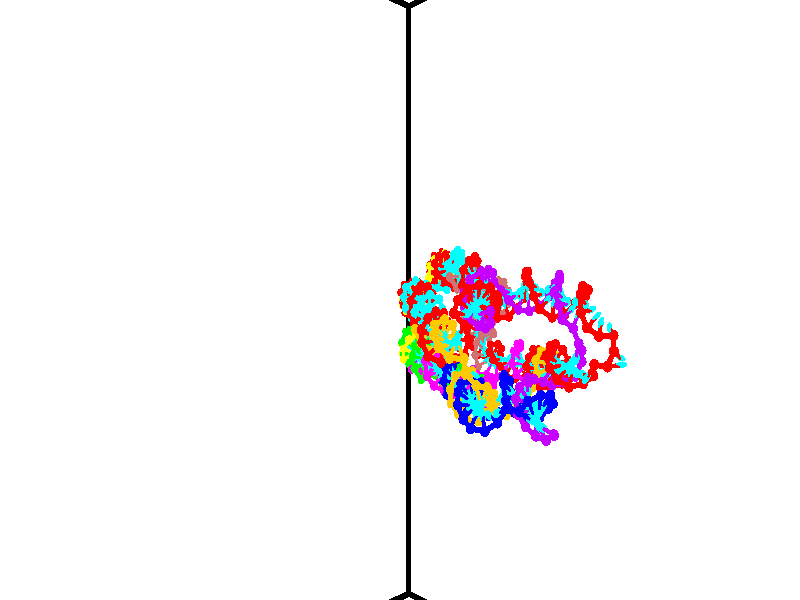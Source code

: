 // switches for output
#declare DRAW_BASES = 1; // possible values are 0, 1; only relevant for DNA ribbons
#declare DRAW_BASES_TYPE = 3; // possible values are 1, 2, 3; only relevant for DNA ribbons
#declare DRAW_FOG = 0; // set to 1 to enable fog

#include "colors.inc"

#include "transforms.inc"
background { rgb <1, 1, 1>}

#default {
   normal{
       ripples 0.25
       frequency 0.20
       turbulence 0.2
       lambda 5
   }
	finish {
		phong 0.1
		phong_size 40.
	}
}

// original window dimensions: 1024x640


// camera settings

camera {
	sky <-0, 1, 0>
	up <-0, 1, 0>
	right 1.6 * <0.724836, 0, 0.688921>
	location <12.1561, 44.2, 77.9145>
	look_at <46.7464, 44.2, 41.5209>
	direction <34.5903, 0, -36.3936>
	angle 67.0682
}


# declare cpy_camera_pos = <12.1561, 44.2, 77.9145>;
# if (DRAW_FOG = 1)
fog {
	fog_type 2
	up vnormalize(cpy_camera_pos)
	color rgbt<1,1,1,0.3>
	distance 1e-5
	fog_alt 3e-3
	fog_offset 70.72
}
# end


// LIGHTS

# declare lum = 6;
global_settings {
	ambient_light rgb lum * <0.05, 0.05, 0.05>
	max_trace_level 15
}# declare cpy_direct_light_amount = 0.25;
light_source
{	1000 * <-0.0359156, -1, 1.41376>,
	rgb lum * cpy_direct_light_amount
	parallel
}

light_source
{	1000 * <0.0359156, 1, -1.41376>,
	rgb lum * cpy_direct_light_amount
	parallel
}

// strand 0

// nucleotide -1

// particle -1
sphere {
	<50.009285, 42.955677, 47.047867> 0.250000
	pigment { color rgbt <1,0,0,0> }
	no_shadow
}
cylinder {
	<49.706093, 43.187363, 47.167854>,  <49.524178, 43.326374, 47.239845>, 0.100000
	pigment { color rgbt <1,0,0,0> }
	no_shadow
}
cylinder {
	<49.706093, 43.187363, 47.167854>,  <50.009285, 42.955677, 47.047867>, 0.100000
	pigment { color rgbt <1,0,0,0> }
	no_shadow
}

// particle -1
sphere {
	<49.706093, 43.187363, 47.167854> 0.100000
	pigment { color rgbt <1,0,0,0> }
	no_shadow
}
sphere {
	0, 1
	scale<0.080000,0.200000,0.300000>
	matrix <-0.296358, -0.715473, 0.632669,
		0.581069, 0.390652, 0.713968,
		-0.757978, 0.579214, 0.299966,
		49.478699, 43.361126, 47.257843>
	pigment { color rgbt <0,1,1,0> }
	no_shadow
}
cylinder {
	<49.946480, 42.977058, 47.785976>,  <50.009285, 42.955677, 47.047867>, 0.130000
	pigment { color rgbt <1,0,0,0> }
	no_shadow
}

// nucleotide -1

// particle -1
sphere {
	<49.946480, 42.977058, 47.785976> 0.250000
	pigment { color rgbt <1,0,0,0> }
	no_shadow
}
cylinder {
	<49.585434, 43.116547, 47.685032>,  <49.368809, 43.200241, 47.624466>, 0.100000
	pigment { color rgbt <1,0,0,0> }
	no_shadow
}
cylinder {
	<49.585434, 43.116547, 47.685032>,  <49.946480, 42.977058, 47.785976>, 0.100000
	pigment { color rgbt <1,0,0,0> }
	no_shadow
}

// particle -1
sphere {
	<49.585434, 43.116547, 47.685032> 0.100000
	pigment { color rgbt <1,0,0,0> }
	no_shadow
}
sphere {
	0, 1
	scale<0.080000,0.200000,0.300000>
	matrix <-0.392915, -0.428006, 0.813897,
		0.175812, 0.833789, 0.523341,
		-0.902612, 0.348721, -0.252360,
		49.314651, 43.221165, 47.609325>
	pigment { color rgbt <0,1,1,0> }
	no_shadow
}
cylinder {
	<49.600655, 43.288574, 48.366444>,  <49.946480, 42.977058, 47.785976>, 0.130000
	pigment { color rgbt <1,0,0,0> }
	no_shadow
}

// nucleotide -1

// particle -1
sphere {
	<49.600655, 43.288574, 48.366444> 0.250000
	pigment { color rgbt <1,0,0,0> }
	no_shadow
}
cylinder {
	<49.300056, 43.184998, 48.123722>,  <49.119698, 43.122852, 47.978088>, 0.100000
	pigment { color rgbt <1,0,0,0> }
	no_shadow
}
cylinder {
	<49.300056, 43.184998, 48.123722>,  <49.600655, 43.288574, 48.366444>, 0.100000
	pigment { color rgbt <1,0,0,0> }
	no_shadow
}

// particle -1
sphere {
	<49.300056, 43.184998, 48.123722> 0.100000
	pigment { color rgbt <1,0,0,0> }
	no_shadow
}
sphere {
	0, 1
	scale<0.080000,0.200000,0.300000>
	matrix <-0.513356, -0.348210, 0.784357,
		-0.414395, 0.900944, 0.128750,
		-0.751494, -0.258939, -0.606801,
		49.074608, 43.107315, 47.941681>
	pigment { color rgbt <0,1,1,0> }
	no_shadow
}
cylinder {
	<48.950329, 43.580338, 48.648884>,  <49.600655, 43.288574, 48.366444>, 0.130000
	pigment { color rgbt <1,0,0,0> }
	no_shadow
}

// nucleotide -1

// particle -1
sphere {
	<48.950329, 43.580338, 48.648884> 0.250000
	pigment { color rgbt <1,0,0,0> }
	no_shadow
}
cylinder {
	<48.833092, 43.278061, 48.414612>,  <48.762749, 43.096695, 48.274048>, 0.100000
	pigment { color rgbt <1,0,0,0> }
	no_shadow
}
cylinder {
	<48.833092, 43.278061, 48.414612>,  <48.950329, 43.580338, 48.648884>, 0.100000
	pigment { color rgbt <1,0,0,0> }
	no_shadow
}

// particle -1
sphere {
	<48.833092, 43.278061, 48.414612> 0.100000
	pigment { color rgbt <1,0,0,0> }
	no_shadow
}
sphere {
	0, 1
	scale<0.080000,0.200000,0.300000>
	matrix <-0.511764, -0.393438, 0.763744,
		-0.807584, 0.523583, -0.271420,
		-0.293097, -0.755691, -0.585684,
		48.745163, 43.051353, 48.238907>
	pigment { color rgbt <0,1,1,0> }
	no_shadow
}
cylinder {
	<48.364326, 43.428730, 48.961193>,  <48.950329, 43.580338, 48.648884>, 0.130000
	pigment { color rgbt <1,0,0,0> }
	no_shadow
}

// nucleotide -1

// particle -1
sphere {
	<48.364326, 43.428730, 48.961193> 0.250000
	pigment { color rgbt <1,0,0,0> }
	no_shadow
}
cylinder {
	<48.413750, 43.126190, 48.704239>,  <48.443405, 42.944664, 48.550064>, 0.100000
	pigment { color rgbt <1,0,0,0> }
	no_shadow
}
cylinder {
	<48.413750, 43.126190, 48.704239>,  <48.364326, 43.428730, 48.961193>, 0.100000
	pigment { color rgbt <1,0,0,0> }
	no_shadow
}

// particle -1
sphere {
	<48.413750, 43.126190, 48.704239> 0.100000
	pigment { color rgbt <1,0,0,0> }
	no_shadow
}
sphere {
	0, 1
	scale<0.080000,0.200000,0.300000>
	matrix <-0.544309, -0.592932, 0.593429,
		-0.829735, 0.276334, -0.484953,
		0.123560, -0.756354, -0.642388,
		48.450817, 42.899284, 48.511524>
	pigment { color rgbt <0,1,1,0> }
	no_shadow
}
cylinder {
	<47.676414, 43.139584, 48.699238>,  <48.364326, 43.428730, 48.961193>, 0.130000
	pigment { color rgbt <1,0,0,0> }
	no_shadow
}

// nucleotide -1

// particle -1
sphere {
	<47.676414, 43.139584, 48.699238> 0.250000
	pigment { color rgbt <1,0,0,0> }
	no_shadow
}
cylinder {
	<47.969688, 42.867722, 48.690266>,  <48.145653, 42.704605, 48.684883>, 0.100000
	pigment { color rgbt <1,0,0,0> }
	no_shadow
}
cylinder {
	<47.969688, 42.867722, 48.690266>,  <47.676414, 43.139584, 48.699238>, 0.100000
	pigment { color rgbt <1,0,0,0> }
	no_shadow
}

// particle -1
sphere {
	<47.969688, 42.867722, 48.690266> 0.100000
	pigment { color rgbt <1,0,0,0> }
	no_shadow
}
sphere {
	0, 1
	scale<0.080000,0.200000,0.300000>
	matrix <-0.558524, -0.620677, 0.550283,
		-0.387925, -0.390934, -0.834677,
		0.733189, -0.679655, -0.022430,
		48.189644, 42.663826, 48.683537>
	pigment { color rgbt <0,1,1,0> }
	no_shadow
}
cylinder {
	<47.242260, 42.573631, 48.591736>,  <47.676414, 43.139584, 48.699238>, 0.130000
	pigment { color rgbt <1,0,0,0> }
	no_shadow
}

// nucleotide -1

// particle -1
sphere {
	<47.242260, 42.573631, 48.591736> 0.250000
	pigment { color rgbt <1,0,0,0> }
	no_shadow
}
cylinder {
	<47.598450, 42.413139, 48.677589>,  <47.812164, 42.316845, 48.729099>, 0.100000
	pigment { color rgbt <1,0,0,0> }
	no_shadow
}
cylinder {
	<47.598450, 42.413139, 48.677589>,  <47.242260, 42.573631, 48.591736>, 0.100000
	pigment { color rgbt <1,0,0,0> }
	no_shadow
}

// particle -1
sphere {
	<47.598450, 42.413139, 48.677589> 0.100000
	pigment { color rgbt <1,0,0,0> }
	no_shadow
}
sphere {
	0, 1
	scale<0.080000,0.200000,0.300000>
	matrix <-0.450385, -0.709942, 0.541421,
		-0.064858, -0.578789, -0.812894,
		0.890476, -0.401231, 0.214632,
		47.865593, 42.292770, 48.741978>
	pigment { color rgbt <0,1,1,0> }
	no_shadow
}
cylinder {
	<47.296017, 41.842873, 48.372177>,  <47.242260, 42.573631, 48.591736>, 0.130000
	pigment { color rgbt <1,0,0,0> }
	no_shadow
}

// nucleotide -1

// particle -1
sphere {
	<47.296017, 41.842873, 48.372177> 0.250000
	pigment { color rgbt <1,0,0,0> }
	no_shadow
}
cylinder {
	<47.570427, 41.910683, 48.655197>,  <47.735073, 41.951366, 48.825008>, 0.100000
	pigment { color rgbt <1,0,0,0> }
	no_shadow
}
cylinder {
	<47.570427, 41.910683, 48.655197>,  <47.296017, 41.842873, 48.372177>, 0.100000
	pigment { color rgbt <1,0,0,0> }
	no_shadow
}

// particle -1
sphere {
	<47.570427, 41.910683, 48.655197> 0.100000
	pigment { color rgbt <1,0,0,0> }
	no_shadow
}
sphere {
	0, 1
	scale<0.080000,0.200000,0.300000>
	matrix <-0.404907, -0.719015, 0.564860,
		0.604495, -0.674002, -0.424625,
		0.686029, 0.169522, 0.707549,
		47.776237, 41.961540, 48.867462>
	pigment { color rgbt <0,1,1,0> }
	no_shadow
}
cylinder {
	<47.614719, 41.244141, 48.521282>,  <47.296017, 41.842873, 48.372177>, 0.130000
	pigment { color rgbt <1,0,0,0> }
	no_shadow
}

// nucleotide -1

// particle -1
sphere {
	<47.614719, 41.244141, 48.521282> 0.250000
	pigment { color rgbt <1,0,0,0> }
	no_shadow
}
cylinder {
	<47.679062, 41.461861, 48.850613>,  <47.717667, 41.592491, 49.048210>, 0.100000
	pigment { color rgbt <1,0,0,0> }
	no_shadow
}
cylinder {
	<47.679062, 41.461861, 48.850613>,  <47.614719, 41.244141, 48.521282>, 0.100000
	pigment { color rgbt <1,0,0,0> }
	no_shadow
}

// particle -1
sphere {
	<47.679062, 41.461861, 48.850613> 0.100000
	pigment { color rgbt <1,0,0,0> }
	no_shadow
}
sphere {
	0, 1
	scale<0.080000,0.200000,0.300000>
	matrix <-0.376675, -0.737192, 0.560949,
		0.912272, -0.400359, 0.086441,
		0.160857, 0.544298, 0.823325,
		47.727318, 41.625149, 49.097610>
	pigment { color rgbt <0,1,1,0> }
	no_shadow
}
cylinder {
	<47.640518, 40.742325, 49.075226>,  <47.614719, 41.244141, 48.521282>, 0.130000
	pigment { color rgbt <1,0,0,0> }
	no_shadow
}

// nucleotide -1

// particle -1
sphere {
	<47.640518, 40.742325, 49.075226> 0.250000
	pigment { color rgbt <1,0,0,0> }
	no_shadow
}
cylinder {
	<47.636513, 41.071815, 49.301987>,  <47.634109, 41.269508, 49.438042>, 0.100000
	pigment { color rgbt <1,0,0,0> }
	no_shadow
}
cylinder {
	<47.636513, 41.071815, 49.301987>,  <47.640518, 40.742325, 49.075226>, 0.100000
	pigment { color rgbt <1,0,0,0> }
	no_shadow
}

// particle -1
sphere {
	<47.636513, 41.071815, 49.301987> 0.100000
	pigment { color rgbt <1,0,0,0> }
	no_shadow
}
sphere {
	0, 1
	scale<0.080000,0.200000,0.300000>
	matrix <-0.363218, -0.531203, 0.765438,
		0.931650, -0.198243, 0.304512,
		-0.010015, 0.823725, 0.566901,
		47.633507, 41.318932, 49.472057>
	pigment { color rgbt <0,1,1,0> }
	no_shadow
}
cylinder {
	<47.933357, 40.607704, 49.729847>,  <47.640518, 40.742325, 49.075226>, 0.130000
	pigment { color rgbt <1,0,0,0> }
	no_shadow
}

// nucleotide -1

// particle -1
sphere {
	<47.933357, 40.607704, 49.729847> 0.250000
	pigment { color rgbt <1,0,0,0> }
	no_shadow
}
cylinder {
	<47.661499, 40.892982, 49.798473>,  <47.498383, 41.064148, 49.839649>, 0.100000
	pigment { color rgbt <1,0,0,0> }
	no_shadow
}
cylinder {
	<47.661499, 40.892982, 49.798473>,  <47.933357, 40.607704, 49.729847>, 0.100000
	pigment { color rgbt <1,0,0,0> }
	no_shadow
}

// particle -1
sphere {
	<47.661499, 40.892982, 49.798473> 0.100000
	pigment { color rgbt <1,0,0,0> }
	no_shadow
}
sphere {
	0, 1
	scale<0.080000,0.200000,0.300000>
	matrix <-0.313196, -0.493628, 0.811320,
		0.663317, 0.497678, 0.558862,
		-0.679646, 0.713196, 0.171561,
		47.457603, 41.106941, 49.849941>
	pigment { color rgbt <0,1,1,0> }
	no_shadow
}
cylinder {
	<47.945343, 40.611984, 50.460308>,  <47.933357, 40.607704, 49.729847>, 0.130000
	pigment { color rgbt <1,0,0,0> }
	no_shadow
}

// nucleotide -1

// particle -1
sphere {
	<47.945343, 40.611984, 50.460308> 0.250000
	pigment { color rgbt <1,0,0,0> }
	no_shadow
}
cylinder {
	<47.625328, 40.842438, 50.393364>,  <47.433319, 40.980709, 50.353195>, 0.100000
	pigment { color rgbt <1,0,0,0> }
	no_shadow
}
cylinder {
	<47.625328, 40.842438, 50.393364>,  <47.945343, 40.611984, 50.460308>, 0.100000
	pigment { color rgbt <1,0,0,0> }
	no_shadow
}

// particle -1
sphere {
	<47.625328, 40.842438, 50.393364> 0.100000
	pigment { color rgbt <1,0,0,0> }
	no_shadow
}
sphere {
	0, 1
	scale<0.080000,0.200000,0.300000>
	matrix <-0.401741, -0.307264, 0.862666,
		0.445590, 0.757399, 0.477280,
		-0.800034, 0.576138, -0.167364,
		47.385319, 41.015278, 50.343155>
	pigment { color rgbt <0,1,1,0> }
	no_shadow
}
cylinder {
	<47.807766, 40.869888, 51.059044>,  <47.945343, 40.611984, 50.460308>, 0.130000
	pigment { color rgbt <1,0,0,0> }
	no_shadow
}

// nucleotide -1

// particle -1
sphere {
	<47.807766, 40.869888, 51.059044> 0.250000
	pigment { color rgbt <1,0,0,0> }
	no_shadow
}
cylinder {
	<47.460350, 40.886841, 50.861526>,  <47.251900, 40.897015, 50.743015>, 0.100000
	pigment { color rgbt <1,0,0,0> }
	no_shadow
}
cylinder {
	<47.460350, 40.886841, 50.861526>,  <47.807766, 40.869888, 51.059044>, 0.100000
	pigment { color rgbt <1,0,0,0> }
	no_shadow
}

// particle -1
sphere {
	<47.460350, 40.886841, 50.861526> 0.100000
	pigment { color rgbt <1,0,0,0> }
	no_shadow
}
sphere {
	0, 1
	scale<0.080000,0.200000,0.300000>
	matrix <-0.491466, -0.202252, 0.847086,
		-0.063969, 0.978416, 0.196495,
		-0.868544, 0.042383, -0.493796,
		47.199787, 40.899555, 50.713387>
	pigment { color rgbt <0,1,1,0> }
	no_shadow
}
cylinder {
	<47.404938, 41.285263, 51.461678>,  <47.807766, 40.869888, 51.059044>, 0.130000
	pigment { color rgbt <1,0,0,0> }
	no_shadow
}

// nucleotide -1

// particle -1
sphere {
	<47.404938, 41.285263, 51.461678> 0.250000
	pigment { color rgbt <1,0,0,0> }
	no_shadow
}
cylinder {
	<47.130913, 41.079353, 51.255497>,  <46.966496, 40.955807, 51.131786>, 0.100000
	pigment { color rgbt <1,0,0,0> }
	no_shadow
}
cylinder {
	<47.130913, 41.079353, 51.255497>,  <47.404938, 41.285263, 51.461678>, 0.100000
	pigment { color rgbt <1,0,0,0> }
	no_shadow
}

// particle -1
sphere {
	<47.130913, 41.079353, 51.255497> 0.100000
	pigment { color rgbt <1,0,0,0> }
	no_shadow
}
sphere {
	0, 1
	scale<0.080000,0.200000,0.300000>
	matrix <-0.478120, -0.216126, 0.851287,
		-0.549622, 0.829638, -0.098061,
		-0.685067, -0.514771, -0.515455,
		46.925392, 40.924923, 51.100861>
	pigment { color rgbt <0,1,1,0> }
	no_shadow
}
cylinder {
	<46.704155, 41.597248, 51.659794>,  <47.404938, 41.285263, 51.461678>, 0.130000
	pigment { color rgbt <1,0,0,0> }
	no_shadow
}

// nucleotide -1

// particle -1
sphere {
	<46.704155, 41.597248, 51.659794> 0.250000
	pigment { color rgbt <1,0,0,0> }
	no_shadow
}
cylinder {
	<46.625610, 41.234482, 51.510689>,  <46.578484, 41.016823, 51.421227>, 0.100000
	pigment { color rgbt <1,0,0,0> }
	no_shadow
}
cylinder {
	<46.625610, 41.234482, 51.510689>,  <46.704155, 41.597248, 51.659794>, 0.100000
	pigment { color rgbt <1,0,0,0> }
	no_shadow
}

// particle -1
sphere {
	<46.625610, 41.234482, 51.510689> 0.100000
	pigment { color rgbt <1,0,0,0> }
	no_shadow
}
sphere {
	0, 1
	scale<0.080000,0.200000,0.300000>
	matrix <-0.659538, -0.159152, 0.734629,
		-0.725571, 0.390102, -0.566893,
		-0.196358, -0.906913, -0.372763,
		46.566704, 40.962406, 51.398861>
	pigment { color rgbt <0,1,1,0> }
	no_shadow
}
cylinder {
	<45.965321, 41.574833, 51.562092>,  <46.704155, 41.597248, 51.659794>, 0.130000
	pigment { color rgbt <1,0,0,0> }
	no_shadow
}

// nucleotide -1

// particle -1
sphere {
	<45.965321, 41.574833, 51.562092> 0.250000
	pigment { color rgbt <1,0,0,0> }
	no_shadow
}
cylinder {
	<46.104118, 41.202194, 51.605389>,  <46.187397, 40.978611, 51.631367>, 0.100000
	pigment { color rgbt <1,0,0,0> }
	no_shadow
}
cylinder {
	<46.104118, 41.202194, 51.605389>,  <45.965321, 41.574833, 51.562092>, 0.100000
	pigment { color rgbt <1,0,0,0> }
	no_shadow
}

// particle -1
sphere {
	<46.104118, 41.202194, 51.605389> 0.100000
	pigment { color rgbt <1,0,0,0> }
	no_shadow
}
sphere {
	0, 1
	scale<0.080000,0.200000,0.300000>
	matrix <-0.432038, -0.056338, 0.900094,
		-0.832430, -0.359091, -0.422036,
		0.346993, -0.931601, 0.108244,
		46.208218, 40.922714, 51.637863>
	pigment { color rgbt <0,1,1,0> }
	no_shadow
}
cylinder {
	<45.391850, 41.208256, 51.919075>,  <45.965321, 41.574833, 51.562092>, 0.130000
	pigment { color rgbt <1,0,0,0> }
	no_shadow
}

// nucleotide -1

// particle -1
sphere {
	<45.391850, 41.208256, 51.919075> 0.250000
	pigment { color rgbt <1,0,0,0> }
	no_shadow
}
cylinder {
	<45.737526, 41.010376, 51.955833>,  <45.944931, 40.891647, 51.977886>, 0.100000
	pigment { color rgbt <1,0,0,0> }
	no_shadow
}
cylinder {
	<45.737526, 41.010376, 51.955833>,  <45.391850, 41.208256, 51.919075>, 0.100000
	pigment { color rgbt <1,0,0,0> }
	no_shadow
}

// particle -1
sphere {
	<45.737526, 41.010376, 51.955833> 0.100000
	pigment { color rgbt <1,0,0,0> }
	no_shadow
}
sphere {
	0, 1
	scale<0.080000,0.200000,0.300000>
	matrix <-0.214245, -0.196532, 0.956804,
		-0.455271, -0.846550, -0.275828,
		0.864192, -0.494700, 0.091894,
		45.996784, 40.861965, 51.983402>
	pigment { color rgbt <0,1,1,0> }
	no_shadow
}
cylinder {
	<45.245121, 40.776215, 52.317852>,  <45.391850, 41.208256, 51.919075>, 0.130000
	pigment { color rgbt <1,0,0,0> }
	no_shadow
}

// nucleotide -1

// particle -1
sphere {
	<45.245121, 40.776215, 52.317852> 0.250000
	pigment { color rgbt <1,0,0,0> }
	no_shadow
}
cylinder {
	<45.642433, 40.772827, 52.364021>,  <45.880821, 40.770794, 52.391724>, 0.100000
	pigment { color rgbt <1,0,0,0> }
	no_shadow
}
cylinder {
	<45.642433, 40.772827, 52.364021>,  <45.245121, 40.776215, 52.317852>, 0.100000
	pigment { color rgbt <1,0,0,0> }
	no_shadow
}

// particle -1
sphere {
	<45.642433, 40.772827, 52.364021> 0.100000
	pigment { color rgbt <1,0,0,0> }
	no_shadow
}
sphere {
	0, 1
	scale<0.080000,0.200000,0.300000>
	matrix <-0.115728, -0.061557, 0.991372,
		-0.001293, -0.998068, -0.062124,
		0.993280, -0.008471, 0.115425,
		45.940418, 40.770287, 52.398647>
	pigment { color rgbt <0,1,1,0> }
	no_shadow
}
cylinder {
	<45.269497, 40.455235, 52.967220>,  <45.245121, 40.776215, 52.317852>, 0.130000
	pigment { color rgbt <1,0,0,0> }
	no_shadow
}

// nucleotide -1

// particle -1
sphere {
	<45.269497, 40.455235, 52.967220> 0.250000
	pigment { color rgbt <1,0,0,0> }
	no_shadow
}
cylinder {
	<45.653000, 40.562012, 52.928185>,  <45.883102, 40.626080, 52.904762>, 0.100000
	pigment { color rgbt <1,0,0,0> }
	no_shadow
}
cylinder {
	<45.653000, 40.562012, 52.928185>,  <45.269497, 40.455235, 52.967220>, 0.100000
	pigment { color rgbt <1,0,0,0> }
	no_shadow
}

// particle -1
sphere {
	<45.653000, 40.562012, 52.928185> 0.100000
	pigment { color rgbt <1,0,0,0> }
	no_shadow
}
sphere {
	0, 1
	scale<0.080000,0.200000,0.300000>
	matrix <0.157401, -0.212795, 0.964336,
		0.236658, -0.939925, -0.246036,
		0.958758, 0.266944, -0.097586,
		45.940628, 40.642094, 52.898911>
	pigment { color rgbt <0,1,1,0> }
	no_shadow
}
cylinder {
	<45.651962, 39.920345, 53.135479>,  <45.269497, 40.455235, 52.967220>, 0.130000
	pigment { color rgbt <1,0,0,0> }
	no_shadow
}

// nucleotide -1

// particle -1
sphere {
	<45.651962, 39.920345, 53.135479> 0.250000
	pigment { color rgbt <1,0,0,0> }
	no_shadow
}
cylinder {
	<45.864082, 40.249809, 53.215843>,  <45.991352, 40.447487, 53.264061>, 0.100000
	pigment { color rgbt <1,0,0,0> }
	no_shadow
}
cylinder {
	<45.864082, 40.249809, 53.215843>,  <45.651962, 39.920345, 53.135479>, 0.100000
	pigment { color rgbt <1,0,0,0> }
	no_shadow
}

// particle -1
sphere {
	<45.864082, 40.249809, 53.215843> 0.100000
	pigment { color rgbt <1,0,0,0> }
	no_shadow
}
sphere {
	0, 1
	scale<0.080000,0.200000,0.300000>
	matrix <-0.189215, -0.116022, 0.975057,
		0.826429, -0.555084, 0.094323,
		0.530295, 0.823663, 0.200914,
		46.023170, 40.496906, 53.276119>
	pigment { color rgbt <0,1,1,0> }
	no_shadow
}
cylinder {
	<45.925941, 39.773525, 53.692001>,  <45.651962, 39.920345, 53.135479>, 0.130000
	pigment { color rgbt <1,0,0,0> }
	no_shadow
}

// nucleotide -1

// particle -1
sphere {
	<45.925941, 39.773525, 53.692001> 0.250000
	pigment { color rgbt <1,0,0,0> }
	no_shadow
}
cylinder {
	<45.987862, 40.168343, 53.708889>,  <46.025013, 40.405231, 53.719021>, 0.100000
	pigment { color rgbt <1,0,0,0> }
	no_shadow
}
cylinder {
	<45.987862, 40.168343, 53.708889>,  <45.925941, 39.773525, 53.692001>, 0.100000
	pigment { color rgbt <1,0,0,0> }
	no_shadow
}

// particle -1
sphere {
	<45.987862, 40.168343, 53.708889> 0.100000
	pigment { color rgbt <1,0,0,0> }
	no_shadow
}
sphere {
	0, 1
	scale<0.080000,0.200000,0.300000>
	matrix <-0.073800, -0.031063, 0.996789,
		0.985186, -0.157416, 0.068036,
		0.154798, 0.987044, 0.042220,
		46.034302, 40.464455, 53.721554>
	pigment { color rgbt <0,1,1,0> }
	no_shadow
}
cylinder {
	<46.420856, 39.870960, 54.154606>,  <45.925941, 39.773525, 53.692001>, 0.130000
	pigment { color rgbt <1,0,0,0> }
	no_shadow
}

// nucleotide -1

// particle -1
sphere {
	<46.420856, 39.870960, 54.154606> 0.250000
	pigment { color rgbt <1,0,0,0> }
	no_shadow
}
cylinder {
	<46.238258, 40.226234, 54.133652>,  <46.128700, 40.439400, 54.121078>, 0.100000
	pigment { color rgbt <1,0,0,0> }
	no_shadow
}
cylinder {
	<46.238258, 40.226234, 54.133652>,  <46.420856, 39.870960, 54.154606>, 0.100000
	pigment { color rgbt <1,0,0,0> }
	no_shadow
}

// particle -1
sphere {
	<46.238258, 40.226234, 54.133652> 0.100000
	pigment { color rgbt <1,0,0,0> }
	no_shadow
}
sphere {
	0, 1
	scale<0.080000,0.200000,0.300000>
	matrix <-0.025482, 0.045802, 0.998626,
		0.889361, 0.457204, 0.001724,
		-0.456496, 0.888182, -0.052385,
		46.101311, 40.492687, 54.117935>
	pigment { color rgbt <0,1,1,0> }
	no_shadow
}
cylinder {
	<46.483997, 40.125408, 54.792919>,  <46.420856, 39.870960, 54.154606>, 0.130000
	pigment { color rgbt <1,0,0,0> }
	no_shadow
}

// nucleotide -1

// particle -1
sphere {
	<46.483997, 40.125408, 54.792919> 0.250000
	pigment { color rgbt <1,0,0,0> }
	no_shadow
}
cylinder {
	<46.236244, 40.405403, 54.650719>,  <46.087593, 40.573399, 54.565399>, 0.100000
	pigment { color rgbt <1,0,0,0> }
	no_shadow
}
cylinder {
	<46.236244, 40.405403, 54.650719>,  <46.483997, 40.125408, 54.792919>, 0.100000
	pigment { color rgbt <1,0,0,0> }
	no_shadow
}

// particle -1
sphere {
	<46.236244, 40.405403, 54.650719> 0.100000
	pigment { color rgbt <1,0,0,0> }
	no_shadow
}
sphere {
	0, 1
	scale<0.080000,0.200000,0.300000>
	matrix <-0.360626, 0.148548, 0.920805,
		0.697360, 0.698536, 0.160425,
		-0.619385, 0.699986, -0.355502,
		46.050430, 40.615398, 54.544067>
	pigment { color rgbt <0,1,1,0> }
	no_shadow
}
cylinder {
	<46.498325, 40.668541, 55.360809>,  <46.483997, 40.125408, 54.792919>, 0.130000
	pigment { color rgbt <1,0,0,0> }
	no_shadow
}

// nucleotide -1

// particle -1
sphere {
	<46.498325, 40.668541, 55.360809> 0.250000
	pigment { color rgbt <1,0,0,0> }
	no_shadow
}
cylinder {
	<46.159325, 40.702950, 55.151299>,  <45.955925, 40.723595, 55.025593>, 0.100000
	pigment { color rgbt <1,0,0,0> }
	no_shadow
}
cylinder {
	<46.159325, 40.702950, 55.151299>,  <46.498325, 40.668541, 55.360809>, 0.100000
	pigment { color rgbt <1,0,0,0> }
	no_shadow
}

// particle -1
sphere {
	<46.159325, 40.702950, 55.151299> 0.100000
	pigment { color rgbt <1,0,0,0> }
	no_shadow
}
sphere {
	0, 1
	scale<0.080000,0.200000,0.300000>
	matrix <-0.530162, -0.088956, 0.843217,
		0.025945, 0.992314, 0.120998,
		-0.847499, 0.086026, -0.523779,
		45.905075, 40.728756, 54.994164>
	pigment { color rgbt <0,1,1,0> }
	no_shadow
}
cylinder {
	<46.167091, 41.198383, 55.529449>,  <46.498325, 40.668541, 55.360809>, 0.130000
	pigment { color rgbt <1,0,0,0> }
	no_shadow
}

// nucleotide -1

// particle -1
sphere {
	<46.167091, 41.198383, 55.529449> 0.250000
	pigment { color rgbt <1,0,0,0> }
	no_shadow
}
cylinder {
	<45.881439, 40.965324, 55.374252>,  <45.710049, 40.825489, 55.281136>, 0.100000
	pigment { color rgbt <1,0,0,0> }
	no_shadow
}
cylinder {
	<45.881439, 40.965324, 55.374252>,  <46.167091, 41.198383, 55.529449>, 0.100000
	pigment { color rgbt <1,0,0,0> }
	no_shadow
}

// particle -1
sphere {
	<45.881439, 40.965324, 55.374252> 0.100000
	pigment { color rgbt <1,0,0,0> }
	no_shadow
}
sphere {
	0, 1
	scale<0.080000,0.200000,0.300000>
	matrix <-0.496897, 0.031534, 0.867237,
		-0.493059, 0.812113, -0.312035,
		-0.714134, -0.582647, -0.387988,
		45.667198, 40.790531, 55.257854>
	pigment { color rgbt <0,1,1,0> }
	no_shadow
}
cylinder {
	<45.527775, 41.525768, 55.816784>,  <46.167091, 41.198383, 55.529449>, 0.130000
	pigment { color rgbt <1,0,0,0> }
	no_shadow
}

// nucleotide -1

// particle -1
sphere {
	<45.527775, 41.525768, 55.816784> 0.250000
	pigment { color rgbt <1,0,0,0> }
	no_shadow
}
cylinder {
	<45.430840, 41.162552, 55.680119>,  <45.372681, 40.944622, 55.598118>, 0.100000
	pigment { color rgbt <1,0,0,0> }
	no_shadow
}
cylinder {
	<45.430840, 41.162552, 55.680119>,  <45.527775, 41.525768, 55.816784>, 0.100000
	pigment { color rgbt <1,0,0,0> }
	no_shadow
}

// particle -1
sphere {
	<45.430840, 41.162552, 55.680119> 0.100000
	pigment { color rgbt <1,0,0,0> }
	no_shadow
}
sphere {
	0, 1
	scale<0.080000,0.200000,0.300000>
	matrix <-0.609410, -0.131550, 0.781866,
		-0.754913, 0.397686, -0.521491,
		-0.242335, -0.908042, -0.341662,
		45.358139, 40.890141, 55.577621>
	pigment { color rgbt <0,1,1,0> }
	no_shadow
}
cylinder {
	<44.855633, 41.568527, 55.855827>,  <45.527775, 41.525768, 55.816784>, 0.130000
	pigment { color rgbt <1,0,0,0> }
	no_shadow
}

// nucleotide -1

// particle -1
sphere {
	<44.855633, 41.568527, 55.855827> 0.250000
	pigment { color rgbt <1,0,0,0> }
	no_shadow
}
cylinder {
	<44.951328, 41.181114, 55.883301>,  <45.008747, 40.948666, 55.899784>, 0.100000
	pigment { color rgbt <1,0,0,0> }
	no_shadow
}
cylinder {
	<44.951328, 41.181114, 55.883301>,  <44.855633, 41.568527, 55.855827>, 0.100000
	pigment { color rgbt <1,0,0,0> }
	no_shadow
}

// particle -1
sphere {
	<44.951328, 41.181114, 55.883301> 0.100000
	pigment { color rgbt <1,0,0,0> }
	no_shadow
}
sphere {
	0, 1
	scale<0.080000,0.200000,0.300000>
	matrix <-0.757378, -0.141880, 0.637377,
		-0.607572, -0.204505, -0.767485,
		0.239238, -0.968529, 0.068685,
		45.023098, 40.890556, 55.903908>
	pigment { color rgbt <0,1,1,0> }
	no_shadow
}
cylinder {
	<44.292278, 41.185173, 55.922409>,  <44.855633, 41.568527, 55.855827>, 0.130000
	pigment { color rgbt <1,0,0,0> }
	no_shadow
}

// nucleotide -1

// particle -1
sphere {
	<44.292278, 41.185173, 55.922409> 0.250000
	pigment { color rgbt <1,0,0,0> }
	no_shadow
}
cylinder {
	<44.534061, 40.900269, 56.065140>,  <44.679131, 40.729328, 56.150780>, 0.100000
	pigment { color rgbt <1,0,0,0> }
	no_shadow
}
cylinder {
	<44.534061, 40.900269, 56.065140>,  <44.292278, 41.185173, 55.922409>, 0.100000
	pigment { color rgbt <1,0,0,0> }
	no_shadow
}

// particle -1
sphere {
	<44.534061, 40.900269, 56.065140> 0.100000
	pigment { color rgbt <1,0,0,0> }
	no_shadow
}
sphere {
	0, 1
	scale<0.080000,0.200000,0.300000>
	matrix <-0.638383, -0.165127, 0.751798,
		-0.476553, -0.682218, -0.554505,
		0.604454, -0.712258, 0.356825,
		44.715397, 40.686592, 56.172188>
	pigment { color rgbt <0,1,1,0> }
	no_shadow
}
cylinder {
	<43.805599, 40.747532, 56.046715>,  <44.292278, 41.185173, 55.922409>, 0.130000
	pigment { color rgbt <1,0,0,0> }
	no_shadow
}

// nucleotide -1

// particle -1
sphere {
	<43.805599, 40.747532, 56.046715> 0.250000
	pigment { color rgbt <1,0,0,0> }
	no_shadow
}
cylinder {
	<44.132900, 40.642632, 56.251335>,  <44.329281, 40.579689, 56.374107>, 0.100000
	pigment { color rgbt <1,0,0,0> }
	no_shadow
}
cylinder {
	<44.132900, 40.642632, 56.251335>,  <43.805599, 40.747532, 56.046715>, 0.100000
	pigment { color rgbt <1,0,0,0> }
	no_shadow
}

// particle -1
sphere {
	<44.132900, 40.642632, 56.251335> 0.100000
	pigment { color rgbt <1,0,0,0> }
	no_shadow
}
sphere {
	0, 1
	scale<0.080000,0.200000,0.300000>
	matrix <-0.534633, -0.020130, 0.844845,
		-0.211264, -0.964789, -0.156680,
		0.818251, -0.262252, 0.511555,
		44.378376, 40.563957, 56.404800>
	pigment { color rgbt <0,1,1,0> }
	no_shadow
}
cylinder {
	<43.625732, 40.185711, 56.499466>,  <43.805599, 40.747532, 56.046715>, 0.130000
	pigment { color rgbt <1,0,0,0> }
	no_shadow
}

// nucleotide -1

// particle -1
sphere {
	<43.625732, 40.185711, 56.499466> 0.250000
	pigment { color rgbt <1,0,0,0> }
	no_shadow
}
cylinder {
	<43.961781, 40.320694, 56.669323>,  <44.163410, 40.401684, 56.771236>, 0.100000
	pigment { color rgbt <1,0,0,0> }
	no_shadow
}
cylinder {
	<43.961781, 40.320694, 56.669323>,  <43.625732, 40.185711, 56.499466>, 0.100000
	pigment { color rgbt <1,0,0,0> }
	no_shadow
}

// particle -1
sphere {
	<43.961781, 40.320694, 56.669323> 0.100000
	pigment { color rgbt <1,0,0,0> }
	no_shadow
}
sphere {
	0, 1
	scale<0.080000,0.200000,0.300000>
	matrix <-0.503199, 0.192688, 0.842414,
		0.202482, -0.921398, 0.331703,
		0.840114, 0.337486, 0.424631,
		44.213818, 40.421928, 56.796715>
	pigment { color rgbt <0,1,1,0> }
	no_shadow
}
cylinder {
	<43.701107, 39.776802, 57.112034>,  <43.625732, 40.185711, 56.499466>, 0.130000
	pigment { color rgbt <1,0,0,0> }
	no_shadow
}

// nucleotide -1

// particle -1
sphere {
	<43.701107, 39.776802, 57.112034> 0.250000
	pigment { color rgbt <1,0,0,0> }
	no_shadow
}
cylinder {
	<43.912395, 40.105904, 57.195999>,  <44.039169, 40.303364, 57.246380>, 0.100000
	pigment { color rgbt <1,0,0,0> }
	no_shadow
}
cylinder {
	<43.912395, 40.105904, 57.195999>,  <43.701107, 39.776802, 57.112034>, 0.100000
	pigment { color rgbt <1,0,0,0> }
	no_shadow
}

// particle -1
sphere {
	<43.912395, 40.105904, 57.195999> 0.100000
	pigment { color rgbt <1,0,0,0> }
	no_shadow
}
sphere {
	0, 1
	scale<0.080000,0.200000,0.300000>
	matrix <-0.526292, 0.123235, 0.841326,
		0.666333, -0.554883, 0.498102,
		0.528221, 0.822751, 0.209915,
		44.070862, 40.352730, 57.258972>
	pigment { color rgbt <0,1,1,0> }
	no_shadow
}
cylinder {
	<43.805168, 39.798180, 57.766754>,  <43.701107, 39.776802, 57.112034>, 0.130000
	pigment { color rgbt <1,0,0,0> }
	no_shadow
}

// nucleotide -1

// particle -1
sphere {
	<43.805168, 39.798180, 57.766754> 0.250000
	pigment { color rgbt <1,0,0,0> }
	no_shadow
}
cylinder {
	<43.903458, 40.180588, 57.702698>,  <43.962433, 40.410030, 57.664265>, 0.100000
	pigment { color rgbt <1,0,0,0> }
	no_shadow
}
cylinder {
	<43.903458, 40.180588, 57.702698>,  <43.805168, 39.798180, 57.766754>, 0.100000
	pigment { color rgbt <1,0,0,0> }
	no_shadow
}

// particle -1
sphere {
	<43.903458, 40.180588, 57.702698> 0.100000
	pigment { color rgbt <1,0,0,0> }
	no_shadow
}
sphere {
	0, 1
	scale<0.080000,0.200000,0.300000>
	matrix <-0.415530, 0.253151, 0.873642,
		0.875759, -0.148132, 0.459460,
		0.245727, 0.956019, -0.160146,
		43.977177, 40.467392, 57.654655>
	pigment { color rgbt <0,1,1,0> }
	no_shadow
}
cylinder {
	<44.041405, 40.034870, 58.430519>,  <43.805168, 39.798180, 57.766754>, 0.130000
	pigment { color rgbt <1,0,0,0> }
	no_shadow
}

// nucleotide -1

// particle -1
sphere {
	<44.041405, 40.034870, 58.430519> 0.250000
	pigment { color rgbt <1,0,0,0> }
	no_shadow
}
cylinder {
	<43.956131, 40.365295, 58.221836>,  <43.904968, 40.563549, 58.096626>, 0.100000
	pigment { color rgbt <1,0,0,0> }
	no_shadow
}
cylinder {
	<43.956131, 40.365295, 58.221836>,  <44.041405, 40.034870, 58.430519>, 0.100000
	pigment { color rgbt <1,0,0,0> }
	no_shadow
}

// particle -1
sphere {
	<43.956131, 40.365295, 58.221836> 0.100000
	pigment { color rgbt <1,0,0,0> }
	no_shadow
}
sphere {
	0, 1
	scale<0.080000,0.200000,0.300000>
	matrix <-0.472003, 0.380456, 0.795277,
		0.855433, 0.415788, 0.308796,
		-0.213183, 0.826059, -0.521708,
		43.892178, 40.613113, 58.065323>
	pigment { color rgbt <0,1,1,0> }
	no_shadow
}
cylinder {
	<43.960659, 40.688969, 58.982433>,  <44.041405, 40.034870, 58.430519>, 0.130000
	pigment { color rgbt <1,0,0,0> }
	no_shadow
}

// nucleotide -1

// particle -1
sphere {
	<43.960659, 40.688969, 58.982433> 0.250000
	pigment { color rgbt <1,0,0,0> }
	no_shadow
}
cylinder {
	<43.772514, 40.815247, 58.652805>,  <43.659626, 40.891014, 58.455029>, 0.100000
	pigment { color rgbt <1,0,0,0> }
	no_shadow
}
cylinder {
	<43.772514, 40.815247, 58.652805>,  <43.960659, 40.688969, 58.982433>, 0.100000
	pigment { color rgbt <1,0,0,0> }
	no_shadow
}

// particle -1
sphere {
	<43.772514, 40.815247, 58.652805> 0.100000
	pigment { color rgbt <1,0,0,0> }
	no_shadow
}
sphere {
	0, 1
	scale<0.080000,0.200000,0.300000>
	matrix <-0.678669, 0.467481, 0.566454,
		0.564063, 0.825713, -0.005636,
		-0.470363, 0.315691, -0.824074,
		43.631405, 40.909954, 58.405582>
	pigment { color rgbt <0,1,1,0> }
	no_shadow
}
cylinder {
	<43.661205, 41.230167, 59.091431>,  <43.960659, 40.688969, 58.982433>, 0.130000
	pigment { color rgbt <1,0,0,0> }
	no_shadow
}

// nucleotide -1

// particle -1
sphere {
	<43.661205, 41.230167, 59.091431> 0.250000
	pigment { color rgbt <1,0,0,0> }
	no_shadow
}
cylinder {
	<43.417831, 41.149750, 58.784344>,  <43.271809, 41.101498, 58.600090>, 0.100000
	pigment { color rgbt <1,0,0,0> }
	no_shadow
}
cylinder {
	<43.417831, 41.149750, 58.784344>,  <43.661205, 41.230167, 59.091431>, 0.100000
	pigment { color rgbt <1,0,0,0> }
	no_shadow
}

// particle -1
sphere {
	<43.417831, 41.149750, 58.784344> 0.100000
	pigment { color rgbt <1,0,0,0> }
	no_shadow
}
sphere {
	0, 1
	scale<0.080000,0.200000,0.300000>
	matrix <-0.792820, 0.197078, 0.576713,
		0.035353, 0.959552, -0.279303,
		-0.608430, -0.201048, -0.767719,
		43.235302, 41.089436, 58.554028>
	pigment { color rgbt <0,1,1,0> }
	no_shadow
}
cylinder {
	<43.269142, 41.776386, 58.956009>,  <43.661205, 41.230167, 59.091431>, 0.130000
	pigment { color rgbt <1,0,0,0> }
	no_shadow
}

// nucleotide -1

// particle -1
sphere {
	<43.269142, 41.776386, 58.956009> 0.250000
	pigment { color rgbt <1,0,0,0> }
	no_shadow
}
cylinder {
	<43.048428, 41.482201, 58.798721>,  <42.916000, 41.305687, 58.704350>, 0.100000
	pigment { color rgbt <1,0,0,0> }
	no_shadow
}
cylinder {
	<43.048428, 41.482201, 58.798721>,  <43.269142, 41.776386, 58.956009>, 0.100000
	pigment { color rgbt <1,0,0,0> }
	no_shadow
}

// particle -1
sphere {
	<43.048428, 41.482201, 58.798721> 0.100000
	pigment { color rgbt <1,0,0,0> }
	no_shadow
}
sphere {
	0, 1
	scale<0.080000,0.200000,0.300000>
	matrix <-0.784493, 0.297718, 0.543999,
		-0.283026, 0.608647, -0.741246,
		-0.551785, -0.735468, -0.393217,
		42.882893, 41.261559, 58.680756>
	pigment { color rgbt <0,1,1,0> }
	no_shadow
}
cylinder {
	<42.559361, 42.076981, 58.907646>,  <43.269142, 41.776386, 58.956009>, 0.130000
	pigment { color rgbt <1,0,0,0> }
	no_shadow
}

// nucleotide -1

// particle -1
sphere {
	<42.559361, 42.076981, 58.907646> 0.250000
	pigment { color rgbt <1,0,0,0> }
	no_shadow
}
cylinder {
	<42.476608, 41.685936, 58.892242>,  <42.426956, 41.451309, 58.882999>, 0.100000
	pigment { color rgbt <1,0,0,0> }
	no_shadow
}
cylinder {
	<42.476608, 41.685936, 58.892242>,  <42.559361, 42.076981, 58.907646>, 0.100000
	pigment { color rgbt <1,0,0,0> }
	no_shadow
}

// particle -1
sphere {
	<42.476608, 41.685936, 58.892242> 0.100000
	pigment { color rgbt <1,0,0,0> }
	no_shadow
}
sphere {
	0, 1
	scale<0.080000,0.200000,0.300000>
	matrix <-0.728909, 0.127755, 0.672584,
		-0.652603, 0.167218, -0.739018,
		-0.206881, -0.977608, -0.038514,
		42.414543, 41.392654, 58.880688>
	pigment { color rgbt <0,1,1,0> }
	no_shadow
}
cylinder {
	<41.832855, 42.029350, 59.012974>,  <42.559361, 42.076981, 58.907646>, 0.130000
	pigment { color rgbt <1,0,0,0> }
	no_shadow
}

// nucleotide -1

// particle -1
sphere {
	<41.832855, 42.029350, 59.012974> 0.250000
	pigment { color rgbt <1,0,0,0> }
	no_shadow
}
cylinder {
	<41.960503, 41.657524, 59.086807>,  <42.037090, 41.434429, 59.131107>, 0.100000
	pigment { color rgbt <1,0,0,0> }
	no_shadow
}
cylinder {
	<41.960503, 41.657524, 59.086807>,  <41.832855, 42.029350, 59.012974>, 0.100000
	pigment { color rgbt <1,0,0,0> }
	no_shadow
}

// particle -1
sphere {
	<41.960503, 41.657524, 59.086807> 0.100000
	pigment { color rgbt <1,0,0,0> }
	no_shadow
}
sphere {
	0, 1
	scale<0.080000,0.200000,0.300000>
	matrix <-0.528474, -0.012866, 0.848852,
		-0.786690, -0.368429, -0.495358,
		0.319115, -0.929567, 0.184583,
		42.056236, 41.378654, 59.142181>
	pigment { color rgbt <0,1,1,0> }
	no_shadow
}
cylinder {
	<41.332745, 41.602100, 59.073303>,  <41.832855, 42.029350, 59.012974>, 0.130000
	pigment { color rgbt <1,0,0,0> }
	no_shadow
}

// nucleotide -1

// particle -1
sphere {
	<41.332745, 41.602100, 59.073303> 0.250000
	pigment { color rgbt <1,0,0,0> }
	no_shadow
}
cylinder {
	<41.630592, 41.434181, 59.280884>,  <41.809299, 41.333431, 59.405434>, 0.100000
	pigment { color rgbt <1,0,0,0> }
	no_shadow
}
cylinder {
	<41.630592, 41.434181, 59.280884>,  <41.332745, 41.602100, 59.073303>, 0.100000
	pigment { color rgbt <1,0,0,0> }
	no_shadow
}

// particle -1
sphere {
	<41.630592, 41.434181, 59.280884> 0.100000
	pigment { color rgbt <1,0,0,0> }
	no_shadow
}
sphere {
	0, 1
	scale<0.080000,0.200000,0.300000>
	matrix <-0.572023, -0.000657, 0.820237,
		-0.343992, -0.907618, -0.240622,
		0.744620, -0.419797, 0.518953,
		41.853977, 41.308243, 59.436569>
	pigment { color rgbt <0,1,1,0> }
	no_shadow
}
cylinder {
	<41.101711, 41.079376, 59.438725>,  <41.332745, 41.602100, 59.073303>, 0.130000
	pigment { color rgbt <1,0,0,0> }
	no_shadow
}

// nucleotide -1

// particle -1
sphere {
	<41.101711, 41.079376, 59.438725> 0.250000
	pigment { color rgbt <1,0,0,0> }
	no_shadow
}
cylinder {
	<41.439766, 41.133400, 59.645607>,  <41.642597, 41.165813, 59.769737>, 0.100000
	pigment { color rgbt <1,0,0,0> }
	no_shadow
}
cylinder {
	<41.439766, 41.133400, 59.645607>,  <41.101711, 41.079376, 59.438725>, 0.100000
	pigment { color rgbt <1,0,0,0> }
	no_shadow
}

// particle -1
sphere {
	<41.439766, 41.133400, 59.645607> 0.100000
	pigment { color rgbt <1,0,0,0> }
	no_shadow
}
sphere {
	0, 1
	scale<0.080000,0.200000,0.300000>
	matrix <-0.529615, 0.080339, 0.844425,
		0.072474, -0.987579, 0.139414,
		0.845136, 0.135034, 0.517214,
		41.693306, 41.173920, 59.800770>
	pigment { color rgbt <0,1,1,0> }
	no_shadow
}
cylinder {
	<41.055851, 40.566029, 59.947052>,  <41.101711, 41.079376, 59.438725>, 0.130000
	pigment { color rgbt <1,0,0,0> }
	no_shadow
}

// nucleotide -1

// particle -1
sphere {
	<41.055851, 40.566029, 59.947052> 0.250000
	pigment { color rgbt <1,0,0,0> }
	no_shadow
}
cylinder {
	<41.325905, 40.826584, 60.085552>,  <41.487938, 40.982918, 60.168652>, 0.100000
	pigment { color rgbt <1,0,0,0> }
	no_shadow
}
cylinder {
	<41.325905, 40.826584, 60.085552>,  <41.055851, 40.566029, 59.947052>, 0.100000
	pigment { color rgbt <1,0,0,0> }
	no_shadow
}

// particle -1
sphere {
	<41.325905, 40.826584, 60.085552> 0.100000
	pigment { color rgbt <1,0,0,0> }
	no_shadow
}
sphere {
	0, 1
	scale<0.080000,0.200000,0.300000>
	matrix <-0.489731, 0.044737, 0.870725,
		0.551690, -0.757425, 0.349208,
		0.675131, 0.651388, 0.346254,
		41.528442, 41.021999, 60.189426>
	pigment { color rgbt <0,1,1,0> }
	no_shadow
}
cylinder {
	<41.409489, 40.257412, 60.467033>,  <41.055851, 40.566029, 59.947052>, 0.130000
	pigment { color rgbt <1,0,0,0> }
	no_shadow
}

// nucleotide -1

// particle -1
sphere {
	<41.409489, 40.257412, 60.467033> 0.250000
	pigment { color rgbt <1,0,0,0> }
	no_shadow
}
cylinder {
	<41.434357, 40.649391, 60.542755>,  <41.449276, 40.884579, 60.588188>, 0.100000
	pigment { color rgbt <1,0,0,0> }
	no_shadow
}
cylinder {
	<41.434357, 40.649391, 60.542755>,  <41.409489, 40.257412, 60.467033>, 0.100000
	pigment { color rgbt <1,0,0,0> }
	no_shadow
}

// particle -1
sphere {
	<41.434357, 40.649391, 60.542755> 0.100000
	pigment { color rgbt <1,0,0,0> }
	no_shadow
}
sphere {
	0, 1
	scale<0.080000,0.200000,0.300000>
	matrix <-0.562766, -0.122230, 0.817529,
		0.824275, -0.157359, 0.543882,
		0.062167, 0.979948, 0.189307,
		41.453007, 40.943375, 60.599548>
	pigment { color rgbt <0,1,1,0> }
	no_shadow
}
cylinder {
	<41.758671, 40.428196, 61.112072>,  <41.409489, 40.257412, 60.467033>, 0.130000
	pigment { color rgbt <1,0,0,0> }
	no_shadow
}

// nucleotide -1

// particle -1
sphere {
	<41.758671, 40.428196, 61.112072> 0.250000
	pigment { color rgbt <1,0,0,0> }
	no_shadow
}
cylinder {
	<41.507195, 40.727081, 61.025890>,  <41.356308, 40.906410, 60.974182>, 0.100000
	pigment { color rgbt <1,0,0,0> }
	no_shadow
}
cylinder {
	<41.507195, 40.727081, 61.025890>,  <41.758671, 40.428196, 61.112072>, 0.100000
	pigment { color rgbt <1,0,0,0> }
	no_shadow
}

// particle -1
sphere {
	<41.507195, 40.727081, 61.025890> 0.100000
	pigment { color rgbt <1,0,0,0> }
	no_shadow
}
sphere {
	0, 1
	scale<0.080000,0.200000,0.300000>
	matrix <-0.416847, -0.089920, 0.904518,
		0.656493, 0.658475, 0.368005,
		-0.628694, 0.747212, -0.215451,
		41.318588, 40.951244, 60.961254>
	pigment { color rgbt <0,1,1,0> }
	no_shadow
}
cylinder {
	<41.692154, 40.852207, 61.750412>,  <41.758671, 40.428196, 61.112072>, 0.130000
	pigment { color rgbt <1,0,0,0> }
	no_shadow
}

// nucleotide -1

// particle -1
sphere {
	<41.692154, 40.852207, 61.750412> 0.250000
	pigment { color rgbt <1,0,0,0> }
	no_shadow
}
cylinder {
	<41.367439, 40.895172, 61.520817>,  <41.172611, 40.920952, 61.383060>, 0.100000
	pigment { color rgbt <1,0,0,0> }
	no_shadow
}
cylinder {
	<41.367439, 40.895172, 61.520817>,  <41.692154, 40.852207, 61.750412>, 0.100000
	pigment { color rgbt <1,0,0,0> }
	no_shadow
}

// particle -1
sphere {
	<41.367439, 40.895172, 61.520817> 0.100000
	pigment { color rgbt <1,0,0,0> }
	no_shadow
}
sphere {
	0, 1
	scale<0.080000,0.200000,0.300000>
	matrix <-0.583615, -0.115697, 0.803746,
		0.019925, 0.987460, 0.156611,
		-0.811786, 0.107415, -0.573991,
		41.123905, 40.927395, 61.348621>
	pigment { color rgbt <0,1,1,0> }
	no_shadow
}
cylinder {
	<41.258053, 41.376617, 62.038559>,  <41.692154, 40.852207, 61.750412>, 0.130000
	pigment { color rgbt <1,0,0,0> }
	no_shadow
}

// nucleotide -1

// particle -1
sphere {
	<41.258053, 41.376617, 62.038559> 0.250000
	pigment { color rgbt <1,0,0,0> }
	no_shadow
}
cylinder {
	<41.122337, 41.045761, 61.859352>,  <41.040909, 40.847248, 61.751827>, 0.100000
	pigment { color rgbt <1,0,0,0> }
	no_shadow
}
cylinder {
	<41.122337, 41.045761, 61.859352>,  <41.258053, 41.376617, 62.038559>, 0.100000
	pigment { color rgbt <1,0,0,0> }
	no_shadow
}

// particle -1
sphere {
	<41.122337, 41.045761, 61.859352> 0.100000
	pigment { color rgbt <1,0,0,0> }
	no_shadow
}
sphere {
	0, 1
	scale<0.080000,0.200000,0.300000>
	matrix <-0.428275, -0.288221, 0.856452,
		-0.837534, 0.482461, -0.256453,
		-0.339290, -0.827139, -0.448021,
		41.020550, 40.797619, 61.724945>
	pigment { color rgbt <0,1,1,0> }
	no_shadow
}
cylinder {
	<41.975998, 41.267723, 62.389771>,  <41.258053, 41.376617, 62.038559>, 0.130000
	pigment { color rgbt <1,0,0,0> }
	no_shadow
}

// nucleotide -1

// particle -1
sphere {
	<41.975998, 41.267723, 62.389771> 0.250000
	pigment { color rgbt <1,0,0,0> }
	no_shadow
}
cylinder {
	<42.118942, 41.327637, 62.758522>,  <42.204708, 41.363583, 62.979774>, 0.100000
	pigment { color rgbt <1,0,0,0> }
	no_shadow
}
cylinder {
	<42.118942, 41.327637, 62.758522>,  <41.975998, 41.267723, 62.389771>, 0.100000
	pigment { color rgbt <1,0,0,0> }
	no_shadow
}

// particle -1
sphere {
	<42.118942, 41.327637, 62.758522> 0.100000
	pigment { color rgbt <1,0,0,0> }
	no_shadow
}
sphere {
	0, 1
	scale<0.080000,0.200000,0.300000>
	matrix <0.559559, 0.755961, -0.339730,
		-0.747790, 0.637251, 0.186338,
		0.357357, 0.149779, 0.921880,
		42.226151, 41.372570, 63.035088>
	pigment { color rgbt <0,1,1,0> }
	no_shadow
}
cylinder {
	<41.824608, 41.970558, 62.834965>,  <41.975998, 41.267723, 62.389771>, 0.130000
	pigment { color rgbt <1,0,0,0> }
	no_shadow
}

// nucleotide -1

// particle -1
sphere {
	<41.824608, 41.970558, 62.834965> 0.250000
	pigment { color rgbt <1,0,0,0> }
	no_shadow
}
cylinder {
	<42.177643, 41.788361, 62.881538>,  <42.389465, 41.679043, 62.909485>, 0.100000
	pigment { color rgbt <1,0,0,0> }
	no_shadow
}
cylinder {
	<42.177643, 41.788361, 62.881538>,  <41.824608, 41.970558, 62.834965>, 0.100000
	pigment { color rgbt <1,0,0,0> }
	no_shadow
}

// particle -1
sphere {
	<42.177643, 41.788361, 62.881538> 0.100000
	pigment { color rgbt <1,0,0,0> }
	no_shadow
}
sphere {
	0, 1
	scale<0.080000,0.200000,0.300000>
	matrix <0.470104, 0.851782, -0.231234,
		0.006147, 0.258823, 0.965905,
		0.882590, -0.455497, 0.116438,
		42.442421, 41.651711, 62.916470>
	pigment { color rgbt <0,1,1,0> }
	no_shadow
}
cylinder {
	<42.275524, 42.638245, 62.585358>,  <41.824608, 41.970558, 62.834965>, 0.130000
	pigment { color rgbt <1,0,0,0> }
	no_shadow
}

// nucleotide -1

// particle -1
sphere {
	<42.275524, 42.638245, 62.585358> 0.250000
	pigment { color rgbt <1,0,0,0> }
	no_shadow
}
cylinder {
	<41.938438, 42.848946, 62.629837>,  <41.736187, 42.975365, 62.656525>, 0.100000
	pigment { color rgbt <1,0,0,0> }
	no_shadow
}
cylinder {
	<41.938438, 42.848946, 62.629837>,  <42.275524, 42.638245, 62.585358>, 0.100000
	pigment { color rgbt <1,0,0,0> }
	no_shadow
}

// particle -1
sphere {
	<41.938438, 42.848946, 62.629837> 0.100000
	pigment { color rgbt <1,0,0,0> }
	no_shadow
}
sphere {
	0, 1
	scale<0.080000,0.200000,0.300000>
	matrix <0.011835, 0.224626, -0.974373,
		-0.538229, -0.819803, -0.195530,
		-0.842715, 0.526750, 0.111198,
		41.685623, 43.006969, 62.663197>
	pigment { color rgbt <0,1,1,0> }
	no_shadow
}
cylinder {
	<41.856010, 42.600147, 61.978977>,  <42.275524, 42.638245, 62.585358>, 0.130000
	pigment { color rgbt <1,0,0,0> }
	no_shadow
}

// nucleotide -1

// particle -1
sphere {
	<41.856010, 42.600147, 61.978977> 0.250000
	pigment { color rgbt <1,0,0,0> }
	no_shadow
}
cylinder {
	<41.714272, 42.945381, 62.122932>,  <41.629227, 43.152523, 62.209305>, 0.100000
	pigment { color rgbt <1,0,0,0> }
	no_shadow
}
cylinder {
	<41.714272, 42.945381, 62.122932>,  <41.856010, 42.600147, 61.978977>, 0.100000
	pigment { color rgbt <1,0,0,0> }
	no_shadow
}

// particle -1
sphere {
	<41.714272, 42.945381, 62.122932> 0.100000
	pigment { color rgbt <1,0,0,0> }
	no_shadow
}
sphere {
	0, 1
	scale<0.080000,0.200000,0.300000>
	matrix <0.291901, 0.467723, -0.834283,
		-0.888387, -0.190573, -0.417672,
		-0.354347, 0.863086, 0.359891,
		41.607967, 43.204308, 62.230900>
	pigment { color rgbt <0,1,1,0> }
	no_shadow
}
cylinder {
	<41.519779, 42.963848, 61.473076>,  <41.856010, 42.600147, 61.978977>, 0.130000
	pigment { color rgbt <1,0,0,0> }
	no_shadow
}

// nucleotide -1

// particle -1
sphere {
	<41.519779, 42.963848, 61.473076> 0.250000
	pigment { color rgbt <1,0,0,0> }
	no_shadow
}
cylinder {
	<41.620358, 43.249260, 61.734657>,  <41.680706, 43.420506, 61.891605>, 0.100000
	pigment { color rgbt <1,0,0,0> }
	no_shadow
}
cylinder {
	<41.620358, 43.249260, 61.734657>,  <41.519779, 42.963848, 61.473076>, 0.100000
	pigment { color rgbt <1,0,0,0> }
	no_shadow
}

// particle -1
sphere {
	<41.620358, 43.249260, 61.734657> 0.100000
	pigment { color rgbt <1,0,0,0> }
	no_shadow
}
sphere {
	0, 1
	scale<0.080000,0.200000,0.300000>
	matrix <0.169093, 0.632881, -0.755559,
		-0.952985, 0.300562, 0.038484,
		0.251448, 0.713529, 0.653949,
		41.695793, 43.463318, 61.930843>
	pigment { color rgbt <0,1,1,0> }
	no_shadow
}
cylinder {
	<41.077194, 43.646568, 61.375603>,  <41.519779, 42.963848, 61.473076>, 0.130000
	pigment { color rgbt <1,0,0,0> }
	no_shadow
}

// nucleotide -1

// particle -1
sphere {
	<41.077194, 43.646568, 61.375603> 0.250000
	pigment { color rgbt <1,0,0,0> }
	no_shadow
}
cylinder {
	<41.444298, 43.718201, 61.517395>,  <41.664558, 43.761181, 61.602470>, 0.100000
	pigment { color rgbt <1,0,0,0> }
	no_shadow
}
cylinder {
	<41.444298, 43.718201, 61.517395>,  <41.077194, 43.646568, 61.375603>, 0.100000
	pigment { color rgbt <1,0,0,0> }
	no_shadow
}

// particle -1
sphere {
	<41.444298, 43.718201, 61.517395> 0.100000
	pigment { color rgbt <1,0,0,0> }
	no_shadow
}
sphere {
	0, 1
	scale<0.080000,0.200000,0.300000>
	matrix <0.204740, 0.551465, -0.808683,
		-0.340304, 0.814749, 0.469444,
		0.917755, 0.179084, 0.354477,
		41.719624, 43.771927, 61.623737>
	pigment { color rgbt <0,1,1,0> }
	no_shadow
}
cylinder {
	<41.242271, 44.441360, 61.256851>,  <41.077194, 43.646568, 61.375603>, 0.130000
	pigment { color rgbt <1,0,0,0> }
	no_shadow
}

// nucleotide -1

// particle -1
sphere {
	<41.242271, 44.441360, 61.256851> 0.250000
	pigment { color rgbt <1,0,0,0> }
	no_shadow
}
cylinder {
	<41.545670, 44.181107, 61.242104>,  <41.727707, 44.024952, 61.233257>, 0.100000
	pigment { color rgbt <1,0,0,0> }
	no_shadow
}
cylinder {
	<41.545670, 44.181107, 61.242104>,  <41.242271, 44.441360, 61.256851>, 0.100000
	pigment { color rgbt <1,0,0,0> }
	no_shadow
}

// particle -1
sphere {
	<41.545670, 44.181107, 61.242104> 0.100000
	pigment { color rgbt <1,0,0,0> }
	no_shadow
}
sphere {
	0, 1
	scale<0.080000,0.200000,0.300000>
	matrix <0.339073, 0.442324, -0.830288,
		0.556524, 0.617267, 0.556114,
		0.758492, -0.650639, -0.036865,
		41.773216, 43.985916, 61.231045>
	pigment { color rgbt <0,1,1,0> }
	no_shadow
}
cylinder {
	<41.870220, 44.814953, 61.033245>,  <41.242271, 44.441360, 61.256851>, 0.130000
	pigment { color rgbt <1,0,0,0> }
	no_shadow
}

// nucleotide -1

// particle -1
sphere {
	<41.870220, 44.814953, 61.033245> 0.250000
	pigment { color rgbt <1,0,0,0> }
	no_shadow
}
cylinder {
	<41.901394, 44.423523, 60.957016>,  <41.920097, 44.188663, 60.911278>, 0.100000
	pigment { color rgbt <1,0,0,0> }
	no_shadow
}
cylinder {
	<41.901394, 44.423523, 60.957016>,  <41.870220, 44.814953, 61.033245>, 0.100000
	pigment { color rgbt <1,0,0,0> }
	no_shadow
}

// particle -1
sphere {
	<41.901394, 44.423523, 60.957016> 0.100000
	pigment { color rgbt <1,0,0,0> }
	no_shadow
}
sphere {
	0, 1
	scale<0.080000,0.200000,0.300000>
	matrix <0.400012, 0.205790, -0.893108,
		0.913190, -0.006628, 0.407480,
		0.077936, -0.978574, -0.190576,
		41.924774, 44.129951, 60.899841>
	pigment { color rgbt <0,1,1,0> }
	no_shadow
}
cylinder {
	<42.666573, 44.665539, 60.895618>,  <41.870220, 44.814953, 61.033245>, 0.130000
	pigment { color rgbt <1,0,0,0> }
	no_shadow
}

// nucleotide -1

// particle -1
sphere {
	<42.666573, 44.665539, 60.895618> 0.250000
	pigment { color rgbt <1,0,0,0> }
	no_shadow
}
cylinder {
	<42.432991, 44.390564, 60.722908>,  <42.292843, 44.225578, 60.619282>, 0.100000
	pigment { color rgbt <1,0,0,0> }
	no_shadow
}
cylinder {
	<42.432991, 44.390564, 60.722908>,  <42.666573, 44.665539, 60.895618>, 0.100000
	pigment { color rgbt <1,0,0,0> }
	no_shadow
}

// particle -1
sphere {
	<42.432991, 44.390564, 60.722908> 0.100000
	pigment { color rgbt <1,0,0,0> }
	no_shadow
}
sphere {
	0, 1
	scale<0.080000,0.200000,0.300000>
	matrix <0.461768, 0.156162, -0.873146,
		0.667660, -0.709255, 0.226246,
		-0.583952, -0.687437, -0.431775,
		42.257805, 44.184334, 60.593376>
	pigment { color rgbt <0,1,1,0> }
	no_shadow
}
cylinder {
	<43.180916, 44.375095, 60.451859>,  <42.666573, 44.665539, 60.895618>, 0.130000
	pigment { color rgbt <1,0,0,0> }
	no_shadow
}

// nucleotide -1

// particle -1
sphere {
	<43.180916, 44.375095, 60.451859> 0.250000
	pigment { color rgbt <1,0,0,0> }
	no_shadow
}
cylinder {
	<42.818787, 44.252419, 60.334335>,  <42.601509, 44.178810, 60.263821>, 0.100000
	pigment { color rgbt <1,0,0,0> }
	no_shadow
}
cylinder {
	<42.818787, 44.252419, 60.334335>,  <43.180916, 44.375095, 60.451859>, 0.100000
	pigment { color rgbt <1,0,0,0> }
	no_shadow
}

// particle -1
sphere {
	<42.818787, 44.252419, 60.334335> 0.100000
	pigment { color rgbt <1,0,0,0> }
	no_shadow
}
sphere {
	0, 1
	scale<0.080000,0.200000,0.300000>
	matrix <0.292720, 0.050674, -0.954855,
		0.307738, -0.950458, 0.043900,
		-0.905325, -0.306695, -0.293813,
		42.547188, 44.160412, 60.246193>
	pigment { color rgbt <0,1,1,0> }
	no_shadow
}
cylinder {
	<43.242901, 44.031193, 59.781002>,  <43.180916, 44.375095, 60.451859>, 0.130000
	pigment { color rgbt <1,0,0,0> }
	no_shadow
}

// nucleotide -1

// particle -1
sphere {
	<43.242901, 44.031193, 59.781002> 0.250000
	pigment { color rgbt <1,0,0,0> }
	no_shadow
}
cylinder {
	<42.849823, 44.099953, 59.753372>,  <42.613976, 44.141209, 59.736794>, 0.100000
	pigment { color rgbt <1,0,0,0> }
	no_shadow
}
cylinder {
	<42.849823, 44.099953, 59.753372>,  <43.242901, 44.031193, 59.781002>, 0.100000
	pigment { color rgbt <1,0,0,0> }
	no_shadow
}

// particle -1
sphere {
	<42.849823, 44.099953, 59.753372> 0.100000
	pigment { color rgbt <1,0,0,0> }
	no_shadow
}
sphere {
	0, 1
	scale<0.080000,0.200000,0.300000>
	matrix <0.090058, 0.117421, -0.988990,
		-0.161896, -0.978092, -0.130869,
		-0.982690, 0.171899, -0.069075,
		42.555016, 44.151524, 59.732651>
	pigment { color rgbt <0,1,1,0> }
	no_shadow
}
cylinder {
	<42.955261, 43.501167, 59.277351>,  <43.242901, 44.031193, 59.781002>, 0.130000
	pigment { color rgbt <1,0,0,0> }
	no_shadow
}

// nucleotide -1

// particle -1
sphere {
	<42.955261, 43.501167, 59.277351> 0.250000
	pigment { color rgbt <1,0,0,0> }
	no_shadow
}
cylinder {
	<42.731396, 43.831749, 59.301838>,  <42.597076, 44.030098, 59.316528>, 0.100000
	pigment { color rgbt <1,0,0,0> }
	no_shadow
}
cylinder {
	<42.731396, 43.831749, 59.301838>,  <42.955261, 43.501167, 59.277351>, 0.100000
	pigment { color rgbt <1,0,0,0> }
	no_shadow
}

// particle -1
sphere {
	<42.731396, 43.831749, 59.301838> 0.100000
	pigment { color rgbt <1,0,0,0> }
	no_shadow
}
sphere {
	0, 1
	scale<0.080000,0.200000,0.300000>
	matrix <-0.053734, 0.037518, -0.997850,
		-0.826976, -0.561749, 0.023411,
		-0.559663, 0.826457, 0.061212,
		42.563496, 44.079685, 59.320202>
	pigment { color rgbt <0,1,1,0> }
	no_shadow
}
cylinder {
	<42.372540, 43.363564, 58.811985>,  <42.955261, 43.501167, 59.277351>, 0.130000
	pigment { color rgbt <1,0,0,0> }
	no_shadow
}

// nucleotide -1

// particle -1
sphere {
	<42.372540, 43.363564, 58.811985> 0.250000
	pigment { color rgbt <1,0,0,0> }
	no_shadow
}
cylinder {
	<42.378761, 43.759705, 58.867069>,  <42.382496, 43.997387, 58.900120>, 0.100000
	pigment { color rgbt <1,0,0,0> }
	no_shadow
}
cylinder {
	<42.378761, 43.759705, 58.867069>,  <42.372540, 43.363564, 58.811985>, 0.100000
	pigment { color rgbt <1,0,0,0> }
	no_shadow
}

// particle -1
sphere {
	<42.378761, 43.759705, 58.867069> 0.100000
	pigment { color rgbt <1,0,0,0> }
	no_shadow
}
sphere {
	0, 1
	scale<0.080000,0.200000,0.300000>
	matrix <0.075216, 0.136178, -0.987825,
		-0.997046, 0.025726, -0.072372,
		0.015558, 0.990350, 0.137711,
		42.383427, 44.056808, 58.908382>
	pigment { color rgbt <0,1,1,0> }
	no_shadow
}
cylinder {
	<41.855228, 43.760632, 58.284966>,  <42.372540, 43.363564, 58.811985>, 0.130000
	pigment { color rgbt <1,0,0,0> }
	no_shadow
}

// nucleotide -1

// particle -1
sphere {
	<41.855228, 43.760632, 58.284966> 0.250000
	pigment { color rgbt <1,0,0,0> }
	no_shadow
}
cylinder {
	<42.144501, 44.010536, 58.402737>,  <42.318062, 44.160477, 58.473400>, 0.100000
	pigment { color rgbt <1,0,0,0> }
	no_shadow
}
cylinder {
	<42.144501, 44.010536, 58.402737>,  <41.855228, 43.760632, 58.284966>, 0.100000
	pigment { color rgbt <1,0,0,0> }
	no_shadow
}

// particle -1
sphere {
	<42.144501, 44.010536, 58.402737> 0.100000
	pigment { color rgbt <1,0,0,0> }
	no_shadow
}
sphere {
	0, 1
	scale<0.080000,0.200000,0.300000>
	matrix <0.157837, 0.265521, -0.951097,
		-0.672383, 0.734286, 0.093409,
		0.723179, 0.624758, 0.294429,
		42.361454, 44.197964, 58.491066>
	pigment { color rgbt <0,1,1,0> }
	no_shadow
}
cylinder {
	<41.631569, 44.383892, 58.055744>,  <41.855228, 43.760632, 58.284966>, 0.130000
	pigment { color rgbt <1,0,0,0> }
	no_shadow
}

// nucleotide -1

// particle -1
sphere {
	<41.631569, 44.383892, 58.055744> 0.250000
	pigment { color rgbt <1,0,0,0> }
	no_shadow
}
cylinder {
	<42.023964, 44.449768, 58.096825>,  <42.259399, 44.489296, 58.121471>, 0.100000
	pigment { color rgbt <1,0,0,0> }
	no_shadow
}
cylinder {
	<42.023964, 44.449768, 58.096825>,  <41.631569, 44.383892, 58.055744>, 0.100000
	pigment { color rgbt <1,0,0,0> }
	no_shadow
}

// particle -1
sphere {
	<42.023964, 44.449768, 58.096825> 0.100000
	pigment { color rgbt <1,0,0,0> }
	no_shadow
}
sphere {
	0, 1
	scale<0.080000,0.200000,0.300000>
	matrix <0.021901, 0.431816, -0.901696,
		-0.192851, 0.886798, 0.419997,
		0.980984, 0.164694, 0.102698,
		42.318260, 44.499176, 58.127636>
	pigment { color rgbt <0,1,1,0> }
	no_shadow
}
cylinder {
	<41.686310, 45.049393, 57.722919>,  <41.631569, 44.383892, 58.055744>, 0.130000
	pigment { color rgbt <1,0,0,0> }
	no_shadow
}

// nucleotide -1

// particle -1
sphere {
	<41.686310, 45.049393, 57.722919> 0.250000
	pigment { color rgbt <1,0,0,0> }
	no_shadow
}
cylinder {
	<42.059425, 44.906097, 57.738754>,  <42.283295, 44.820118, 57.748257>, 0.100000
	pigment { color rgbt <1,0,0,0> }
	no_shadow
}
cylinder {
	<42.059425, 44.906097, 57.738754>,  <41.686310, 45.049393, 57.722919>, 0.100000
	pigment { color rgbt <1,0,0,0> }
	no_shadow
}

// particle -1
sphere {
	<42.059425, 44.906097, 57.738754> 0.100000
	pigment { color rgbt <1,0,0,0> }
	no_shadow
}
sphere {
	0, 1
	scale<0.080000,0.200000,0.300000>
	matrix <0.065273, 0.059891, -0.996069,
		0.354463, 0.931706, 0.079249,
		0.932789, -0.358242, 0.039586,
		42.339264, 44.798626, 57.750629>
	pigment { color rgbt <0,1,1,0> }
	no_shadow
}
cylinder {
	<42.094639, 45.588612, 57.352413>,  <41.686310, 45.049393, 57.722919>, 0.130000
	pigment { color rgbt <1,0,0,0> }
	no_shadow
}

// nucleotide -1

// particle -1
sphere {
	<42.094639, 45.588612, 57.352413> 0.250000
	pigment { color rgbt <1,0,0,0> }
	no_shadow
}
cylinder {
	<42.298531, 45.245117, 57.373413>,  <42.420864, 45.039021, 57.386013>, 0.100000
	pigment { color rgbt <1,0,0,0> }
	no_shadow
}
cylinder {
	<42.298531, 45.245117, 57.373413>,  <42.094639, 45.588612, 57.352413>, 0.100000
	pigment { color rgbt <1,0,0,0> }
	no_shadow
}

// particle -1
sphere {
	<42.298531, 45.245117, 57.373413> 0.100000
	pigment { color rgbt <1,0,0,0> }
	no_shadow
}
sphere {
	0, 1
	scale<0.080000,0.200000,0.300000>
	matrix <0.185845, 0.050326, -0.981289,
		0.840023, 0.509947, 0.185244,
		0.509728, -0.858732, 0.052496,
		42.451450, 44.987499, 57.389160>
	pigment { color rgbt <0,1,1,0> }
	no_shadow
}
cylinder {
	<42.628761, 45.611767, 56.846302>,  <42.094639, 45.588612, 57.352413>, 0.130000
	pigment { color rgbt <1,0,0,0> }
	no_shadow
}

// nucleotide -1

// particle -1
sphere {
	<42.628761, 45.611767, 56.846302> 0.250000
	pigment { color rgbt <1,0,0,0> }
	no_shadow
}
cylinder {
	<42.629028, 45.215042, 56.897377>,  <42.629189, 44.977005, 56.928024>, 0.100000
	pigment { color rgbt <1,0,0,0> }
	no_shadow
}
cylinder {
	<42.629028, 45.215042, 56.897377>,  <42.628761, 45.611767, 56.846302>, 0.100000
	pigment { color rgbt <1,0,0,0> }
	no_shadow
}

// particle -1
sphere {
	<42.629028, 45.215042, 56.897377> 0.100000
	pigment { color rgbt <1,0,0,0> }
	no_shadow
}
sphere {
	0, 1
	scale<0.080000,0.200000,0.300000>
	matrix <0.179390, -0.125501, -0.975740,
		0.983778, 0.023553, 0.177838,
		0.000663, -0.991814, 0.127690,
		42.629227, 44.917500, 56.935684>
	pigment { color rgbt <0,1,1,0> }
	no_shadow
}
cylinder {
	<43.187874, 45.405785, 56.383263>,  <42.628761, 45.611767, 56.846302>, 0.130000
	pigment { color rgbt <1,0,0,0> }
	no_shadow
}

// nucleotide -1

// particle -1
sphere {
	<43.187874, 45.405785, 56.383263> 0.250000
	pigment { color rgbt <1,0,0,0> }
	no_shadow
}
cylinder {
	<42.969593, 45.077698, 56.451916>,  <42.838623, 44.880844, 56.493107>, 0.100000
	pigment { color rgbt <1,0,0,0> }
	no_shadow
}
cylinder {
	<42.969593, 45.077698, 56.451916>,  <43.187874, 45.405785, 56.383263>, 0.100000
	pigment { color rgbt <1,0,0,0> }
	no_shadow
}

// particle -1
sphere {
	<42.969593, 45.077698, 56.451916> 0.100000
	pigment { color rgbt <1,0,0,0> }
	no_shadow
}
sphere {
	0, 1
	scale<0.080000,0.200000,0.300000>
	matrix <0.074994, -0.251793, -0.964871,
		0.834617, -0.513660, 0.198915,
		-0.545701, -0.820216, 0.171629,
		42.805882, 44.831635, 56.503403>
	pigment { color rgbt <0,1,1,0> }
	no_shadow
}
cylinder {
	<43.620277, 44.905979, 56.284569>,  <43.187874, 45.405785, 56.383263>, 0.130000
	pigment { color rgbt <1,0,0,0> }
	no_shadow
}

// nucleotide -1

// particle -1
sphere {
	<43.620277, 44.905979, 56.284569> 0.250000
	pigment { color rgbt <1,0,0,0> }
	no_shadow
}
cylinder {
	<43.251060, 44.758072, 56.242111>,  <43.029530, 44.669327, 56.216637>, 0.100000
	pigment { color rgbt <1,0,0,0> }
	no_shadow
}
cylinder {
	<43.251060, 44.758072, 56.242111>,  <43.620277, 44.905979, 56.284569>, 0.100000
	pigment { color rgbt <1,0,0,0> }
	no_shadow
}

// particle -1
sphere {
	<43.251060, 44.758072, 56.242111> 0.100000
	pigment { color rgbt <1,0,0,0> }
	no_shadow
}
sphere {
	0, 1
	scale<0.080000,0.200000,0.300000>
	matrix <0.242894, -0.346215, -0.906167,
		0.298327, -0.862209, 0.409386,
		-0.923040, -0.369771, -0.106140,
		42.974148, 44.647141, 56.210270>
	pigment { color rgbt <0,1,1,0> }
	no_shadow
}
cylinder {
	<43.703262, 44.270611, 55.946468>,  <43.620277, 44.905979, 56.284569>, 0.130000
	pigment { color rgbt <1,0,0,0> }
	no_shadow
}

// nucleotide -1

// particle -1
sphere {
	<43.703262, 44.270611, 55.946468> 0.250000
	pigment { color rgbt <1,0,0,0> }
	no_shadow
}
cylinder {
	<43.321800, 44.363739, 55.870228>,  <43.092922, 44.419617, 55.824486>, 0.100000
	pigment { color rgbt <1,0,0,0> }
	no_shadow
}
cylinder {
	<43.321800, 44.363739, 55.870228>,  <43.703262, 44.270611, 55.946468>, 0.100000
	pigment { color rgbt <1,0,0,0> }
	no_shadow
}

// particle -1
sphere {
	<43.321800, 44.363739, 55.870228> 0.100000
	pigment { color rgbt <1,0,0,0> }
	no_shadow
}
sphere {
	0, 1
	scale<0.080000,0.200000,0.300000>
	matrix <0.115887, -0.300376, -0.946755,
		-0.277669, -0.924971, 0.259477,
		-0.953661, 0.232815, -0.190598,
		43.035702, 44.433586, 55.813049>
	pigment { color rgbt <0,1,1,0> }
	no_shadow
}
cylinder {
	<43.563198, 43.767811, 55.465736>,  <43.703262, 44.270611, 55.946468>, 0.130000
	pigment { color rgbt <1,0,0,0> }
	no_shadow
}

// nucleotide -1

// particle -1
sphere {
	<43.563198, 43.767811, 55.465736> 0.250000
	pigment { color rgbt <1,0,0,0> }
	no_shadow
}
cylinder {
	<43.268929, 44.035835, 55.426147>,  <43.092365, 44.196651, 55.402393>, 0.100000
	pigment { color rgbt <1,0,0,0> }
	no_shadow
}
cylinder {
	<43.268929, 44.035835, 55.426147>,  <43.563198, 43.767811, 55.465736>, 0.100000
	pigment { color rgbt <1,0,0,0> }
	no_shadow
}

// particle -1
sphere {
	<43.268929, 44.035835, 55.426147> 0.100000
	pigment { color rgbt <1,0,0,0> }
	no_shadow
}
sphere {
	0, 1
	scale<0.080000,0.200000,0.300000>
	matrix <-0.147751, -0.301360, -0.941993,
		-0.661020, -0.678380, 0.320706,
		-0.735678, 0.670061, -0.098974,
		43.048225, 44.236855, 55.396454>
	pigment { color rgbt <0,1,1,0> }
	no_shadow
}
cylinder {
	<43.007488, 43.322025, 55.312565>,  <43.563198, 43.767811, 55.465736>, 0.130000
	pigment { color rgbt <1,0,0,0> }
	no_shadow
}

// nucleotide -1

// particle -1
sphere {
	<43.007488, 43.322025, 55.312565> 0.250000
	pigment { color rgbt <1,0,0,0> }
	no_shadow
}
cylinder {
	<42.940033, 43.695457, 55.186085>,  <42.899559, 43.919518, 55.110195>, 0.100000
	pigment { color rgbt <1,0,0,0> }
	no_shadow
}
cylinder {
	<42.940033, 43.695457, 55.186085>,  <43.007488, 43.322025, 55.312565>, 0.100000
	pigment { color rgbt <1,0,0,0> }
	no_shadow
}

// particle -1
sphere {
	<42.940033, 43.695457, 55.186085> 0.100000
	pigment { color rgbt <1,0,0,0> }
	no_shadow
}
sphere {
	0, 1
	scale<0.080000,0.200000,0.300000>
	matrix <0.026480, -0.316387, -0.948260,
		-0.985323, -0.168282, 0.028632,
		-0.168634, 0.933585, -0.316200,
		42.889442, 43.975533, 55.091225>
	pigment { color rgbt <0,1,1,0> }
	no_shadow
}
cylinder {
	<42.712463, 43.258713, 54.673557>,  <43.007488, 43.322025, 55.312565>, 0.130000
	pigment { color rgbt <1,0,0,0> }
	no_shadow
}

// nucleotide -1

// particle -1
sphere {
	<42.712463, 43.258713, 54.673557> 0.250000
	pigment { color rgbt <1,0,0,0> }
	no_shadow
}
cylinder {
	<42.831734, 43.640488, 54.678371>,  <42.903294, 43.869553, 54.681259>, 0.100000
	pigment { color rgbt <1,0,0,0> }
	no_shadow
}
cylinder {
	<42.831734, 43.640488, 54.678371>,  <42.712463, 43.258713, 54.673557>, 0.100000
	pigment { color rgbt <1,0,0,0> }
	no_shadow
}

// particle -1
sphere {
	<42.831734, 43.640488, 54.678371> 0.100000
	pigment { color rgbt <1,0,0,0> }
	no_shadow
}
sphere {
	0, 1
	scale<0.080000,0.200000,0.300000>
	matrix <0.306726, -0.083872, -0.948095,
		-0.903887, 0.286386, -0.317759,
		0.298173, 0.954436, 0.012031,
		42.921185, 43.926819, 54.681980>
	pigment { color rgbt <0,1,1,0> }
	no_shadow
}
cylinder {
	<42.403942, 43.522694, 54.084564>,  <42.712463, 43.258713, 54.673557>, 0.130000
	pigment { color rgbt <1,0,0,0> }
	no_shadow
}

// nucleotide -1

// particle -1
sphere {
	<42.403942, 43.522694, 54.084564> 0.250000
	pigment { color rgbt <1,0,0,0> }
	no_shadow
}
cylinder {
	<42.700264, 43.778137, 54.167881>,  <42.878056, 43.931404, 54.217873>, 0.100000
	pigment { color rgbt <1,0,0,0> }
	no_shadow
}
cylinder {
	<42.700264, 43.778137, 54.167881>,  <42.403942, 43.522694, 54.084564>, 0.100000
	pigment { color rgbt <1,0,0,0> }
	no_shadow
}

// particle -1
sphere {
	<42.700264, 43.778137, 54.167881> 0.100000
	pigment { color rgbt <1,0,0,0> }
	no_shadow
}
sphere {
	0, 1
	scale<0.080000,0.200000,0.300000>
	matrix <0.323049, -0.066831, -0.944019,
		-0.588943, 0.766620, -0.255812,
		0.740801, 0.638613, 0.208296,
		42.922504, 43.969723, 54.230370>
	pigment { color rgbt <0,1,1,0> }
	no_shadow
}
cylinder {
	<42.461990, 43.993725, 53.492443>,  <42.403942, 43.522694, 54.084564>, 0.130000
	pigment { color rgbt <1,0,0,0> }
	no_shadow
}

// nucleotide -1

// particle -1
sphere {
	<42.461990, 43.993725, 53.492443> 0.250000
	pigment { color rgbt <1,0,0,0> }
	no_shadow
}
cylinder {
	<42.807705, 44.008461, 53.693100>,  <43.015133, 44.017303, 53.813496>, 0.100000
	pigment { color rgbt <1,0,0,0> }
	no_shadow
}
cylinder {
	<42.807705, 44.008461, 53.693100>,  <42.461990, 43.993725, 53.492443>, 0.100000
	pigment { color rgbt <1,0,0,0> }
	no_shadow
}

// particle -1
sphere {
	<42.807705, 44.008461, 53.693100> 0.100000
	pigment { color rgbt <1,0,0,0> }
	no_shadow
}
sphere {
	0, 1
	scale<0.080000,0.200000,0.300000>
	matrix <0.497701, 0.081701, -0.863492,
		-0.072800, 0.995976, 0.052276,
		0.864288, 0.036845, 0.501646,
		43.066990, 44.019516, 53.843594>
	pigment { color rgbt <0,1,1,0> }
	no_shadow
}
cylinder {
	<42.801750, 44.699856, 53.191319>,  <42.461990, 43.993725, 53.492443>, 0.130000
	pigment { color rgbt <1,0,0,0> }
	no_shadow
}

// nucleotide -1

// particle -1
sphere {
	<42.801750, 44.699856, 53.191319> 0.250000
	pigment { color rgbt <1,0,0,0> }
	no_shadow
}
cylinder {
	<43.038971, 44.416176, 53.343803>,  <43.181301, 44.245968, 53.435295>, 0.100000
	pigment { color rgbt <1,0,0,0> }
	no_shadow
}
cylinder {
	<43.038971, 44.416176, 53.343803>,  <42.801750, 44.699856, 53.191319>, 0.100000
	pigment { color rgbt <1,0,0,0> }
	no_shadow
}

// particle -1
sphere {
	<43.038971, 44.416176, 53.343803> 0.100000
	pigment { color rgbt <1,0,0,0> }
	no_shadow
}
sphere {
	0, 1
	scale<0.080000,0.200000,0.300000>
	matrix <0.544892, 0.004940, -0.838491,
		0.592778, 0.704987, 0.389369,
		0.593049, -0.709203, 0.381213,
		43.216885, 44.203415, 53.458168>
	pigment { color rgbt <0,1,1,0> }
	no_shadow
}
cylinder {
	<43.520248, 44.974060, 53.173908>,  <42.801750, 44.699856, 53.191319>, 0.130000
	pigment { color rgbt <1,0,0,0> }
	no_shadow
}

// nucleotide -1

// particle -1
sphere {
	<43.520248, 44.974060, 53.173908> 0.250000
	pigment { color rgbt <1,0,0,0> }
	no_shadow
}
cylinder {
	<43.535053, 44.575294, 53.201584>,  <43.543938, 44.336033, 53.218189>, 0.100000
	pigment { color rgbt <1,0,0,0> }
	no_shadow
}
cylinder {
	<43.535053, 44.575294, 53.201584>,  <43.520248, 44.974060, 53.173908>, 0.100000
	pigment { color rgbt <1,0,0,0> }
	no_shadow
}

// particle -1
sphere {
	<43.535053, 44.575294, 53.201584> 0.100000
	pigment { color rgbt <1,0,0,0> }
	no_shadow
}
sphere {
	0, 1
	scale<0.080000,0.200000,0.300000>
	matrix <0.686393, -0.024955, -0.726803,
		0.726288, 0.074389, 0.683353,
		0.037013, -0.996917, 0.069185,
		43.546158, 44.276218, 53.222340>
	pigment { color rgbt <0,1,1,0> }
	no_shadow
}
cylinder {
	<44.137394, 44.878090, 53.023632>,  <43.520248, 44.974060, 53.173908>, 0.130000
	pigment { color rgbt <1,0,0,0> }
	no_shadow
}

// nucleotide -1

// particle -1
sphere {
	<44.137394, 44.878090, 53.023632> 0.250000
	pigment { color rgbt <1,0,0,0> }
	no_shadow
}
cylinder {
	<44.013481, 44.498528, 52.999569>,  <43.939133, 44.270790, 52.985130>, 0.100000
	pigment { color rgbt <1,0,0,0> }
	no_shadow
}
cylinder {
	<44.013481, 44.498528, 52.999569>,  <44.137394, 44.878090, 53.023632>, 0.100000
	pigment { color rgbt <1,0,0,0> }
	no_shadow
}

// particle -1
sphere {
	<44.013481, 44.498528, 52.999569> 0.100000
	pigment { color rgbt <1,0,0,0> }
	no_shadow
}
sphere {
	0, 1
	scale<0.080000,0.200000,0.300000>
	matrix <0.705058, -0.186804, -0.684104,
		0.637909, -0.254340, 0.726899,
		-0.309783, -0.948902, -0.060161,
		43.920547, 44.213856, 52.981522>
	pigment { color rgbt <0,1,1,0> }
	no_shadow
}
cylinder {
	<44.745296, 44.546757, 52.806961>,  <44.137394, 44.878090, 53.023632>, 0.130000
	pigment { color rgbt <1,0,0,0> }
	no_shadow
}

// nucleotide -1

// particle -1
sphere {
	<44.745296, 44.546757, 52.806961> 0.250000
	pigment { color rgbt <1,0,0,0> }
	no_shadow
}
cylinder {
	<44.475636, 44.273964, 52.693535>,  <44.313839, 44.110287, 52.625477>, 0.100000
	pigment { color rgbt <1,0,0,0> }
	no_shadow
}
cylinder {
	<44.475636, 44.273964, 52.693535>,  <44.745296, 44.546757, 52.806961>, 0.100000
	pigment { color rgbt <1,0,0,0> }
	no_shadow
}

// particle -1
sphere {
	<44.475636, 44.273964, 52.693535> 0.100000
	pigment { color rgbt <1,0,0,0> }
	no_shadow
}
sphere {
	0, 1
	scale<0.080000,0.200000,0.300000>
	matrix <0.607939, -0.294348, -0.737407,
		0.419431, -0.669521, 0.613041,
		-0.674157, -0.681983, -0.283570,
		44.273388, 44.069370, 52.608463>
	pigment { color rgbt <0,1,1,0> }
	no_shadow
}
cylinder {
	<45.138237, 43.923386, 52.671402>,  <44.745296, 44.546757, 52.806961>, 0.130000
	pigment { color rgbt <1,0,0,0> }
	no_shadow
}

// nucleotide -1

// particle -1
sphere {
	<45.138237, 43.923386, 52.671402> 0.250000
	pigment { color rgbt <1,0,0,0> }
	no_shadow
}
cylinder {
	<44.783634, 43.880737, 52.491295>,  <44.570873, 43.855148, 52.383232>, 0.100000
	pigment { color rgbt <1,0,0,0> }
	no_shadow
}
cylinder {
	<44.783634, 43.880737, 52.491295>,  <45.138237, 43.923386, 52.671402>, 0.100000
	pigment { color rgbt <1,0,0,0> }
	no_shadow
}

// particle -1
sphere {
	<44.783634, 43.880737, 52.491295> 0.100000
	pigment { color rgbt <1,0,0,0> }
	no_shadow
}
sphere {
	0, 1
	scale<0.080000,0.200000,0.300000>
	matrix <0.456948, -0.354903, -0.815624,
		-0.072835, -0.928803, 0.363345,
		-0.886507, -0.106624, -0.450264,
		44.517681, 43.848751, 52.356216>
	pigment { color rgbt <0,1,1,0> }
	no_shadow
}
cylinder {
	<45.159698, 43.254776, 52.356384>,  <45.138237, 43.923386, 52.671402>, 0.130000
	pigment { color rgbt <1,0,0,0> }
	no_shadow
}

// nucleotide -1

// particle -1
sphere {
	<45.159698, 43.254776, 52.356384> 0.250000
	pigment { color rgbt <1,0,0,0> }
	no_shadow
}
cylinder {
	<44.891083, 43.473656, 52.156540>,  <44.729912, 43.604984, 52.036633>, 0.100000
	pigment { color rgbt <1,0,0,0> }
	no_shadow
}
cylinder {
	<44.891083, 43.473656, 52.156540>,  <45.159698, 43.254776, 52.356384>, 0.100000
	pigment { color rgbt <1,0,0,0> }
	no_shadow
}

// particle -1
sphere {
	<44.891083, 43.473656, 52.156540> 0.100000
	pigment { color rgbt <1,0,0,0> }
	no_shadow
}
sphere {
	0, 1
	scale<0.080000,0.200000,0.300000>
	matrix <0.351171, -0.358692, -0.864881,
		-0.652467, -0.756250, 0.048716,
		-0.671540, 0.547198, -0.499608,
		44.689621, 43.637814, 52.006657>
	pigment { color rgbt <0,1,1,0> }
	no_shadow
}
cylinder {
	<44.906101, 42.947762, 51.796307>,  <45.159698, 43.254776, 52.356384>, 0.130000
	pigment { color rgbt <1,0,0,0> }
	no_shadow
}

// nucleotide -1

// particle -1
sphere {
	<44.906101, 42.947762, 51.796307> 0.250000
	pigment { color rgbt <1,0,0,0> }
	no_shadow
}
cylinder {
	<44.833626, 43.330994, 51.707542>,  <44.790142, 43.560932, 51.654282>, 0.100000
	pigment { color rgbt <1,0,0,0> }
	no_shadow
}
cylinder {
	<44.833626, 43.330994, 51.707542>,  <44.906101, 42.947762, 51.796307>, 0.100000
	pigment { color rgbt <1,0,0,0> }
	no_shadow
}

// particle -1
sphere {
	<44.833626, 43.330994, 51.707542> 0.100000
	pigment { color rgbt <1,0,0,0> }
	no_shadow
}
sphere {
	0, 1
	scale<0.080000,0.200000,0.300000>
	matrix <0.481081, -0.110462, -0.869689,
		-0.857749, -0.264334, -0.440902,
		-0.181186, 0.958084, -0.221914,
		44.779270, 43.618420, 51.640968>
	pigment { color rgbt <0,1,1,0> }
	no_shadow
}
cylinder {
	<44.730980, 42.964127, 51.015610>,  <44.906101, 42.947762, 51.796307>, 0.130000
	pigment { color rgbt <1,0,0,0> }
	no_shadow
}

// nucleotide -1

// particle -1
sphere {
	<44.730980, 42.964127, 51.015610> 0.250000
	pigment { color rgbt <1,0,0,0> }
	no_shadow
}
cylinder {
	<44.827538, 43.333923, 51.133629>,  <44.885471, 43.555801, 51.204441>, 0.100000
	pigment { color rgbt <1,0,0,0> }
	no_shadow
}
cylinder {
	<44.827538, 43.333923, 51.133629>,  <44.730980, 42.964127, 51.015610>, 0.100000
	pigment { color rgbt <1,0,0,0> }
	no_shadow
}

// particle -1
sphere {
	<44.827538, 43.333923, 51.133629> 0.100000
	pigment { color rgbt <1,0,0,0> }
	no_shadow
}
sphere {
	0, 1
	scale<0.080000,0.200000,0.300000>
	matrix <0.517624, 0.134512, -0.844969,
		-0.820850, 0.356692, -0.446067,
		0.241392, 0.924488, 0.295046,
		44.899956, 43.611271, 51.222141>
	pigment { color rgbt <0,1,1,0> }
	no_shadow
}
cylinder {
	<44.831223, 43.279465, 50.371635>,  <44.730980, 42.964127, 51.015610>, 0.130000
	pigment { color rgbt <1,0,0,0> }
	no_shadow
}

// nucleotide -1

// particle -1
sphere {
	<44.831223, 43.279465, 50.371635> 0.250000
	pigment { color rgbt <1,0,0,0> }
	no_shadow
}
cylinder {
	<44.986397, 43.549347, 50.622803>,  <45.079502, 43.711277, 50.773502>, 0.100000
	pigment { color rgbt <1,0,0,0> }
	no_shadow
}
cylinder {
	<44.986397, 43.549347, 50.622803>,  <44.831223, 43.279465, 50.371635>, 0.100000
	pigment { color rgbt <1,0,0,0> }
	no_shadow
}

// particle -1
sphere {
	<44.986397, 43.549347, 50.622803> 0.100000
	pigment { color rgbt <1,0,0,0> }
	no_shadow
}
sphere {
	0, 1
	scale<0.080000,0.200000,0.300000>
	matrix <0.596915, 0.335179, -0.728936,
		-0.702282, 0.657592, -0.272715,
		0.387934, 0.674706, 0.627917,
		45.102776, 43.751759, 50.811176>
	pigment { color rgbt <0,1,1,0> }
	no_shadow
}
cylinder {
	<44.875668, 43.880466, 50.026512>,  <44.831223, 43.279465, 50.371635>, 0.130000
	pigment { color rgbt <1,0,0,0> }
	no_shadow
}

// nucleotide -1

// particle -1
sphere {
	<44.875668, 43.880466, 50.026512> 0.250000
	pigment { color rgbt <1,0,0,0> }
	no_shadow
}
cylinder {
	<45.130249, 43.955406, 50.325802>,  <45.282997, 44.000370, 50.505375>, 0.100000
	pigment { color rgbt <1,0,0,0> }
	no_shadow
}
cylinder {
	<45.130249, 43.955406, 50.325802>,  <44.875668, 43.880466, 50.026512>, 0.100000
	pigment { color rgbt <1,0,0,0> }
	no_shadow
}

// particle -1
sphere {
	<45.130249, 43.955406, 50.325802> 0.100000
	pigment { color rgbt <1,0,0,0> }
	no_shadow
}
sphere {
	0, 1
	scale<0.080000,0.200000,0.300000>
	matrix <0.662182, 0.364730, -0.654589,
		-0.395534, 0.912071, 0.108074,
		0.636450, 0.187348, 0.748220,
		45.321182, 44.011612, 50.550266>
	pigment { color rgbt <0,1,1,0> }
	no_shadow
}
cylinder {
	<45.051247, 44.663578, 50.004635>,  <44.875668, 43.880466, 50.026512>, 0.130000
	pigment { color rgbt <1,0,0,0> }
	no_shadow
}

// nucleotide -1

// particle -1
sphere {
	<45.051247, 44.663578, 50.004635> 0.250000
	pigment { color rgbt <1,0,0,0> }
	no_shadow
}
cylinder {
	<45.330872, 44.433693, 50.174820>,  <45.498646, 44.295761, 50.276932>, 0.100000
	pigment { color rgbt <1,0,0,0> }
	no_shadow
}
cylinder {
	<45.330872, 44.433693, 50.174820>,  <45.051247, 44.663578, 50.004635>, 0.100000
	pigment { color rgbt <1,0,0,0> }
	no_shadow
}

// particle -1
sphere {
	<45.330872, 44.433693, 50.174820> 0.100000
	pigment { color rgbt <1,0,0,0> }
	no_shadow
}
sphere {
	0, 1
	scale<0.080000,0.200000,0.300000>
	matrix <0.701399, 0.435348, -0.564369,
		0.139127, 0.692946, 0.707439,
		0.699059, -0.574716, 0.425463,
		45.540588, 44.261280, 50.302460>
	pigment { color rgbt <0,1,1,0> }
	no_shadow
}
cylinder {
	<45.579071, 45.055542, 50.023056>,  <45.051247, 44.663578, 50.004635>, 0.130000
	pigment { color rgbt <1,0,0,0> }
	no_shadow
}

// nucleotide -1

// particle -1
sphere {
	<45.579071, 45.055542, 50.023056> 0.250000
	pigment { color rgbt <1,0,0,0> }
	no_shadow
}
cylinder {
	<45.776482, 44.716728, 50.102009>,  <45.894928, 44.513439, 50.149380>, 0.100000
	pigment { color rgbt <1,0,0,0> }
	no_shadow
}
cylinder {
	<45.776482, 44.716728, 50.102009>,  <45.579071, 45.055542, 50.023056>, 0.100000
	pigment { color rgbt <1,0,0,0> }
	no_shadow
}

// particle -1
sphere {
	<45.776482, 44.716728, 50.102009> 0.100000
	pigment { color rgbt <1,0,0,0> }
	no_shadow
}
sphere {
	0, 1
	scale<0.080000,0.200000,0.300000>
	matrix <0.778854, 0.329430, -0.533725,
		0.387058, 0.417145, 0.822299,
		0.493531, -0.847034, 0.197386,
		45.924541, 44.462620, 50.161224>
	pigment { color rgbt <0,1,1,0> }
	no_shadow
}
cylinder {
	<46.288055, 45.278904, 50.269451>,  <45.579071, 45.055542, 50.023056>, 0.130000
	pigment { color rgbt <1,0,0,0> }
	no_shadow
}

// nucleotide -1

// particle -1
sphere {
	<46.288055, 45.278904, 50.269451> 0.250000
	pigment { color rgbt <1,0,0,0> }
	no_shadow
}
cylinder {
	<46.322853, 44.902008, 50.140068>,  <46.343731, 44.675873, 50.062439>, 0.100000
	pigment { color rgbt <1,0,0,0> }
	no_shadow
}
cylinder {
	<46.322853, 44.902008, 50.140068>,  <46.288055, 45.278904, 50.269451>, 0.100000
	pigment { color rgbt <1,0,0,0> }
	no_shadow
}

// particle -1
sphere {
	<46.322853, 44.902008, 50.140068> 0.100000
	pigment { color rgbt <1,0,0,0> }
	no_shadow
}
sphere {
	0, 1
	scale<0.080000,0.200000,0.300000>
	matrix <0.765091, 0.271133, -0.584057,
		0.638019, -0.196665, 0.744483,
		0.086990, -0.942237, -0.323454,
		46.348949, 44.619335, 50.043034>
	pigment { color rgbt <0,1,1,0> }
	no_shadow
}
cylinder {
	<46.942818, 45.188671, 50.399025>,  <46.288055, 45.278904, 50.269451>, 0.130000
	pigment { color rgbt <1,0,0,0> }
	no_shadow
}

// nucleotide -1

// particle -1
sphere {
	<46.942818, 45.188671, 50.399025> 0.250000
	pigment { color rgbt <1,0,0,0> }
	no_shadow
}
cylinder {
	<46.839134, 44.931664, 50.110584>,  <46.776924, 44.777458, 49.937519>, 0.100000
	pigment { color rgbt <1,0,0,0> }
	no_shadow
}
cylinder {
	<46.839134, 44.931664, 50.110584>,  <46.942818, 45.188671, 50.399025>, 0.100000
	pigment { color rgbt <1,0,0,0> }
	no_shadow
}

// particle -1
sphere {
	<46.839134, 44.931664, 50.110584> 0.100000
	pigment { color rgbt <1,0,0,0> }
	no_shadow
}
sphere {
	0, 1
	scale<0.080000,0.200000,0.300000>
	matrix <0.894543, 0.121790, -0.430070,
		0.364150, -0.756529, 0.543192,
		-0.259205, -0.642519, -0.721098,
		46.761372, 44.738907, 49.894257>
	pigment { color rgbt <0,1,1,0> }
	no_shadow
}
cylinder {
	<47.499008, 44.730011, 50.296913>,  <46.942818, 45.188671, 50.399025>, 0.130000
	pigment { color rgbt <1,0,0,0> }
	no_shadow
}

// nucleotide -1

// particle -1
sphere {
	<47.499008, 44.730011, 50.296913> 0.250000
	pigment { color rgbt <1,0,0,0> }
	no_shadow
}
cylinder {
	<47.269180, 44.718155, 49.969746>,  <47.131283, 44.711040, 49.773445>, 0.100000
	pigment { color rgbt <1,0,0,0> }
	no_shadow
}
cylinder {
	<47.269180, 44.718155, 49.969746>,  <47.499008, 44.730011, 50.296913>, 0.100000
	pigment { color rgbt <1,0,0,0> }
	no_shadow
}

// particle -1
sphere {
	<47.269180, 44.718155, 49.969746> 0.100000
	pigment { color rgbt <1,0,0,0> }
	no_shadow
}
sphere {
	0, 1
	scale<0.080000,0.200000,0.300000>
	matrix <0.811111, 0.112948, -0.573884,
		0.109393, -0.993159, -0.040854,
		-0.574572, -0.029641, -0.817917,
		47.096809, 44.709263, 49.724369>
	pigment { color rgbt <0,1,1,0> }
	no_shadow
}
cylinder {
	<47.727757, 44.223663, 49.786278>,  <47.499008, 44.730011, 50.296913>, 0.130000
	pigment { color rgbt <1,0,0,0> }
	no_shadow
}

// nucleotide -1

// particle -1
sphere {
	<47.727757, 44.223663, 49.786278> 0.250000
	pigment { color rgbt <1,0,0,0> }
	no_shadow
}
cylinder {
	<47.489189, 44.461823, 49.570953>,  <47.346046, 44.604717, 49.441757>, 0.100000
	pigment { color rgbt <1,0,0,0> }
	no_shadow
}
cylinder {
	<47.489189, 44.461823, 49.570953>,  <47.727757, 44.223663, 49.786278>, 0.100000
	pigment { color rgbt <1,0,0,0> }
	no_shadow
}

// particle -1
sphere {
	<47.489189, 44.461823, 49.570953> 0.100000
	pigment { color rgbt <1,0,0,0> }
	no_shadow
}
sphere {
	0, 1
	scale<0.080000,0.200000,0.300000>
	matrix <0.740049, 0.148194, -0.656022,
		-0.310822, -0.789643, -0.529012,
		-0.596420, 0.595401, -0.538313,
		47.310265, 44.640442, 49.409458>
	pigment { color rgbt <0,1,1,0> }
	no_shadow
}
cylinder {
	<48.019211, 44.180664, 49.078033>,  <47.727757, 44.223663, 49.786278>, 0.130000
	pigment { color rgbt <1,0,0,0> }
	no_shadow
}

// nucleotide -1

// particle -1
sphere {
	<48.019211, 44.180664, 49.078033> 0.250000
	pigment { color rgbt <1,0,0,0> }
	no_shadow
}
cylinder {
	<47.787582, 44.506119, 49.057354>,  <47.648605, 44.701393, 49.044949>, 0.100000
	pigment { color rgbt <1,0,0,0> }
	no_shadow
}
cylinder {
	<47.787582, 44.506119, 49.057354>,  <48.019211, 44.180664, 49.078033>, 0.100000
	pigment { color rgbt <1,0,0,0> }
	no_shadow
}

// particle -1
sphere {
	<47.787582, 44.506119, 49.057354> 0.100000
	pigment { color rgbt <1,0,0,0> }
	no_shadow
}
sphere {
	0, 1
	scale<0.080000,0.200000,0.300000>
	matrix <0.607346, 0.388212, -0.693125,
		-0.543885, -0.432763, -0.718961,
		-0.579068, 0.813639, -0.051695,
		47.613861, 44.750210, 49.041847>
	pigment { color rgbt <0,1,1,0> }
	no_shadow
}
cylinder {
	<47.970047, 44.234497, 48.365158>,  <48.019211, 44.180664, 49.078033>, 0.130000
	pigment { color rgbt <1,0,0,0> }
	no_shadow
}

// nucleotide -1

// particle -1
sphere {
	<47.970047, 44.234497, 48.365158> 0.250000
	pigment { color rgbt <1,0,0,0> }
	no_shadow
}
cylinder {
	<47.874283, 44.596283, 48.506371>,  <47.816826, 44.813354, 48.591099>, 0.100000
	pigment { color rgbt <1,0,0,0> }
	no_shadow
}
cylinder {
	<47.874283, 44.596283, 48.506371>,  <47.970047, 44.234497, 48.365158>, 0.100000
	pigment { color rgbt <1,0,0,0> }
	no_shadow
}

// particle -1
sphere {
	<47.874283, 44.596283, 48.506371> 0.100000
	pigment { color rgbt <1,0,0,0> }
	no_shadow
}
sphere {
	0, 1
	scale<0.080000,0.200000,0.300000>
	matrix <0.457348, 0.425790, -0.780728,
		-0.856456, -0.025455, -0.515592,
		-0.239407, 0.904464, 0.353029,
		47.802460, 44.867622, 48.612278>
	pigment { color rgbt <0,1,1,0> }
	no_shadow
}
cylinder {
	<47.652222, 44.699017, 47.774849>,  <47.970047, 44.234497, 48.365158>, 0.130000
	pigment { color rgbt <1,0,0,0> }
	no_shadow
}

// nucleotide -1

// particle -1
sphere {
	<47.652222, 44.699017, 47.774849> 0.250000
	pigment { color rgbt <1,0,0,0> }
	no_shadow
}
cylinder {
	<47.775177, 44.961159, 48.050827>,  <47.848949, 45.118443, 48.216415>, 0.100000
	pigment { color rgbt <1,0,0,0> }
	no_shadow
}
cylinder {
	<47.775177, 44.961159, 48.050827>,  <47.652222, 44.699017, 47.774849>, 0.100000
	pigment { color rgbt <1,0,0,0> }
	no_shadow
}

// particle -1
sphere {
	<47.775177, 44.961159, 48.050827> 0.100000
	pigment { color rgbt <1,0,0,0> }
	no_shadow
}
sphere {
	0, 1
	scale<0.080000,0.200000,0.300000>
	matrix <0.455572, 0.535209, -0.711340,
		-0.835445, 0.532977, -0.134045,
		0.307386, 0.655352, 0.689947,
		47.867393, 45.157764, 48.257812>
	pigment { color rgbt <0,1,1,0> }
	no_shadow
}
cylinder {
	<47.593956, 45.361366, 47.499550>,  <47.652222, 44.699017, 47.774849>, 0.130000
	pigment { color rgbt <1,0,0,0> }
	no_shadow
}

// nucleotide -1

// particle -1
sphere {
	<47.593956, 45.361366, 47.499550> 0.250000
	pigment { color rgbt <1,0,0,0> }
	no_shadow
}
cylinder {
	<47.855568, 45.429619, 47.794338>,  <48.012535, 45.470570, 47.971210>, 0.100000
	pigment { color rgbt <1,0,0,0> }
	no_shadow
}
cylinder {
	<47.855568, 45.429619, 47.794338>,  <47.593956, 45.361366, 47.499550>, 0.100000
	pigment { color rgbt <1,0,0,0> }
	no_shadow
}

// particle -1
sphere {
	<47.855568, 45.429619, 47.794338> 0.100000
	pigment { color rgbt <1,0,0,0> }
	no_shadow
}
sphere {
	0, 1
	scale<0.080000,0.200000,0.300000>
	matrix <0.564232, 0.538881, -0.625500,
		-0.503870, 0.824919, 0.256169,
		0.654031, 0.170632, 0.736972,
		48.051777, 45.480808, 48.015430>
	pigment { color rgbt <0,1,1,0> }
	no_shadow
}
cylinder {
	<47.645306, 46.086235, 47.656670>,  <47.593956, 45.361366, 47.499550>, 0.130000
	pigment { color rgbt <1,0,0,0> }
	no_shadow
}

// nucleotide -1

// particle -1
sphere {
	<47.645306, 46.086235, 47.656670> 0.250000
	pigment { color rgbt <1,0,0,0> }
	no_shadow
}
cylinder {
	<47.998817, 45.959785, 47.794655>,  <48.210926, 45.883915, 47.877445>, 0.100000
	pigment { color rgbt <1,0,0,0> }
	no_shadow
}
cylinder {
	<47.998817, 45.959785, 47.794655>,  <47.645306, 46.086235, 47.656670>, 0.100000
	pigment { color rgbt <1,0,0,0> }
	no_shadow
}

// particle -1
sphere {
	<47.998817, 45.959785, 47.794655> 0.100000
	pigment { color rgbt <1,0,0,0> }
	no_shadow
}
sphere {
	0, 1
	scale<0.080000,0.200000,0.300000>
	matrix <0.464030, 0.686810, -0.559435,
		-0.060073, 0.654490, 0.753680,
		0.883780, -0.316123, 0.344962,
		48.263950, 45.864948, 47.898144>
	pigment { color rgbt <0,1,1,0> }
	no_shadow
}
cylinder {
	<46.949272, 45.934486, 47.367706>,  <47.645306, 46.086235, 47.656670>, 0.130000
	pigment { color rgbt <1,0,0,0> }
	no_shadow
}

// nucleotide -1

// particle -1
sphere {
	<46.949272, 45.934486, 47.367706> 0.250000
	pigment { color rgbt <1,0,0,0> }
	no_shadow
}
cylinder {
	<46.718880, 46.049080, 47.061459>,  <46.580643, 46.117836, 46.877708>, 0.100000
	pigment { color rgbt <1,0,0,0> }
	no_shadow
}
cylinder {
	<46.718880, 46.049080, 47.061459>,  <46.949272, 45.934486, 47.367706>, 0.100000
	pigment { color rgbt <1,0,0,0> }
	no_shadow
}

// particle -1
sphere {
	<46.718880, 46.049080, 47.061459> 0.100000
	pigment { color rgbt <1,0,0,0> }
	no_shadow
}
sphere {
	0, 1
	scale<0.080000,0.200000,0.300000>
	matrix <-0.727074, 0.248560, 0.639986,
		0.373646, 0.925282, 0.065127,
		-0.575980, 0.286480, -0.765622,
		46.546085, 46.135025, 46.831772>
	pigment { color rgbt <0,1,1,0> }
	no_shadow
}
cylinder {
	<46.695408, 46.692955, 47.451069>,  <46.949272, 45.934486, 47.367706>, 0.130000
	pigment { color rgbt <1,0,0,0> }
	no_shadow
}

// nucleotide -1

// particle -1
sphere {
	<46.695408, 46.692955, 47.451069> 0.250000
	pigment { color rgbt <1,0,0,0> }
	no_shadow
}
cylinder {
	<46.437508, 46.463448, 47.249046>,  <46.282768, 46.325741, 47.127834>, 0.100000
	pigment { color rgbt <1,0,0,0> }
	no_shadow
}
cylinder {
	<46.437508, 46.463448, 47.249046>,  <46.695408, 46.692955, 47.451069>, 0.100000
	pigment { color rgbt <1,0,0,0> }
	no_shadow
}

// particle -1
sphere {
	<46.437508, 46.463448, 47.249046> 0.100000
	pigment { color rgbt <1,0,0,0> }
	no_shadow
}
sphere {
	0, 1
	scale<0.080000,0.200000,0.300000>
	matrix <-0.688967, 0.150029, 0.709096,
		-0.331085, 0.805158, -0.492041,
		-0.644754, -0.573770, -0.505054,
		46.244080, 46.291317, 47.097530>
	pigment { color rgbt <0,1,1,0> }
	no_shadow
}
cylinder {
	<46.067169, 47.046032, 47.477051>,  <46.695408, 46.692955, 47.451069>, 0.130000
	pigment { color rgbt <1,0,0,0> }
	no_shadow
}

// nucleotide -1

// particle -1
sphere {
	<46.067169, 47.046032, 47.477051> 0.250000
	pigment { color rgbt <1,0,0,0> }
	no_shadow
}
cylinder {
	<45.951004, 46.678009, 47.371857>,  <45.881306, 46.457195, 47.308739>, 0.100000
	pigment { color rgbt <1,0,0,0> }
	no_shadow
}
cylinder {
	<45.951004, 46.678009, 47.371857>,  <46.067169, 47.046032, 47.477051>, 0.100000
	pigment { color rgbt <1,0,0,0> }
	no_shadow
}

// particle -1
sphere {
	<45.951004, 46.678009, 47.371857> 0.100000
	pigment { color rgbt <1,0,0,0> }
	no_shadow
}
sphere {
	0, 1
	scale<0.080000,0.200000,0.300000>
	matrix <-0.820915, 0.098328, 0.562521,
		-0.491690, 0.379254, -0.783841,
		-0.290412, -0.920053, -0.262989,
		45.863880, 46.401993, 47.292961>
	pigment { color rgbt <0,1,1,0> }
	no_shadow
}
cylinder {
	<45.399094, 47.177105, 47.468082>,  <46.067169, 47.046032, 47.477051>, 0.130000
	pigment { color rgbt <1,0,0,0> }
	no_shadow
}

// nucleotide -1

// particle -1
sphere {
	<45.399094, 47.177105, 47.468082> 0.250000
	pigment { color rgbt <1,0,0,0> }
	no_shadow
}
cylinder {
	<45.426491, 46.778351, 47.452492>,  <45.442928, 46.539097, 47.443138>, 0.100000
	pigment { color rgbt <1,0,0,0> }
	no_shadow
}
cylinder {
	<45.426491, 46.778351, 47.452492>,  <45.399094, 47.177105, 47.468082>, 0.100000
	pigment { color rgbt <1,0,0,0> }
	no_shadow
}

// particle -1
sphere {
	<45.426491, 46.778351, 47.452492> 0.100000
	pigment { color rgbt <1,0,0,0> }
	no_shadow
}
sphere {
	0, 1
	scale<0.080000,0.200000,0.300000>
	matrix <-0.785671, -0.077974, 0.613710,
		-0.614841, -0.011414, -0.788569,
		0.068493, -0.996890, -0.038974,
		45.447041, 46.479282, 47.440800>
	pigment { color rgbt <0,1,1,0> }
	no_shadow
}
cylinder {
	<44.796669, 46.911213, 47.230068>,  <45.399094, 47.177105, 47.468082>, 0.130000
	pigment { color rgbt <1,0,0,0> }
	no_shadow
}

// nucleotide -1

// particle -1
sphere {
	<44.796669, 46.911213, 47.230068> 0.250000
	pigment { color rgbt <1,0,0,0> }
	no_shadow
}
cylinder {
	<44.971642, 46.619690, 47.440777>,  <45.076626, 46.444778, 47.567204>, 0.100000
	pigment { color rgbt <1,0,0,0> }
	no_shadow
}
cylinder {
	<44.971642, 46.619690, 47.440777>,  <44.796669, 46.911213, 47.230068>, 0.100000
	pigment { color rgbt <1,0,0,0> }
	no_shadow
}

// particle -1
sphere {
	<44.971642, 46.619690, 47.440777> 0.100000
	pigment { color rgbt <1,0,0,0> }
	no_shadow
}
sphere {
	0, 1
	scale<0.080000,0.200000,0.300000>
	matrix <-0.829703, -0.101216, 0.548951,
		-0.346761, -0.677198, -0.648968,
		0.437435, -0.728806, 0.526775,
		45.102871, 46.401047, 47.598808>
	pigment { color rgbt <0,1,1,0> }
	no_shadow
}
cylinder {
	<44.354492, 46.334732, 47.226936>,  <44.796669, 46.911213, 47.230068>, 0.130000
	pigment { color rgbt <1,0,0,0> }
	no_shadow
}

// nucleotide -1

// particle -1
sphere {
	<44.354492, 46.334732, 47.226936> 0.250000
	pigment { color rgbt <1,0,0,0> }
	no_shadow
}
cylinder {
	<44.579506, 46.289665, 47.554558>,  <44.714516, 46.262627, 47.751133>, 0.100000
	pigment { color rgbt <1,0,0,0> }
	no_shadow
}
cylinder {
	<44.579506, 46.289665, 47.554558>,  <44.354492, 46.334732, 47.226936>, 0.100000
	pigment { color rgbt <1,0,0,0> }
	no_shadow
}

// particle -1
sphere {
	<44.579506, 46.289665, 47.554558> 0.100000
	pigment { color rgbt <1,0,0,0> }
	no_shadow
}
sphere {
	0, 1
	scale<0.080000,0.200000,0.300000>
	matrix <-0.801643, -0.316715, 0.507011,
		0.202284, -0.941806, -0.268483,
		0.562538, -0.112667, 0.819059,
		44.748268, 46.255863, 47.800274>
	pigment { color rgbt <0,1,1,0> }
	no_shadow
}
cylinder {
	<43.963078, 45.873745, 47.596203>,  <44.354492, 46.334732, 47.226936>, 0.130000
	pigment { color rgbt <1,0,0,0> }
	no_shadow
}

// nucleotide -1

// particle -1
sphere {
	<43.963078, 45.873745, 47.596203> 0.250000
	pigment { color rgbt <1,0,0,0> }
	no_shadow
}
cylinder {
	<44.235966, 45.965462, 47.873909>,  <44.399700, 46.020493, 48.040531>, 0.100000
	pigment { color rgbt <1,0,0,0> }
	no_shadow
}
cylinder {
	<44.235966, 45.965462, 47.873909>,  <43.963078, 45.873745, 47.596203>, 0.100000
	pigment { color rgbt <1,0,0,0> }
	no_shadow
}

// particle -1
sphere {
	<44.235966, 45.965462, 47.873909> 0.100000
	pigment { color rgbt <1,0,0,0> }
	no_shadow
}
sphere {
	0, 1
	scale<0.080000,0.200000,0.300000>
	matrix <-0.539162, -0.483589, 0.689526,
		0.493842, -0.844728, -0.206287,
		0.682220, 0.229295, 0.694262,
		44.440632, 46.034248, 48.082188>
	pigment { color rgbt <0,1,1,0> }
	no_shadow
}
cylinder {
	<43.943859, 45.301517, 48.063866>,  <43.963078, 45.873745, 47.596203>, 0.130000
	pigment { color rgbt <1,0,0,0> }
	no_shadow
}

// nucleotide -1

// particle -1
sphere {
	<43.943859, 45.301517, 48.063866> 0.250000
	pigment { color rgbt <1,0,0,0> }
	no_shadow
}
cylinder {
	<44.089478, 45.611084, 48.271145>,  <44.176849, 45.796822, 48.395512>, 0.100000
	pigment { color rgbt <1,0,0,0> }
	no_shadow
}
cylinder {
	<44.089478, 45.611084, 48.271145>,  <43.943859, 45.301517, 48.063866>, 0.100000
	pigment { color rgbt <1,0,0,0> }
	no_shadow
}

// particle -1
sphere {
	<44.089478, 45.611084, 48.271145> 0.100000
	pigment { color rgbt <1,0,0,0> }
	no_shadow
}
sphere {
	0, 1
	scale<0.080000,0.200000,0.300000>
	matrix <-0.537509, -0.279804, 0.795484,
		0.760629, -0.568129, 0.314123,
		0.364044, 0.773912, 0.518201,
		44.198692, 45.843258, 48.426605>
	pigment { color rgbt <0,1,1,0> }
	no_shadow
}
cylinder {
	<44.074909, 45.009972, 48.664673>,  <43.943859, 45.301517, 48.063866>, 0.130000
	pigment { color rgbt <1,0,0,0> }
	no_shadow
}

// nucleotide -1

// particle -1
sphere {
	<44.074909, 45.009972, 48.664673> 0.250000
	pigment { color rgbt <1,0,0,0> }
	no_shadow
}
cylinder {
	<44.071922, 45.403748, 48.734898>,  <44.070129, 45.640015, 48.777031>, 0.100000
	pigment { color rgbt <1,0,0,0> }
	no_shadow
}
cylinder {
	<44.071922, 45.403748, 48.734898>,  <44.074909, 45.009972, 48.664673>, 0.100000
	pigment { color rgbt <1,0,0,0> }
	no_shadow
}

// particle -1
sphere {
	<44.071922, 45.403748, 48.734898> 0.100000
	pigment { color rgbt <1,0,0,0> }
	no_shadow
}
sphere {
	0, 1
	scale<0.080000,0.200000,0.300000>
	matrix <-0.526725, -0.153104, 0.836134,
		0.850003, -0.086230, 0.519672,
		-0.007464, 0.984441, 0.175559,
		44.069683, 45.699081, 48.787563>
	pigment { color rgbt <0,1,1,0> }
	no_shadow
}
cylinder {
	<44.342705, 45.065475, 49.384872>,  <44.074909, 45.009972, 48.664673>, 0.130000
	pigment { color rgbt <1,0,0,0> }
	no_shadow
}

// nucleotide -1

// particle -1
sphere {
	<44.342705, 45.065475, 49.384872> 0.250000
	pigment { color rgbt <1,0,0,0> }
	no_shadow
}
cylinder {
	<44.142506, 45.399719, 49.294312>,  <44.022388, 45.600266, 49.239975>, 0.100000
	pigment { color rgbt <1,0,0,0> }
	no_shadow
}
cylinder {
	<44.142506, 45.399719, 49.294312>,  <44.342705, 45.065475, 49.384872>, 0.100000
	pigment { color rgbt <1,0,0,0> }
	no_shadow
}

// particle -1
sphere {
	<44.142506, 45.399719, 49.294312> 0.100000
	pigment { color rgbt <1,0,0,0> }
	no_shadow
}
sphere {
	0, 1
	scale<0.080000,0.200000,0.300000>
	matrix <-0.631178, -0.173203, 0.756052,
		0.592554, 0.521298, 0.614108,
		-0.500494, 0.835613, -0.226399,
		43.992359, 45.650402, 49.226391>
	pigment { color rgbt <0,1,1,0> }
	no_shadow
}
cylinder {
	<44.102180, 45.350651, 49.957397>,  <44.342705, 45.065475, 49.384872>, 0.130000
	pigment { color rgbt <1,0,0,0> }
	no_shadow
}

// nucleotide -1

// particle -1
sphere {
	<44.102180, 45.350651, 49.957397> 0.250000
	pigment { color rgbt <1,0,0,0> }
	no_shadow
}
cylinder {
	<43.847130, 45.542465, 49.716240>,  <43.694099, 45.657555, 49.571545>, 0.100000
	pigment { color rgbt <1,0,0,0> }
	no_shadow
}
cylinder {
	<43.847130, 45.542465, 49.716240>,  <44.102180, 45.350651, 49.957397>, 0.100000
	pigment { color rgbt <1,0,0,0> }
	no_shadow
}

// particle -1
sphere {
	<43.847130, 45.542465, 49.716240> 0.100000
	pigment { color rgbt <1,0,0,0> }
	no_shadow
}
sphere {
	0, 1
	scale<0.080000,0.200000,0.300000>
	matrix <-0.634110, 0.117674, 0.764237,
		0.437422, 0.869598, 0.229045,
		-0.637626, 0.479533, -0.602894,
		43.655842, 45.686325, 49.535370>
	pigment { color rgbt <0,1,1,0> }
	no_shadow
}
cylinder {
	<43.855381, 45.991444, 50.260574>,  <44.102180, 45.350651, 49.957397>, 0.130000
	pigment { color rgbt <1,0,0,0> }
	no_shadow
}

// nucleotide -1

// particle -1
sphere {
	<43.855381, 45.991444, 50.260574> 0.250000
	pigment { color rgbt <1,0,0,0> }
	no_shadow
}
cylinder {
	<43.565338, 45.869232, 50.013714>,  <43.391312, 45.795906, 49.865597>, 0.100000
	pigment { color rgbt <1,0,0,0> }
	no_shadow
}
cylinder {
	<43.565338, 45.869232, 50.013714>,  <43.855381, 45.991444, 50.260574>, 0.100000
	pigment { color rgbt <1,0,0,0> }
	no_shadow
}

// particle -1
sphere {
	<43.565338, 45.869232, 50.013714> 0.100000
	pigment { color rgbt <1,0,0,0> }
	no_shadow
}
sphere {
	0, 1
	scale<0.080000,0.200000,0.300000>
	matrix <-0.653921, 0.024528, 0.756165,
		-0.215890, 0.951868, -0.217575,
		-0.725106, -0.305526, -0.617151,
		43.347805, 45.777573, 49.828568>
	pigment { color rgbt <0,1,1,0> }
	no_shadow
}
cylinder {
	<43.416279, 46.494335, 50.304691>,  <43.855381, 45.991444, 50.260574>, 0.130000
	pigment { color rgbt <1,0,0,0> }
	no_shadow
}

// nucleotide -1

// particle -1
sphere {
	<43.416279, 46.494335, 50.304691> 0.250000
	pigment { color rgbt <1,0,0,0> }
	no_shadow
}
cylinder {
	<43.218361, 46.177406, 50.161915>,  <43.099609, 45.987251, 50.076248>, 0.100000
	pigment { color rgbt <1,0,0,0> }
	no_shadow
}
cylinder {
	<43.218361, 46.177406, 50.161915>,  <43.416279, 46.494335, 50.304691>, 0.100000
	pigment { color rgbt <1,0,0,0> }
	no_shadow
}

// particle -1
sphere {
	<43.218361, 46.177406, 50.161915> 0.100000
	pigment { color rgbt <1,0,0,0> }
	no_shadow
}
sphere {
	0, 1
	scale<0.080000,0.200000,0.300000>
	matrix <-0.682123, 0.099626, 0.724419,
		-0.538409, 0.601919, -0.589753,
		-0.494797, -0.792318, -0.356943,
		43.069923, 45.939713, 50.054832>
	pigment { color rgbt <0,1,1,0> }
	no_shadow
}
cylinder {
	<42.799294, 46.793587, 50.166328>,  <43.416279, 46.494335, 50.304691>, 0.130000
	pigment { color rgbt <1,0,0,0> }
	no_shadow
}

// nucleotide -1

// particle -1
sphere {
	<42.799294, 46.793587, 50.166328> 0.250000
	pigment { color rgbt <1,0,0,0> }
	no_shadow
}
cylinder {
	<42.763485, 46.398888, 50.220459>,  <42.742001, 46.162067, 50.252937>, 0.100000
	pigment { color rgbt <1,0,0,0> }
	no_shadow
}
cylinder {
	<42.763485, 46.398888, 50.220459>,  <42.799294, 46.793587, 50.166328>, 0.100000
	pigment { color rgbt <1,0,0,0> }
	no_shadow
}

// particle -1
sphere {
	<42.763485, 46.398888, 50.220459> 0.100000
	pigment { color rgbt <1,0,0,0> }
	no_shadow
}
sphere {
	0, 1
	scale<0.080000,0.200000,0.300000>
	matrix <-0.668426, 0.160251, 0.726309,
		-0.738371, -0.025437, -0.673915,
		-0.089520, -0.986749, 0.135328,
		42.736629, 46.102863, 50.261059>
	pigment { color rgbt <0,1,1,0> }
	no_shadow
}
cylinder {
	<42.088196, 46.658916, 50.211956>,  <42.799294, 46.793587, 50.166328>, 0.130000
	pigment { color rgbt <1,0,0,0> }
	no_shadow
}

// nucleotide -1

// particle -1
sphere {
	<42.088196, 46.658916, 50.211956> 0.250000
	pigment { color rgbt <1,0,0,0> }
	no_shadow
}
cylinder {
	<42.209709, 46.311737, 50.369118>,  <42.282616, 46.103428, 50.463417>, 0.100000
	pigment { color rgbt <1,0,0,0> }
	no_shadow
}
cylinder {
	<42.209709, 46.311737, 50.369118>,  <42.088196, 46.658916, 50.211956>, 0.100000
	pigment { color rgbt <1,0,0,0> }
	no_shadow
}

// particle -1
sphere {
	<42.209709, 46.311737, 50.369118> 0.100000
	pigment { color rgbt <1,0,0,0> }
	no_shadow
}
sphere {
	0, 1
	scale<0.080000,0.200000,0.300000>
	matrix <-0.644968, 0.116187, 0.755326,
		-0.701237, -0.482867, -0.524505,
		0.303781, -0.867952, 0.392908,
		42.300842, 46.051353, 50.486992>
	pigment { color rgbt <0,1,1,0> }
	no_shadow
}
cylinder {
	<41.466995, 46.230286, 50.415798>,  <42.088196, 46.658916, 50.211956>, 0.130000
	pigment { color rgbt <1,0,0,0> }
	no_shadow
}

// nucleotide -1

// particle -1
sphere {
	<41.466995, 46.230286, 50.415798> 0.250000
	pigment { color rgbt <1,0,0,0> }
	no_shadow
}
cylinder {
	<41.782265, 46.111221, 50.631275>,  <41.971424, 46.039783, 50.760563>, 0.100000
	pigment { color rgbt <1,0,0,0> }
	no_shadow
}
cylinder {
	<41.782265, 46.111221, 50.631275>,  <41.466995, 46.230286, 50.415798>, 0.100000
	pigment { color rgbt <1,0,0,0> }
	no_shadow
}

// particle -1
sphere {
	<41.782265, 46.111221, 50.631275> 0.100000
	pigment { color rgbt <1,0,0,0> }
	no_shadow
}
sphere {
	0, 1
	scale<0.080000,0.200000,0.300000>
	matrix <-0.574101, -0.040137, 0.817800,
		-0.221806, -0.953828, -0.202522,
		0.788169, -0.297661, 0.538691,
		42.018715, 46.021923, 50.792881>
	pigment { color rgbt <0,1,1,0> }
	no_shadow
}
cylinder {
	<41.183643, 45.601391, 50.911873>,  <41.466995, 46.230286, 50.415798>, 0.130000
	pigment { color rgbt <1,0,0,0> }
	no_shadow
}

// nucleotide -1

// particle -1
sphere {
	<41.183643, 45.601391, 50.911873> 0.250000
	pigment { color rgbt <1,0,0,0> }
	no_shadow
}
cylinder {
	<41.526253, 45.735954, 51.068436>,  <41.731819, 45.816692, 51.162373>, 0.100000
	pigment { color rgbt <1,0,0,0> }
	no_shadow
}
cylinder {
	<41.526253, 45.735954, 51.068436>,  <41.183643, 45.601391, 50.911873>, 0.100000
	pigment { color rgbt <1,0,0,0> }
	no_shadow
}

// particle -1
sphere {
	<41.526253, 45.735954, 51.068436> 0.100000
	pigment { color rgbt <1,0,0,0> }
	no_shadow
}
sphere {
	0, 1
	scale<0.080000,0.200000,0.300000>
	matrix <-0.327557, -0.231734, 0.915972,
		0.398846, -0.912758, -0.088291,
		0.856521, 0.336411, 0.391407,
		41.783211, 45.836876, 51.185856>
	pigment { color rgbt <0,1,1,0> }
	no_shadow
}
cylinder {
	<41.286907, 45.205257, 51.490570>,  <41.183643, 45.601391, 50.911873>, 0.130000
	pigment { color rgbt <1,0,0,0> }
	no_shadow
}

// nucleotide -1

// particle -1
sphere {
	<41.286907, 45.205257, 51.490570> 0.250000
	pigment { color rgbt <1,0,0,0> }
	no_shadow
}
cylinder {
	<41.533577, 45.506424, 51.582512>,  <41.681580, 45.687122, 51.637676>, 0.100000
	pigment { color rgbt <1,0,0,0> }
	no_shadow
}
cylinder {
	<41.533577, 45.506424, 51.582512>,  <41.286907, 45.205257, 51.490570>, 0.100000
	pigment { color rgbt <1,0,0,0> }
	no_shadow
}

// particle -1
sphere {
	<41.533577, 45.506424, 51.582512> 0.100000
	pigment { color rgbt <1,0,0,0> }
	no_shadow
}
sphere {
	0, 1
	scale<0.080000,0.200000,0.300000>
	matrix <-0.159594, -0.166345, 0.973067,
		0.770873, -0.636746, 0.017581,
		0.616672, 0.752916, 0.229852,
		41.718578, 45.732300, 51.651466>
	pigment { color rgbt <0,1,1,0> }
	no_shadow
}
cylinder {
	<41.769108, 44.876575, 51.885292>,  <41.286907, 45.205257, 51.490570>, 0.130000
	pigment { color rgbt <1,0,0,0> }
	no_shadow
}

// nucleotide -1

// particle -1
sphere {
	<41.769108, 44.876575, 51.885292> 0.250000
	pigment { color rgbt <1,0,0,0> }
	no_shadow
}
cylinder {
	<41.768272, 45.262520, 51.990398>,  <41.767773, 45.494087, 52.053463>, 0.100000
	pigment { color rgbt <1,0,0,0> }
	no_shadow
}
cylinder {
	<41.768272, 45.262520, 51.990398>,  <41.769108, 44.876575, 51.885292>, 0.100000
	pigment { color rgbt <1,0,0,0> }
	no_shadow
}

// particle -1
sphere {
	<41.768272, 45.262520, 51.990398> 0.100000
	pigment { color rgbt <1,0,0,0> }
	no_shadow
}
sphere {
	0, 1
	scale<0.080000,0.200000,0.300000>
	matrix <-0.291104, -0.251969, 0.922914,
		0.956689, -0.074563, 0.281401,
		-0.002089, 0.964858, 0.262761,
		41.767647, 45.551979, 52.069225>
	pigment { color rgbt <0,1,1,0> }
	no_shadow
}
cylinder {
	<42.193207, 44.993160, 52.482365>,  <41.769108, 44.876575, 51.885292>, 0.130000
	pigment { color rgbt <1,0,0,0> }
	no_shadow
}

// nucleotide -1

// particle -1
sphere {
	<42.193207, 44.993160, 52.482365> 0.250000
	pigment { color rgbt <1,0,0,0> }
	no_shadow
}
cylinder {
	<41.941483, 45.303993, 52.478104>,  <41.790447, 45.490494, 52.475548>, 0.100000
	pigment { color rgbt <1,0,0,0> }
	no_shadow
}
cylinder {
	<41.941483, 45.303993, 52.478104>,  <42.193207, 44.993160, 52.482365>, 0.100000
	pigment { color rgbt <1,0,0,0> }
	no_shadow
}

// particle -1
sphere {
	<41.941483, 45.303993, 52.478104> 0.100000
	pigment { color rgbt <1,0,0,0> }
	no_shadow
}
sphere {
	0, 1
	scale<0.080000,0.200000,0.300000>
	matrix <-0.350418, -0.271488, 0.896383,
		0.693669, 0.567836, 0.443153,
		-0.629309, 0.777082, -0.010657,
		41.752689, 45.537117, 52.474907>
	pigment { color rgbt <0,1,1,0> }
	no_shadow
}
cylinder {
	<42.203167, 45.192509, 53.198360>,  <42.193207, 44.993160, 52.482365>, 0.130000
	pigment { color rgbt <1,0,0,0> }
	no_shadow
}

// nucleotide -1

// particle -1
sphere {
	<42.203167, 45.192509, 53.198360> 0.250000
	pigment { color rgbt <1,0,0,0> }
	no_shadow
}
cylinder {
	<41.901535, 45.401039, 53.038567>,  <41.720558, 45.526157, 52.942688>, 0.100000
	pigment { color rgbt <1,0,0,0> }
	no_shadow
}
cylinder {
	<41.901535, 45.401039, 53.038567>,  <42.203167, 45.192509, 53.198360>, 0.100000
	pigment { color rgbt <1,0,0,0> }
	no_shadow
}

// particle -1
sphere {
	<41.901535, 45.401039, 53.038567> 0.100000
	pigment { color rgbt <1,0,0,0> }
	no_shadow
}
sphere {
	0, 1
	scale<0.080000,0.200000,0.300000>
	matrix <-0.477622, -0.017762, 0.878386,
		0.450827, 0.853174, 0.262389,
		-0.754077, 0.521323, -0.399488,
		41.675312, 45.557438, 52.918720>
	pigment { color rgbt <0,1,1,0> }
	no_shadow
}
cylinder {
	<42.132778, 45.616089, 53.696812>,  <42.203167, 45.192509, 53.198360>, 0.130000
	pigment { color rgbt <1,0,0,0> }
	no_shadow
}

// nucleotide -1

// particle -1
sphere {
	<42.132778, 45.616089, 53.696812> 0.250000
	pigment { color rgbt <1,0,0,0> }
	no_shadow
}
cylinder {
	<41.786278, 45.610420, 53.497047>,  <41.578377, 45.607018, 53.377190>, 0.100000
	pigment { color rgbt <1,0,0,0> }
	no_shadow
}
cylinder {
	<41.786278, 45.610420, 53.497047>,  <42.132778, 45.616089, 53.696812>, 0.100000
	pigment { color rgbt <1,0,0,0> }
	no_shadow
}

// particle -1
sphere {
	<41.786278, 45.610420, 53.497047> 0.100000
	pigment { color rgbt <1,0,0,0> }
	no_shadow
}
sphere {
	0, 1
	scale<0.080000,0.200000,0.300000>
	matrix <-0.495690, 0.149324, 0.855567,
		0.062446, 0.988687, -0.136378,
		-0.866252, -0.014175, -0.499407,
		41.526402, 45.606167, 53.347225>
	pigment { color rgbt <0,1,1,0> }
	no_shadow
}
cylinder {
	<41.711365, 46.226933, 53.873108>,  <42.132778, 45.616089, 53.696812>, 0.130000
	pigment { color rgbt <1,0,0,0> }
	no_shadow
}

// nucleotide -1

// particle -1
sphere {
	<41.711365, 46.226933, 53.873108> 0.250000
	pigment { color rgbt <1,0,0,0> }
	no_shadow
}
cylinder {
	<41.450768, 45.948112, 53.753319>,  <41.294411, 45.780819, 53.681446>, 0.100000
	pigment { color rgbt <1,0,0,0> }
	no_shadow
}
cylinder {
	<41.450768, 45.948112, 53.753319>,  <41.711365, 46.226933, 53.873108>, 0.100000
	pigment { color rgbt <1,0,0,0> }
	no_shadow
}

// particle -1
sphere {
	<41.450768, 45.948112, 53.753319> 0.100000
	pigment { color rgbt <1,0,0,0> }
	no_shadow
}
sphere {
	0, 1
	scale<0.080000,0.200000,0.300000>
	matrix <-0.467330, 0.057768, 0.882194,
		-0.597632, 0.714693, -0.363387,
		-0.651490, -0.697049, -0.299473,
		41.255322, 45.738998, 53.663475>
	pigment { color rgbt <0,1,1,0> }
	no_shadow
}
cylinder {
	<41.054390, 46.421780, 54.187767>,  <41.711365, 46.226933, 53.873108>, 0.130000
	pigment { color rgbt <1,0,0,0> }
	no_shadow
}

// nucleotide -1

// particle -1
sphere {
	<41.054390, 46.421780, 54.187767> 0.250000
	pigment { color rgbt <1,0,0,0> }
	no_shadow
}
cylinder {
	<40.994698, 46.042259, 54.076408>,  <40.958881, 45.814548, 54.009594>, 0.100000
	pigment { color rgbt <1,0,0,0> }
	no_shadow
}
cylinder {
	<40.994698, 46.042259, 54.076408>,  <41.054390, 46.421780, 54.187767>, 0.100000
	pigment { color rgbt <1,0,0,0> }
	no_shadow
}

// particle -1
sphere {
	<40.994698, 46.042259, 54.076408> 0.100000
	pigment { color rgbt <1,0,0,0> }
	no_shadow
}
sphere {
	0, 1
	scale<0.080000,0.200000,0.300000>
	matrix <-0.583914, -0.142657, 0.799183,
		-0.797982, 0.281824, -0.532729,
		-0.149231, -0.948802, -0.278398,
		40.949928, 45.757618, 53.992889>
	pigment { color rgbt <0,1,1,0> }
	no_shadow
}
cylinder {
	<40.300018, 46.188129, 54.361629>,  <41.054390, 46.421780, 54.187767>, 0.130000
	pigment { color rgbt <1,0,0,0> }
	no_shadow
}

// nucleotide -1

// particle -1
sphere {
	<40.300018, 46.188129, 54.361629> 0.250000
	pigment { color rgbt <1,0,0,0> }
	no_shadow
}
cylinder {
	<40.513092, 45.849838, 54.348984>,  <40.640938, 45.646866, 54.341396>, 0.100000
	pigment { color rgbt <1,0,0,0> }
	no_shadow
}
cylinder {
	<40.513092, 45.849838, 54.348984>,  <40.300018, 46.188129, 54.361629>, 0.100000
	pigment { color rgbt <1,0,0,0> }
	no_shadow
}

// particle -1
sphere {
	<40.513092, 45.849838, 54.348984> 0.100000
	pigment { color rgbt <1,0,0,0> }
	no_shadow
}
sphere {
	0, 1
	scale<0.080000,0.200000,0.300000>
	matrix <-0.467823, -0.325377, 0.821749,
		-0.705260, -0.422943, -0.568972,
		0.532683, -0.845724, -0.031613,
		40.672897, 45.596123, 54.339500>
	pigment { color rgbt <0,1,1,0> }
	no_shadow
}
cylinder {
	<39.772923, 45.693260, 54.368713>,  <40.300018, 46.188129, 54.361629>, 0.130000
	pigment { color rgbt <1,0,0,0> }
	no_shadow
}

// nucleotide -1

// particle -1
sphere {
	<39.772923, 45.693260, 54.368713> 0.250000
	pigment { color rgbt <1,0,0,0> }
	no_shadow
}
cylinder {
	<40.107117, 45.494385, 54.462326>,  <40.307632, 45.375061, 54.518494>, 0.100000
	pigment { color rgbt <1,0,0,0> }
	no_shadow
}
cylinder {
	<40.107117, 45.494385, 54.462326>,  <39.772923, 45.693260, 54.368713>, 0.100000
	pigment { color rgbt <1,0,0,0> }
	no_shadow
}

// particle -1
sphere {
	<40.107117, 45.494385, 54.462326> 0.100000
	pigment { color rgbt <1,0,0,0> }
	no_shadow
}
sphere {
	0, 1
	scale<0.080000,0.200000,0.300000>
	matrix <-0.500579, -0.512912, 0.697382,
		-0.226694, -0.699802, -0.677412,
		0.835482, -0.497190, 0.234032,
		40.357761, 45.345226, 54.532536>
	pigment { color rgbt <0,1,1,0> }
	no_shadow
}
cylinder {
	<39.645939, 44.935326, 54.370724>,  <39.772923, 45.693260, 54.368713>, 0.130000
	pigment { color rgbt <1,0,0,0> }
	no_shadow
}

// nucleotide -1

// particle -1
sphere {
	<39.645939, 44.935326, 54.370724> 0.250000
	pigment { color rgbt <1,0,0,0> }
	no_shadow
}
cylinder {
	<39.967712, 45.007805, 54.597015>,  <40.160778, 45.051292, 54.732788>, 0.100000
	pigment { color rgbt <1,0,0,0> }
	no_shadow
}
cylinder {
	<39.967712, 45.007805, 54.597015>,  <39.645939, 44.935326, 54.370724>, 0.100000
	pigment { color rgbt <1,0,0,0> }
	no_shadow
}

// particle -1
sphere {
	<39.967712, 45.007805, 54.597015> 0.100000
	pigment { color rgbt <1,0,0,0> }
	no_shadow
}
sphere {
	0, 1
	scale<0.080000,0.200000,0.300000>
	matrix <-0.401690, -0.535678, 0.742761,
		0.437636, -0.824752, -0.358133,
		0.804438, 0.181200, 0.565727,
		40.209045, 45.062164, 54.766735>
	pigment { color rgbt <0,1,1,0> }
	no_shadow
}
cylinder {
	<39.680721, 44.354797, 54.604332>,  <39.645939, 44.935326, 54.370724>, 0.130000
	pigment { color rgbt <1,0,0,0> }
	no_shadow
}

// nucleotide -1

// particle -1
sphere {
	<39.680721, 44.354797, 54.604332> 0.250000
	pigment { color rgbt <1,0,0,0> }
	no_shadow
}
cylinder {
	<39.907799, 44.554596, 54.866089>,  <40.044044, 44.674473, 55.023144>, 0.100000
	pigment { color rgbt <1,0,0,0> }
	no_shadow
}
cylinder {
	<39.907799, 44.554596, 54.866089>,  <39.680721, 44.354797, 54.604332>, 0.100000
	pigment { color rgbt <1,0,0,0> }
	no_shadow
}

// particle -1
sphere {
	<39.907799, 44.554596, 54.866089> 0.100000
	pigment { color rgbt <1,0,0,0> }
	no_shadow
}
sphere {
	0, 1
	scale<0.080000,0.200000,0.300000>
	matrix <-0.522646, -0.395478, 0.755273,
		0.636050, -0.770782, 0.036545,
		0.567698, 0.499492, 0.654390,
		40.078110, 44.704445, 55.062405>
	pigment { color rgbt <0,1,1,0> }
	no_shadow
}
cylinder {
	<39.984833, 43.923122, 55.064499>,  <39.680721, 44.354797, 54.604332>, 0.130000
	pigment { color rgbt <1,0,0,0> }
	no_shadow
}

// nucleotide -1

// particle -1
sphere {
	<39.984833, 43.923122, 55.064499> 0.250000
	pigment { color rgbt <1,0,0,0> }
	no_shadow
}
cylinder {
	<39.950123, 44.267555, 55.264904>,  <39.929298, 44.474213, 55.385147>, 0.100000
	pigment { color rgbt <1,0,0,0> }
	no_shadow
}
cylinder {
	<39.950123, 44.267555, 55.264904>,  <39.984833, 43.923122, 55.064499>, 0.100000
	pigment { color rgbt <1,0,0,0> }
	no_shadow
}

// particle -1
sphere {
	<39.950123, 44.267555, 55.264904> 0.100000
	pigment { color rgbt <1,0,0,0> }
	no_shadow
}
sphere {
	0, 1
	scale<0.080000,0.200000,0.300000>
	matrix <-0.511846, -0.469991, 0.719112,
		0.854684, -0.194044, 0.481521,
		-0.086771, 0.861078, 0.501014,
		39.924091, 44.525879, 55.415207>
	pigment { color rgbt <0,1,1,0> }
	no_shadow
}
cylinder {
	<40.211903, 43.790752, 55.786541>,  <39.984833, 43.923122, 55.064499>, 0.130000
	pigment { color rgbt <1,0,0,0> }
	no_shadow
}

// nucleotide -1

// particle -1
sphere {
	<40.211903, 43.790752, 55.786541> 0.250000
	pigment { color rgbt <1,0,0,0> }
	no_shadow
}
cylinder {
	<40.002731, 44.129982, 55.820763>,  <39.877228, 44.333519, 55.841293>, 0.100000
	pigment { color rgbt <1,0,0,0> }
	no_shadow
}
cylinder {
	<40.002731, 44.129982, 55.820763>,  <40.211903, 43.790752, 55.786541>, 0.100000
	pigment { color rgbt <1,0,0,0> }
	no_shadow
}

// particle -1
sphere {
	<40.002731, 44.129982, 55.820763> 0.100000
	pigment { color rgbt <1,0,0,0> }
	no_shadow
}
sphere {
	0, 1
	scale<0.080000,0.200000,0.300000>
	matrix <-0.669666, -0.470856, 0.574319,
		0.527346, 0.243038, 0.814149,
		-0.522928, 0.848073, 0.085550,
		39.845852, 44.384403, 55.846428>
	pigment { color rgbt <0,1,1,0> }
	no_shadow
}
cylinder {
	<40.003838, 43.795017, 56.506897>,  <40.211903, 43.790752, 55.786541>, 0.130000
	pigment { color rgbt <1,0,0,0> }
	no_shadow
}

// nucleotide -1

// particle -1
sphere {
	<40.003838, 43.795017, 56.506897> 0.250000
	pigment { color rgbt <1,0,0,0> }
	no_shadow
}
cylinder {
	<39.767220, 44.048843, 56.307941>,  <39.625248, 44.201141, 56.188568>, 0.100000
	pigment { color rgbt <1,0,0,0> }
	no_shadow
}
cylinder {
	<39.767220, 44.048843, 56.307941>,  <40.003838, 43.795017, 56.506897>, 0.100000
	pigment { color rgbt <1,0,0,0> }
	no_shadow
}

// particle -1
sphere {
	<39.767220, 44.048843, 56.307941> 0.100000
	pigment { color rgbt <1,0,0,0> }
	no_shadow
}
sphere {
	0, 1
	scale<0.080000,0.200000,0.300000>
	matrix <-0.773765, -0.273408, 0.571433,
		0.226625, 0.722890, 0.652741,
		-0.591548, 0.634569, -0.497386,
		39.589756, 44.239216, 56.158726>
	pigment { color rgbt <0,1,1,0> }
	no_shadow
}
cylinder {
	<39.633518, 44.092415, 57.084206>,  <40.003838, 43.795017, 56.506897>, 0.130000
	pigment { color rgbt <1,0,0,0> }
	no_shadow
}

// nucleotide -1

// particle -1
sphere {
	<39.633518, 44.092415, 57.084206> 0.250000
	pigment { color rgbt <1,0,0,0> }
	no_shadow
}
cylinder {
	<39.423225, 44.118103, 56.744915>,  <39.297050, 44.133518, 56.541340>, 0.100000
	pigment { color rgbt <1,0,0,0> }
	no_shadow
}
cylinder {
	<39.423225, 44.118103, 56.744915>,  <39.633518, 44.092415, 57.084206>, 0.100000
	pigment { color rgbt <1,0,0,0> }
	no_shadow
}

// particle -1
sphere {
	<39.423225, 44.118103, 56.744915> 0.100000
	pigment { color rgbt <1,0,0,0> }
	no_shadow
}
sphere {
	0, 1
	scale<0.080000,0.200000,0.300000>
	matrix <-0.850483, -0.059620, 0.522613,
		-0.017007, 0.996153, 0.085964,
		-0.525728, 0.064223, -0.848225,
		39.265507, 44.137371, 56.490448>
	pigment { color rgbt <0,1,1,0> }
	no_shadow
}
cylinder {
	<39.167797, 44.396744, 57.342113>,  <39.633518, 44.092415, 57.084206>, 0.130000
	pigment { color rgbt <1,0,0,0> }
	no_shadow
}

// nucleotide -1

// particle -1
sphere {
	<39.167797, 44.396744, 57.342113> 0.250000
	pigment { color rgbt <1,0,0,0> }
	no_shadow
}
cylinder {
	<38.993050, 44.292580, 56.997711>,  <38.888203, 44.230080, 56.791069>, 0.100000
	pigment { color rgbt <1,0,0,0> }
	no_shadow
}
cylinder {
	<38.993050, 44.292580, 56.997711>,  <39.167797, 44.396744, 57.342113>, 0.100000
	pigment { color rgbt <1,0,0,0> }
	no_shadow
}

// particle -1
sphere {
	<38.993050, 44.292580, 56.997711> 0.100000
	pigment { color rgbt <1,0,0,0> }
	no_shadow
}
sphere {
	0, 1
	scale<0.080000,0.200000,0.300000>
	matrix <-0.894074, 0.020466, 0.447451,
		-0.098900, 0.965281, -0.241768,
		-0.436864, -0.260411, -0.861009,
		38.861992, 44.214455, 56.739410>
	pigment { color rgbt <0,1,1,0> }
	no_shadow
}
cylinder {
	<38.538380, 44.763725, 57.337032>,  <39.167797, 44.396744, 57.342113>, 0.130000
	pigment { color rgbt <1,0,0,0> }
	no_shadow
}

// nucleotide -1

// particle -1
sphere {
	<38.538380, 44.763725, 57.337032> 0.250000
	pigment { color rgbt <1,0,0,0> }
	no_shadow
}
cylinder {
	<38.473312, 44.465744, 57.078239>,  <38.434273, 44.286957, 56.922962>, 0.100000
	pigment { color rgbt <1,0,0,0> }
	no_shadow
}
cylinder {
	<38.473312, 44.465744, 57.078239>,  <38.538380, 44.763725, 57.337032>, 0.100000
	pigment { color rgbt <1,0,0,0> }
	no_shadow
}

// particle -1
sphere {
	<38.473312, 44.465744, 57.078239> 0.100000
	pigment { color rgbt <1,0,0,0> }
	no_shadow
}
sphere {
	0, 1
	scale<0.080000,0.200000,0.300000>
	matrix <-0.938210, -0.086216, 0.335155,
		-0.305454, 0.661526, -0.684895,
		-0.162664, -0.744950, -0.646985,
		38.424515, 44.242260, 56.884144>
	pigment { color rgbt <0,1,1,0> }
	no_shadow
}
cylinder {
	<37.898720, 44.882153, 57.093071>,  <38.538380, 44.763725, 57.337032>, 0.130000
	pigment { color rgbt <1,0,0,0> }
	no_shadow
}

// nucleotide -1

// particle -1
sphere {
	<37.898720, 44.882153, 57.093071> 0.250000
	pigment { color rgbt <1,0,0,0> }
	no_shadow
}
cylinder {
	<37.956646, 44.494705, 57.012276>,  <37.991402, 44.262238, 56.963799>, 0.100000
	pigment { color rgbt <1,0,0,0> }
	no_shadow
}
cylinder {
	<37.956646, 44.494705, 57.012276>,  <37.898720, 44.882153, 57.093071>, 0.100000
	pigment { color rgbt <1,0,0,0> }
	no_shadow
}

// particle -1
sphere {
	<37.956646, 44.494705, 57.012276> 0.100000
	pigment { color rgbt <1,0,0,0> }
	no_shadow
}
sphere {
	0, 1
	scale<0.080000,0.200000,0.300000>
	matrix <-0.953128, -0.191370, 0.234360,
		-0.265660, 0.158579, -0.950935,
		0.144816, -0.968623, -0.201985,
		38.000092, 44.204117, 56.951679>
	pigment { color rgbt <0,1,1,0> }
	no_shadow
}
cylinder {
	<37.285648, 44.681171, 56.757221>,  <37.898720, 44.882153, 57.093071>, 0.130000
	pigment { color rgbt <1,0,0,0> }
	no_shadow
}

// nucleotide -1

// particle -1
sphere {
	<37.285648, 44.681171, 56.757221> 0.250000
	pigment { color rgbt <1,0,0,0> }
	no_shadow
}
cylinder {
	<37.432819, 44.334335, 56.891552>,  <37.521122, 44.126232, 56.972149>, 0.100000
	pigment { color rgbt <1,0,0,0> }
	no_shadow
}
cylinder {
	<37.432819, 44.334335, 56.891552>,  <37.285648, 44.681171, 56.757221>, 0.100000
	pigment { color rgbt <1,0,0,0> }
	no_shadow
}

// particle -1
sphere {
	<37.432819, 44.334335, 56.891552> 0.100000
	pigment { color rgbt <1,0,0,0> }
	no_shadow
}
sphere {
	0, 1
	scale<0.080000,0.200000,0.300000>
	matrix <-0.915464, -0.274492, 0.294245,
		-0.162957, -0.415697, -0.894785,
		0.367928, -0.867093, 0.335825,
		37.543198, 44.074207, 56.992298>
	pigment { color rgbt <0,1,1,0> }
	no_shadow
}
cylinder {
	<36.789707, 44.182564, 56.514530>,  <37.285648, 44.681171, 56.757221>, 0.130000
	pigment { color rgbt <1,0,0,0> }
	no_shadow
}

// nucleotide -1

// particle -1
sphere {
	<36.789707, 44.182564, 56.514530> 0.250000
	pigment { color rgbt <1,0,0,0> }
	no_shadow
}
cylinder {
	<36.990692, 43.979660, 56.794594>,  <37.111282, 43.857918, 56.962631>, 0.100000
	pigment { color rgbt <1,0,0,0> }
	no_shadow
}
cylinder {
	<36.990692, 43.979660, 56.794594>,  <36.789707, 44.182564, 56.514530>, 0.100000
	pigment { color rgbt <1,0,0,0> }
	no_shadow
}

// particle -1
sphere {
	<36.990692, 43.979660, 56.794594> 0.100000
	pigment { color rgbt <1,0,0,0> }
	no_shadow
}
sphere {
	0, 1
	scale<0.080000,0.200000,0.300000>
	matrix <-0.860734, -0.369964, 0.349662,
		0.081666, -0.778344, -0.622505,
		0.502461, -0.507256, 0.700161,
		37.141430, 43.827484, 57.004642>
	pigment { color rgbt <0,1,1,0> }
	no_shadow
}
cylinder {
	<36.547527, 43.606045, 56.427044>,  <36.789707, 44.182564, 56.514530>, 0.130000
	pigment { color rgbt <1,0,0,0> }
	no_shadow
}

// nucleotide -1

// particle -1
sphere {
	<36.547527, 43.606045, 56.427044> 0.250000
	pigment { color rgbt <1,0,0,0> }
	no_shadow
}
cylinder {
	<36.699795, 43.600235, 56.796883>,  <36.791157, 43.596748, 57.018787>, 0.100000
	pigment { color rgbt <1,0,0,0> }
	no_shadow
}
cylinder {
	<36.699795, 43.600235, 56.796883>,  <36.547527, 43.606045, 56.427044>, 0.100000
	pigment { color rgbt <1,0,0,0> }
	no_shadow
}

// particle -1
sphere {
	<36.699795, 43.600235, 56.796883> 0.100000
	pigment { color rgbt <1,0,0,0> }
	no_shadow
}
sphere {
	0, 1
	scale<0.080000,0.200000,0.300000>
	matrix <-0.867079, -0.353071, 0.351446,
		0.321344, -0.935484, -0.146998,
		0.380673, -0.014524, 0.924596,
		36.813995, 43.595879, 57.074261>
	pigment { color rgbt <0,1,1,0> }
	no_shadow
}
cylinder {
	<36.940701, 43.072674, 56.836075>,  <36.547527, 43.606045, 56.427044>, 0.130000
	pigment { color rgbt <1,0,0,0> }
	no_shadow
}

// nucleotide -1

// particle -1
sphere {
	<36.940701, 43.072674, 56.836075> 0.250000
	pigment { color rgbt <1,0,0,0> }
	no_shadow
}
cylinder {
	<36.625828, 42.832245, 56.891289>,  <36.436905, 42.687988, 56.924419>, 0.100000
	pigment { color rgbt <1,0,0,0> }
	no_shadow
}
cylinder {
	<36.625828, 42.832245, 56.891289>,  <36.940701, 43.072674, 56.836075>, 0.100000
	pigment { color rgbt <1,0,0,0> }
	no_shadow
}

// particle -1
sphere {
	<36.625828, 42.832245, 56.891289> 0.100000
	pigment { color rgbt <1,0,0,0> }
	no_shadow
}
sphere {
	0, 1
	scale<0.080000,0.200000,0.300000>
	matrix <0.243231, -0.508266, -0.826138,
		0.566731, -0.616745, 0.546298,
		-0.787181, -0.601075, 0.138039,
		36.389675, 42.651924, 56.932701>
	pigment { color rgbt <0,1,1,0> }
	no_shadow
}
cylinder {
	<37.232414, 42.427090, 56.926792>,  <36.940701, 43.072674, 56.836075>, 0.130000
	pigment { color rgbt <1,0,0,0> }
	no_shadow
}

// nucleotide -1

// particle -1
sphere {
	<37.232414, 42.427090, 56.926792> 0.250000
	pigment { color rgbt <1,0,0,0> }
	no_shadow
}
cylinder {
	<36.869530, 42.420433, 56.758652>,  <36.651798, 42.416439, 56.657768>, 0.100000
	pigment { color rgbt <1,0,0,0> }
	no_shadow
}
cylinder {
	<36.869530, 42.420433, 56.758652>,  <37.232414, 42.427090, 56.926792>, 0.100000
	pigment { color rgbt <1,0,0,0> }
	no_shadow
}

// particle -1
sphere {
	<36.869530, 42.420433, 56.758652> 0.100000
	pigment { color rgbt <1,0,0,0> }
	no_shadow
}
sphere {
	0, 1
	scale<0.080000,0.200000,0.300000>
	matrix <0.367128, -0.519180, -0.771796,
		-0.205389, -0.854503, 0.477117,
		-0.907211, -0.016644, -0.420346,
		36.597366, 42.415440, 56.632549>
	pigment { color rgbt <0,1,1,0> }
	no_shadow
}
cylinder {
	<37.189842, 41.730595, 56.617336>,  <37.232414, 42.427090, 56.926792>, 0.130000
	pigment { color rgbt <1,0,0,0> }
	no_shadow
}

// nucleotide -1

// particle -1
sphere {
	<37.189842, 41.730595, 56.617336> 0.250000
	pigment { color rgbt <1,0,0,0> }
	no_shadow
}
cylinder {
	<36.920319, 41.967308, 56.440353>,  <36.758606, 42.109337, 56.334164>, 0.100000
	pigment { color rgbt <1,0,0,0> }
	no_shadow
}
cylinder {
	<36.920319, 41.967308, 56.440353>,  <37.189842, 41.730595, 56.617336>, 0.100000
	pigment { color rgbt <1,0,0,0> }
	no_shadow
}

// particle -1
sphere {
	<36.920319, 41.967308, 56.440353> 0.100000
	pigment { color rgbt <1,0,0,0> }
	no_shadow
}
sphere {
	0, 1
	scale<0.080000,0.200000,0.300000>
	matrix <0.360782, -0.259080, -0.895943,
		-0.644839, -0.763326, -0.038935,
		-0.673809, 0.591786, -0.442459,
		36.718174, 42.144844, 56.307617>
	pigment { color rgbt <0,1,1,0> }
	no_shadow
}
cylinder {
	<37.196453, 41.535549, 55.908329>,  <37.189842, 41.730595, 56.617336>, 0.130000
	pigment { color rgbt <1,0,0,0> }
	no_shadow
}

// nucleotide -1

// particle -1
sphere {
	<37.196453, 41.535549, 55.908329> 0.250000
	pigment { color rgbt <1,0,0,0> }
	no_shadow
}
cylinder {
	<36.918922, 41.822563, 55.883858>,  <36.752403, 41.994774, 55.869175>, 0.100000
	pigment { color rgbt <1,0,0,0> }
	no_shadow
}
cylinder {
	<36.918922, 41.822563, 55.883858>,  <37.196453, 41.535549, 55.908329>, 0.100000
	pigment { color rgbt <1,0,0,0> }
	no_shadow
}

// particle -1
sphere {
	<36.918922, 41.822563, 55.883858> 0.100000
	pigment { color rgbt <1,0,0,0> }
	no_shadow
}
sphere {
	0, 1
	scale<0.080000,0.200000,0.300000>
	matrix <-0.021726, -0.105766, -0.994154,
		-0.719815, -0.688440, 0.088973,
		-0.693826, 0.717540, -0.061175,
		36.710773, 42.037827, 55.865505>
	pigment { color rgbt <0,1,1,0> }
	no_shadow
}
cylinder {
	<36.718491, 41.320381, 55.349365>,  <37.196453, 41.535549, 55.908329>, 0.130000
	pigment { color rgbt <1,0,0,0> }
	no_shadow
}

// nucleotide -1

// particle -1
sphere {
	<36.718491, 41.320381, 55.349365> 0.250000
	pigment { color rgbt <1,0,0,0> }
	no_shadow
}
cylinder {
	<36.724243, 41.715111, 55.413818>,  <36.727695, 41.951950, 55.452492>, 0.100000
	pigment { color rgbt <1,0,0,0> }
	no_shadow
}
cylinder {
	<36.724243, 41.715111, 55.413818>,  <36.718491, 41.320381, 55.349365>, 0.100000
	pigment { color rgbt <1,0,0,0> }
	no_shadow
}

// particle -1
sphere {
	<36.724243, 41.715111, 55.413818> 0.100000
	pigment { color rgbt <1,0,0,0> }
	no_shadow
}
sphere {
	0, 1
	scale<0.080000,0.200000,0.300000>
	matrix <0.247020, 0.152652, -0.956911,
		-0.968904, 0.053564, -0.241571,
		0.014379, 0.986827, 0.161137,
		36.728558, 42.011158, 55.462158>
	pigment { color rgbt <0,1,1,0> }
	no_shadow
}
cylinder {
	<36.269768, 41.606697, 54.780029>,  <36.718491, 41.320381, 55.349365>, 0.130000
	pigment { color rgbt <1,0,0,0> }
	no_shadow
}

// nucleotide -1

// particle -1
sphere {
	<36.269768, 41.606697, 54.780029> 0.250000
	pigment { color rgbt <1,0,0,0> }
	no_shadow
}
cylinder {
	<36.532303, 41.870399, 54.926785>,  <36.689823, 42.028622, 55.014835>, 0.100000
	pigment { color rgbt <1,0,0,0> }
	no_shadow
}
cylinder {
	<36.532303, 41.870399, 54.926785>,  <36.269768, 41.606697, 54.780029>, 0.100000
	pigment { color rgbt <1,0,0,0> }
	no_shadow
}

// particle -1
sphere {
	<36.532303, 41.870399, 54.926785> 0.100000
	pigment { color rgbt <1,0,0,0> }
	no_shadow
}
sphere {
	0, 1
	scale<0.080000,0.200000,0.300000>
	matrix <0.336812, 0.179109, -0.924379,
		-0.675113, 0.730278, -0.104488,
		0.656339, 0.659253, 0.366885,
		36.729206, 42.068176, 55.036850>
	pigment { color rgbt <0,1,1,0> }
	no_shadow
}
cylinder {
	<36.247353, 42.216255, 54.339275>,  <36.269768, 41.606697, 54.780029>, 0.130000
	pigment { color rgbt <1,0,0,0> }
	no_shadow
}

// nucleotide -1

// particle -1
sphere {
	<36.247353, 42.216255, 54.339275> 0.250000
	pigment { color rgbt <1,0,0,0> }
	no_shadow
}
cylinder {
	<36.597885, 42.262085, 54.526428>,  <36.808205, 42.289581, 54.638721>, 0.100000
	pigment { color rgbt <1,0,0,0> }
	no_shadow
}
cylinder {
	<36.597885, 42.262085, 54.526428>,  <36.247353, 42.216255, 54.339275>, 0.100000
	pigment { color rgbt <1,0,0,0> }
	no_shadow
}

// particle -1
sphere {
	<36.597885, 42.262085, 54.526428> 0.100000
	pigment { color rgbt <1,0,0,0> }
	no_shadow
}
sphere {
	0, 1
	scale<0.080000,0.200000,0.300000>
	matrix <0.396469, 0.380113, -0.835659,
		-0.273592, 0.917816, 0.287681,
		0.876333, 0.114573, 0.467881,
		36.860786, 42.296455, 54.666794>
	pigment { color rgbt <0,1,1,0> }
	no_shadow
}
cylinder {
	<36.540195, 42.797485, 53.991875>,  <36.247353, 42.216255, 54.339275>, 0.130000
	pigment { color rgbt <1,0,0,0> }
	no_shadow
}

// nucleotide -1

// particle -1
sphere {
	<36.540195, 42.797485, 53.991875> 0.250000
	pigment { color rgbt <1,0,0,0> }
	no_shadow
}
cylinder {
	<36.859001, 42.628174, 54.164204>,  <37.050285, 42.526588, 54.267601>, 0.100000
	pigment { color rgbt <1,0,0,0> }
	no_shadow
}
cylinder {
	<36.859001, 42.628174, 54.164204>,  <36.540195, 42.797485, 53.991875>, 0.100000
	pigment { color rgbt <1,0,0,0> }
	no_shadow
}

// particle -1
sphere {
	<36.859001, 42.628174, 54.164204> 0.100000
	pigment { color rgbt <1,0,0,0> }
	no_shadow
}
sphere {
	0, 1
	scale<0.080000,0.200000,0.300000>
	matrix <0.594795, 0.426287, -0.681541,
		0.104828, 0.799447, 0.591520,
		0.797013, -0.423277, 0.430821,
		37.098106, 42.501190, 54.293449>
	pigment { color rgbt <0,1,1,0> }
	no_shadow
}
cylinder {
	<37.000069, 43.332859, 54.066898>,  <36.540195, 42.797485, 53.991875>, 0.130000
	pigment { color rgbt <1,0,0,0> }
	no_shadow
}

// nucleotide -1

// particle -1
sphere {
	<37.000069, 43.332859, 54.066898> 0.250000
	pigment { color rgbt <1,0,0,0> }
	no_shadow
}
cylinder {
	<37.234798, 43.011261, 54.105324>,  <37.375637, 42.818302, 54.128380>, 0.100000
	pigment { color rgbt <1,0,0,0> }
	no_shadow
}
cylinder {
	<37.234798, 43.011261, 54.105324>,  <37.000069, 43.332859, 54.066898>, 0.100000
	pigment { color rgbt <1,0,0,0> }
	no_shadow
}

// particle -1
sphere {
	<37.234798, 43.011261, 54.105324> 0.100000
	pigment { color rgbt <1,0,0,0> }
	no_shadow
}
sphere {
	0, 1
	scale<0.080000,0.200000,0.300000>
	matrix <0.635657, 0.383935, -0.669727,
		0.501574, 0.454078, 0.736367,
		0.586825, -0.803995, 0.096066,
		37.410847, 42.770061, 54.134144>
	pigment { color rgbt <0,1,1,0> }
	no_shadow
}
cylinder {
	<37.658939, 43.646721, 54.084148>,  <37.000069, 43.332859, 54.066898>, 0.130000
	pigment { color rgbt <1,0,0,0> }
	no_shadow
}

// nucleotide -1

// particle -1
sphere {
	<37.658939, 43.646721, 54.084148> 0.250000
	pigment { color rgbt <1,0,0,0> }
	no_shadow
}
cylinder {
	<37.704002, 43.266434, 53.968605>,  <37.731041, 43.038261, 53.899281>, 0.100000
	pigment { color rgbt <1,0,0,0> }
	no_shadow
}
cylinder {
	<37.704002, 43.266434, 53.968605>,  <37.658939, 43.646721, 54.084148>, 0.100000
	pigment { color rgbt <1,0,0,0> }
	no_shadow
}

// particle -1
sphere {
	<37.704002, 43.266434, 53.968605> 0.100000
	pigment { color rgbt <1,0,0,0> }
	no_shadow
}
sphere {
	0, 1
	scale<0.080000,0.200000,0.300000>
	matrix <0.797537, 0.259909, -0.544410,
		0.592659, -0.169044, 0.787515,
		0.112653, -0.950722, -0.288857,
		37.737797, 42.981216, 53.881947>
	pigment { color rgbt <0,1,1,0> }
	no_shadow
}
cylinder {
	<38.365925, 43.562874, 54.046597>,  <37.658939, 43.646721, 54.084148>, 0.130000
	pigment { color rgbt <1,0,0,0> }
	no_shadow
}

// nucleotide -1

// particle -1
sphere {
	<38.365925, 43.562874, 54.046597> 0.250000
	pigment { color rgbt <1,0,0,0> }
	no_shadow
}
cylinder {
	<38.208130, 43.268341, 53.826706>,  <38.113453, 43.091621, 53.694771>, 0.100000
	pigment { color rgbt <1,0,0,0> }
	no_shadow
}
cylinder {
	<38.208130, 43.268341, 53.826706>,  <38.365925, 43.562874, 54.046597>, 0.100000
	pigment { color rgbt <1,0,0,0> }
	no_shadow
}

// particle -1
sphere {
	<38.208130, 43.268341, 53.826706> 0.100000
	pigment { color rgbt <1,0,0,0> }
	no_shadow
}
sphere {
	0, 1
	scale<0.080000,0.200000,0.300000>
	matrix <0.729449, 0.112883, -0.674657,
		0.558827, -0.667135, 0.492587,
		-0.394483, -0.736334, -0.549723,
		38.089787, 43.047440, 53.661789>
	pigment { color rgbt <0,1,1,0> }
	no_shadow
}
cylinder {
	<38.941219, 43.125229, 53.836761>,  <38.365925, 43.562874, 54.046597>, 0.130000
	pigment { color rgbt <1,0,0,0> }
	no_shadow
}

// nucleotide -1

// particle -1
sphere {
	<38.941219, 43.125229, 53.836761> 0.250000
	pigment { color rgbt <1,0,0,0> }
	no_shadow
}
cylinder {
	<38.637100, 43.076843, 53.581474>,  <38.454628, 43.047810, 53.428303>, 0.100000
	pigment { color rgbt <1,0,0,0> }
	no_shadow
}
cylinder {
	<38.637100, 43.076843, 53.581474>,  <38.941219, 43.125229, 53.836761>, 0.100000
	pigment { color rgbt <1,0,0,0> }
	no_shadow
}

// particle -1
sphere {
	<38.637100, 43.076843, 53.581474> 0.100000
	pigment { color rgbt <1,0,0,0> }
	no_shadow
}
sphere {
	0, 1
	scale<0.080000,0.200000,0.300000>
	matrix <0.610687, 0.201755, -0.765740,
		0.221398, -0.971936, -0.079515,
		-0.760293, -0.120974, -0.638217,
		38.409012, 43.040554, 53.390011>
	pigment { color rgbt <0,1,1,0> }
	no_shadow
}
cylinder {
	<39.143898, 42.684818, 53.311359>,  <38.941219, 43.125229, 53.836761>, 0.130000
	pigment { color rgbt <1,0,0,0> }
	no_shadow
}

// nucleotide -1

// particle -1
sphere {
	<39.143898, 42.684818, 53.311359> 0.250000
	pigment { color rgbt <1,0,0,0> }
	no_shadow
}
cylinder {
	<38.853050, 42.906677, 53.149540>,  <38.678539, 43.039791, 53.052448>, 0.100000
	pigment { color rgbt <1,0,0,0> }
	no_shadow
}
cylinder {
	<38.853050, 42.906677, 53.149540>,  <39.143898, 42.684818, 53.311359>, 0.100000
	pigment { color rgbt <1,0,0,0> }
	no_shadow
}

// particle -1
sphere {
	<38.853050, 42.906677, 53.149540> 0.100000
	pigment { color rgbt <1,0,0,0> }
	no_shadow
}
sphere {
	0, 1
	scale<0.080000,0.200000,0.300000>
	matrix <0.605598, 0.240676, -0.758503,
		-0.323332, -0.796521, -0.510892,
		-0.727123, 0.554643, -0.404553,
		38.634914, 43.073071, 53.028175>
	pigment { color rgbt <0,1,1,0> }
	no_shadow
}
cylinder {
	<39.207371, 42.589149, 52.569321>,  <39.143898, 42.684818, 53.311359>, 0.130000
	pigment { color rgbt <1,0,0,0> }
	no_shadow
}

// nucleotide -1

// particle -1
sphere {
	<39.207371, 42.589149, 52.569321> 0.250000
	pigment { color rgbt <1,0,0,0> }
	no_shadow
}
cylinder {
	<38.976780, 42.915916, 52.562119>,  <38.838425, 43.111977, 52.557796>, 0.100000
	pigment { color rgbt <1,0,0,0> }
	no_shadow
}
cylinder {
	<38.976780, 42.915916, 52.562119>,  <39.207371, 42.589149, 52.569321>, 0.100000
	pigment { color rgbt <1,0,0,0> }
	no_shadow
}

// particle -1
sphere {
	<38.976780, 42.915916, 52.562119> 0.100000
	pigment { color rgbt <1,0,0,0> }
	no_shadow
}
sphere {
	0, 1
	scale<0.080000,0.200000,0.300000>
	matrix <0.499217, 0.334673, -0.799235,
		-0.646881, -0.469730, -0.600749,
		-0.576479, 0.816914, -0.018004,
		38.803837, 43.160992, 52.556717>
	pigment { color rgbt <0,1,1,0> }
	no_shadow
}
cylinder {
	<38.904251, 42.578938, 51.930893>,  <39.207371, 42.589149, 52.569321>, 0.130000
	pigment { color rgbt <1,0,0,0> }
	no_shadow
}

// nucleotide -1

// particle -1
sphere {
	<38.904251, 42.578938, 51.930893> 0.250000
	pigment { color rgbt <1,0,0,0> }
	no_shadow
}
cylinder {
	<38.906319, 42.953835, 52.070351>,  <38.907558, 43.178772, 52.154026>, 0.100000
	pigment { color rgbt <1,0,0,0> }
	no_shadow
}
cylinder {
	<38.906319, 42.953835, 52.070351>,  <38.904251, 42.578938, 51.930893>, 0.100000
	pigment { color rgbt <1,0,0,0> }
	no_shadow
}

// particle -1
sphere {
	<38.906319, 42.953835, 52.070351> 0.100000
	pigment { color rgbt <1,0,0,0> }
	no_shadow
}
sphere {
	0, 1
	scale<0.080000,0.200000,0.300000>
	matrix <0.327402, 0.327850, -0.886184,
		-0.944871, 0.118729, -0.305160,
		0.005169, 0.937239, 0.348648,
		38.907871, 43.235008, 52.174946>
	pigment { color rgbt <0,1,1,0> }
	no_shadow
}
cylinder {
	<38.538944, 43.020081, 51.373508>,  <38.904251, 42.578938, 51.930893>, 0.130000
	pigment { color rgbt <1,0,0,0> }
	no_shadow
}

// nucleotide -1

// particle -1
sphere {
	<38.538944, 43.020081, 51.373508> 0.250000
	pigment { color rgbt <1,0,0,0> }
	no_shadow
}
cylinder {
	<38.797935, 43.229530, 51.594994>,  <38.953331, 43.355198, 51.727886>, 0.100000
	pigment { color rgbt <1,0,0,0> }
	no_shadow
}
cylinder {
	<38.797935, 43.229530, 51.594994>,  <38.538944, 43.020081, 51.373508>, 0.100000
	pigment { color rgbt <1,0,0,0> }
	no_shadow
}

// particle -1
sphere {
	<38.797935, 43.229530, 51.594994> 0.100000
	pigment { color rgbt <1,0,0,0> }
	no_shadow
}
sphere {
	0, 1
	scale<0.080000,0.200000,0.300000>
	matrix <0.456494, 0.315321, -0.831977,
		-0.610239, 0.791450, -0.034868,
		0.647474, 0.523622, 0.553713,
		38.992176, 43.386616, 51.761108>
	pigment { color rgbt <0,1,1,0> }
	no_shadow
}
cylinder {
	<38.750237, 43.463188, 50.893375>,  <38.538944, 43.020081, 51.373508>, 0.130000
	pigment { color rgbt <1,0,0,0> }
	no_shadow
}

// nucleotide -1

// particle -1
sphere {
	<38.750237, 43.463188, 50.893375> 0.250000
	pigment { color rgbt <1,0,0,0> }
	no_shadow
}
cylinder {
	<38.997551, 43.546494, 51.196522>,  <39.145939, 43.596478, 51.378410>, 0.100000
	pigment { color rgbt <1,0,0,0> }
	no_shadow
}
cylinder {
	<38.997551, 43.546494, 51.196522>,  <38.750237, 43.463188, 50.893375>, 0.100000
	pigment { color rgbt <1,0,0,0> }
	no_shadow
}

// particle -1
sphere {
	<38.997551, 43.546494, 51.196522> 0.100000
	pigment { color rgbt <1,0,0,0> }
	no_shadow
}
sphere {
	0, 1
	scale<0.080000,0.200000,0.300000>
	matrix <0.672939, 0.357897, -0.647350,
		-0.406053, 0.910240, 0.081136,
		0.618283, 0.208259, 0.757862,
		39.183037, 43.608971, 51.423882>
	pigment { color rgbt <0,1,1,0> }
	no_shadow
}
cylinder {
	<38.871975, 44.173473, 50.786232>,  <38.750237, 43.463188, 50.893375>, 0.130000
	pigment { color rgbt <1,0,0,0> }
	no_shadow
}

// nucleotide -1

// particle -1
sphere {
	<38.871975, 44.173473, 50.786232> 0.250000
	pigment { color rgbt <1,0,0,0> }
	no_shadow
}
cylinder {
	<39.183258, 44.046379, 51.002907>,  <39.370029, 43.970123, 51.132912>, 0.100000
	pigment { color rgbt <1,0,0,0> }
	no_shadow
}
cylinder {
	<39.183258, 44.046379, 51.002907>,  <38.871975, 44.173473, 50.786232>, 0.100000
	pigment { color rgbt <1,0,0,0> }
	no_shadow
}

// particle -1
sphere {
	<39.183258, 44.046379, 51.002907> 0.100000
	pigment { color rgbt <1,0,0,0> }
	no_shadow
}
sphere {
	0, 1
	scale<0.080000,0.200000,0.300000>
	matrix <0.618707, 0.535765, -0.574593,
		-0.107648, 0.782303, 0.613525,
		0.778211, -0.317739, 0.541691,
		39.416721, 43.951057, 51.165413>
	pigment { color rgbt <0,1,1,0> }
	no_shadow
}
cylinder {
	<39.324215, 44.723347, 50.884251>,  <38.871975, 44.173473, 50.786232>, 0.130000
	pigment { color rgbt <1,0,0,0> }
	no_shadow
}

// nucleotide -1

// particle -1
sphere {
	<39.324215, 44.723347, 50.884251> 0.250000
	pigment { color rgbt <1,0,0,0> }
	no_shadow
}
cylinder {
	<39.550735, 44.395943, 50.922905>,  <39.686649, 44.199501, 50.946098>, 0.100000
	pigment { color rgbt <1,0,0,0> }
	no_shadow
}
cylinder {
	<39.550735, 44.395943, 50.922905>,  <39.324215, 44.723347, 50.884251>, 0.100000
	pigment { color rgbt <1,0,0,0> }
	no_shadow
}

// particle -1
sphere {
	<39.550735, 44.395943, 50.922905> 0.100000
	pigment { color rgbt <1,0,0,0> }
	no_shadow
}
sphere {
	0, 1
	scale<0.080000,0.200000,0.300000>
	matrix <0.593338, 0.323496, -0.737089,
		0.572055, 0.474753, 0.668851,
		0.566306, -0.818511, 0.096632,
		39.720627, 44.150391, 50.951893>
	pigment { color rgbt <0,1,1,0> }
	no_shadow
}
cylinder {
	<39.922943, 45.005955, 50.674103>,  <39.324215, 44.723347, 50.884251>, 0.130000
	pigment { color rgbt <1,0,0,0> }
	no_shadow
}

// nucleotide -1

// particle -1
sphere {
	<39.922943, 45.005955, 50.674103> 0.250000
	pigment { color rgbt <1,0,0,0> }
	no_shadow
}
cylinder {
	<40.001640, 44.615112, 50.641693>,  <40.048859, 44.380608, 50.622250>, 0.100000
	pigment { color rgbt <1,0,0,0> }
	no_shadow
}
cylinder {
	<40.001640, 44.615112, 50.641693>,  <39.922943, 45.005955, 50.674103>, 0.100000
	pigment { color rgbt <1,0,0,0> }
	no_shadow
}

// particle -1
sphere {
	<40.001640, 44.615112, 50.641693> 0.100000
	pigment { color rgbt <1,0,0,0> }
	no_shadow
}
sphere {
	0, 1
	scale<0.080000,0.200000,0.300000>
	matrix <0.513818, 0.173132, -0.840248,
		0.835035, 0.123681, 0.536115,
		0.196741, -0.977102, -0.081022,
		40.060661, 44.321983, 50.617386>
	pigment { color rgbt <0,1,1,0> }
	no_shadow
}
cylinder {
	<40.621025, 44.930779, 50.614052>,  <39.922943, 45.005955, 50.674103>, 0.130000
	pigment { color rgbt <1,0,0,0> }
	no_shadow
}

// nucleotide -1

// particle -1
sphere {
	<40.621025, 44.930779, 50.614052> 0.250000
	pigment { color rgbt <1,0,0,0> }
	no_shadow
}
cylinder {
	<40.486687, 44.582443, 50.470467>,  <40.406086, 44.373444, 50.384315>, 0.100000
	pigment { color rgbt <1,0,0,0> }
	no_shadow
}
cylinder {
	<40.486687, 44.582443, 50.470467>,  <40.621025, 44.930779, 50.614052>, 0.100000
	pigment { color rgbt <1,0,0,0> }
	no_shadow
}

// particle -1
sphere {
	<40.486687, 44.582443, 50.470467> 0.100000
	pigment { color rgbt <1,0,0,0> }
	no_shadow
}
sphere {
	0, 1
	scale<0.080000,0.200000,0.300000>
	matrix <0.748919, -0.015749, -0.662475,
		0.571253, -0.491321, 0.657475,
		-0.335842, -0.870836, -0.358963,
		40.385933, 44.321194, 50.362778>
	pigment { color rgbt <0,1,1,0> }
	no_shadow
}
cylinder {
	<41.206852, 44.539604, 50.489487>,  <40.621025, 44.930779, 50.614052>, 0.130000
	pigment { color rgbt <1,0,0,0> }
	no_shadow
}

// nucleotide -1

// particle -1
sphere {
	<41.206852, 44.539604, 50.489487> 0.250000
	pigment { color rgbt <1,0,0,0> }
	no_shadow
}
cylinder {
	<40.926945, 44.384071, 50.249775>,  <40.759003, 44.290752, 50.105946>, 0.100000
	pigment { color rgbt <1,0,0,0> }
	no_shadow
}
cylinder {
	<40.926945, 44.384071, 50.249775>,  <41.206852, 44.539604, 50.489487>, 0.100000
	pigment { color rgbt <1,0,0,0> }
	no_shadow
}

// particle -1
sphere {
	<40.926945, 44.384071, 50.249775> 0.100000
	pigment { color rgbt <1,0,0,0> }
	no_shadow
}
sphere {
	0, 1
	scale<0.080000,0.200000,0.300000>
	matrix <0.671965, -0.073536, -0.736923,
		0.242471, -0.918369, 0.312740,
		-0.699764, -0.388833, -0.599282,
		40.717014, 44.267422, 50.069992>
	pigment { color rgbt <0,1,1,0> }
	no_shadow
}
cylinder {
	<41.568398, 44.077633, 50.150406>,  <41.206852, 44.539604, 50.489487>, 0.130000
	pigment { color rgbt <1,0,0,0> }
	no_shadow
}

// nucleotide -1

// particle -1
sphere {
	<41.568398, 44.077633, 50.150406> 0.250000
	pigment { color rgbt <1,0,0,0> }
	no_shadow
}
cylinder {
	<41.231667, 44.140724, 49.943928>,  <41.029629, 44.178581, 49.820042>, 0.100000
	pigment { color rgbt <1,0,0,0> }
	no_shadow
}
cylinder {
	<41.231667, 44.140724, 49.943928>,  <41.568398, 44.077633, 50.150406>, 0.100000
	pigment { color rgbt <1,0,0,0> }
	no_shadow
}

// particle -1
sphere {
	<41.231667, 44.140724, 49.943928> 0.100000
	pigment { color rgbt <1,0,0,0> }
	no_shadow
}
sphere {
	0, 1
	scale<0.080000,0.200000,0.300000>
	matrix <0.510965, -0.075263, -0.856300,
		-0.173919, -0.984609, -0.017239,
		-0.841823, 0.157735, -0.516191,
		40.979118, 44.188046, 49.789070>
	pigment { color rgbt <0,1,1,0> }
	no_shadow
}
cylinder {
	<41.519306, 43.461922, 49.705269>,  <41.568398, 44.077633, 50.150406>, 0.130000
	pigment { color rgbt <1,0,0,0> }
	no_shadow
}

// nucleotide -1

// particle -1
sphere {
	<41.519306, 43.461922, 49.705269> 0.250000
	pigment { color rgbt <1,0,0,0> }
	no_shadow
}
cylinder {
	<41.316372, 43.767464, 49.545700>,  <41.194611, 43.950790, 49.449959>, 0.100000
	pigment { color rgbt <1,0,0,0> }
	no_shadow
}
cylinder {
	<41.316372, 43.767464, 49.545700>,  <41.519306, 43.461922, 49.705269>, 0.100000
	pigment { color rgbt <1,0,0,0> }
	no_shadow
}

// particle -1
sphere {
	<41.316372, 43.767464, 49.545700> 0.100000
	pigment { color rgbt <1,0,0,0> }
	no_shadow
}
sphere {
	0, 1
	scale<0.080000,0.200000,0.300000>
	matrix <0.593674, -0.025740, -0.804294,
		-0.624633, -0.644874, -0.440422,
		-0.507332, 0.763856, -0.398923,
		41.164173, 43.996620, 49.426022>
	pigment { color rgbt <0,1,1,0> }
	no_shadow
}
cylinder {
	<41.460155, 43.301849, 49.052132>,  <41.519306, 43.461922, 49.705269>, 0.130000
	pigment { color rgbt <1,0,0,0> }
	no_shadow
}

// nucleotide -1

// particle -1
sphere {
	<41.460155, 43.301849, 49.052132> 0.250000
	pigment { color rgbt <1,0,0,0> }
	no_shadow
}
cylinder {
	<41.395214, 43.696419, 49.042210>,  <41.356251, 43.933159, 49.036255>, 0.100000
	pigment { color rgbt <1,0,0,0> }
	no_shadow
}
cylinder {
	<41.395214, 43.696419, 49.042210>,  <41.460155, 43.301849, 49.052132>, 0.100000
	pigment { color rgbt <1,0,0,0> }
	no_shadow
}

// particle -1
sphere {
	<41.395214, 43.696419, 49.042210> 0.100000
	pigment { color rgbt <1,0,0,0> }
	no_shadow
}
sphere {
	0, 1
	scale<0.080000,0.200000,0.300000>
	matrix <0.504910, 0.061448, -0.860982,
		-0.847766, -0.152306, -0.508030,
		-0.162351, 0.986421, -0.024807,
		41.346508, 43.992344, 49.034767>
	pigment { color rgbt <0,1,1,0> }
	no_shadow
}
cylinder {
	<41.269562, 43.425072, 48.333881>,  <41.460155, 43.301849, 49.052132>, 0.130000
	pigment { color rgbt <1,0,0,0> }
	no_shadow
}

// nucleotide -1

// particle -1
sphere {
	<41.269562, 43.425072, 48.333881> 0.250000
	pigment { color rgbt <1,0,0,0> }
	no_shadow
}
cylinder {
	<41.338703, 43.798103, 48.460640>,  <41.380188, 44.021923, 48.536694>, 0.100000
	pigment { color rgbt <1,0,0,0> }
	no_shadow
}
cylinder {
	<41.338703, 43.798103, 48.460640>,  <41.269562, 43.425072, 48.333881>, 0.100000
	pigment { color rgbt <1,0,0,0> }
	no_shadow
}

// particle -1
sphere {
	<41.338703, 43.798103, 48.460640> 0.100000
	pigment { color rgbt <1,0,0,0> }
	no_shadow
}
sphere {
	0, 1
	scale<0.080000,0.200000,0.300000>
	matrix <0.539825, 0.179415, -0.822435,
		-0.823839, 0.313227, -0.472417,
		0.172850, 0.932576, 0.316898,
		41.390556, 44.077877, 48.555710>
	pigment { color rgbt <0,1,1,0> }
	no_shadow
}
cylinder {
	<41.077454, 43.928505, 47.801785>,  <41.269562, 43.425072, 48.333881>, 0.130000
	pigment { color rgbt <1,0,0,0> }
	no_shadow
}

// nucleotide -1

// particle -1
sphere {
	<41.077454, 43.928505, 47.801785> 0.250000
	pigment { color rgbt <1,0,0,0> }
	no_shadow
}
cylinder {
	<41.347412, 44.117226, 48.028736>,  <41.509388, 44.230457, 48.164906>, 0.100000
	pigment { color rgbt <1,0,0,0> }
	no_shadow
}
cylinder {
	<41.347412, 44.117226, 48.028736>,  <41.077454, 43.928505, 47.801785>, 0.100000
	pigment { color rgbt <1,0,0,0> }
	no_shadow
}

// particle -1
sphere {
	<41.347412, 44.117226, 48.028736> 0.100000
	pigment { color rgbt <1,0,0,0> }
	no_shadow
}
sphere {
	0, 1
	scale<0.080000,0.200000,0.300000>
	matrix <0.514745, 0.249916, -0.820109,
		-0.528723, 0.845546, -0.074188,
		0.674899, 0.471798, 0.567378,
		41.549881, 44.258766, 48.198948>
	pigment { color rgbt <0,1,1,0> }
	no_shadow
}
cylinder {
	<41.097240, 44.635849, 47.558136>,  <41.077454, 43.928505, 47.801785>, 0.130000
	pigment { color rgbt <1,0,0,0> }
	no_shadow
}

// nucleotide -1

// particle -1
sphere {
	<41.097240, 44.635849, 47.558136> 0.250000
	pigment { color rgbt <1,0,0,0> }
	no_shadow
}
cylinder {
	<41.438309, 44.528496, 47.737438>,  <41.642948, 44.464085, 47.845020>, 0.100000
	pigment { color rgbt <1,0,0,0> }
	no_shadow
}
cylinder {
	<41.438309, 44.528496, 47.737438>,  <41.097240, 44.635849, 47.558136>, 0.100000
	pigment { color rgbt <1,0,0,0> }
	no_shadow
}

// particle -1
sphere {
	<41.438309, 44.528496, 47.737438> 0.100000
	pigment { color rgbt <1,0,0,0> }
	no_shadow
}
sphere {
	0, 1
	scale<0.080000,0.200000,0.300000>
	matrix <0.474142, 0.037155, -0.879664,
		0.219429, 0.962596, 0.158931,
		0.852667, -0.268379, 0.448255,
		41.694107, 44.447983, 47.871914>
	pigment { color rgbt <0,1,1,0> }
	no_shadow
}
cylinder {
	<41.668762, 45.088268, 47.277954>,  <41.097240, 44.635849, 47.558136>, 0.130000
	pigment { color rgbt <1,0,0,0> }
	no_shadow
}

// nucleotide -1

// particle -1
sphere {
	<41.668762, 45.088268, 47.277954> 0.250000
	pigment { color rgbt <1,0,0,0> }
	no_shadow
}
cylinder {
	<41.857185, 44.790092, 47.466599>,  <41.970242, 44.611187, 47.579784>, 0.100000
	pigment { color rgbt <1,0,0,0> }
	no_shadow
}
cylinder {
	<41.857185, 44.790092, 47.466599>,  <41.668762, 45.088268, 47.277954>, 0.100000
	pigment { color rgbt <1,0,0,0> }
	no_shadow
}

// particle -1
sphere {
	<41.857185, 44.790092, 47.466599> 0.100000
	pigment { color rgbt <1,0,0,0> }
	no_shadow
}
sphere {
	0, 1
	scale<0.080000,0.200000,0.300000>
	matrix <0.753640, 0.062274, -0.654331,
		0.458398, 0.663654, 0.591131,
		0.471062, -0.745443, 0.471609,
		41.998505, 44.566460, 47.608082>
	pigment { color rgbt <0,1,1,0> }
	no_shadow
}
cylinder {
	<42.299004, 45.282139, 47.444660>,  <41.668762, 45.088268, 47.277954>, 0.130000
	pigment { color rgbt <1,0,0,0> }
	no_shadow
}

// nucleotide -1

// particle -1
sphere {
	<42.299004, 45.282139, 47.444660> 0.250000
	pigment { color rgbt <1,0,0,0> }
	no_shadow
}
cylinder {
	<42.354965, 44.886513, 47.463326>,  <42.388542, 44.649136, 47.474525>, 0.100000
	pigment { color rgbt <1,0,0,0> }
	no_shadow
}
cylinder {
	<42.354965, 44.886513, 47.463326>,  <42.299004, 45.282139, 47.444660>, 0.100000
	pigment { color rgbt <1,0,0,0> }
	no_shadow
}

// particle -1
sphere {
	<42.354965, 44.886513, 47.463326> 0.100000
	pigment { color rgbt <1,0,0,0> }
	no_shadow
}
sphere {
	0, 1
	scale<0.080000,0.200000,0.300000>
	matrix <0.821659, 0.089665, -0.562882,
		0.552543, 0.117089, 0.825219,
		0.139900, -0.989065, 0.046663,
		42.396935, 44.589794, 47.477325>
	pigment { color rgbt <0,1,1,0> }
	no_shadow
}
cylinder {
	<43.026638, 45.259884, 47.401806>,  <42.299004, 45.282139, 47.444660>, 0.130000
	pigment { color rgbt <1,0,0,0> }
	no_shadow
}

// nucleotide -1

// particle -1
sphere {
	<43.026638, 45.259884, 47.401806> 0.250000
	pigment { color rgbt <1,0,0,0> }
	no_shadow
}
cylinder {
	<42.918427, 44.879021, 47.344933>,  <42.853500, 44.650505, 47.310810>, 0.100000
	pigment { color rgbt <1,0,0,0> }
	no_shadow
}
cylinder {
	<42.918427, 44.879021, 47.344933>,  <43.026638, 45.259884, 47.401806>, 0.100000
	pigment { color rgbt <1,0,0,0> }
	no_shadow
}

// particle -1
sphere {
	<42.918427, 44.879021, 47.344933> 0.100000
	pigment { color rgbt <1,0,0,0> }
	no_shadow
}
sphere {
	0, 1
	scale<0.080000,0.200000,0.300000>
	matrix <0.774194, -0.127384, -0.619997,
		0.572223, -0.277800, 0.771614,
		-0.270526, -0.952156, -0.142179,
		42.837269, 44.593372, 47.302280>
	pigment { color rgbt <0,1,1,0> }
	no_shadow
}
cylinder {
	<43.651493, 44.780693, 47.566246>,  <43.026638, 45.259884, 47.401806>, 0.130000
	pigment { color rgbt <1,0,0,0> }
	no_shadow
}

// nucleotide -1

// particle -1
sphere {
	<43.651493, 44.780693, 47.566246> 0.250000
	pigment { color rgbt <1,0,0,0> }
	no_shadow
}
cylinder {
	<43.397049, 44.590393, 47.323257>,  <43.244381, 44.476212, 47.177464>, 0.100000
	pigment { color rgbt <1,0,0,0> }
	no_shadow
}
cylinder {
	<43.397049, 44.590393, 47.323257>,  <43.651493, 44.780693, 47.566246>, 0.100000
	pigment { color rgbt <1,0,0,0> }
	no_shadow
}

// particle -1
sphere {
	<43.397049, 44.590393, 47.323257> 0.100000
	pigment { color rgbt <1,0,0,0> }
	no_shadow
}
sphere {
	0, 1
	scale<0.080000,0.200000,0.300000>
	matrix <0.770439, -0.434770, -0.466261,
		-0.042287, -0.764615, 0.643099,
		-0.636110, -0.475751, -0.607474,
		43.206215, 44.447666, 47.141014>
	pigment { color rgbt <0,1,1,0> }
	no_shadow
}
cylinder {
	<43.968620, 44.108250, 47.569828>,  <43.651493, 44.780693, 47.566246>, 0.130000
	pigment { color rgbt <1,0,0,0> }
	no_shadow
}

// nucleotide -1

// particle -1
sphere {
	<43.968620, 44.108250, 47.569828> 0.250000
	pigment { color rgbt <1,0,0,0> }
	no_shadow
}
cylinder {
	<43.732571, 44.154350, 47.250214>,  <43.590939, 44.182011, 47.058445>, 0.100000
	pigment { color rgbt <1,0,0,0> }
	no_shadow
}
cylinder {
	<43.732571, 44.154350, 47.250214>,  <43.968620, 44.108250, 47.569828>, 0.100000
	pigment { color rgbt <1,0,0,0> }
	no_shadow
}

// particle -1
sphere {
	<43.732571, 44.154350, 47.250214> 0.100000
	pigment { color rgbt <1,0,0,0> }
	no_shadow
}
sphere {
	0, 1
	scale<0.080000,0.200000,0.300000>
	matrix <0.683152, -0.456100, -0.570330,
		-0.430176, -0.882434, 0.190419,
		-0.590128, 0.115257, -0.799040,
		43.555531, 44.188927, 47.010502>
	pigment { color rgbt <0,1,1,0> }
	no_shadow
}
cylinder {
	<44.032490, 43.464451, 47.140457>,  <43.968620, 44.108250, 47.569828>, 0.130000
	pigment { color rgbt <1,0,0,0> }
	no_shadow
}

// nucleotide -1

// particle -1
sphere {
	<44.032490, 43.464451, 47.140457> 0.250000
	pigment { color rgbt <1,0,0,0> }
	no_shadow
}
cylinder {
	<43.888237, 43.735512, 46.884102>,  <43.801685, 43.898148, 46.730289>, 0.100000
	pigment { color rgbt <1,0,0,0> }
	no_shadow
}
cylinder {
	<43.888237, 43.735512, 46.884102>,  <44.032490, 43.464451, 47.140457>, 0.100000
	pigment { color rgbt <1,0,0,0> }
	no_shadow
}

// particle -1
sphere {
	<43.888237, 43.735512, 46.884102> 0.100000
	pigment { color rgbt <1,0,0,0> }
	no_shadow
}
sphere {
	0, 1
	scale<0.080000,0.200000,0.300000>
	matrix <0.559393, -0.392688, -0.729983,
		-0.746341, -0.621763, -0.237456,
		-0.360631, 0.677648, -0.640889,
		43.780048, 43.938805, 46.691833>
	pigment { color rgbt <0,1,1,0> }
	no_shadow
}
cylinder {
	<43.940281, 43.079224, 46.519596>,  <44.032490, 43.464451, 47.140457>, 0.130000
	pigment { color rgbt <1,0,0,0> }
	no_shadow
}

// nucleotide -1

// particle -1
sphere {
	<43.940281, 43.079224, 46.519596> 0.250000
	pigment { color rgbt <1,0,0,0> }
	no_shadow
}
cylinder {
	<43.950977, 43.462250, 46.404800>,  <43.957394, 43.692066, 46.335922>, 0.100000
	pigment { color rgbt <1,0,0,0> }
	no_shadow
}
cylinder {
	<43.950977, 43.462250, 46.404800>,  <43.940281, 43.079224, 46.519596>, 0.100000
	pigment { color rgbt <1,0,0,0> }
	no_shadow
}

// particle -1
sphere {
	<43.950977, 43.462250, 46.404800> 0.100000
	pigment { color rgbt <1,0,0,0> }
	no_shadow
}
sphere {
	0, 1
	scale<0.080000,0.200000,0.300000>
	matrix <0.548222, -0.254112, -0.796793,
		-0.835905, -0.136029, -0.531751,
		0.026737, 0.957561, -0.286988,
		43.959000, 43.749519, 46.318703>
	pigment { color rgbt <0,1,1,0> }
	no_shadow
}
cylinder {
	<43.870403, 43.015995, 45.798553>,  <43.940281, 43.079224, 46.519596>, 0.130000
	pigment { color rgbt <1,0,0,0> }
	no_shadow
}

// nucleotide -1

// particle -1
sphere {
	<43.870403, 43.015995, 45.798553> 0.250000
	pigment { color rgbt <1,0,0,0> }
	no_shadow
}
cylinder {
	<43.997704, 43.393990, 45.828796>,  <44.074085, 43.620785, 45.846943>, 0.100000
	pigment { color rgbt <1,0,0,0> }
	no_shadow
}
cylinder {
	<43.997704, 43.393990, 45.828796>,  <43.870403, 43.015995, 45.798553>, 0.100000
	pigment { color rgbt <1,0,0,0> }
	no_shadow
}

// particle -1
sphere {
	<43.997704, 43.393990, 45.828796> 0.100000
	pigment { color rgbt <1,0,0,0> }
	no_shadow
}
sphere {
	0, 1
	scale<0.080000,0.200000,0.300000>
	matrix <0.516455, -0.105941, -0.849736,
		-0.794979, 0.309477, -0.521759,
		0.318249, 0.944987, 0.075610,
		44.093178, 43.677486, 45.851479>
	pigment { color rgbt <0,1,1,0> }
	no_shadow
}
cylinder {
	<43.713268, 43.401127, 45.224346>,  <43.870403, 43.015995, 45.798553>, 0.130000
	pigment { color rgbt <1,0,0,0> }
	no_shadow
}

// nucleotide -1

// particle -1
sphere {
	<43.713268, 43.401127, 45.224346> 0.250000
	pigment { color rgbt <1,0,0,0> }
	no_shadow
}
cylinder {
	<44.016697, 43.607765, 45.383194>,  <44.198753, 43.731747, 45.478500>, 0.100000
	pigment { color rgbt <1,0,0,0> }
	no_shadow
}
cylinder {
	<44.016697, 43.607765, 45.383194>,  <43.713268, 43.401127, 45.224346>, 0.100000
	pigment { color rgbt <1,0,0,0> }
	no_shadow
}

// particle -1
sphere {
	<44.016697, 43.607765, 45.383194> 0.100000
	pigment { color rgbt <1,0,0,0> }
	no_shadow
}
sphere {
	0, 1
	scale<0.080000,0.200000,0.300000>
	matrix <0.373941, 0.153963, -0.914584,
		-0.533610, 0.842275, -0.076384,
		0.758570, 0.516593, 0.397118,
		44.244267, 43.762745, 45.502331>
	pigment { color rgbt <0,1,1,0> }
	no_shadow
}
cylinder {
	<43.797535, 44.050434, 44.847279>,  <43.713268, 43.401127, 45.224346>, 0.130000
	pigment { color rgbt <1,0,0,0> }
	no_shadow
}

// nucleotide -1

// particle -1
sphere {
	<43.797535, 44.050434, 44.847279> 0.250000
	pigment { color rgbt <1,0,0,0> }
	no_shadow
}
cylinder {
	<44.146366, 43.952591, 45.016819>,  <44.355663, 43.893887, 45.118542>, 0.100000
	pigment { color rgbt <1,0,0,0> }
	no_shadow
}
cylinder {
	<44.146366, 43.952591, 45.016819>,  <43.797535, 44.050434, 44.847279>, 0.100000
	pigment { color rgbt <1,0,0,0> }
	no_shadow
}

// particle -1
sphere {
	<44.146366, 43.952591, 45.016819> 0.100000
	pigment { color rgbt <1,0,0,0> }
	no_shadow
}
sphere {
	0, 1
	scale<0.080000,0.200000,0.300000>
	matrix <0.426513, -0.044741, -0.903374,
		0.239932, 0.968590, 0.065310,
		0.872077, -0.244604, 0.423851,
		44.407990, 43.879211, 45.143974>
	pigment { color rgbt <0,1,1,0> }
	no_shadow
}
cylinder {
	<44.292107, 44.502628, 44.478374>,  <43.797535, 44.050434, 44.847279>, 0.130000
	pigment { color rgbt <1,0,0,0> }
	no_shadow
}

// nucleotide -1

// particle -1
sphere {
	<44.292107, 44.502628, 44.478374> 0.250000
	pigment { color rgbt <1,0,0,0> }
	no_shadow
}
cylinder {
	<44.541149, 44.242195, 44.652020>,  <44.690575, 44.085938, 44.756207>, 0.100000
	pigment { color rgbt <1,0,0,0> }
	no_shadow
}
cylinder {
	<44.541149, 44.242195, 44.652020>,  <44.292107, 44.502628, 44.478374>, 0.100000
	pigment { color rgbt <1,0,0,0> }
	no_shadow
}

// particle -1
sphere {
	<44.541149, 44.242195, 44.652020> 0.100000
	pigment { color rgbt <1,0,0,0> }
	no_shadow
}
sphere {
	0, 1
	scale<0.080000,0.200000,0.300000>
	matrix <0.624560, 0.079213, -0.776949,
		0.471469, 0.754864, 0.455957,
		0.622609, -0.651080, 0.434112,
		44.727932, 44.046871, 44.782253>
	pigment { color rgbt <0,1,1,0> }
	no_shadow
}
cylinder {
	<44.984894, 44.802231, 44.622681>,  <44.292107, 44.502628, 44.478374>, 0.130000
	pigment { color rgbt <1,0,0,0> }
	no_shadow
}

// nucleotide -1

// particle -1
sphere {
	<44.984894, 44.802231, 44.622681> 0.250000
	pigment { color rgbt <1,0,0,0> }
	no_shadow
}
cylinder {
	<45.061066, 44.409988, 44.604187>,  <45.106770, 44.174641, 44.593090>, 0.100000
	pigment { color rgbt <1,0,0,0> }
	no_shadow
}
cylinder {
	<45.061066, 44.409988, 44.604187>,  <44.984894, 44.802231, 44.622681>, 0.100000
	pigment { color rgbt <1,0,0,0> }
	no_shadow
}

// particle -1
sphere {
	<45.061066, 44.409988, 44.604187> 0.100000
	pigment { color rgbt <1,0,0,0> }
	no_shadow
}
sphere {
	0, 1
	scale<0.080000,0.200000,0.300000>
	matrix <0.663436, 0.163270, -0.730203,
		0.723594, 0.108379, 0.681664,
		0.190434, -0.980610, -0.046239,
		45.118195, 44.115807, 44.590317>
	pigment { color rgbt <0,1,1,0> }
	no_shadow
}
// strand 1

// nucleotide -1

// particle -1
sphere {
	<41.949444, 39.249657, 52.604897> 0.250000
	pigment { color rgbt <0,1,0,0> }
	no_shadow
}
cylinder {
	<42.282932, 39.192909, 52.818356>,  <42.483025, 39.158859, 52.946430>, 0.100000
	pigment { color rgbt <0,1,0,0> }
	no_shadow
}
cylinder {
	<42.282932, 39.192909, 52.818356>,  <41.949444, 39.249657, 52.604897>, 0.100000
	pigment { color rgbt <0,1,0,0> }
	no_shadow
}

// particle -1
sphere {
	<42.282932, 39.192909, 52.818356> 0.100000
	pigment { color rgbt <0,1,0,0> }
	no_shadow
}
sphere {
	0, 1
	scale<0.080000,0.200000,0.300000>
	matrix <0.526606, -0.086450, -0.845702,
		0.166113, 0.986103, 0.002635,
		0.833722, -0.141870, 0.533648,
		42.533051, 39.150349, 52.978451>
	pigment { color rgbt <0,1,1,0> }
	no_shadow
}
cylinder {
	<42.458076, 39.790680, 52.470016>,  <41.949444, 39.249657, 52.604897>, 0.130000
	pigment { color rgbt <0,1,0,0> }
	no_shadow
}

// nucleotide -1

// particle -1
sphere {
	<42.458076, 39.790680, 52.470016> 0.250000
	pigment { color rgbt <0,1,0,0> }
	no_shadow
}
cylinder {
	<42.659904, 39.475883, 52.612034>,  <42.781002, 39.287006, 52.697243>, 0.100000
	pigment { color rgbt <0,1,0,0> }
	no_shadow
}
cylinder {
	<42.659904, 39.475883, 52.612034>,  <42.458076, 39.790680, 52.470016>, 0.100000
	pigment { color rgbt <0,1,0,0> }
	no_shadow
}

// particle -1
sphere {
	<42.659904, 39.475883, 52.612034> 0.100000
	pigment { color rgbt <0,1,0,0> }
	no_shadow
}
sphere {
	0, 1
	scale<0.080000,0.200000,0.300000>
	matrix <0.675661, 0.103926, -0.729851,
		0.537487, 0.608151, 0.584176,
		0.504570, -0.786989, 0.355045,
		42.811275, 39.239788, 52.718548>
	pigment { color rgbt <0,1,1,0> }
	no_shadow
}
cylinder {
	<43.119549, 40.016193, 52.455093>,  <42.458076, 39.790680, 52.470016>, 0.130000
	pigment { color rgbt <0,1,0,0> }
	no_shadow
}

// nucleotide -1

// particle -1
sphere {
	<43.119549, 40.016193, 52.455093> 0.250000
	pigment { color rgbt <0,1,0,0> }
	no_shadow
}
cylinder {
	<43.127022, 39.616287, 52.459496>,  <43.131504, 39.376343, 52.462135>, 0.100000
	pigment { color rgbt <0,1,0,0> }
	no_shadow
}
cylinder {
	<43.127022, 39.616287, 52.459496>,  <43.119549, 40.016193, 52.455093>, 0.100000
	pigment { color rgbt <0,1,0,0> }
	no_shadow
}

// particle -1
sphere {
	<43.127022, 39.616287, 52.459496> 0.100000
	pigment { color rgbt <0,1,0,0> }
	no_shadow
}
sphere {
	0, 1
	scale<0.080000,0.200000,0.300000>
	matrix <0.743476, 0.006531, -0.668731,
		0.668502, 0.020671, 0.743423,
		0.018679, -0.999765, 0.011002,
		43.132626, 39.316357, 52.462795>
	pigment { color rgbt <0,1,1,0> }
	no_shadow
}
cylinder {
	<43.820820, 39.846157, 52.513294>,  <43.119549, 40.016193, 52.455093>, 0.130000
	pigment { color rgbt <0,1,0,0> }
	no_shadow
}

// nucleotide -1

// particle -1
sphere {
	<43.820820, 39.846157, 52.513294> 0.250000
	pigment { color rgbt <0,1,0,0> }
	no_shadow
}
cylinder {
	<43.689564, 39.483475, 52.407307>,  <43.610809, 39.265865, 52.343716>, 0.100000
	pigment { color rgbt <0,1,0,0> }
	no_shadow
}
cylinder {
	<43.689564, 39.483475, 52.407307>,  <43.820820, 39.846157, 52.513294>, 0.100000
	pigment { color rgbt <0,1,0,0> }
	no_shadow
}

// particle -1
sphere {
	<43.689564, 39.483475, 52.407307> 0.100000
	pigment { color rgbt <0,1,0,0> }
	no_shadow
}
sphere {
	0, 1
	scale<0.080000,0.200000,0.300000>
	matrix <0.757439, -0.084938, -0.647358,
		0.564458, -0.413119, 0.714647,
		-0.328136, -0.906707, -0.264969,
		43.591122, 39.211464, 52.327816>
	pigment { color rgbt <0,1,1,0> }
	no_shadow
}
cylinder {
	<44.496899, 39.415733, 52.424889>,  <43.820820, 39.846157, 52.513294>, 0.130000
	pigment { color rgbt <0,1,0,0> }
	no_shadow
}

// nucleotide -1

// particle -1
sphere {
	<44.496899, 39.415733, 52.424889> 0.250000
	pigment { color rgbt <0,1,0,0> }
	no_shadow
}
cylinder {
	<44.203979, 39.222427, 52.232975>,  <44.028229, 39.106445, 52.117828>, 0.100000
	pigment { color rgbt <0,1,0,0> }
	no_shadow
}
cylinder {
	<44.203979, 39.222427, 52.232975>,  <44.496899, 39.415733, 52.424889>, 0.100000
	pigment { color rgbt <0,1,0,0> }
	no_shadow
}

// particle -1
sphere {
	<44.203979, 39.222427, 52.232975> 0.100000
	pigment { color rgbt <0,1,0,0> }
	no_shadow
}
sphere {
	0, 1
	scale<0.080000,0.200000,0.300000>
	matrix <0.601520, -0.128759, -0.788413,
		0.319236, -0.865954, 0.384984,
		-0.732299, -0.483265, -0.479784,
		43.984291, 39.077450, 52.089039>
	pigment { color rgbt <0,1,1,0> }
	no_shadow
}
cylinder {
	<44.834076, 38.985970, 52.071404>,  <44.496899, 39.415733, 52.424889>, 0.130000
	pigment { color rgbt <0,1,0,0> }
	no_shadow
}

// nucleotide -1

// particle -1
sphere {
	<44.834076, 38.985970, 52.071404> 0.250000
	pigment { color rgbt <0,1,0,0> }
	no_shadow
}
cylinder {
	<44.491241, 39.006401, 51.866352>,  <44.285538, 39.018661, 51.743320>, 0.100000
	pigment { color rgbt <0,1,0,0> }
	no_shadow
}
cylinder {
	<44.491241, 39.006401, 51.866352>,  <44.834076, 38.985970, 52.071404>, 0.100000
	pigment { color rgbt <0,1,0,0> }
	no_shadow
}

// particle -1
sphere {
	<44.491241, 39.006401, 51.866352> 0.100000
	pigment { color rgbt <0,1,0,0> }
	no_shadow
}
sphere {
	0, 1
	scale<0.080000,0.200000,0.300000>
	matrix <0.503441, -0.128027, -0.854492,
		-0.109272, -0.990455, 0.084018,
		-0.857092, 0.051074, -0.512626,
		44.234116, 39.021725, 51.712563>
	pigment { color rgbt <0,1,1,0> }
	no_shadow
}
cylinder {
	<44.775307, 38.465321, 51.559635>,  <44.834076, 38.985970, 52.071404>, 0.130000
	pigment { color rgbt <0,1,0,0> }
	no_shadow
}

// nucleotide -1

// particle -1
sphere {
	<44.775307, 38.465321, 51.559635> 0.250000
	pigment { color rgbt <0,1,0,0> }
	no_shadow
}
cylinder {
	<44.547638, 38.772980, 51.443382>,  <44.411037, 38.957573, 51.373631>, 0.100000
	pigment { color rgbt <0,1,0,0> }
	no_shadow
}
cylinder {
	<44.547638, 38.772980, 51.443382>,  <44.775307, 38.465321, 51.559635>, 0.100000
	pigment { color rgbt <0,1,0,0> }
	no_shadow
}

// particle -1
sphere {
	<44.547638, 38.772980, 51.443382> 0.100000
	pigment { color rgbt <0,1,0,0> }
	no_shadow
}
sphere {
	0, 1
	scale<0.080000,0.200000,0.300000>
	matrix <0.463669, 0.008342, -0.885969,
		-0.679014, -0.639021, -0.361376,
		-0.569168, 0.769144, -0.290630,
		44.376888, 39.003723, 51.356194>
	pigment { color rgbt <0,1,1,0> }
	no_shadow
}
cylinder {
	<44.670593, 38.250515, 50.877285>,  <44.775307, 38.465321, 51.559635>, 0.130000
	pigment { color rgbt <0,1,0,0> }
	no_shadow
}

// nucleotide -1

// particle -1
sphere {
	<44.670593, 38.250515, 50.877285> 0.250000
	pigment { color rgbt <0,1,0,0> }
	no_shadow
}
cylinder {
	<44.535187, 38.626900, 50.877262>,  <44.453941, 38.852730, 50.877247>, 0.100000
	pigment { color rgbt <0,1,0,0> }
	no_shadow
}
cylinder {
	<44.535187, 38.626900, 50.877262>,  <44.670593, 38.250515, 50.877285>, 0.100000
	pigment { color rgbt <0,1,0,0> }
	no_shadow
}

// particle -1
sphere {
	<44.535187, 38.626900, 50.877262> 0.100000
	pigment { color rgbt <0,1,0,0> }
	no_shadow
}
sphere {
	0, 1
	scale<0.080000,0.200000,0.300000>
	matrix <0.326216, 0.117300, -0.937989,
		-0.882603, -0.317546, -0.346664,
		-0.338519, 0.940960, -0.000059,
		44.433632, 38.909187, 50.877243>
	pigment { color rgbt <0,1,1,0> }
	no_shadow
}
cylinder {
	<44.388279, 38.412418, 50.210464>,  <44.670593, 38.250515, 50.877285>, 0.130000
	pigment { color rgbt <0,1,0,0> }
	no_shadow
}

// nucleotide -1

// particle -1
sphere {
	<44.388279, 38.412418, 50.210464> 0.250000
	pigment { color rgbt <0,1,0,0> }
	no_shadow
}
cylinder {
	<44.441170, 38.782318, 50.353218>,  <44.472904, 39.004257, 50.438869>, 0.100000
	pigment { color rgbt <0,1,0,0> }
	no_shadow
}
cylinder {
	<44.441170, 38.782318, 50.353218>,  <44.388279, 38.412418, 50.210464>, 0.100000
	pigment { color rgbt <0,1,0,0> }
	no_shadow
}

// particle -1
sphere {
	<44.441170, 38.782318, 50.353218> 0.100000
	pigment { color rgbt <0,1,0,0> }
	no_shadow
}
sphere {
	0, 1
	scale<0.080000,0.200000,0.300000>
	matrix <0.295725, 0.306843, -0.904652,
		-0.946078, 0.225154, -0.232898,
		0.132223, 0.924745, 0.356881,
		44.480835, 39.059742, 50.460281>
	pigment { color rgbt <0,1,1,0> }
	no_shadow
}
cylinder {
	<44.159779, 38.741112, 49.672466>,  <44.388279, 38.412418, 50.210464>, 0.130000
	pigment { color rgbt <0,1,0,0> }
	no_shadow
}

// nucleotide -1

// particle -1
sphere {
	<44.159779, 38.741112, 49.672466> 0.250000
	pigment { color rgbt <0,1,0,0> }
	no_shadow
}
cylinder {
	<44.387802, 38.978134, 49.900116>,  <44.524616, 39.120350, 50.036705>, 0.100000
	pigment { color rgbt <0,1,0,0> }
	no_shadow
}
cylinder {
	<44.387802, 38.978134, 49.900116>,  <44.159779, 38.741112, 49.672466>, 0.100000
	pigment { color rgbt <0,1,0,0> }
	no_shadow
}

// particle -1
sphere {
	<44.387802, 38.978134, 49.900116> 0.100000
	pigment { color rgbt <0,1,0,0> }
	no_shadow
}
sphere {
	0, 1
	scale<0.080000,0.200000,0.300000>
	matrix <0.436718, 0.368203, -0.820794,
		-0.695923, 0.716451, -0.048883,
		0.570060, 0.592558, 0.569128,
		44.558819, 39.155903, 50.070854>
	pigment { color rgbt <0,1,1,0> }
	no_shadow
}
cylinder {
	<44.054092, 39.326900, 49.345673>,  <44.159779, 38.741112, 49.672466>, 0.130000
	pigment { color rgbt <0,1,0,0> }
	no_shadow
}

// nucleotide -1

// particle -1
sphere {
	<44.054092, 39.326900, 49.345673> 0.250000
	pigment { color rgbt <0,1,0,0> }
	no_shadow
}
cylinder {
	<44.390312, 39.383453, 49.554855>,  <44.592045, 39.417385, 49.680367>, 0.100000
	pigment { color rgbt <0,1,0,0> }
	no_shadow
}
cylinder {
	<44.390312, 39.383453, 49.554855>,  <44.054092, 39.326900, 49.345673>, 0.100000
	pigment { color rgbt <0,1,0,0> }
	no_shadow
}

// particle -1
sphere {
	<44.390312, 39.383453, 49.554855> 0.100000
	pigment { color rgbt <0,1,0,0> }
	no_shadow
}
sphere {
	0, 1
	scale<0.080000,0.200000,0.300000>
	matrix <0.442188, 0.378626, -0.813088,
		-0.312964, 0.914687, 0.255736,
		0.840549, 0.141384, 0.522960,
		44.642475, 39.425869, 49.711742>
	pigment { color rgbt <0,1,1,0> }
	no_shadow
}
cylinder {
	<44.327457, 40.038609, 49.319637>,  <44.054092, 39.326900, 49.345673>, 0.130000
	pigment { color rgbt <0,1,0,0> }
	no_shadow
}

// nucleotide -1

// particle -1
sphere {
	<44.327457, 40.038609, 49.319637> 0.250000
	pigment { color rgbt <0,1,0,0> }
	no_shadow
}
cylinder {
	<44.649178, 39.816330, 49.403824>,  <44.842209, 39.682961, 49.454334>, 0.100000
	pigment { color rgbt <0,1,0,0> }
	no_shadow
}
cylinder {
	<44.649178, 39.816330, 49.403824>,  <44.327457, 40.038609, 49.319637>, 0.100000
	pigment { color rgbt <0,1,0,0> }
	no_shadow
}

// particle -1
sphere {
	<44.649178, 39.816330, 49.403824> 0.100000
	pigment { color rgbt <0,1,0,0> }
	no_shadow
}
sphere {
	0, 1
	scale<0.080000,0.200000,0.300000>
	matrix <0.465574, 0.369239, -0.804303,
		0.369239, 0.744890, 0.555699,
		0.804303, -0.555699, 0.210464,
		44.890469, 39.649620, 49.466965>
	pigment { color rgbt <0,1,1,0> }
	no_shadow
}
cylinder {
	<44.853256, 40.512127, 49.212463>,  <44.327457, 40.038609, 49.319637>, 0.130000
	pigment { color rgbt <0,1,0,0> }
	no_shadow
}

// nucleotide -1

// particle -1
sphere {
	<44.853256, 40.512127, 49.212463> 0.250000
	pigment { color rgbt <0,1,0,0> }
	no_shadow
}
cylinder {
	<45.003166, 40.141281, 49.213531>,  <45.093113, 39.918774, 49.214172>, 0.100000
	pigment { color rgbt <0,1,0,0> }
	no_shadow
}
cylinder {
	<45.003166, 40.141281, 49.213531>,  <44.853256, 40.512127, 49.212463>, 0.100000
	pigment { color rgbt <0,1,0,0> }
	no_shadow
}

// particle -1
sphere {
	<45.003166, 40.141281, 49.213531> 0.100000
	pigment { color rgbt <0,1,0,0> }
	no_shadow
}
sphere {
	0, 1
	scale<0.080000,0.200000,0.300000>
	matrix <0.478667, 0.191025, -0.856964,
		0.793992, 0.322445, 0.515369,
		0.374773, -0.927113, 0.002671,
		45.115597, 39.863148, 49.214333>
	pigment { color rgbt <0,1,1,0> }
	no_shadow
}
cylinder {
	<45.563133, 40.603622, 49.156624>,  <44.853256, 40.512127, 49.212463>, 0.130000
	pigment { color rgbt <0,1,0,0> }
	no_shadow
}

// nucleotide -1

// particle -1
sphere {
	<45.563133, 40.603622, 49.156624> 0.250000
	pigment { color rgbt <0,1,0,0> }
	no_shadow
}
cylinder {
	<45.449669, 40.246864, 49.015739>,  <45.381592, 40.032810, 48.931210>, 0.100000
	pigment { color rgbt <0,1,0,0> }
	no_shadow
}
cylinder {
	<45.449669, 40.246864, 49.015739>,  <45.563133, 40.603622, 49.156624>, 0.100000
	pigment { color rgbt <0,1,0,0> }
	no_shadow
}

// particle -1
sphere {
	<45.449669, 40.246864, 49.015739> 0.100000
	pigment { color rgbt <0,1,0,0> }
	no_shadow
}
sphere {
	0, 1
	scale<0.080000,0.200000,0.300000>
	matrix <0.408816, 0.219764, -0.885761,
		0.867413, -0.395245, 0.302285,
		-0.283661, -0.891900, -0.352209,
		45.364571, 39.979294, 48.910076>
	pigment { color rgbt <0,1,1,0> }
	no_shadow
}
cylinder {
	<46.100616, 40.417332, 48.776291>,  <45.563133, 40.603622, 49.156624>, 0.130000
	pigment { color rgbt <0,1,0,0> }
	no_shadow
}

// nucleotide -1

// particle -1
sphere {
	<46.100616, 40.417332, 48.776291> 0.250000
	pigment { color rgbt <0,1,0,0> }
	no_shadow
}
cylinder {
	<45.838867, 40.153152, 48.628990>,  <45.681816, 39.994644, 48.540611>, 0.100000
	pigment { color rgbt <0,1,0,0> }
	no_shadow
}
cylinder {
	<45.838867, 40.153152, 48.628990>,  <46.100616, 40.417332, 48.776291>, 0.100000
	pigment { color rgbt <0,1,0,0> }
	no_shadow
}

// particle -1
sphere {
	<45.838867, 40.153152, 48.628990> 0.100000
	pigment { color rgbt <0,1,0,0> }
	no_shadow
}
sphere {
	0, 1
	scale<0.080000,0.200000,0.300000>
	matrix <0.340816, 0.177122, -0.923294,
		0.675012, -0.729683, 0.109186,
		-0.654373, -0.660447, -0.368247,
		45.642555, 39.955017, 48.518517>
	pigment { color rgbt <0,1,1,0> }
	no_shadow
}
cylinder {
	<46.541340, 39.995216, 48.396065>,  <46.100616, 40.417332, 48.776291>, 0.130000
	pigment { color rgbt <0,1,0,0> }
	no_shadow
}

// nucleotide -1

// particle -1
sphere {
	<46.541340, 39.995216, 48.396065> 0.250000
	pigment { color rgbt <0,1,0,0> }
	no_shadow
}
cylinder {
	<46.167831, 39.945663, 48.261765>,  <45.943726, 39.915932, 48.181183>, 0.100000
	pigment { color rgbt <0,1,0,0> }
	no_shadow
}
cylinder {
	<46.167831, 39.945663, 48.261765>,  <46.541340, 39.995216, 48.396065>, 0.100000
	pigment { color rgbt <0,1,0,0> }
	no_shadow
}

// particle -1
sphere {
	<46.167831, 39.945663, 48.261765> 0.100000
	pigment { color rgbt <0,1,0,0> }
	no_shadow
}
sphere {
	0, 1
	scale<0.080000,0.200000,0.300000>
	matrix <0.322876, 0.113032, -0.939667,
		0.154364, -0.985838, -0.065546,
		-0.933768, -0.123888, -0.335752,
		45.887699, 39.908497, 48.161037>
	pigment { color rgbt <0,1,1,0> }
	no_shadow
}
cylinder {
	<46.643166, 39.642311, 47.826599>,  <46.541340, 39.995216, 48.396065>, 0.130000
	pigment { color rgbt <0,1,0,0> }
	no_shadow
}

// nucleotide -1

// particle -1
sphere {
	<46.643166, 39.642311, 47.826599> 0.250000
	pigment { color rgbt <0,1,0,0> }
	no_shadow
}
cylinder {
	<46.275238, 39.792290, 47.780396>,  <46.054482, 39.882278, 47.752674>, 0.100000
	pigment { color rgbt <0,1,0,0> }
	no_shadow
}
cylinder {
	<46.275238, 39.792290, 47.780396>,  <46.643166, 39.642311, 47.826599>, 0.100000
	pigment { color rgbt <0,1,0,0> }
	no_shadow
}

// particle -1
sphere {
	<46.275238, 39.792290, 47.780396> 0.100000
	pigment { color rgbt <0,1,0,0> }
	no_shadow
}
sphere {
	0, 1
	scale<0.080000,0.200000,0.300000>
	matrix <0.204483, 0.206893, -0.956756,
		-0.334835, -0.903665, -0.266975,
		-0.919822, 0.374947, -0.115509,
		45.999290, 39.904774, 47.745743>
	pigment { color rgbt <0,1,1,0> }
	no_shadow
}
cylinder {
	<46.318012, 39.295708, 47.255527>,  <46.643166, 39.642311, 47.826599>, 0.130000
	pigment { color rgbt <0,1,0,0> }
	no_shadow
}

// nucleotide -1

// particle -1
sphere {
	<46.318012, 39.295708, 47.255527> 0.250000
	pigment { color rgbt <0,1,0,0> }
	no_shadow
}
cylinder {
	<46.112991, 39.638077, 47.282883>,  <45.989979, 39.843498, 47.299297>, 0.100000
	pigment { color rgbt <0,1,0,0> }
	no_shadow
}
cylinder {
	<46.112991, 39.638077, 47.282883>,  <46.318012, 39.295708, 47.255527>, 0.100000
	pigment { color rgbt <0,1,0,0> }
	no_shadow
}

// particle -1
sphere {
	<46.112991, 39.638077, 47.282883> 0.100000
	pigment { color rgbt <0,1,0,0> }
	no_shadow
}
sphere {
	0, 1
	scale<0.080000,0.200000,0.300000>
	matrix <0.024600, 0.094254, -0.995244,
		-0.858302, -0.508434, -0.069366,
		-0.512554, 0.855927, 0.068391,
		45.959225, 39.894855, 47.303398>
	pigment { color rgbt <0,1,1,0> }
	no_shadow
}
cylinder {
	<45.771507, 39.171417, 46.808582>,  <46.318012, 39.295708, 47.255527>, 0.130000
	pigment { color rgbt <0,1,0,0> }
	no_shadow
}

// nucleotide -1

// particle -1
sphere {
	<45.771507, 39.171417, 46.808582> 0.250000
	pigment { color rgbt <0,1,0,0> }
	no_shadow
}
cylinder {
	<45.838867, 39.563095, 46.853859>,  <45.879284, 39.798103, 46.881023>, 0.100000
	pigment { color rgbt <0,1,0,0> }
	no_shadow
}
cylinder {
	<45.838867, 39.563095, 46.853859>,  <45.771507, 39.171417, 46.808582>, 0.100000
	pigment { color rgbt <0,1,0,0> }
	no_shadow
}

// particle -1
sphere {
	<45.838867, 39.563095, 46.853859> 0.100000
	pigment { color rgbt <0,1,0,0> }
	no_shadow
}
sphere {
	0, 1
	scale<0.080000,0.200000,0.300000>
	matrix <0.144609, 0.089046, -0.985474,
		-0.975054, 0.182323, -0.126605,
		0.168401, 0.979198, 0.113190,
		45.889389, 39.856853, 46.887817>
	pigment { color rgbt <0,1,1,0> }
	no_shadow
}
cylinder {
	<45.344479, 39.514694, 46.331596>,  <45.771507, 39.171417, 46.808582>, 0.130000
	pigment { color rgbt <0,1,0,0> }
	no_shadow
}

// nucleotide -1

// particle -1
sphere {
	<45.344479, 39.514694, 46.331596> 0.250000
	pigment { color rgbt <0,1,0,0> }
	no_shadow
}
cylinder {
	<45.626991, 39.783913, 46.419388>,  <45.796497, 39.945446, 46.472061>, 0.100000
	pigment { color rgbt <0,1,0,0> }
	no_shadow
}
cylinder {
	<45.626991, 39.783913, 46.419388>,  <45.344479, 39.514694, 46.331596>, 0.100000
	pigment { color rgbt <0,1,0,0> }
	no_shadow
}

// particle -1
sphere {
	<45.626991, 39.783913, 46.419388> 0.100000
	pigment { color rgbt <0,1,0,0> }
	no_shadow
}
sphere {
	0, 1
	scale<0.080000,0.200000,0.300000>
	matrix <0.207671, 0.099408, -0.973135,
		-0.676784, 0.732887, -0.069562,
		0.706283, 0.673048, 0.219477,
		45.838875, 39.985828, 46.485229>
	pigment { color rgbt <0,1,1,0> }
	no_shadow
}
cylinder {
	<45.247368, 39.899147, 45.825207>,  <45.344479, 39.514694, 46.331596>, 0.130000
	pigment { color rgbt <0,1,0,0> }
	no_shadow
}

// nucleotide -1

// particle -1
sphere {
	<45.247368, 39.899147, 45.825207> 0.250000
	pigment { color rgbt <0,1,0,0> }
	no_shadow
}
cylinder {
	<45.606583, 40.028595, 45.944401>,  <45.822113, 40.106262, 46.015919>, 0.100000
	pigment { color rgbt <0,1,0,0> }
	no_shadow
}
cylinder {
	<45.606583, 40.028595, 45.944401>,  <45.247368, 39.899147, 45.825207>, 0.100000
	pigment { color rgbt <0,1,0,0> }
	no_shadow
}

// particle -1
sphere {
	<45.606583, 40.028595, 45.944401> 0.100000
	pigment { color rgbt <0,1,0,0> }
	no_shadow
}
sphere {
	0, 1
	scale<0.080000,0.200000,0.300000>
	matrix <0.295506, 0.058017, -0.953578,
		-0.325881, 0.944408, -0.043529,
		0.898041, 0.323616, 0.297985,
		45.875996, 40.125679, 46.033794>
	pigment { color rgbt <0,1,1,0> }
	no_shadow
}
cylinder {
	<45.401047, 40.537094, 45.463394>,  <45.247368, 39.899147, 45.825207>, 0.130000
	pigment { color rgbt <0,1,0,0> }
	no_shadow
}

// nucleotide -1

// particle -1
sphere {
	<45.401047, 40.537094, 45.463394> 0.250000
	pigment { color rgbt <0,1,0,0> }
	no_shadow
}
cylinder {
	<45.736763, 40.350105, 45.574436>,  <45.938194, 40.237911, 45.641060>, 0.100000
	pigment { color rgbt <0,1,0,0> }
	no_shadow
}
cylinder {
	<45.736763, 40.350105, 45.574436>,  <45.401047, 40.537094, 45.463394>, 0.100000
	pigment { color rgbt <0,1,0,0> }
	no_shadow
}

// particle -1
sphere {
	<45.736763, 40.350105, 45.574436> 0.100000
	pigment { color rgbt <0,1,0,0> }
	no_shadow
}
sphere {
	0, 1
	scale<0.080000,0.200000,0.300000>
	matrix <0.323119, 0.018249, -0.946182,
		0.437245, 0.883821, 0.166365,
		0.839292, -0.467469, 0.277601,
		45.988552, 40.209866, 45.657715>
	pigment { color rgbt <0,1,1,0> }
	no_shadow
}
cylinder {
	<45.485714, 41.088799, 45.857605>,  <45.401047, 40.537094, 45.463394>, 0.130000
	pigment { color rgbt <0,1,0,0> }
	no_shadow
}

// nucleotide -1

// particle -1
sphere {
	<45.485714, 41.088799, 45.857605> 0.250000
	pigment { color rgbt <0,1,0,0> }
	no_shadow
}
cylinder {
	<45.295547, 41.154366, 45.511864>,  <45.181446, 41.193707, 45.304420>, 0.100000
	pigment { color rgbt <0,1,0,0> }
	no_shadow
}
cylinder {
	<45.295547, 41.154366, 45.511864>,  <45.485714, 41.088799, 45.857605>, 0.100000
	pigment { color rgbt <0,1,0,0> }
	no_shadow
}

// particle -1
sphere {
	<45.295547, 41.154366, 45.511864> 0.100000
	pigment { color rgbt <0,1,0,0> }
	no_shadow
}
sphere {
	0, 1
	scale<0.080000,0.200000,0.300000>
	matrix <-0.848911, 0.172414, 0.499624,
		0.230924, 0.971290, 0.057182,
		-0.475421, 0.163917, -0.864353,
		45.152920, 41.203541, 45.252556>
	pigment { color rgbt <0,1,1,0> }
	no_shadow
}
cylinder {
	<45.128490, 41.690651, 45.964165>,  <45.485714, 41.088799, 45.857605>, 0.130000
	pigment { color rgbt <0,1,0,0> }
	no_shadow
}

// nucleotide -1

// particle -1
sphere {
	<45.128490, 41.690651, 45.964165> 0.250000
	pigment { color rgbt <0,1,0,0> }
	no_shadow
}
cylinder {
	<44.953857, 41.521835, 45.646351>,  <44.849079, 41.420547, 45.455662>, 0.100000
	pigment { color rgbt <0,1,0,0> }
	no_shadow
}
cylinder {
	<44.953857, 41.521835, 45.646351>,  <45.128490, 41.690651, 45.964165>, 0.100000
	pigment { color rgbt <0,1,0,0> }
	no_shadow
}

// particle -1
sphere {
	<44.953857, 41.521835, 45.646351> 0.100000
	pigment { color rgbt <0,1,0,0> }
	no_shadow
}
sphere {
	0, 1
	scale<0.080000,0.200000,0.300000>
	matrix <-0.895836, 0.285316, 0.340695,
		0.082905, 0.860510, -0.502642,
		-0.436583, -0.422039, -0.794530,
		44.822884, 41.395222, 45.407993>
	pigment { color rgbt <0,1,1,0> }
	no_shadow
}
cylinder {
	<44.745094, 42.226933, 45.616032>,  <45.128490, 41.690651, 45.964165>, 0.130000
	pigment { color rgbt <0,1,0,0> }
	no_shadow
}

// nucleotide -1

// particle -1
sphere {
	<44.745094, 42.226933, 45.616032> 0.250000
	pigment { color rgbt <0,1,0,0> }
	no_shadow
}
cylinder {
	<44.595463, 41.865662, 45.531803>,  <44.505684, 41.648899, 45.481266>, 0.100000
	pigment { color rgbt <0,1,0,0> }
	no_shadow
}
cylinder {
	<44.595463, 41.865662, 45.531803>,  <44.745094, 42.226933, 45.616032>, 0.100000
	pigment { color rgbt <0,1,0,0> }
	no_shadow
}

// particle -1
sphere {
	<44.595463, 41.865662, 45.531803> 0.100000
	pigment { color rgbt <0,1,0,0> }
	no_shadow
}
sphere {
	0, 1
	scale<0.080000,0.200000,0.300000>
	matrix <-0.877368, 0.271090, 0.395899,
		-0.300483, 0.332847, -0.893825,
		-0.374080, -0.903174, -0.210571,
		44.483238, 41.594707, 45.468632>
	pigment { color rgbt <0,1,1,0> }
	no_shadow
}
cylinder {
	<44.022644, 42.330021, 45.400311>,  <44.745094, 42.226933, 45.616032>, 0.130000
	pigment { color rgbt <0,1,0,0> }
	no_shadow
}

// nucleotide -1

// particle -1
sphere {
	<44.022644, 42.330021, 45.400311> 0.250000
	pigment { color rgbt <0,1,0,0> }
	no_shadow
}
cylinder {
	<44.057785, 41.950645, 45.522125>,  <44.078869, 41.723019, 45.595215>, 0.100000
	pigment { color rgbt <0,1,0,0> }
	no_shadow
}
cylinder {
	<44.057785, 41.950645, 45.522125>,  <44.022644, 42.330021, 45.400311>, 0.100000
	pigment { color rgbt <0,1,0,0> }
	no_shadow
}

// particle -1
sphere {
	<44.057785, 41.950645, 45.522125> 0.100000
	pigment { color rgbt <0,1,0,0> }
	no_shadow
}
sphere {
	0, 1
	scale<0.080000,0.200000,0.300000>
	matrix <-0.801799, 0.114083, 0.586604,
		-0.591101, -0.295708, -0.750437,
		0.087851, -0.948442, 0.304533,
		44.084141, 41.666111, 45.613483>
	pigment { color rgbt <0,1,1,0> }
	no_shadow
}
cylinder {
	<43.318649, 42.241779, 45.724796>,  <44.022644, 42.330021, 45.400311>, 0.130000
	pigment { color rgbt <0,1,0,0> }
	no_shadow
}

// nucleotide -1

// particle -1
sphere {
	<43.318649, 42.241779, 45.724796> 0.250000
	pigment { color rgbt <0,1,0,0> }
	no_shadow
}
cylinder {
	<43.537888, 41.919052, 45.813019>,  <43.669430, 41.725418, 45.865952>, 0.100000
	pigment { color rgbt <0,1,0,0> }
	no_shadow
}
cylinder {
	<43.537888, 41.919052, 45.813019>,  <43.318649, 42.241779, 45.724796>, 0.100000
	pigment { color rgbt <0,1,0,0> }
	no_shadow
}

// particle -1
sphere {
	<43.537888, 41.919052, 45.813019> 0.100000
	pigment { color rgbt <0,1,0,0> }
	no_shadow
}
sphere {
	0, 1
	scale<0.080000,0.200000,0.300000>
	matrix <-0.624305, -0.219138, 0.749814,
		-0.556630, -0.548660, -0.623807,
		0.548093, -0.806815, 0.220553,
		43.702316, 41.677006, 45.879185>
	pigment { color rgbt <0,1,1,0> }
	no_shadow
}
cylinder {
	<42.869541, 41.598831, 45.774109>,  <43.318649, 42.241779, 45.724796>, 0.130000
	pigment { color rgbt <0,1,0,0> }
	no_shadow
}

// nucleotide -1

// particle -1
sphere {
	<42.869541, 41.598831, 45.774109> 0.250000
	pigment { color rgbt <0,1,0,0> }
	no_shadow
}
cylinder {
	<43.190048, 41.495430, 45.989944>,  <43.382351, 41.433388, 46.119446>, 0.100000
	pigment { color rgbt <0,1,0,0> }
	no_shadow
}
cylinder {
	<43.190048, 41.495430, 45.989944>,  <42.869541, 41.598831, 45.774109>, 0.100000
	pigment { color rgbt <0,1,0,0> }
	no_shadow
}

// particle -1
sphere {
	<43.190048, 41.495430, 45.989944> 0.100000
	pigment { color rgbt <0,1,0,0> }
	no_shadow
}
sphere {
	0, 1
	scale<0.080000,0.200000,0.300000>
	matrix <-0.592459, -0.468629, 0.655270,
		0.083474, -0.844726, -0.528649,
		0.801264, -0.258505, 0.539585,
		43.430428, 41.417877, 46.151821>
	pigment { color rgbt <0,1,1,0> }
	no_shadow
}
cylinder {
	<42.771362, 40.896675, 46.078285>,  <42.869541, 41.598831, 45.774109>, 0.130000
	pigment { color rgbt <0,1,0,0> }
	no_shadow
}

// nucleotide -1

// particle -1
sphere {
	<42.771362, 40.896675, 46.078285> 0.250000
	pigment { color rgbt <0,1,0,0> }
	no_shadow
}
cylinder {
	<43.075893, 40.999664, 46.316307>,  <43.258614, 41.061459, 46.459122>, 0.100000
	pigment { color rgbt <0,1,0,0> }
	no_shadow
}
cylinder {
	<43.075893, 40.999664, 46.316307>,  <42.771362, 40.896675, 46.078285>, 0.100000
	pigment { color rgbt <0,1,0,0> }
	no_shadow
}

// particle -1
sphere {
	<43.075893, 40.999664, 46.316307> 0.100000
	pigment { color rgbt <0,1,0,0> }
	no_shadow
}
sphere {
	0, 1
	scale<0.080000,0.200000,0.300000>
	matrix <-0.543712, -0.246445, 0.802273,
		0.353214, -0.934329, -0.047632,
		0.761326, 0.257476, 0.595053,
		43.304291, 41.076908, 46.494823>
	pigment { color rgbt <0,1,1,0> }
	no_shadow
}
cylinder {
	<42.819157, 40.346661, 46.570972>,  <42.771362, 40.896675, 46.078285>, 0.130000
	pigment { color rgbt <0,1,0,0> }
	no_shadow
}

// nucleotide -1

// particle -1
sphere {
	<42.819157, 40.346661, 46.570972> 0.250000
	pigment { color rgbt <0,1,0,0> }
	no_shadow
}
cylinder {
	<42.979546, 40.681915, 46.718887>,  <43.075779, 40.883068, 46.807636>, 0.100000
	pigment { color rgbt <0,1,0,0> }
	no_shadow
}
cylinder {
	<42.979546, 40.681915, 46.718887>,  <42.819157, 40.346661, 46.570972>, 0.100000
	pigment { color rgbt <0,1,0,0> }
	no_shadow
}

// particle -1
sphere {
	<42.979546, 40.681915, 46.718887> 0.100000
	pigment { color rgbt <0,1,0,0> }
	no_shadow
}
sphere {
	0, 1
	scale<0.080000,0.200000,0.300000>
	matrix <-0.504444, -0.134942, 0.852834,
		0.764692, -0.528505, 0.368685,
		0.400976, 0.838136, 0.369791,
		43.099838, 40.933357, 46.829826>
	pigment { color rgbt <0,1,1,0> }
	no_shadow
}
cylinder {
	<43.049175, 40.115700, 47.155849>,  <42.819157, 40.346661, 46.570972>, 0.130000
	pigment { color rgbt <0,1,0,0> }
	no_shadow
}

// nucleotide -1

// particle -1
sphere {
	<43.049175, 40.115700, 47.155849> 0.250000
	pigment { color rgbt <0,1,0,0> }
	no_shadow
}
cylinder {
	<43.043594, 40.514153, 47.190552>,  <43.040245, 40.753223, 47.211372>, 0.100000
	pigment { color rgbt <0,1,0,0> }
	no_shadow
}
cylinder {
	<43.043594, 40.514153, 47.190552>,  <43.049175, 40.115700, 47.155849>, 0.100000
	pigment { color rgbt <0,1,0,0> }
	no_shadow
}

// particle -1
sphere {
	<43.043594, 40.514153, 47.190552> 0.100000
	pigment { color rgbt <0,1,0,0> }
	no_shadow
}
sphere {
	0, 1
	scale<0.080000,0.200000,0.300000>
	matrix <-0.580931, -0.078695, 0.810140,
		0.813833, -0.039096, 0.579782,
		-0.013952, 0.996132, 0.086757,
		43.039410, 40.812992, 47.216579>
	pigment { color rgbt <0,1,1,0> }
	no_shadow
}
cylinder {
	<43.209877, 40.264660, 47.975651>,  <43.049175, 40.115700, 47.155849>, 0.130000
	pigment { color rgbt <0,1,0,0> }
	no_shadow
}

// nucleotide -1

// particle -1
sphere {
	<43.209877, 40.264660, 47.975651> 0.250000
	pigment { color rgbt <0,1,0,0> }
	no_shadow
}
cylinder {
	<43.003883, 40.558975, 47.799740>,  <42.880287, 40.735565, 47.694195>, 0.100000
	pigment { color rgbt <0,1,0,0> }
	no_shadow
}
cylinder {
	<43.003883, 40.558975, 47.799740>,  <43.209877, 40.264660, 47.975651>, 0.100000
	pigment { color rgbt <0,1,0,0> }
	no_shadow
}

// particle -1
sphere {
	<43.003883, 40.558975, 47.799740> 0.100000
	pigment { color rgbt <0,1,0,0> }
	no_shadow
}
sphere {
	0, 1
	scale<0.080000,0.200000,0.300000>
	matrix <-0.624288, 0.029638, 0.780632,
		0.587415, 0.676561, 0.444081,
		-0.514984, 0.735790, -0.439778,
		42.849388, 40.779713, 47.667805>
	pigment { color rgbt <0,1,1,0> }
	no_shadow
}
cylinder {
	<43.028381, 40.732323, 48.498093>,  <43.209877, 40.264660, 47.975651>, 0.130000
	pigment { color rgbt <0,1,0,0> }
	no_shadow
}

// nucleotide -1

// particle -1
sphere {
	<43.028381, 40.732323, 48.498093> 0.250000
	pigment { color rgbt <0,1,0,0> }
	no_shadow
}
cylinder {
	<42.758438, 40.823586, 48.217377>,  <42.596470, 40.878342, 48.048946>, 0.100000
	pigment { color rgbt <0,1,0,0> }
	no_shadow
}
cylinder {
	<42.758438, 40.823586, 48.217377>,  <43.028381, 40.732323, 48.498093>, 0.100000
	pigment { color rgbt <0,1,0,0> }
	no_shadow
}

// particle -1
sphere {
	<42.758438, 40.823586, 48.217377> 0.100000
	pigment { color rgbt <0,1,0,0> }
	no_shadow
}
sphere {
	0, 1
	scale<0.080000,0.200000,0.300000>
	matrix <-0.705029, 0.081512, 0.704479,
		0.217934, 0.970207, 0.105846,
		-0.674862, 0.228155, -0.701788,
		42.555981, 40.892033, 48.006840>
	pigment { color rgbt <0,1,1,0> }
	no_shadow
}
cylinder {
	<42.872482, 41.366623, 48.710045>,  <43.028381, 40.732323, 48.498093>, 0.130000
	pigment { color rgbt <0,1,0,0> }
	no_shadow
}

// nucleotide -1

// particle -1
sphere {
	<42.872482, 41.366623, 48.710045> 0.250000
	pigment { color rgbt <0,1,0,0> }
	no_shadow
}
cylinder {
	<42.563622, 41.264763, 48.477169>,  <42.378304, 41.203648, 48.337444>, 0.100000
	pigment { color rgbt <0,1,0,0> }
	no_shadow
}
cylinder {
	<42.563622, 41.264763, 48.477169>,  <42.872482, 41.366623, 48.710045>, 0.100000
	pigment { color rgbt <0,1,0,0> }
	no_shadow
}

// particle -1
sphere {
	<42.563622, 41.264763, 48.477169> 0.100000
	pigment { color rgbt <0,1,0,0> }
	no_shadow
}
sphere {
	0, 1
	scale<0.080000,0.200000,0.300000>
	matrix <-0.632282, 0.216677, 0.743821,
		-0.063265, 0.942447, -0.328315,
		-0.772151, -0.254646, -0.582185,
		42.331978, 41.188370, 48.302513>
	pigment { color rgbt <0,1,1,0> }
	no_shadow
}
cylinder {
	<42.354534, 41.908722, 48.763412>,  <42.872482, 41.366623, 48.710045>, 0.130000
	pigment { color rgbt <0,1,0,0> }
	no_shadow
}

// nucleotide -1

// particle -1
sphere {
	<42.354534, 41.908722, 48.763412> 0.250000
	pigment { color rgbt <0,1,0,0> }
	no_shadow
}
cylinder {
	<42.199627, 41.553040, 48.665981>,  <42.106682, 41.339630, 48.607521>, 0.100000
	pigment { color rgbt <0,1,0,0> }
	no_shadow
}
cylinder {
	<42.199627, 41.553040, 48.665981>,  <42.354534, 41.908722, 48.763412>, 0.100000
	pigment { color rgbt <0,1,0,0> }
	no_shadow
}

// particle -1
sphere {
	<42.199627, 41.553040, 48.665981> 0.100000
	pigment { color rgbt <0,1,0,0> }
	no_shadow
}
sphere {
	0, 1
	scale<0.080000,0.200000,0.300000>
	matrix <-0.597416, 0.040805, 0.800892,
		-0.702221, 0.455679, -0.547030,
		-0.387272, -0.889208, -0.243576,
		42.083447, 41.286278, 48.592907>
	pigment { color rgbt <0,1,1,0> }
	no_shadow
}
cylinder {
	<41.602245, 41.905350, 48.785076>,  <42.354534, 41.908722, 48.763412>, 0.130000
	pigment { color rgbt <0,1,0,0> }
	no_shadow
}

// nucleotide -1

// particle -1
sphere {
	<41.602245, 41.905350, 48.785076> 0.250000
	pigment { color rgbt <0,1,0,0> }
	no_shadow
}
cylinder {
	<41.670692, 41.512054, 48.810249>,  <41.711761, 41.276077, 48.825352>, 0.100000
	pigment { color rgbt <0,1,0,0> }
	no_shadow
}
cylinder {
	<41.670692, 41.512054, 48.810249>,  <41.602245, 41.905350, 48.785076>, 0.100000
	pigment { color rgbt <0,1,0,0> }
	no_shadow
}

// particle -1
sphere {
	<41.670692, 41.512054, 48.810249> 0.100000
	pigment { color rgbt <0,1,0,0> }
	no_shadow
}
sphere {
	0, 1
	scale<0.080000,0.200000,0.300000>
	matrix <-0.675260, -0.070527, 0.734200,
		-0.717456, -0.168132, -0.676010,
		0.171119, -0.983238, 0.062933,
		41.722027, 41.217083, 48.829128>
	pigment { color rgbt <0,1,1,0> }
	no_shadow
}
cylinder {
	<40.989494, 41.603840, 48.968304>,  <41.602245, 41.905350, 48.785076>, 0.130000
	pigment { color rgbt <0,1,0,0> }
	no_shadow
}

// nucleotide -1

// particle -1
sphere {
	<40.989494, 41.603840, 48.968304> 0.250000
	pigment { color rgbt <0,1,0,0> }
	no_shadow
}
cylinder {
	<41.252449, 41.321846, 49.074768>,  <41.410221, 41.152649, 49.138645>, 0.100000
	pigment { color rgbt <0,1,0,0> }
	no_shadow
}
cylinder {
	<41.252449, 41.321846, 49.074768>,  <40.989494, 41.603840, 48.968304>, 0.100000
	pigment { color rgbt <0,1,0,0> }
	no_shadow
}

// particle -1
sphere {
	<41.252449, 41.321846, 49.074768> 0.100000
	pigment { color rgbt <0,1,0,0> }
	no_shadow
}
sphere {
	0, 1
	scale<0.080000,0.200000,0.300000>
	matrix <-0.524819, -0.174878, 0.833057,
		-0.540746, -0.687326, -0.484951,
		0.657388, -0.704983, 0.266157,
		41.449665, 41.110352, 49.154613>
	pigment { color rgbt <0,1,1,0> }
	no_shadow
}
cylinder {
	<40.506618, 41.074043, 49.305439>,  <40.989494, 41.603840, 48.968304>, 0.130000
	pigment { color rgbt <0,1,0,0> }
	no_shadow
}

// nucleotide -1

// particle -1
sphere {
	<40.506618, 41.074043, 49.305439> 0.250000
	pigment { color rgbt <0,1,0,0> }
	no_shadow
}
cylinder {
	<40.883930, 40.995018, 49.412170>,  <41.110317, 40.947601, 49.476208>, 0.100000
	pigment { color rgbt <0,1,0,0> }
	no_shadow
}
cylinder {
	<40.883930, 40.995018, 49.412170>,  <40.506618, 41.074043, 49.305439>, 0.100000
	pigment { color rgbt <0,1,0,0> }
	no_shadow
}

// particle -1
sphere {
	<40.883930, 40.995018, 49.412170> 0.100000
	pigment { color rgbt <0,1,0,0> }
	no_shadow
}
sphere {
	0, 1
	scale<0.080000,0.200000,0.300000>
	matrix <-0.306211, -0.207106, 0.929162,
		-0.128306, -0.958163, -0.255854,
		0.943278, -0.197562, 0.266827,
		41.166912, 40.935749, 49.492218>
	pigment { color rgbt <0,1,1,0> }
	no_shadow
}
cylinder {
	<40.419441, 40.393421, 49.548927>,  <40.506618, 41.074043, 49.305439>, 0.130000
	pigment { color rgbt <0,1,0,0> }
	no_shadow
}

// nucleotide -1

// particle -1
sphere {
	<40.419441, 40.393421, 49.548927> 0.250000
	pigment { color rgbt <0,1,0,0> }
	no_shadow
}
cylinder {
	<40.759281, 40.545609, 49.695038>,  <40.963184, 40.636921, 49.782703>, 0.100000
	pigment { color rgbt <0,1,0,0> }
	no_shadow
}
cylinder {
	<40.759281, 40.545609, 49.695038>,  <40.419441, 40.393421, 49.548927>, 0.100000
	pigment { color rgbt <0,1,0,0> }
	no_shadow
}

// particle -1
sphere {
	<40.759281, 40.545609, 49.695038> 0.100000
	pigment { color rgbt <0,1,0,0> }
	no_shadow
}
sphere {
	0, 1
	scale<0.080000,0.200000,0.300000>
	matrix <-0.294534, -0.232260, 0.926987,
		0.437525, -0.895154, -0.085268,
		0.849601, 0.380466, 0.365272,
		41.014160, 40.659748, 49.804619>
	pigment { color rgbt <0,1,1,0> }
	no_shadow
}
cylinder {
	<40.678413, 39.807556, 49.949364>,  <40.419441, 40.393421, 49.548927>, 0.130000
	pigment { color rgbt <0,1,0,0> }
	no_shadow
}

// nucleotide -1

// particle -1
sphere {
	<40.678413, 39.807556, 49.949364> 0.250000
	pigment { color rgbt <0,1,0,0> }
	no_shadow
}
cylinder {
	<40.845261, 40.148781, 50.074772>,  <40.945370, 40.353516, 50.150017>, 0.100000
	pigment { color rgbt <0,1,0,0> }
	no_shadow
}
cylinder {
	<40.845261, 40.148781, 50.074772>,  <40.678413, 39.807556, 49.949364>, 0.100000
	pigment { color rgbt <0,1,0,0> }
	no_shadow
}

// particle -1
sphere {
	<40.845261, 40.148781, 50.074772> 0.100000
	pigment { color rgbt <0,1,0,0> }
	no_shadow
}
sphere {
	0, 1
	scale<0.080000,0.200000,0.300000>
	matrix <-0.243952, -0.227210, 0.942795,
		0.875499, -0.469741, 0.113333,
		0.417119, 0.853064, 0.313516,
		40.970398, 40.404701, 50.168827>
	pigment { color rgbt <0,1,1,0> }
	no_shadow
}
// strand 2

// nucleotide -1

// particle -1
sphere {
	<41.766880, 39.776241, 50.727802> 0.250000
	pigment { color rgbt <0,0,1,0> }
	no_shadow
}
cylinder {
	<41.533554, 40.100929, 50.739456>,  <41.393559, 40.295742, 50.746449>, 0.100000
	pigment { color rgbt <0,0,1,0> }
	no_shadow
}
cylinder {
	<41.533554, 40.100929, 50.739456>,  <41.766880, 39.776241, 50.727802>, 0.100000
	pigment { color rgbt <0,0,1,0> }
	no_shadow
}

// particle -1
sphere {
	<41.533554, 40.100929, 50.739456> 0.100000
	pigment { color rgbt <0,0,1,0> }
	no_shadow
}
sphere {
	0, 1
	scale<0.080000,0.200000,0.300000>
	matrix <-0.238524, -0.205471, 0.949152,
		0.776434, 0.546706, 0.313470,
		-0.583315, 0.811723, 0.029132,
		41.358559, 40.344444, 50.748196>
	pigment { color rgbt <0,1,1,0> }
	no_shadow
}
cylinder {
	<41.837299, 39.993866, 51.410408>,  <41.766880, 39.776241, 50.727802>, 0.130000
	pigment { color rgbt <0,0,1,0> }
	no_shadow
}

// nucleotide -1

// particle -1
sphere {
	<41.837299, 39.993866, 51.410408> 0.250000
	pigment { color rgbt <0,0,1,0> }
	no_shadow
}
cylinder {
	<41.505730, 40.177841, 51.283073>,  <41.306786, 40.288227, 51.206673>, 0.100000
	pigment { color rgbt <0,0,1,0> }
	no_shadow
}
cylinder {
	<41.505730, 40.177841, 51.283073>,  <41.837299, 39.993866, 51.410408>, 0.100000
	pigment { color rgbt <0,0,1,0> }
	no_shadow
}

// particle -1
sphere {
	<41.505730, 40.177841, 51.283073> 0.100000
	pigment { color rgbt <0,0,1,0> }
	no_shadow
}
sphere {
	0, 1
	scale<0.080000,0.200000,0.300000>
	matrix <-0.322553, 0.071923, 0.943815,
		0.456991, 0.885034, 0.088735,
		-0.828926, 0.459937, -0.318338,
		41.257053, 40.315823, 51.187572>
	pigment { color rgbt <0,1,1,0> }
	no_shadow
}
cylinder {
	<41.861233, 40.619888, 51.721485>,  <41.837299, 39.993866, 51.410408>, 0.130000
	pigment { color rgbt <0,0,1,0> }
	no_shadow
}

// nucleotide -1

// particle -1
sphere {
	<41.861233, 40.619888, 51.721485> 0.250000
	pigment { color rgbt <0,0,1,0> }
	no_shadow
}
cylinder {
	<41.480568, 40.551895, 51.619164>,  <41.252167, 40.511097, 51.557770>, 0.100000
	pigment { color rgbt <0,0,1,0> }
	no_shadow
}
cylinder {
	<41.480568, 40.551895, 51.619164>,  <41.861233, 40.619888, 51.721485>, 0.100000
	pigment { color rgbt <0,0,1,0> }
	no_shadow
}

// particle -1
sphere {
	<41.480568, 40.551895, 51.619164> 0.100000
	pigment { color rgbt <0,0,1,0> }
	no_shadow
}
sphere {
	0, 1
	scale<0.080000,0.200000,0.300000>
	matrix <-0.279181, 0.131609, 0.951177,
		-0.128019, 0.976619, -0.172705,
		-0.951667, -0.169985, -0.255805,
		41.195068, 40.500900, 51.542423>
	pigment { color rgbt <0,1,1,0> }
	no_shadow
}
cylinder {
	<41.604504, 41.013824, 52.239071>,  <41.861233, 40.619888, 51.721485>, 0.130000
	pigment { color rgbt <0,0,1,0> }
	no_shadow
}

// nucleotide -1

// particle -1
sphere {
	<41.604504, 41.013824, 52.239071> 0.250000
	pigment { color rgbt <0,0,1,0> }
	no_shadow
}
cylinder {
	<41.313824, 40.795387, 52.072365>,  <41.139416, 40.664326, 51.972340>, 0.100000
	pigment { color rgbt <0,0,1,0> }
	no_shadow
}
cylinder {
	<41.313824, 40.795387, 52.072365>,  <41.604504, 41.013824, 52.239071>, 0.100000
	pigment { color rgbt <0,0,1,0> }
	no_shadow
}

// particle -1
sphere {
	<41.313824, 40.795387, 52.072365> 0.100000
	pigment { color rgbt <0,0,1,0> }
	no_shadow
}
sphere {
	0, 1
	scale<0.080000,0.200000,0.300000>
	matrix <-0.473283, -0.041731, 0.879922,
		-0.497907, 0.836687, -0.228128,
		-0.726699, -0.546089, -0.416767,
		41.095814, 40.631561, 51.947334>
	pigment { color rgbt <0,1,1,0> }
	no_shadow
}
cylinder {
	<40.948219, 41.182426, 52.555115>,  <41.604504, 41.013824, 52.239071>, 0.130000
	pigment { color rgbt <0,0,1,0> }
	no_shadow
}

// nucleotide -1

// particle -1
sphere {
	<40.948219, 41.182426, 52.555115> 0.250000
	pigment { color rgbt <0,0,1,0> }
	no_shadow
}
cylinder {
	<40.864414, 40.817268, 52.414986>,  <40.814133, 40.598175, 52.330910>, 0.100000
	pigment { color rgbt <0,0,1,0> }
	no_shadow
}
cylinder {
	<40.864414, 40.817268, 52.414986>,  <40.948219, 41.182426, 52.555115>, 0.100000
	pigment { color rgbt <0,0,1,0> }
	no_shadow
}

// particle -1
sphere {
	<40.864414, 40.817268, 52.414986> 0.100000
	pigment { color rgbt <0,0,1,0> }
	no_shadow
}
sphere {
	0, 1
	scale<0.080000,0.200000,0.300000>
	matrix <-0.568649, -0.177705, 0.803156,
		-0.795451, 0.367483, -0.481885,
		-0.209514, -0.912895, -0.350324,
		40.801559, 40.543400, 52.309887>
	pigment { color rgbt <0,1,1,0> }
	no_shadow
}
cylinder {
	<40.297878, 41.125893, 52.754612>,  <40.948219, 41.182426, 52.555115>, 0.130000
	pigment { color rgbt <0,0,1,0> }
	no_shadow
}

// nucleotide -1

// particle -1
sphere {
	<40.297878, 41.125893, 52.754612> 0.250000
	pigment { color rgbt <0,0,1,0> }
	no_shadow
}
cylinder {
	<40.445854, 40.757133, 52.708580>,  <40.534641, 40.535877, 52.680962>, 0.100000
	pigment { color rgbt <0,0,1,0> }
	no_shadow
}
cylinder {
	<40.445854, 40.757133, 52.708580>,  <40.297878, 41.125893, 52.754612>, 0.100000
	pigment { color rgbt <0,0,1,0> }
	no_shadow
}

// particle -1
sphere {
	<40.445854, 40.757133, 52.708580> 0.100000
	pigment { color rgbt <0,0,1,0> }
	no_shadow
}
sphere {
	0, 1
	scale<0.080000,0.200000,0.300000>
	matrix <-0.417568, -0.275639, 0.865829,
		-0.829929, -0.272251, -0.486926,
		0.369939, -0.921901, -0.115077,
		40.556835, 40.480564, 52.674057>
	pigment { color rgbt <0,1,1,0> }
	no_shadow
}
cylinder {
	<39.835358, 40.715794, 52.865200>,  <40.297878, 41.125893, 52.754612>, 0.130000
	pigment { color rgbt <0,0,1,0> }
	no_shadow
}

// nucleotide -1

// particle -1
sphere {
	<39.835358, 40.715794, 52.865200> 0.250000
	pigment { color rgbt <0,0,1,0> }
	no_shadow
}
cylinder {
	<40.109798, 40.429001, 52.914520>,  <40.274464, 40.256924, 52.944115>, 0.100000
	pigment { color rgbt <0,0,1,0> }
	no_shadow
}
cylinder {
	<40.109798, 40.429001, 52.914520>,  <39.835358, 40.715794, 52.865200>, 0.100000
	pigment { color rgbt <0,0,1,0> }
	no_shadow
}

// particle -1
sphere {
	<40.109798, 40.429001, 52.914520> 0.100000
	pigment { color rgbt <0,0,1,0> }
	no_shadow
}
sphere {
	0, 1
	scale<0.080000,0.200000,0.300000>
	matrix <-0.456829, -0.292691, 0.840023,
		-0.566191, -0.632669, -0.528354,
		0.686101, -0.716981, 0.123303,
		40.315628, 40.213905, 52.951511>
	pigment { color rgbt <0,1,1,0> }
	no_shadow
}
cylinder {
	<39.477360, 40.080284, 53.047020>,  <39.835358, 40.715794, 52.865200>, 0.130000
	pigment { color rgbt <0,0,1,0> }
	no_shadow
}

// nucleotide -1

// particle -1
sphere {
	<39.477360, 40.080284, 53.047020> 0.250000
	pigment { color rgbt <0,0,1,0> }
	no_shadow
}
cylinder {
	<39.853962, 40.028374, 53.171425>,  <40.079922, 39.997227, 53.246067>, 0.100000
	pigment { color rgbt <0,0,1,0> }
	no_shadow
}
cylinder {
	<39.853962, 40.028374, 53.171425>,  <39.477360, 40.080284, 53.047020>, 0.100000
	pigment { color rgbt <0,0,1,0> }
	no_shadow
}

// particle -1
sphere {
	<39.853962, 40.028374, 53.171425> 0.100000
	pigment { color rgbt <0,0,1,0> }
	no_shadow
}
sphere {
	0, 1
	scale<0.080000,0.200000,0.300000>
	matrix <-0.336633, -0.405287, 0.849953,
		0.015748, -0.904932, -0.425266,
		0.941504, -0.129773, 0.311012,
		40.136414, 39.989441, 53.264729>
	pigment { color rgbt <0,1,1,0> }
	no_shadow
}
cylinder {
	<39.521080, 39.400307, 53.234985>,  <39.477360, 40.080284, 53.047020>, 0.130000
	pigment { color rgbt <0,0,1,0> }
	no_shadow
}

// nucleotide -1

// particle -1
sphere {
	<39.521080, 39.400307, 53.234985> 0.250000
	pigment { color rgbt <0,0,1,0> }
	no_shadow
}
cylinder {
	<39.816452, 39.597984, 53.418503>,  <39.993675, 39.716591, 53.528614>, 0.100000
	pigment { color rgbt <0,0,1,0> }
	no_shadow
}
cylinder {
	<39.816452, 39.597984, 53.418503>,  <39.521080, 39.400307, 53.234985>, 0.100000
	pigment { color rgbt <0,0,1,0> }
	no_shadow
}

// particle -1
sphere {
	<39.816452, 39.597984, 53.418503> 0.100000
	pigment { color rgbt <0,0,1,0> }
	no_shadow
}
sphere {
	0, 1
	scale<0.080000,0.200000,0.300000>
	matrix <-0.264325, -0.413796, 0.871152,
		0.620368, -0.764554, -0.174930,
		0.738428, 0.494196, 0.458797,
		40.037979, 39.746243, 53.556141>
	pigment { color rgbt <0,1,1,0> }
	no_shadow
}
cylinder {
	<39.817345, 38.878181, 53.620289>,  <39.521080, 39.400307, 53.234985>, 0.130000
	pigment { color rgbt <0,0,1,0> }
	no_shadow
}

// nucleotide -1

// particle -1
sphere {
	<39.817345, 38.878181, 53.620289> 0.250000
	pigment { color rgbt <0,0,1,0> }
	no_shadow
}
cylinder {
	<39.921589, 39.228676, 53.782425>,  <39.984135, 39.438972, 53.879707>, 0.100000
	pigment { color rgbt <0,0,1,0> }
	no_shadow
}
cylinder {
	<39.921589, 39.228676, 53.782425>,  <39.817345, 38.878181, 53.620289>, 0.100000
	pigment { color rgbt <0,0,1,0> }
	no_shadow
}

// particle -1
sphere {
	<39.921589, 39.228676, 53.782425> 0.100000
	pigment { color rgbt <0,0,1,0> }
	no_shadow
}
sphere {
	0, 1
	scale<0.080000,0.200000,0.300000>
	matrix <-0.319801, -0.317792, 0.892601,
		0.910938, -0.362251, 0.197399,
		0.260614, 0.876232, 0.405337,
		39.999771, 39.491547, 53.904026>
	pigment { color rgbt <0,1,1,0> }
	no_shadow
}
cylinder {
	<39.883171, 38.672333, 54.280174>,  <39.817345, 38.878181, 53.620289>, 0.130000
	pigment { color rgbt <0,0,1,0> }
	no_shadow
}

// nucleotide -1

// particle -1
sphere {
	<39.883171, 38.672333, 54.280174> 0.250000
	pigment { color rgbt <0,0,1,0> }
	no_shadow
}
cylinder {
	<39.860054, 39.070473, 54.311024>,  <39.846184, 39.309357, 54.329533>, 0.100000
	pigment { color rgbt <0,0,1,0> }
	no_shadow
}
cylinder {
	<39.860054, 39.070473, 54.311024>,  <39.883171, 38.672333, 54.280174>, 0.100000
	pigment { color rgbt <0,0,1,0> }
	no_shadow
}

// particle -1
sphere {
	<39.860054, 39.070473, 54.311024> 0.100000
	pigment { color rgbt <0,0,1,0> }
	no_shadow
}
sphere {
	0, 1
	scale<0.080000,0.200000,0.300000>
	matrix <-0.538878, -0.096132, 0.836881,
		0.840399, 0.006809, 0.541925,
		-0.057795, 0.995345, 0.077120,
		39.842716, 39.369076, 54.334160>
	pigment { color rgbt <0,1,1,0> }
	no_shadow
}
cylinder {
	<40.113617, 38.858295, 54.958176>,  <39.883171, 38.672333, 54.280174>, 0.130000
	pigment { color rgbt <0,0,1,0> }
	no_shadow
}

// nucleotide -1

// particle -1
sphere {
	<40.113617, 38.858295, 54.958176> 0.250000
	pigment { color rgbt <0,0,1,0> }
	no_shadow
}
cylinder {
	<39.895996, 39.167290, 54.827168>,  <39.765423, 39.352688, 54.748562>, 0.100000
	pigment { color rgbt <0,0,1,0> }
	no_shadow
}
cylinder {
	<39.895996, 39.167290, 54.827168>,  <40.113617, 38.858295, 54.958176>, 0.100000
	pigment { color rgbt <0,0,1,0> }
	no_shadow
}

// particle -1
sphere {
	<39.895996, 39.167290, 54.827168> 0.100000
	pigment { color rgbt <0,0,1,0> }
	no_shadow
}
sphere {
	0, 1
	scale<0.080000,0.200000,0.300000>
	matrix <-0.572225, -0.056125, 0.818174,
		0.613648, 0.632543, 0.472572,
		-0.544053, 0.772489, -0.327516,
		39.732780, 39.399036, 54.728912>
	pigment { color rgbt <0,1,1,0> }
	no_shadow
}
cylinder {
	<40.044445, 39.211361, 55.540913>,  <40.113617, 38.858295, 54.958176>, 0.130000
	pigment { color rgbt <0,0,1,0> }
	no_shadow
}

// nucleotide -1

// particle -1
sphere {
	<40.044445, 39.211361, 55.540913> 0.250000
	pigment { color rgbt <0,0,1,0> }
	no_shadow
}
cylinder {
	<39.762772, 39.366760, 55.303192>,  <39.593769, 39.459999, 55.160561>, 0.100000
	pigment { color rgbt <0,0,1,0> }
	no_shadow
}
cylinder {
	<39.762772, 39.366760, 55.303192>,  <40.044445, 39.211361, 55.540913>, 0.100000
	pigment { color rgbt <0,0,1,0> }
	no_shadow
}

// particle -1
sphere {
	<39.762772, 39.366760, 55.303192> 0.100000
	pigment { color rgbt <0,0,1,0> }
	no_shadow
}
sphere {
	0, 1
	scale<0.080000,0.200000,0.300000>
	matrix <-0.593125, 0.138241, 0.793153,
		0.390296, 0.911021, 0.133082,
		-0.704181, 0.388498, -0.594304,
		39.551517, 39.483311, 55.124901>
	pigment { color rgbt <0,1,1,0> }
	no_shadow
}
cylinder {
	<39.869633, 39.859859, 55.853897>,  <40.044445, 39.211361, 55.540913>, 0.130000
	pigment { color rgbt <0,0,1,0> }
	no_shadow
}

// nucleotide -1

// particle -1
sphere {
	<39.869633, 39.859859, 55.853897> 0.250000
	pigment { color rgbt <0,0,1,0> }
	no_shadow
}
cylinder {
	<39.566429, 39.742264, 55.621002>,  <39.384506, 39.671707, 55.481266>, 0.100000
	pigment { color rgbt <0,0,1,0> }
	no_shadow
}
cylinder {
	<39.566429, 39.742264, 55.621002>,  <39.869633, 39.859859, 55.853897>, 0.100000
	pigment { color rgbt <0,0,1,0> }
	no_shadow
}

// particle -1
sphere {
	<39.566429, 39.742264, 55.621002> 0.100000
	pigment { color rgbt <0,0,1,0> }
	no_shadow
}
sphere {
	0, 1
	scale<0.080000,0.200000,0.300000>
	matrix <-0.636837, 0.140688, 0.758054,
		-0.140949, 0.945397, -0.293867,
		-0.758005, -0.293992, -0.582234,
		39.339027, 39.654068, 55.446331>
	pigment { color rgbt <0,1,1,0> }
	no_shadow
}
cylinder {
	<39.322369, 40.269466, 56.028854>,  <39.869633, 39.859859, 55.853897>, 0.130000
	pigment { color rgbt <0,0,1,0> }
	no_shadow
}

// nucleotide -1

// particle -1
sphere {
	<39.322369, 40.269466, 56.028854> 0.250000
	pigment { color rgbt <0,0,1,0> }
	no_shadow
}
cylinder {
	<39.123726, 39.981644, 55.834694>,  <39.004539, 39.808949, 55.718197>, 0.100000
	pigment { color rgbt <0,0,1,0> }
	no_shadow
}
cylinder {
	<39.123726, 39.981644, 55.834694>,  <39.322369, 40.269466, 56.028854>, 0.100000
	pigment { color rgbt <0,0,1,0> }
	no_shadow
}

// particle -1
sphere {
	<39.123726, 39.981644, 55.834694> 0.100000
	pigment { color rgbt <0,0,1,0> }
	no_shadow
}
sphere {
	0, 1
	scale<0.080000,0.200000,0.300000>
	matrix <-0.764838, 0.098378, 0.636667,
		-0.410367, 0.687427, -0.599202,
		-0.496610, -0.719559, -0.485399,
		38.974743, 39.765778, 55.689075>
	pigment { color rgbt <0,1,1,0> }
	no_shadow
}
cylinder {
	<38.674812, 40.408794, 55.992603>,  <39.322369, 40.269466, 56.028854>, 0.130000
	pigment { color rgbt <0,0,1,0> }
	no_shadow
}

// nucleotide -1

// particle -1
sphere {
	<38.674812, 40.408794, 55.992603> 0.250000
	pigment { color rgbt <0,0,1,0> }
	no_shadow
}
cylinder {
	<38.668266, 40.012817, 55.936386>,  <38.664337, 39.775230, 55.902657>, 0.100000
	pigment { color rgbt <0,0,1,0> }
	no_shadow
}
cylinder {
	<38.668266, 40.012817, 55.936386>,  <38.674812, 40.408794, 55.992603>, 0.100000
	pigment { color rgbt <0,0,1,0> }
	no_shadow
}

// particle -1
sphere {
	<38.668266, 40.012817, 55.936386> 0.100000
	pigment { color rgbt <0,0,1,0> }
	no_shadow
}
sphere {
	0, 1
	scale<0.080000,0.200000,0.300000>
	matrix <-0.866899, -0.055988, 0.495330,
		-0.498216, 0.129942, -0.857261,
		-0.016368, -0.989940, -0.140540,
		38.663357, 39.715836, 55.894222>
	pigment { color rgbt <0,1,1,0> }
	no_shadow
}
cylinder {
	<37.922985, 40.282978, 55.747910>,  <38.674812, 40.408794, 55.992603>, 0.130000
	pigment { color rgbt <0,0,1,0> }
	no_shadow
}

// nucleotide -1

// particle -1
sphere {
	<37.922985, 40.282978, 55.747910> 0.250000
	pigment { color rgbt <0,0,1,0> }
	no_shadow
}
cylinder {
	<38.081898, 39.964081, 55.929710>,  <38.177246, 39.772743, 56.038792>, 0.100000
	pigment { color rgbt <0,0,1,0> }
	no_shadow
}
cylinder {
	<38.081898, 39.964081, 55.929710>,  <37.922985, 40.282978, 55.747910>, 0.100000
	pigment { color rgbt <0,0,1,0> }
	no_shadow
}

// particle -1
sphere {
	<38.081898, 39.964081, 55.929710> 0.100000
	pigment { color rgbt <0,0,1,0> }
	no_shadow
}
sphere {
	0, 1
	scale<0.080000,0.200000,0.300000>
	matrix <-0.772574, -0.023266, 0.634499,
		-0.495277, -0.603206, -0.625175,
		0.397278, -0.797246, 0.454498,
		38.201080, 39.724907, 56.066059>
	pigment { color rgbt <0,1,1,0> }
	no_shadow
}
cylinder {
	<37.399391, 39.947357, 56.003120>,  <37.922985, 40.282978, 55.747910>, 0.130000
	pigment { color rgbt <0,0,1,0> }
	no_shadow
}

// nucleotide -1

// particle -1
sphere {
	<37.399391, 39.947357, 56.003120> 0.250000
	pigment { color rgbt <0,0,1,0> }
	no_shadow
}
cylinder {
	<37.681557, 39.759033, 56.215057>,  <37.850857, 39.646038, 56.342220>, 0.100000
	pigment { color rgbt <0,0,1,0> }
	no_shadow
}
cylinder {
	<37.681557, 39.759033, 56.215057>,  <37.399391, 39.947357, 56.003120>, 0.100000
	pigment { color rgbt <0,0,1,0> }
	no_shadow
}

// particle -1
sphere {
	<37.681557, 39.759033, 56.215057> 0.100000
	pigment { color rgbt <0,0,1,0> }
	no_shadow
}
sphere {
	0, 1
	scale<0.080000,0.200000,0.300000>
	matrix <-0.633743, -0.084174, 0.768950,
		-0.317429, -0.878211, -0.357748,
		0.705414, -0.470807, 0.529841,
		37.893181, 39.617790, 56.374008>
	pigment { color rgbt <0,1,1,0> }
	no_shadow
}
cylinder {
	<37.011173, 39.446815, 56.306278>,  <37.399391, 39.947357, 56.003120>, 0.130000
	pigment { color rgbt <0,0,1,0> }
	no_shadow
}

// nucleotide -1

// particle -1
sphere {
	<37.011173, 39.446815, 56.306278> 0.250000
	pigment { color rgbt <0,0,1,0> }
	no_shadow
}
cylinder {
	<37.338852, 39.446716, 56.535683>,  <37.535461, 39.446659, 56.673325>, 0.100000
	pigment { color rgbt <0,0,1,0> }
	no_shadow
}
cylinder {
	<37.338852, 39.446716, 56.535683>,  <37.011173, 39.446815, 56.306278>, 0.100000
	pigment { color rgbt <0,0,1,0> }
	no_shadow
}

// particle -1
sphere {
	<37.338852, 39.446716, 56.535683> 0.100000
	pigment { color rgbt <0,0,1,0> }
	no_shadow
}
sphere {
	0, 1
	scale<0.080000,0.200000,0.300000>
	matrix <-0.566566, -0.155490, 0.809213,
		0.088979, -0.987837, -0.127514,
		0.819198, -0.000242, 0.573510,
		37.584610, 39.446644, 56.707737>
	pigment { color rgbt <0,1,1,0> }
	no_shadow
}
cylinder {
	<37.031540, 38.847504, 56.681145>,  <37.011173, 39.446815, 56.306278>, 0.130000
	pigment { color rgbt <0,0,1,0> }
	no_shadow
}

// nucleotide -1

// particle -1
sphere {
	<37.031540, 38.847504, 56.681145> 0.250000
	pigment { color rgbt <0,0,1,0> }
	no_shadow
}
cylinder {
	<37.231659, 39.124680, 56.888809>,  <37.351730, 39.290985, 57.013409>, 0.100000
	pigment { color rgbt <0,0,1,0> }
	no_shadow
}
cylinder {
	<37.231659, 39.124680, 56.888809>,  <37.031540, 38.847504, 56.681145>, 0.100000
	pigment { color rgbt <0,0,1,0> }
	no_shadow
}

// particle -1
sphere {
	<37.231659, 39.124680, 56.888809> 0.100000
	pigment { color rgbt <0,0,1,0> }
	no_shadow
}
sphere {
	0, 1
	scale<0.080000,0.200000,0.300000>
	matrix <-0.637336, -0.111142, 0.762528,
		0.586090, -0.712374, 0.386033,
		0.500301, 0.692943, 0.519162,
		37.381748, 39.332561, 57.044559>
	pigment { color rgbt <0,1,1,0> }
	no_shadow
}
cylinder {
	<36.811749, 38.547455, 57.376698>,  <37.031540, 38.847504, 56.681145>, 0.130000
	pigment { color rgbt <0,0,1,0> }
	no_shadow
}

// nucleotide -1

// particle -1
sphere {
	<36.811749, 38.547455, 57.376698> 0.250000
	pigment { color rgbt <0,0,1,0> }
	no_shadow
}
cylinder {
	<36.973392, 38.900581, 57.472473>,  <37.070381, 39.112457, 57.529938>, 0.100000
	pigment { color rgbt <0,0,1,0> }
	no_shadow
}
cylinder {
	<36.973392, 38.900581, 57.472473>,  <36.811749, 38.547455, 57.376698>, 0.100000
	pigment { color rgbt <0,0,1,0> }
	no_shadow
}

// particle -1
sphere {
	<36.973392, 38.900581, 57.472473> 0.100000
	pigment { color rgbt <0,0,1,0> }
	no_shadow
}
sphere {
	0, 1
	scale<0.080000,0.200000,0.300000>
	matrix <-0.292335, -0.123392, 0.948322,
		0.866736, -0.453228, 0.208213,
		0.404114, 0.882813, 0.239443,
		37.094627, 39.165424, 57.544308>
	pigment { color rgbt <0,1,1,0> }
	no_shadow
}
cylinder {
	<37.036388, 38.492523, 58.151569>,  <36.811749, 38.547455, 57.376698>, 0.130000
	pigment { color rgbt <0,0,1,0> }
	no_shadow
}

// nucleotide -1

// particle -1
sphere {
	<37.036388, 38.492523, 58.151569> 0.250000
	pigment { color rgbt <0,0,1,0> }
	no_shadow
}
cylinder {
	<37.048958, 38.881721, 58.060108>,  <37.056499, 39.115242, 58.005230>, 0.100000
	pigment { color rgbt <0,0,1,0> }
	no_shadow
}
cylinder {
	<37.048958, 38.881721, 58.060108>,  <37.036388, 38.492523, 58.151569>, 0.100000
	pigment { color rgbt <0,0,1,0> }
	no_shadow
}

// particle -1
sphere {
	<37.048958, 38.881721, 58.060108> 0.100000
	pigment { color rgbt <0,0,1,0> }
	no_shadow
}
sphere {
	0, 1
	scale<0.080000,0.200000,0.300000>
	matrix <-0.362991, 0.224261, 0.904403,
		0.931262, 0.054578, 0.360238,
		0.031426, 0.972999, -0.228657,
		37.058384, 39.173622, 57.991512>
	pigment { color rgbt <0,1,1,0> }
	no_shadow
}
cylinder {
	<37.693733, 38.829906, 58.473526>,  <37.036388, 38.492523, 58.151569>, 0.130000
	pigment { color rgbt <0,0,1,0> }
	no_shadow
}

// nucleotide -1

// particle -1
sphere {
	<37.693733, 38.829906, 58.473526> 0.250000
	pigment { color rgbt <0,0,1,0> }
	no_shadow
}
cylinder {
	<37.359276, 39.042603, 58.419693>,  <37.158600, 39.170219, 58.387394>, 0.100000
	pigment { color rgbt <0,0,1,0> }
	no_shadow
}
cylinder {
	<37.359276, 39.042603, 58.419693>,  <37.693733, 38.829906, 58.473526>, 0.100000
	pigment { color rgbt <0,0,1,0> }
	no_shadow
}

// particle -1
sphere {
	<37.359276, 39.042603, 58.419693> 0.100000
	pigment { color rgbt <0,0,1,0> }
	no_shadow
}
sphere {
	0, 1
	scale<0.080000,0.200000,0.300000>
	matrix <-0.022096, 0.212512, 0.976909,
		0.548067, 0.819809, -0.165941,
		-0.836143, 0.531745, -0.134585,
		37.108433, 39.202126, 58.379318>
	pigment { color rgbt <0,1,1,0> }
	no_shadow
}
cylinder {
	<37.848709, 39.484871, 58.975166>,  <37.693733, 38.829906, 58.473526>, 0.130000
	pigment { color rgbt <0,0,1,0> }
	no_shadow
}

// nucleotide -1

// particle -1
sphere {
	<37.848709, 39.484871, 58.975166> 0.250000
	pigment { color rgbt <0,0,1,0> }
	no_shadow
}
cylinder {
	<37.464272, 39.406395, 58.897396>,  <37.233608, 39.359310, 58.850735>, 0.100000
	pigment { color rgbt <0,0,1,0> }
	no_shadow
}
cylinder {
	<37.464272, 39.406395, 58.897396>,  <37.848709, 39.484871, 58.975166>, 0.100000
	pigment { color rgbt <0,0,1,0> }
	no_shadow
}

// particle -1
sphere {
	<37.464272, 39.406395, 58.897396> 0.100000
	pigment { color rgbt <0,0,1,0> }
	no_shadow
}
sphere {
	0, 1
	scale<0.080000,0.200000,0.300000>
	matrix <-0.196113, -0.010983, 0.980520,
		-0.194502, 0.980505, -0.027920,
		-0.961098, -0.196189, -0.194426,
		37.175941, 39.347538, 58.839069>
	pigment { color rgbt <0,1,1,0> }
	no_shadow
}
cylinder {
	<38.459694, 39.323589, 59.304333>,  <37.848709, 39.484871, 58.975166>, 0.130000
	pigment { color rgbt <0,0,1,0> }
	no_shadow
}

// nucleotide -1

// particle -1
sphere {
	<38.459694, 39.323589, 59.304333> 0.250000
	pigment { color rgbt <0,0,1,0> }
	no_shadow
}
cylinder {
	<38.685242, 39.127708, 59.570335>,  <38.820572, 39.010178, 59.729939>, 0.100000
	pigment { color rgbt <0,0,1,0> }
	no_shadow
}
cylinder {
	<38.685242, 39.127708, 59.570335>,  <38.459694, 39.323589, 59.304333>, 0.100000
	pigment { color rgbt <0,0,1,0> }
	no_shadow
}

// particle -1
sphere {
	<38.685242, 39.127708, 59.570335> 0.100000
	pigment { color rgbt <0,0,1,0> }
	no_shadow
}
sphere {
	0, 1
	scale<0.080000,0.200000,0.300000>
	matrix <0.807320, 0.157168, -0.568799,
		0.174026, 0.857605, 0.483972,
		0.563869, -0.489706, 0.665011,
		38.854401, 38.980797, 59.769840>
	pigment { color rgbt <0,1,1,0> }
	no_shadow
}
cylinder {
	<38.953533, 39.752918, 59.507015>,  <38.459694, 39.323589, 59.304333>, 0.130000
	pigment { color rgbt <0,0,1,0> }
	no_shadow
}

// nucleotide -1

// particle -1
sphere {
	<38.953533, 39.752918, 59.507015> 0.250000
	pigment { color rgbt <0,0,1,0> }
	no_shadow
}
cylinder {
	<39.103966, 39.401024, 59.623383>,  <39.194225, 39.189888, 59.693203>, 0.100000
	pigment { color rgbt <0,0,1,0> }
	no_shadow
}
cylinder {
	<39.103966, 39.401024, 59.623383>,  <38.953533, 39.752918, 59.507015>, 0.100000
	pigment { color rgbt <0,0,1,0> }
	no_shadow
}

// particle -1
sphere {
	<39.103966, 39.401024, 59.623383> 0.100000
	pigment { color rgbt <0,0,1,0> }
	no_shadow
}
sphere {
	0, 1
	scale<0.080000,0.200000,0.300000>
	matrix <0.905841, 0.283002, -0.315218,
		0.194978, 0.382072, 0.903330,
		0.376080, -0.879734, 0.290917,
		39.216789, 39.137104, 59.710659>
	pigment { color rgbt <0,1,1,0> }
	no_shadow
}
cylinder {
	<39.651340, 39.967426, 59.837086>,  <38.953533, 39.752918, 59.507015>, 0.130000
	pigment { color rgbt <0,0,1,0> }
	no_shadow
}

// nucleotide -1

// particle -1
sphere {
	<39.651340, 39.967426, 59.837086> 0.250000
	pigment { color rgbt <0,0,1,0> }
	no_shadow
}
cylinder {
	<39.684288, 39.576645, 59.758324>,  <39.704056, 39.342175, 59.711067>, 0.100000
	pigment { color rgbt <0,0,1,0> }
	no_shadow
}
cylinder {
	<39.684288, 39.576645, 59.758324>,  <39.651340, 39.967426, 59.837086>, 0.100000
	pigment { color rgbt <0,0,1,0> }
	no_shadow
}

// particle -1
sphere {
	<39.684288, 39.576645, 59.758324> 0.100000
	pigment { color rgbt <0,0,1,0> }
	no_shadow
}
sphere {
	0, 1
	scale<0.080000,0.200000,0.300000>
	matrix <0.886756, 0.162020, -0.432911,
		0.454838, -0.138945, 0.879668,
		0.082373, -0.976956, -0.196904,
		39.709000, 39.283558, 59.699253>
	pigment { color rgbt <0,1,1,0> }
	no_shadow
}
cylinder {
	<40.291740, 39.935966, 60.023926>,  <39.651340, 39.967426, 59.837086>, 0.130000
	pigment { color rgbt <0,0,1,0> }
	no_shadow
}

// nucleotide -1

// particle -1
sphere {
	<40.291740, 39.935966, 60.023926> 0.250000
	pigment { color rgbt <0,0,1,0> }
	no_shadow
}
cylinder {
	<40.203712, 39.625290, 59.787853>,  <40.150894, 39.438885, 59.646210>, 0.100000
	pigment { color rgbt <0,0,1,0> }
	no_shadow
}
cylinder {
	<40.203712, 39.625290, 59.787853>,  <40.291740, 39.935966, 60.023926>, 0.100000
	pigment { color rgbt <0,0,1,0> }
	no_shadow
}

// particle -1
sphere {
	<40.203712, 39.625290, 59.787853> 0.100000
	pigment { color rgbt <0,0,1,0> }
	no_shadow
}
sphere {
	0, 1
	scale<0.080000,0.200000,0.300000>
	matrix <0.832285, 0.166059, -0.528891,
		0.508791, -0.607594, 0.609886,
		-0.220074, -0.776694, -0.590181,
		40.137691, 39.392281, 59.610798>
	pigment { color rgbt <0,1,1,0> }
	no_shadow
}
cylinder {
	<40.860210, 39.494785, 59.818611>,  <40.291740, 39.935966, 60.023926>, 0.130000
	pigment { color rgbt <0,0,1,0> }
	no_shadow
}

// nucleotide -1

// particle -1
sphere {
	<40.860210, 39.494785, 59.818611> 0.250000
	pigment { color rgbt <0,0,1,0> }
	no_shadow
}
cylinder {
	<40.631790, 39.406799, 59.502254>,  <40.494736, 39.354008, 59.312439>, 0.100000
	pigment { color rgbt <0,0,1,0> }
	no_shadow
}
cylinder {
	<40.631790, 39.406799, 59.502254>,  <40.860210, 39.494785, 59.818611>, 0.100000
	pigment { color rgbt <0,0,1,0> }
	no_shadow
}

// particle -1
sphere {
	<40.631790, 39.406799, 59.502254> 0.100000
	pigment { color rgbt <0,0,1,0> }
	no_shadow
}
sphere {
	0, 1
	scale<0.080000,0.200000,0.300000>
	matrix <0.766458, 0.202179, -0.609644,
		0.294006, -0.954325, 0.053143,
		-0.571054, -0.219971, -0.790892,
		40.460472, 39.340809, 59.264988>
	pigment { color rgbt <0,1,1,0> }
	no_shadow
}
cylinder {
	<41.359310, 39.166756, 59.219364>,  <40.860210, 39.494785, 59.818611>, 0.130000
	pigment { color rgbt <0,0,1,0> }
	no_shadow
}

// nucleotide -1

// particle -1
sphere {
	<41.359310, 39.166756, 59.219364> 0.250000
	pigment { color rgbt <0,0,1,0> }
	no_shadow
}
cylinder {
	<41.023777, 39.254524, 59.020081>,  <40.822456, 39.307186, 58.900509>, 0.100000
	pigment { color rgbt <0,0,1,0> }
	no_shadow
}
cylinder {
	<41.023777, 39.254524, 59.020081>,  <41.359310, 39.166756, 59.219364>, 0.100000
	pigment { color rgbt <0,0,1,0> }
	no_shadow
}

// particle -1
sphere {
	<41.023777, 39.254524, 59.020081> 0.100000
	pigment { color rgbt <0,0,1,0> }
	no_shadow
}
sphere {
	0, 1
	scale<0.080000,0.200000,0.300000>
	matrix <0.513289, 0.013892, -0.858104,
		-0.181366, -0.975531, -0.124280,
		-0.838833, 0.219423, -0.498210,
		40.772125, 39.320351, 58.870617>
	pigment { color rgbt <0,1,1,0> }
	no_shadow
}
cylinder {
	<41.290588, 38.659595, 58.684948>,  <41.359310, 39.166756, 59.219364>, 0.130000
	pigment { color rgbt <0,0,1,0> }
	no_shadow
}

// nucleotide -1

// particle -1
sphere {
	<41.290588, 38.659595, 58.684948> 0.250000
	pigment { color rgbt <0,0,1,0> }
	no_shadow
}
cylinder {
	<41.127499, 39.013832, 58.595963>,  <41.029644, 39.226372, 58.542572>, 0.100000
	pigment { color rgbt <0,0,1,0> }
	no_shadow
}
cylinder {
	<41.127499, 39.013832, 58.595963>,  <41.290588, 38.659595, 58.684948>, 0.100000
	pigment { color rgbt <0,0,1,0> }
	no_shadow
}

// particle -1
sphere {
	<41.127499, 39.013832, 58.595963> 0.100000
	pigment { color rgbt <0,0,1,0> }
	no_shadow
}
sphere {
	0, 1
	scale<0.080000,0.200000,0.300000>
	matrix <0.305304, -0.097395, -0.947261,
		-0.860551, -0.454143, -0.230664,
		-0.407726, 0.885590, -0.222465,
		41.005180, 39.279510, 58.529224>
	pigment { color rgbt <0,1,1,0> }
	no_shadow
}
cylinder {
	<41.140663, 38.557549, 57.942188>,  <41.290588, 38.659595, 58.684948>, 0.130000
	pigment { color rgbt <0,0,1,0> }
	no_shadow
}

// nucleotide -1

// particle -1
sphere {
	<41.140663, 38.557549, 57.942188> 0.250000
	pigment { color rgbt <0,0,1,0> }
	no_shadow
}
cylinder {
	<41.088646, 38.948463, 58.009132>,  <41.057438, 39.183010, 58.049297>, 0.100000
	pigment { color rgbt <0,0,1,0> }
	no_shadow
}
cylinder {
	<41.088646, 38.948463, 58.009132>,  <41.140663, 38.557549, 57.942188>, 0.100000
	pigment { color rgbt <0,0,1,0> }
	no_shadow
}

// particle -1
sphere {
	<41.088646, 38.948463, 58.009132> 0.100000
	pigment { color rgbt <0,0,1,0> }
	no_shadow
}
sphere {
	0, 1
	scale<0.080000,0.200000,0.300000>
	matrix <0.286210, 0.198604, -0.937358,
		-0.949302, -0.073995, -0.305534,
		-0.130040, 0.977283, 0.167357,
		41.049633, 39.241650, 58.059338>
	pigment { color rgbt <0,1,1,0> }
	no_shadow
}
cylinder {
	<40.628860, 38.839706, 57.441177>,  <41.140663, 38.557549, 57.942188>, 0.130000
	pigment { color rgbt <0,0,1,0> }
	no_shadow
}

// nucleotide -1

// particle -1
sphere {
	<40.628860, 38.839706, 57.441177> 0.250000
	pigment { color rgbt <0,0,1,0> }
	no_shadow
}
cylinder {
	<40.846413, 39.155945, 57.553719>,  <40.976944, 39.345688, 57.621243>, 0.100000
	pigment { color rgbt <0,0,1,0> }
	no_shadow
}
cylinder {
	<40.846413, 39.155945, 57.553719>,  <40.628860, 38.839706, 57.441177>, 0.100000
	pigment { color rgbt <0,0,1,0> }
	no_shadow
}

// particle -1
sphere {
	<40.846413, 39.155945, 57.553719> 0.100000
	pigment { color rgbt <0,0,1,0> }
	no_shadow
}
sphere {
	0, 1
	scale<0.080000,0.200000,0.300000>
	matrix <0.106475, 0.267551, -0.957643,
		-0.832380, 0.550801, 0.061337,
		0.543881, 0.790592, 0.281351,
		41.009579, 39.393124, 57.638123>
	pigment { color rgbt <0,1,1,0> }
	no_shadow
}
cylinder {
	<40.370697, 39.378178, 56.995468>,  <40.628860, 38.839706, 57.441177>, 0.130000
	pigment { color rgbt <0,0,1,0> }
	no_shadow
}

// nucleotide -1

// particle -1
sphere {
	<40.370697, 39.378178, 56.995468> 0.250000
	pigment { color rgbt <0,0,1,0> }
	no_shadow
}
cylinder {
	<40.727570, 39.514427, 57.114124>,  <40.941692, 39.596176, 57.185318>, 0.100000
	pigment { color rgbt <0,0,1,0> }
	no_shadow
}
cylinder {
	<40.727570, 39.514427, 57.114124>,  <40.370697, 39.378178, 56.995468>, 0.100000
	pigment { color rgbt <0,0,1,0> }
	no_shadow
}

// particle -1
sphere {
	<40.727570, 39.514427, 57.114124> 0.100000
	pigment { color rgbt <0,0,1,0> }
	no_shadow
}
sphere {
	0, 1
	scale<0.080000,0.200000,0.300000>
	matrix <0.245602, 0.185345, -0.951487,
		-0.379077, 0.921751, 0.081704,
		0.892177, 0.340620, 0.296644,
		40.995224, 39.616611, 57.203117>
	pigment { color rgbt <0,1,1,0> }
	no_shadow
}
cylinder {
	<40.511711, 40.145943, 56.756721>,  <40.370697, 39.378178, 56.995468>, 0.130000
	pigment { color rgbt <0,0,1,0> }
	no_shadow
}

// nucleotide -1

// particle -1
sphere {
	<40.511711, 40.145943, 56.756721> 0.250000
	pigment { color rgbt <0,0,1,0> }
	no_shadow
}
cylinder {
	<40.848206, 39.934311, 56.801247>,  <41.050102, 39.807331, 56.827961>, 0.100000
	pigment { color rgbt <0,0,1,0> }
	no_shadow
}
cylinder {
	<40.848206, 39.934311, 56.801247>,  <40.511711, 40.145943, 56.756721>, 0.100000
	pigment { color rgbt <0,0,1,0> }
	no_shadow
}

// particle -1
sphere {
	<40.848206, 39.934311, 56.801247> 0.100000
	pigment { color rgbt <0,0,1,0> }
	no_shadow
}
sphere {
	0, 1
	scale<0.080000,0.200000,0.300000>
	matrix <0.251953, 0.201471, -0.946535,
		0.478370, 0.824306, 0.302789,
		0.841238, -0.529083, 0.111309,
		41.100578, 39.775585, 56.834641>
	pigment { color rgbt <0,1,1,0> }
	no_shadow
}
cylinder {
	<41.024792, 40.423267, 56.343712>,  <40.511711, 40.145943, 56.756721>, 0.130000
	pigment { color rgbt <0,0,1,0> }
	no_shadow
}

// nucleotide -1

// particle -1
sphere {
	<41.024792, 40.423267, 56.343712> 0.250000
	pigment { color rgbt <0,0,1,0> }
	no_shadow
}
cylinder {
	<41.183311, 40.065140, 56.425056>,  <41.278423, 39.850262, 56.473862>, 0.100000
	pigment { color rgbt <0,0,1,0> }
	no_shadow
}
cylinder {
	<41.183311, 40.065140, 56.425056>,  <41.024792, 40.423267, 56.343712>, 0.100000
	pigment { color rgbt <0,0,1,0> }
	no_shadow
}

// particle -1
sphere {
	<41.183311, 40.065140, 56.425056> 0.100000
	pigment { color rgbt <0,0,1,0> }
	no_shadow
}
sphere {
	0, 1
	scale<0.080000,0.200000,0.300000>
	matrix <0.425346, -0.017258, -0.904866,
		0.813652, 0.445094, 0.373980,
		0.396296, -0.895318, 0.203361,
		41.302200, 39.796543, 56.486065>
	pigment { color rgbt <0,1,1,0> }
	no_shadow
}
cylinder {
	<41.694782, 40.448868, 55.943859>,  <41.024792, 40.423267, 56.343712>, 0.130000
	pigment { color rgbt <0,0,1,0> }
	no_shadow
}

// nucleotide -1

// particle -1
sphere {
	<41.694782, 40.448868, 55.943859> 0.250000
	pigment { color rgbt <0,0,1,0> }
	no_shadow
}
cylinder {
	<41.602226, 40.066269, 56.014927>,  <41.546692, 39.836708, 56.057568>, 0.100000
	pigment { color rgbt <0,0,1,0> }
	no_shadow
}
cylinder {
	<41.602226, 40.066269, 56.014927>,  <41.694782, 40.448868, 55.943859>, 0.100000
	pigment { color rgbt <0,0,1,0> }
	no_shadow
}

// particle -1
sphere {
	<41.602226, 40.066269, 56.014927> 0.100000
	pigment { color rgbt <0,0,1,0> }
	no_shadow
}
sphere {
	0, 1
	scale<0.080000,0.200000,0.300000>
	matrix <0.510504, -0.274843, -0.814768,
		0.828156, -0.097831, 0.551894,
		-0.231394, -0.956499, 0.177670,
		41.532806, 39.779320, 56.068230>
	pigment { color rgbt <0,1,1,0> }
	no_shadow
}
cylinder {
	<42.364292, 40.094921, 55.884552>,  <41.694782, 40.448868, 55.943859>, 0.130000
	pigment { color rgbt <0,0,1,0> }
	no_shadow
}

// nucleotide -1

// particle -1
sphere {
	<42.364292, 40.094921, 55.884552> 0.250000
	pigment { color rgbt <0,0,1,0> }
	no_shadow
}
cylinder {
	<42.076698, 39.818748, 55.852638>,  <41.904144, 39.653046, 55.833488>, 0.100000
	pigment { color rgbt <0,0,1,0> }
	no_shadow
}
cylinder {
	<42.076698, 39.818748, 55.852638>,  <42.364292, 40.094921, 55.884552>, 0.100000
	pigment { color rgbt <0,0,1,0> }
	no_shadow
}

// particle -1
sphere {
	<42.076698, 39.818748, 55.852638> 0.100000
	pigment { color rgbt <0,0,1,0> }
	no_shadow
}
sphere {
	0, 1
	scale<0.080000,0.200000,0.300000>
	matrix <0.341133, -0.250544, -0.906011,
		0.605551, -0.678623, 0.415667,
		-0.718983, -0.690433, -0.079783,
		41.861004, 39.611618, 55.828705>
	pigment { color rgbt <0,1,1,0> }
	no_shadow
}
cylinder {
	<42.745846, 39.462296, 55.706894>,  <42.364292, 40.094921, 55.884552>, 0.130000
	pigment { color rgbt <0,0,1,0> }
	no_shadow
}

// nucleotide -1

// particle -1
sphere {
	<42.745846, 39.462296, 55.706894> 0.250000
	pigment { color rgbt <0,0,1,0> }
	no_shadow
}
cylinder {
	<42.372311, 39.370087, 55.597488>,  <42.148190, 39.314762, 55.531845>, 0.100000
	pigment { color rgbt <0,0,1,0> }
	no_shadow
}
cylinder {
	<42.372311, 39.370087, 55.597488>,  <42.745846, 39.462296, 55.706894>, 0.100000
	pigment { color rgbt <0,0,1,0> }
	no_shadow
}

// particle -1
sphere {
	<42.372311, 39.370087, 55.597488> 0.100000
	pigment { color rgbt <0,0,1,0> }
	no_shadow
}
sphere {
	0, 1
	scale<0.080000,0.200000,0.300000>
	matrix <0.328553, -0.250455, -0.910673,
		0.141430, -0.940282, 0.309623,
		-0.933836, -0.230524, -0.273511,
		42.092159, 39.300930, 55.515434>
	pigment { color rgbt <0,1,1,0> }
	no_shadow
}
cylinder {
	<42.774899, 38.798946, 55.432091>,  <42.745846, 39.462296, 55.706894>, 0.130000
	pigment { color rgbt <0,0,1,0> }
	no_shadow
}

// nucleotide -1

// particle -1
sphere {
	<42.774899, 38.798946, 55.432091> 0.250000
	pigment { color rgbt <0,0,1,0> }
	no_shadow
}
cylinder {
	<42.450546, 38.961815, 55.263954>,  <42.255936, 39.059536, 55.163071>, 0.100000
	pigment { color rgbt <0,0,1,0> }
	no_shadow
}
cylinder {
	<42.450546, 38.961815, 55.263954>,  <42.774899, 38.798946, 55.432091>, 0.100000
	pigment { color rgbt <0,0,1,0> }
	no_shadow
}

// particle -1
sphere {
	<42.450546, 38.961815, 55.263954> 0.100000
	pigment { color rgbt <0,0,1,0> }
	no_shadow
}
sphere {
	0, 1
	scale<0.080000,0.200000,0.300000>
	matrix <0.332026, -0.271385, -0.903387,
		-0.481906, -0.872103, 0.084870,
		-0.810880, 0.407168, -0.420343,
		42.207283, 39.083965, 55.137852>
	pigment { color rgbt <0,1,1,0> }
	no_shadow
}
cylinder {
	<42.710567, 38.348930, 54.796230>,  <42.774899, 38.798946, 55.432091>, 0.130000
	pigment { color rgbt <0,0,1,0> }
	no_shadow
}

// nucleotide -1

// particle -1
sphere {
	<42.710567, 38.348930, 54.796230> 0.250000
	pigment { color rgbt <0,0,1,0> }
	no_shadow
}
cylinder {
	<42.461357, 38.651932, 54.718227>,  <42.311832, 38.833733, 54.671425>, 0.100000
	pigment { color rgbt <0,0,1,0> }
	no_shadow
}
cylinder {
	<42.461357, 38.651932, 54.718227>,  <42.710567, 38.348930, 54.796230>, 0.100000
	pigment { color rgbt <0,0,1,0> }
	no_shadow
}

// particle -1
sphere {
	<42.461357, 38.651932, 54.718227> 0.100000
	pigment { color rgbt <0,0,1,0> }
	no_shadow
}
sphere {
	0, 1
	scale<0.080000,0.200000,0.300000>
	matrix <0.206021, -0.081594, -0.975140,
		-0.754585, -0.647710, -0.105228,
		-0.623022, 0.757506, -0.195011,
		42.274452, 38.879185, 54.659725>
	pigment { color rgbt <0,1,1,0> }
	no_shadow
}
cylinder {
	<42.185184, 38.138878, 54.321159>,  <42.710567, 38.348930, 54.796230>, 0.130000
	pigment { color rgbt <0,0,1,0> }
	no_shadow
}

// nucleotide -1

// particle -1
sphere {
	<42.185184, 38.138878, 54.321159> 0.250000
	pigment { color rgbt <0,0,1,0> }
	no_shadow
}
cylinder {
	<42.243282, 38.533112, 54.286442>,  <42.278141, 38.769650, 54.265614>, 0.100000
	pigment { color rgbt <0,0,1,0> }
	no_shadow
}
cylinder {
	<42.243282, 38.533112, 54.286442>,  <42.185184, 38.138878, 54.321159>, 0.100000
	pigment { color rgbt <0,0,1,0> }
	no_shadow
}

// particle -1
sphere {
	<42.243282, 38.533112, 54.286442> 0.100000
	pigment { color rgbt <0,0,1,0> }
	no_shadow
}
sphere {
	0, 1
	scale<0.080000,0.200000,0.300000>
	matrix <0.125216, -0.105325, -0.986523,
		-0.981440, 0.132420, -0.138709,
		0.145244, 0.985582, -0.086789,
		42.286854, 38.828785, 54.260406>
	pigment { color rgbt <0,1,1,0> }
	no_shadow
}
cylinder {
	<41.818806, 38.390083, 53.703991>,  <42.185184, 38.138878, 54.321159>, 0.130000
	pigment { color rgbt <0,0,1,0> }
	no_shadow
}

// nucleotide -1

// particle -1
sphere {
	<41.818806, 38.390083, 53.703991> 0.250000
	pigment { color rgbt <0,0,1,0> }
	no_shadow
}
cylinder {
	<42.099979, 38.670525, 53.751900>,  <42.268684, 38.838787, 53.780643>, 0.100000
	pigment { color rgbt <0,0,1,0> }
	no_shadow
}
cylinder {
	<42.099979, 38.670525, 53.751900>,  <41.818806, 38.390083, 53.703991>, 0.100000
	pigment { color rgbt <0,0,1,0> }
	no_shadow
}

// particle -1
sphere {
	<42.099979, 38.670525, 53.751900> 0.100000
	pigment { color rgbt <0,0,1,0> }
	no_shadow
}
sphere {
	0, 1
	scale<0.080000,0.200000,0.300000>
	matrix <0.226891, -0.061434, -0.971981,
		-0.674098, 0.710411, -0.202258,
		0.702931, 0.701101, 0.119773,
		42.310860, 38.880856, 53.787830>
	pigment { color rgbt <0,1,1,0> }
	no_shadow
}
cylinder {
	<41.767929, 38.805058, 53.123562>,  <41.818806, 38.390083, 53.703991>, 0.130000
	pigment { color rgbt <0,0,1,0> }
	no_shadow
}

// nucleotide -1

// particle -1
sphere {
	<41.767929, 38.805058, 53.123562> 0.250000
	pigment { color rgbt <0,0,1,0> }
	no_shadow
}
cylinder {
	<42.135803, 38.876152, 53.263615>,  <42.356529, 38.918808, 53.347645>, 0.100000
	pigment { color rgbt <0,0,1,0> }
	no_shadow
}
cylinder {
	<42.135803, 38.876152, 53.263615>,  <41.767929, 38.805058, 53.123562>, 0.100000
	pigment { color rgbt <0,0,1,0> }
	no_shadow
}

// particle -1
sphere {
	<42.135803, 38.876152, 53.263615> 0.100000
	pigment { color rgbt <0,0,1,0> }
	no_shadow
}
sphere {
	0, 1
	scale<0.080000,0.200000,0.300000>
	matrix <0.358300, -0.015100, -0.933484,
		-0.160623, 0.983963, -0.077568,
		0.919685, 0.177732, 0.350129,
		42.411709, 38.929470, 53.368652>
	pigment { color rgbt <0,1,1,0> }
	no_shadow
}
// strand 3

// nucleotide -1

// particle -1
sphere {
	<41.407082, 40.748047, 47.479252> 0.250000
	pigment { color rgbt <1,1,0,0> }
	no_shadow
}
cylinder {
	<41.675663, 40.895424, 47.736439>,  <41.836811, 40.983849, 47.890751>, 0.100000
	pigment { color rgbt <1,1,0,0> }
	no_shadow
}
cylinder {
	<41.675663, 40.895424, 47.736439>,  <41.407082, 40.748047, 47.479252>, 0.100000
	pigment { color rgbt <1,1,0,0> }
	no_shadow
}

// particle -1
sphere {
	<41.675663, 40.895424, 47.736439> 0.100000
	pigment { color rgbt <1,1,0,0> }
	no_shadow
}
sphere {
	0, 1
	scale<0.080000,0.200000,0.300000>
	matrix <0.628579, 0.176353, -0.757488,
		-0.392478, 0.912771, -0.113182,
		0.671453, 0.368441, 0.642963,
		41.877098, 41.005955, 47.929329>
	pigment { color rgbt <0,1,1,0> }
	no_shadow
}
cylinder {
	<41.709011, 41.326580, 47.167831>,  <41.407082, 40.748047, 47.479252>, 0.130000
	pigment { color rgbt <1,1,0,0> }
	no_shadow
}

// nucleotide -1

// particle -1
sphere {
	<41.709011, 41.326580, 47.167831> 0.250000
	pigment { color rgbt <1,1,0,0> }
	no_shadow
}
cylinder {
	<41.984848, 41.195770, 47.426292>,  <42.150349, 41.117287, 47.581371>, 0.100000
	pigment { color rgbt <1,1,0,0> }
	no_shadow
}
cylinder {
	<41.984848, 41.195770, 47.426292>,  <41.709011, 41.326580, 47.167831>, 0.100000
	pigment { color rgbt <1,1,0,0> }
	no_shadow
}

// particle -1
sphere {
	<41.984848, 41.195770, 47.426292> 0.100000
	pigment { color rgbt <1,1,0,0> }
	no_shadow
}
sphere {
	0, 1
	scale<0.080000,0.200000,0.300000>
	matrix <0.711123, 0.136993, -0.689592,
		0.136993, 0.935034, 0.327022,
		0.689592, -0.327022, 0.646157,
		42.191727, 41.097664, 47.620140>
	pigment { color rgbt <0,1,1,0> }
	no_shadow
}
cylinder {
	<42.292812, 41.859455, 47.215923>,  <41.709011, 41.326580, 47.167831>, 0.130000
	pigment { color rgbt <1,1,0,0> }
	no_shadow
}

// nucleotide -1

// particle -1
sphere {
	<42.292812, 41.859455, 47.215923> 0.250000
	pigment { color rgbt <1,1,0,0> }
	no_shadow
}
cylinder {
	<42.432629, 41.503761, 47.333961>,  <42.516518, 41.290344, 47.404785>, 0.100000
	pigment { color rgbt <1,1,0,0> }
	no_shadow
}
cylinder {
	<42.432629, 41.503761, 47.333961>,  <42.292812, 41.859455, 47.215923>, 0.100000
	pigment { color rgbt <1,1,0,0> }
	no_shadow
}

// particle -1
sphere {
	<42.432629, 41.503761, 47.333961> 0.100000
	pigment { color rgbt <1,1,0,0> }
	no_shadow
}
sphere {
	0, 1
	scale<0.080000,0.200000,0.300000>
	matrix <0.583243, -0.039974, -0.811314,
		0.733246, 0.455696, 0.504669,
		0.349539, -0.889237, 0.295093,
		42.537491, 41.236992, 47.422489>
	pigment { color rgbt <0,1,1,0> }
	no_shadow
}
cylinder {
	<42.979824, 42.067616, 47.370586>,  <42.292812, 41.859455, 47.215923>, 0.130000
	pigment { color rgbt <1,1,0,0> }
	no_shadow
}

// nucleotide -1

// particle -1
sphere {
	<42.979824, 42.067616, 47.370586> 0.250000
	pigment { color rgbt <1,1,0,0> }
	no_shadow
}
cylinder {
	<43.008240, 41.671188, 47.325451>,  <43.025288, 41.433331, 47.298370>, 0.100000
	pigment { color rgbt <1,1,0,0> }
	no_shadow
}
cylinder {
	<43.008240, 41.671188, 47.325451>,  <42.979824, 42.067616, 47.370586>, 0.100000
	pigment { color rgbt <1,1,0,0> }
	no_shadow
}

// particle -1
sphere {
	<43.008240, 41.671188, 47.325451> 0.100000
	pigment { color rgbt <1,1,0,0> }
	no_shadow
}
sphere {
	0, 1
	scale<0.080000,0.200000,0.300000>
	matrix <0.743706, 0.128011, -0.656136,
		0.664721, -0.037307, 0.746159,
		0.071038, -0.991071, -0.112837,
		43.029552, 41.373867, 47.291599>
	pigment { color rgbt <0,1,1,0> }
	no_shadow
}
cylinder {
	<43.641758, 41.971569, 47.360935>,  <42.979824, 42.067616, 47.370586>, 0.130000
	pigment { color rgbt <1,1,0,0> }
	no_shadow
}

// nucleotide -1

// particle -1
sphere {
	<43.641758, 41.971569, 47.360935> 0.250000
	pigment { color rgbt <1,1,0,0> }
	no_shadow
}
cylinder {
	<43.484497, 41.643944, 47.193810>,  <43.390141, 41.447369, 47.093536>, 0.100000
	pigment { color rgbt <1,1,0,0> }
	no_shadow
}
cylinder {
	<43.484497, 41.643944, 47.193810>,  <43.641758, 41.971569, 47.360935>, 0.100000
	pigment { color rgbt <1,1,0,0> }
	no_shadow
}

// particle -1
sphere {
	<43.484497, 41.643944, 47.193810> 0.100000
	pigment { color rgbt <1,1,0,0> }
	no_shadow
}
sphere {
	0, 1
	scale<0.080000,0.200000,0.300000>
	matrix <0.746613, -0.019166, -0.664983,
		0.536655, -0.573384, 0.619057,
		-0.393156, -0.819062, -0.417811,
		43.366550, 41.398224, 47.068466>
	pigment { color rgbt <0,1,1,0> }
	no_shadow
}
cylinder {
	<44.173706, 41.513512, 47.362240>,  <43.641758, 41.971569, 47.360935>, 0.130000
	pigment { color rgbt <1,1,0,0> }
	no_shadow
}

// nucleotide -1

// particle -1
sphere {
	<44.173706, 41.513512, 47.362240> 0.250000
	pigment { color rgbt <1,1,0,0> }
	no_shadow
}
cylinder {
	<43.911335, 41.412109, 47.077850>,  <43.753910, 41.351269, 46.907215>, 0.100000
	pigment { color rgbt <1,1,0,0> }
	no_shadow
}
cylinder {
	<43.911335, 41.412109, 47.077850>,  <44.173706, 41.513512, 47.362240>, 0.100000
	pigment { color rgbt <1,1,0,0> }
	no_shadow
}

// particle -1
sphere {
	<43.911335, 41.412109, 47.077850> 0.100000
	pigment { color rgbt <1,1,0,0> }
	no_shadow
}
sphere {
	0, 1
	scale<0.080000,0.200000,0.300000>
	matrix <0.727827, 0.037229, -0.684750,
		0.200057, -0.966617, 0.160089,
		-0.655931, -0.253507, -0.710978,
		43.714558, 41.336056, 46.864555>
	pigment { color rgbt <0,1,1,0> }
	no_shadow
}
cylinder {
	<44.497520, 41.107971, 46.828861>,  <44.173706, 41.513512, 47.362240>, 0.130000
	pigment { color rgbt <1,1,0,0> }
	no_shadow
}

// nucleotide -1

// particle -1
sphere {
	<44.497520, 41.107971, 46.828861> 0.250000
	pigment { color rgbt <1,1,0,0> }
	no_shadow
}
cylinder {
	<44.167210, 41.184731, 46.616722>,  <43.969025, 41.230785, 46.489437>, 0.100000
	pigment { color rgbt <1,1,0,0> }
	no_shadow
}
cylinder {
	<44.167210, 41.184731, 46.616722>,  <44.497520, 41.107971, 46.828861>, 0.100000
	pigment { color rgbt <1,1,0,0> }
	no_shadow
}

// particle -1
sphere {
	<44.167210, 41.184731, 46.616722> 0.100000
	pigment { color rgbt <1,1,0,0> }
	no_shadow
}
sphere {
	0, 1
	scale<0.080000,0.200000,0.300000>
	matrix <0.541917, 0.009427, -0.840379,
		-0.156271, -0.981369, -0.111779,
		-0.825775, 0.191902, -0.530348,
		43.919476, 41.242302, 46.457619>
	pigment { color rgbt <0,1,1,0> }
	no_shadow
}
cylinder {
	<44.431320, 40.698734, 46.382084>,  <44.497520, 41.107971, 46.828861>, 0.130000
	pigment { color rgbt <1,1,0,0> }
	no_shadow
}

// nucleotide -1

// particle -1
sphere {
	<44.431320, 40.698734, 46.382084> 0.250000
	pigment { color rgbt <1,1,0,0> }
	no_shadow
}
cylinder {
	<44.204987, 40.977043, 46.205116>,  <44.069187, 41.144028, 46.098934>, 0.100000
	pigment { color rgbt <1,1,0,0> }
	no_shadow
}
cylinder {
	<44.204987, 40.977043, 46.205116>,  <44.431320, 40.698734, 46.382084>, 0.100000
	pigment { color rgbt <1,1,0,0> }
	no_shadow
}

// particle -1
sphere {
	<44.204987, 40.977043, 46.205116> 0.100000
	pigment { color rgbt <1,1,0,0> }
	no_shadow
}
sphere {
	0, 1
	scale<0.080000,0.200000,0.300000>
	matrix <0.464768, -0.174066, -0.868154,
		-0.681048, -0.696852, -0.224881,
		-0.565831, 0.695772, -0.442422,
		44.035236, 41.185776, 46.072392>
	pigment { color rgbt <0,1,1,0> }
	no_shadow
}
cylinder {
	<44.175369, 40.406330, 45.851242>,  <44.431320, 40.698734, 46.382084>, 0.130000
	pigment { color rgbt <1,1,0,0> }
	no_shadow
}

// nucleotide -1

// particle -1
sphere {
	<44.175369, 40.406330, 45.851242> 0.250000
	pigment { color rgbt <1,1,0,0> }
	no_shadow
}
cylinder {
	<44.125031, 40.793098, 45.762489>,  <44.094830, 41.025158, 45.709236>, 0.100000
	pigment { color rgbt <1,1,0,0> }
	no_shadow
}
cylinder {
	<44.125031, 40.793098, 45.762489>,  <44.175369, 40.406330, 45.851242>, 0.100000
	pigment { color rgbt <1,1,0,0> }
	no_shadow
}

// particle -1
sphere {
	<44.125031, 40.793098, 45.762489> 0.100000
	pigment { color rgbt <1,1,0,0> }
	no_shadow
}
sphere {
	0, 1
	scale<0.080000,0.200000,0.300000>
	matrix <0.482229, -0.135839, -0.865449,
		-0.866959, -0.215911, -0.449182,
		-0.125843, 0.966918, -0.221885,
		44.087276, 41.083176, 45.695923>
	pigment { color rgbt <0,1,1,0> }
	no_shadow
}
cylinder {
	<43.999187, 40.472954, 45.133892>,  <44.175369, 40.406330, 45.851242>, 0.130000
	pigment { color rgbt <1,1,0,0> }
	no_shadow
}

// nucleotide -1

// particle -1
sphere {
	<43.999187, 40.472954, 45.133892> 0.250000
	pigment { color rgbt <1,1,0,0> }
	no_shadow
}
cylinder {
	<44.140705, 40.834496, 45.230118>,  <44.225616, 41.051422, 45.287853>, 0.100000
	pigment { color rgbt <1,1,0,0> }
	no_shadow
}
cylinder {
	<44.140705, 40.834496, 45.230118>,  <43.999187, 40.472954, 45.133892>, 0.100000
	pigment { color rgbt <1,1,0,0> }
	no_shadow
}

// particle -1
sphere {
	<44.140705, 40.834496, 45.230118> 0.100000
	pigment { color rgbt <1,1,0,0> }
	no_shadow
}
sphere {
	0, 1
	scale<0.080000,0.200000,0.300000>
	matrix <0.657623, -0.057494, -0.751150,
		-0.665102, 0.423953, -0.614739,
		0.353796, 0.903858, 0.240562,
		44.246845, 41.105652, 45.302288>
	pigment { color rgbt <0,1,1,0> }
	no_shadow
}
cylinder {
	<44.098724, 40.785511, 44.494240>,  <43.999187, 40.472954, 45.133892>, 0.130000
	pigment { color rgbt <1,1,0,0> }
	no_shadow
}

// nucleotide -1

// particle -1
sphere {
	<44.098724, 40.785511, 44.494240> 0.250000
	pigment { color rgbt <1,1,0,0> }
	no_shadow
}
cylinder {
	<44.334625, 40.977119, 44.754311>,  <44.476166, 41.092083, 44.910355>, 0.100000
	pigment { color rgbt <1,1,0,0> }
	no_shadow
}
cylinder {
	<44.334625, 40.977119, 44.754311>,  <44.098724, 40.785511, 44.494240>, 0.100000
	pigment { color rgbt <1,1,0,0> }
	no_shadow
}

// particle -1
sphere {
	<44.334625, 40.977119, 44.754311> 0.100000
	pigment { color rgbt <1,1,0,0> }
	no_shadow
}
sphere {
	0, 1
	scale<0.080000,0.200000,0.300000>
	matrix <0.733272, 0.019728, -0.679650,
		-0.338393, 0.877582, -0.339618,
		0.589748, 0.479021, 0.650182,
		44.511551, 41.120827, 44.949364>
	pigment { color rgbt <0,1,1,0> }
	no_shadow
}
cylinder {
	<44.448738, 41.346699, 44.087955>,  <44.098724, 40.785511, 44.494240>, 0.130000
	pigment { color rgbt <1,1,0,0> }
	no_shadow
}

// nucleotide -1

// particle -1
sphere {
	<44.448738, 41.346699, 44.087955> 0.250000
	pigment { color rgbt <1,1,0,0> }
	no_shadow
}
cylinder {
	<44.640381, 41.271919, 44.431004>,  <44.755367, 41.227051, 44.636833>, 0.100000
	pigment { color rgbt <1,1,0,0> }
	no_shadow
}
cylinder {
	<44.640381, 41.271919, 44.431004>,  <44.448738, 41.346699, 44.087955>, 0.100000
	pigment { color rgbt <1,1,0,0> }
	no_shadow
}

// particle -1
sphere {
	<44.640381, 41.271919, 44.431004> 0.100000
	pigment { color rgbt <1,1,0,0> }
	no_shadow
}
sphere {
	0, 1
	scale<0.080000,0.200000,0.300000>
	matrix <0.859317, -0.099333, -0.501705,
		0.178981, 0.977335, 0.113055,
		0.479104, -0.186946, 0.857619,
		44.784111, 41.215836, 44.688290>
	pigment { color rgbt <0,1,1,0> }
	no_shadow
}
cylinder {
	<44.938583, 41.949478, 44.143280>,  <44.448738, 41.346699, 44.087955>, 0.130000
	pigment { color rgbt <1,1,0,0> }
	no_shadow
}

// nucleotide -1

// particle -1
sphere {
	<44.938583, 41.949478, 44.143280> 0.250000
	pigment { color rgbt <1,1,0,0> }
	no_shadow
}
cylinder {
	<45.049374, 41.598946, 44.300926>,  <45.115849, 41.388626, 44.395515>, 0.100000
	pigment { color rgbt <1,1,0,0> }
	no_shadow
}
cylinder {
	<45.049374, 41.598946, 44.300926>,  <44.938583, 41.949478, 44.143280>, 0.100000
	pigment { color rgbt <1,1,0,0> }
	no_shadow
}

// particle -1
sphere {
	<45.049374, 41.598946, 44.300926> 0.100000
	pigment { color rgbt <1,1,0,0> }
	no_shadow
}
sphere {
	0, 1
	scale<0.080000,0.200000,0.300000>
	matrix <0.910694, 0.108597, -0.398550,
		0.306461, 0.469312, 0.828147,
		0.276979, -0.876329, 0.394119,
		45.132465, 41.336048, 44.419163>
	pigment { color rgbt <0,1,1,0> }
	no_shadow
}
cylinder {
	<45.428856, 42.037407, 44.689220>,  <44.938583, 41.949478, 44.143280>, 0.130000
	pigment { color rgbt <1,1,0,0> }
	no_shadow
}

// nucleotide -1

// particle -1
sphere {
	<45.428856, 42.037407, 44.689220> 0.250000
	pigment { color rgbt <1,1,0,0> }
	no_shadow
}
cylinder {
	<45.461456, 41.703644, 44.471184>,  <45.481014, 41.503387, 44.340363>, 0.100000
	pigment { color rgbt <1,1,0,0> }
	no_shadow
}
cylinder {
	<45.461456, 41.703644, 44.471184>,  <45.428856, 42.037407, 44.689220>, 0.100000
	pigment { color rgbt <1,1,0,0> }
	no_shadow
}

// particle -1
sphere {
	<45.461456, 41.703644, 44.471184> 0.100000
	pigment { color rgbt <1,1,0,0> }
	no_shadow
}
sphere {
	0, 1
	scale<0.080000,0.200000,0.300000>
	matrix <0.965353, 0.202114, -0.165058,
		0.247896, -0.512749, 0.821971,
		0.081499, -0.834409, -0.545087,
		45.485905, 41.453320, 44.307659>
	pigment { color rgbt <0,1,1,0> }
	no_shadow
}
cylinder {
	<45.386082, 42.873192, 44.741928>,  <45.428856, 42.037407, 44.689220>, 0.130000
	pigment { color rgbt <1,1,0,0> }
	no_shadow
}

// nucleotide -1

// particle -1
sphere {
	<45.386082, 42.873192, 44.741928> 0.250000
	pigment { color rgbt <1,1,0,0> }
	no_shadow
}
cylinder {
	<45.308014, 43.260605, 44.680157>,  <45.261173, 43.493053, 44.643093>, 0.100000
	pigment { color rgbt <1,1,0,0> }
	no_shadow
}
cylinder {
	<45.308014, 43.260605, 44.680157>,  <45.386082, 42.873192, 44.741928>, 0.100000
	pigment { color rgbt <1,1,0,0> }
	no_shadow
}

// particle -1
sphere {
	<45.308014, 43.260605, 44.680157> 0.100000
	pigment { color rgbt <1,1,0,0> }
	no_shadow
}
sphere {
	0, 1
	scale<0.080000,0.200000,0.300000>
	matrix <-0.439778, 0.054322, 0.896462,
		0.876645, 0.242875, 0.415339,
		-0.195166, 0.968535, -0.154432,
		45.249466, 43.551167, 44.633827>
	pigment { color rgbt <0,1,1,0> }
	no_shadow
}
cylinder {
	<45.537724, 43.194736, 45.390209>,  <45.386082, 42.873192, 44.741928>, 0.130000
	pigment { color rgbt <1,1,0,0> }
	no_shadow
}

// nucleotide -1

// particle -1
sphere {
	<45.537724, 43.194736, 45.390209> 0.250000
	pigment { color rgbt <1,1,0,0> }
	no_shadow
}
cylinder {
	<45.295326, 43.447937, 45.197510>,  <45.149887, 43.599857, 45.081890>, 0.100000
	pigment { color rgbt <1,1,0,0> }
	no_shadow
}
cylinder {
	<45.295326, 43.447937, 45.197510>,  <45.537724, 43.194736, 45.390209>, 0.100000
	pigment { color rgbt <1,1,0,0> }
	no_shadow
}

// particle -1
sphere {
	<45.295326, 43.447937, 45.197510> 0.100000
	pigment { color rgbt <1,1,0,0> }
	no_shadow
}
sphere {
	0, 1
	scale<0.080000,0.200000,0.300000>
	matrix <-0.527683, 0.133290, 0.838918,
		0.595250, 0.762589, 0.253252,
		-0.605994, 0.633003, -0.481746,
		45.113529, 43.637836, 45.052986>
	pigment { color rgbt <0,1,1,0> }
	no_shadow
}
cylinder {
	<45.570412, 43.848518, 45.744949>,  <45.537724, 43.194736, 45.390209>, 0.130000
	pigment { color rgbt <1,1,0,0> }
	no_shadow
}

// nucleotide -1

// particle -1
sphere {
	<45.570412, 43.848518, 45.744949> 0.250000
	pigment { color rgbt <1,1,0,0> }
	no_shadow
}
cylinder {
	<45.223095, 43.835365, 45.546967>,  <45.014706, 43.827473, 45.428177>, 0.100000
	pigment { color rgbt <1,1,0,0> }
	no_shadow
}
cylinder {
	<45.223095, 43.835365, 45.546967>,  <45.570412, 43.848518, 45.744949>, 0.100000
	pigment { color rgbt <1,1,0,0> }
	no_shadow
}

// particle -1
sphere {
	<45.223095, 43.835365, 45.546967> 0.100000
	pigment { color rgbt <1,1,0,0> }
	no_shadow
}
sphere {
	0, 1
	scale<0.080000,0.200000,0.300000>
	matrix <-0.474930, 0.343152, 0.810363,
		0.143197, 0.938704, -0.313575,
		-0.868295, -0.032884, -0.494957,
		44.962605, 43.825500, 45.398479>
	pigment { color rgbt <0,1,1,0> }
	no_shadow
}
cylinder {
	<45.236290, 44.395710, 46.038010>,  <45.570412, 43.848518, 45.744949>, 0.130000
	pigment { color rgbt <1,1,0,0> }
	no_shadow
}

// nucleotide -1

// particle -1
sphere {
	<45.236290, 44.395710, 46.038010> 0.250000
	pigment { color rgbt <1,1,0,0> }
	no_shadow
}
cylinder {
	<44.936432, 44.190292, 45.871010>,  <44.756516, 44.067043, 45.770809>, 0.100000
	pigment { color rgbt <1,1,0,0> }
	no_shadow
}
cylinder {
	<44.936432, 44.190292, 45.871010>,  <45.236290, 44.395710, 46.038010>, 0.100000
	pigment { color rgbt <1,1,0,0> }
	no_shadow
}

// particle -1
sphere {
	<44.936432, 44.190292, 45.871010> 0.100000
	pigment { color rgbt <1,1,0,0> }
	no_shadow
}
sphere {
	0, 1
	scale<0.080000,0.200000,0.300000>
	matrix <-0.581984, 0.211103, 0.785322,
		-0.315162, 0.831690, -0.457127,
		-0.749645, -0.513543, -0.417498,
		44.711536, 44.036228, 45.745762>
	pigment { color rgbt <0,1,1,0> }
	no_shadow
}
cylinder {
	<44.640312, 44.842316, 46.154911>,  <45.236290, 44.395710, 46.038010>, 0.130000
	pigment { color rgbt <1,1,0,0> }
	no_shadow
}

// nucleotide -1

// particle -1
sphere {
	<44.640312, 44.842316, 46.154911> 0.250000
	pigment { color rgbt <1,1,0,0> }
	no_shadow
}
cylinder {
	<44.486656, 44.486000, 46.057800>,  <44.394463, 44.272213, 45.999535>, 0.100000
	pigment { color rgbt <1,1,0,0> }
	no_shadow
}
cylinder {
	<44.486656, 44.486000, 46.057800>,  <44.640312, 44.842316, 46.154911>, 0.100000
	pigment { color rgbt <1,1,0,0> }
	no_shadow
}

// particle -1
sphere {
	<44.486656, 44.486000, 46.057800> 0.100000
	pigment { color rgbt <1,1,0,0> }
	no_shadow
}
sphere {
	0, 1
	scale<0.080000,0.200000,0.300000>
	matrix <-0.810667, 0.199572, 0.550445,
		-0.441878, 0.408256, -0.798794,
		-0.384139, -0.890785, -0.242774,
		44.371414, 44.218765, 45.984970>
	pigment { color rgbt <0,1,1,0> }
	no_shadow
}
cylinder {
	<43.953453, 45.034256, 45.906311>,  <44.640312, 44.842316, 46.154911>, 0.130000
	pigment { color rgbt <1,1,0,0> }
	no_shadow
}

// nucleotide -1

// particle -1
sphere {
	<43.953453, 45.034256, 45.906311> 0.250000
	pigment { color rgbt <1,1,0,0> }
	no_shadow
}
cylinder {
	<43.959023, 44.651176, 46.021282>,  <43.962364, 44.421329, 46.090263>, 0.100000
	pigment { color rgbt <1,1,0,0> }
	no_shadow
}
cylinder {
	<43.959023, 44.651176, 46.021282>,  <43.953453, 45.034256, 45.906311>, 0.100000
	pigment { color rgbt <1,1,0,0> }
	no_shadow
}

// particle -1
sphere {
	<43.959023, 44.651176, 46.021282> 0.100000
	pigment { color rgbt <1,1,0,0> }
	no_shadow
}
sphere {
	0, 1
	scale<0.080000,0.200000,0.300000>
	matrix <-0.895184, 0.116131, 0.430302,
		-0.445480, -0.263287, -0.855703,
		0.013919, -0.957702, 0.287425,
		43.963200, 44.363865, 46.107510>
	pigment { color rgbt <0,1,1,0> }
	no_shadow
}
cylinder {
	<43.304131, 44.812481, 45.833214>,  <43.953453, 45.034256, 45.906311>, 0.130000
	pigment { color rgbt <1,1,0,0> }
	no_shadow
}

// nucleotide -1

// particle -1
sphere {
	<43.304131, 44.812481, 45.833214> 0.250000
	pigment { color rgbt <1,1,0,0> }
	no_shadow
}
cylinder {
	<43.453281, 44.543549, 46.089005>,  <43.542770, 44.382187, 46.242477>, 0.100000
	pigment { color rgbt <1,1,0,0> }
	no_shadow
}
cylinder {
	<43.453281, 44.543549, 46.089005>,  <43.304131, 44.812481, 45.833214>, 0.100000
	pigment { color rgbt <1,1,0,0> }
	no_shadow
}

// particle -1
sphere {
	<43.453281, 44.543549, 46.089005> 0.100000
	pigment { color rgbt <1,1,0,0> }
	no_shadow
}
sphere {
	0, 1
	scale<0.080000,0.200000,0.300000>
	matrix <-0.808336, 0.103006, 0.579640,
		-0.455582, -0.733045, -0.505065,
		0.372878, -0.672336, 0.639474,
		43.565144, 44.341846, 46.280846>
	pigment { color rgbt <0,1,1,0> }
	no_shadow
}
cylinder {
	<42.780895, 44.250828, 45.949291>,  <43.304131, 44.812481, 45.833214>, 0.130000
	pigment { color rgbt <1,1,0,0> }
	no_shadow
}

// nucleotide -1

// particle -1
sphere {
	<42.780895, 44.250828, 45.949291> 0.250000
	pigment { color rgbt <1,1,0,0> }
	no_shadow
}
cylinder {
	<43.012886, 44.253235, 46.275135>,  <43.152081, 44.254681, 46.470642>, 0.100000
	pigment { color rgbt <1,1,0,0> }
	no_shadow
}
cylinder {
	<43.012886, 44.253235, 46.275135>,  <42.780895, 44.250828, 45.949291>, 0.100000
	pigment { color rgbt <1,1,0,0> }
	no_shadow
}

// particle -1
sphere {
	<43.012886, 44.253235, 46.275135> 0.100000
	pigment { color rgbt <1,1,0,0> }
	no_shadow
}
sphere {
	0, 1
	scale<0.080000,0.200000,0.300000>
	matrix <-0.814225, 0.036002, 0.579432,
		-0.025843, -0.999334, 0.025777,
		0.579974, 0.006013, 0.814613,
		43.186878, 44.255039, 46.519520>
	pigment { color rgbt <0,1,1,0> }
	no_shadow
}
cylinder {
	<42.430538, 43.870346, 46.346497>,  <42.780895, 44.250828, 45.949291>, 0.130000
	pigment { color rgbt <1,1,0,0> }
	no_shadow
}

// nucleotide -1

// particle -1
sphere {
	<42.430538, 43.870346, 46.346497> 0.250000
	pigment { color rgbt <1,1,0,0> }
	no_shadow
}
cylinder {
	<42.675583, 44.023491, 46.623085>,  <42.822609, 44.115376, 46.789036>, 0.100000
	pigment { color rgbt <1,1,0,0> }
	no_shadow
}
cylinder {
	<42.675583, 44.023491, 46.623085>,  <42.430538, 43.870346, 46.346497>, 0.100000
	pigment { color rgbt <1,1,0,0> }
	no_shadow
}

// particle -1
sphere {
	<42.675583, 44.023491, 46.623085> 0.100000
	pigment { color rgbt <1,1,0,0> }
	no_shadow
}
sphere {
	0, 1
	scale<0.080000,0.200000,0.300000>
	matrix <-0.756278, 0.029714, 0.653576,
		0.229681, -0.923329, 0.307750,
		0.612610, 0.382858, 0.691468,
		42.859367, 44.138348, 46.830524>
	pigment { color rgbt <0,1,1,0> }
	no_shadow
}
cylinder {
	<42.238789, 43.525440, 46.910675>,  <42.430538, 43.870346, 46.346497>, 0.130000
	pigment { color rgbt <1,1,0,0> }
	no_shadow
}

// nucleotide -1

// particle -1
sphere {
	<42.238789, 43.525440, 46.910675> 0.250000
	pigment { color rgbt <1,1,0,0> }
	no_shadow
}
cylinder {
	<42.440796, 43.844994, 47.041363>,  <42.562000, 44.036724, 47.119774>, 0.100000
	pigment { color rgbt <1,1,0,0> }
	no_shadow
}
cylinder {
	<42.440796, 43.844994, 47.041363>,  <42.238789, 43.525440, 46.910675>, 0.100000
	pigment { color rgbt <1,1,0,0> }
	no_shadow
}

// particle -1
sphere {
	<42.440796, 43.844994, 47.041363> 0.100000
	pigment { color rgbt <1,1,0,0> }
	no_shadow
}
sphere {
	0, 1
	scale<0.080000,0.200000,0.300000>
	matrix <-0.572725, 0.026981, 0.819304,
		0.645714, -0.600879, 0.471167,
		0.505015, 0.798885, 0.326717,
		42.592300, 44.084660, 47.139378>
	pigment { color rgbt <0,1,1,0> }
	no_shadow
}
cylinder {
	<42.399883, 43.300346, 47.515873>,  <42.238789, 43.525440, 46.910675>, 0.130000
	pigment { color rgbt <1,1,0,0> }
	no_shadow
}

// nucleotide -1

// particle -1
sphere {
	<42.399883, 43.300346, 47.515873> 0.250000
	pigment { color rgbt <1,1,0,0> }
	no_shadow
}
cylinder {
	<42.414558, 43.699951, 47.505848>,  <42.423363, 43.939713, 47.499832>, 0.100000
	pigment { color rgbt <1,1,0,0> }
	no_shadow
}
cylinder {
	<42.414558, 43.699951, 47.505848>,  <42.399883, 43.300346, 47.515873>, 0.100000
	pigment { color rgbt <1,1,0,0> }
	no_shadow
}

// particle -1
sphere {
	<42.414558, 43.699951, 47.505848> 0.100000
	pigment { color rgbt <1,1,0,0> }
	no_shadow
}
sphere {
	0, 1
	scale<0.080000,0.200000,0.300000>
	matrix <-0.556181, 0.041249, 0.830037,
		0.830251, -0.016509, 0.557145,
		0.036685, 0.999013, -0.025065,
		42.425564, 43.999657, 47.498329>
	pigment { color rgbt <0,1,1,0> }
	no_shadow
}
cylinder {
	<42.735294, 43.610058, 48.173523>,  <42.399883, 43.300346, 47.515873>, 0.130000
	pigment { color rgbt <1,1,0,0> }
	no_shadow
}

// nucleotide -1

// particle -1
sphere {
	<42.735294, 43.610058, 48.173523> 0.250000
	pigment { color rgbt <1,1,0,0> }
	no_shadow
}
cylinder {
	<42.497307, 43.888992, 48.013657>,  <42.354515, 44.056355, 47.917736>, 0.100000
	pigment { color rgbt <1,1,0,0> }
	no_shadow
}
cylinder {
	<42.497307, 43.888992, 48.013657>,  <42.735294, 43.610058, 48.173523>, 0.100000
	pigment { color rgbt <1,1,0,0> }
	no_shadow
}

// particle -1
sphere {
	<42.497307, 43.888992, 48.013657> 0.100000
	pigment { color rgbt <1,1,0,0> }
	no_shadow
}
sphere {
	0, 1
	scale<0.080000,0.200000,0.300000>
	matrix <-0.408628, 0.165760, 0.897523,
		0.692123, 0.697315, 0.186328,
		-0.594970, 0.697335, -0.399668,
		42.318817, 44.098194, 47.893757>
	pigment { color rgbt <0,1,1,0> }
	no_shadow
}
cylinder {
	<42.740997, 44.233738, 48.635746>,  <42.735294, 43.610058, 48.173523>, 0.130000
	pigment { color rgbt <1,1,0,0> }
	no_shadow
}

// nucleotide -1

// particle -1
sphere {
	<42.740997, 44.233738, 48.635746> 0.250000
	pigment { color rgbt <1,1,0,0> }
	no_shadow
}
cylinder {
	<42.437454, 44.294922, 48.382530>,  <42.255329, 44.331631, 48.230602>, 0.100000
	pigment { color rgbt <1,1,0,0> }
	no_shadow
}
cylinder {
	<42.437454, 44.294922, 48.382530>,  <42.740997, 44.233738, 48.635746>, 0.100000
	pigment { color rgbt <1,1,0,0> }
	no_shadow
}

// particle -1
sphere {
	<42.437454, 44.294922, 48.382530> 0.100000
	pigment { color rgbt <1,1,0,0> }
	no_shadow
}
sphere {
	0, 1
	scale<0.080000,0.200000,0.300000>
	matrix <-0.594368, 0.234646, 0.769199,
		0.266197, 0.959971, -0.087149,
		-0.758858, 0.152960, -0.633038,
		42.209797, 44.340809, 48.192619>
	pigment { color rgbt <0,1,1,0> }
	no_shadow
}
cylinder {
	<42.462978, 44.768532, 48.957535>,  <42.740997, 44.233738, 48.635746>, 0.130000
	pigment { color rgbt <1,1,0,0> }
	no_shadow
}

// nucleotide -1

// particle -1
sphere {
	<42.462978, 44.768532, 48.957535> 0.250000
	pigment { color rgbt <1,1,0,0> }
	no_shadow
}
cylinder {
	<42.178982, 44.615608, 48.720978>,  <42.008583, 44.523853, 48.579044>, 0.100000
	pigment { color rgbt <1,1,0,0> }
	no_shadow
}
cylinder {
	<42.178982, 44.615608, 48.720978>,  <42.462978, 44.768532, 48.957535>, 0.100000
	pigment { color rgbt <1,1,0,0> }
	no_shadow
}

// particle -1
sphere {
	<42.178982, 44.615608, 48.720978> 0.100000
	pigment { color rgbt <1,1,0,0> }
	no_shadow
}
sphere {
	0, 1
	scale<0.080000,0.200000,0.300000>
	matrix <-0.646033, 0.019378, 0.763063,
		-0.280262, 0.923833, -0.260740,
		-0.709996, -0.382305, -0.591396,
		41.965984, 44.500916, 48.543560>
	pigment { color rgbt <0,1,1,0> }
	no_shadow
}
cylinder {
	<42.509754, 45.459351, 48.878841>,  <42.462978, 44.768532, 48.957535>, 0.130000
	pigment { color rgbt <1,1,0,0> }
	no_shadow
}

// nucleotide -1

// particle -1
sphere {
	<42.509754, 45.459351, 48.878841> 0.250000
	pigment { color rgbt <1,1,0,0> }
	no_shadow
}
cylinder {
	<42.732651, 45.601318, 49.179111>,  <42.866386, 45.686501, 49.359272>, 0.100000
	pigment { color rgbt <1,1,0,0> }
	no_shadow
}
cylinder {
	<42.732651, 45.601318, 49.179111>,  <42.509754, 45.459351, 48.878841>, 0.100000
	pigment { color rgbt <1,1,0,0> }
	no_shadow
}

// particle -1
sphere {
	<42.732651, 45.601318, 49.179111> 0.100000
	pigment { color rgbt <1,1,0,0> }
	no_shadow
}
sphere {
	0, 1
	scale<0.080000,0.200000,0.300000>
	matrix <0.612830, 0.434224, -0.660218,
		-0.560288, 0.827936, 0.024459,
		0.557240, 0.354924, 0.750675,
		42.899822, 45.707794, 49.404316>
	pigment { color rgbt <0,1,1,0> }
	no_shadow
}
cylinder {
	<42.738720, 46.179314, 48.791050>,  <42.509754, 45.459351, 48.878841>, 0.130000
	pigment { color rgbt <1,1,0,0> }
	no_shadow
}

// nucleotide -1

// particle -1
sphere {
	<42.738720, 46.179314, 48.791050> 0.250000
	pigment { color rgbt <1,1,0,0> }
	no_shadow
}
cylinder {
	<43.034199, 46.025513, 49.012493>,  <43.211487, 45.933231, 49.145359>, 0.100000
	pigment { color rgbt <1,1,0,0> }
	no_shadow
}
cylinder {
	<43.034199, 46.025513, 49.012493>,  <42.738720, 46.179314, 48.791050>, 0.100000
	pigment { color rgbt <1,1,0,0> }
	no_shadow
}

// particle -1
sphere {
	<43.034199, 46.025513, 49.012493> 0.100000
	pigment { color rgbt <1,1,0,0> }
	no_shadow
}
sphere {
	0, 1
	scale<0.080000,0.200000,0.300000>
	matrix <0.673670, 0.393991, -0.625252,
		0.022293, 0.834822, 0.550068,
		0.738696, -0.384503, 0.553612,
		43.255806, 45.910160, 49.178577>
	pigment { color rgbt <0,1,1,0> }
	no_shadow
}
cylinder {
	<43.295971, 46.597198, 48.694511>,  <42.738720, 46.179314, 48.791050>, 0.130000
	pigment { color rgbt <1,1,0,0> }
	no_shadow
}

// nucleotide -1

// particle -1
sphere {
	<43.295971, 46.597198, 48.694511> 0.250000
	pigment { color rgbt <1,1,0,0> }
	no_shadow
}
cylinder {
	<43.517288, 46.322090, 48.882484>,  <43.650078, 46.157024, 48.995266>, 0.100000
	pigment { color rgbt <1,1,0,0> }
	no_shadow
}
cylinder {
	<43.517288, 46.322090, 48.882484>,  <43.295971, 46.597198, 48.694511>, 0.100000
	pigment { color rgbt <1,1,0,0> }
	no_shadow
}

// particle -1
sphere {
	<43.517288, 46.322090, 48.882484> 0.100000
	pigment { color rgbt <1,1,0,0> }
	no_shadow
}
sphere {
	0, 1
	scale<0.080000,0.200000,0.300000>
	matrix <0.804957, 0.296354, -0.514023,
		0.214265, 0.662680, 0.717597,
		0.553295, -0.687771, 0.469931,
		43.683277, 46.115757, 49.023464>
	pigment { color rgbt <0,1,1,0> }
	no_shadow
}
cylinder {
	<43.968056, 46.959053, 49.060280>,  <43.295971, 46.597198, 48.694511>, 0.130000
	pigment { color rgbt <1,1,0,0> }
	no_shadow
}

// nucleotide -1

// particle -1
sphere {
	<43.968056, 46.959053, 49.060280> 0.250000
	pigment { color rgbt <1,1,0,0> }
	no_shadow
}
cylinder {
	<44.011715, 46.570518, 48.975811>,  <44.037910, 46.337399, 48.925129>, 0.100000
	pigment { color rgbt <1,1,0,0> }
	no_shadow
}
cylinder {
	<44.011715, 46.570518, 48.975811>,  <43.968056, 46.959053, 49.060280>, 0.100000
	pigment { color rgbt <1,1,0,0> }
	no_shadow
}

// particle -1
sphere {
	<44.011715, 46.570518, 48.975811> 0.100000
	pigment { color rgbt <1,1,0,0> }
	no_shadow
}
sphere {
	0, 1
	scale<0.080000,0.200000,0.300000>
	matrix <0.756389, 0.218998, -0.616372,
		0.644951, -0.092457, 0.758610,
		0.109146, -0.971335, -0.211176,
		44.044460, 46.279118, 48.912457>
	pigment { color rgbt <0,1,1,0> }
	no_shadow
}
cylinder {
	<44.673790, 46.817783, 49.133667>,  <43.968056, 46.959053, 49.060280>, 0.130000
	pigment { color rgbt <1,1,0,0> }
	no_shadow
}

// nucleotide -1

// particle -1
sphere {
	<44.673790, 46.817783, 49.133667> 0.250000
	pigment { color rgbt <1,1,0,0> }
	no_shadow
}
cylinder {
	<44.544525, 46.512482, 48.909878>,  <44.466969, 46.329300, 48.775604>, 0.100000
	pigment { color rgbt <1,1,0,0> }
	no_shadow
}
cylinder {
	<44.544525, 46.512482, 48.909878>,  <44.673790, 46.817783, 49.133667>, 0.100000
	pigment { color rgbt <1,1,0,0> }
	no_shadow
}

// particle -1
sphere {
	<44.544525, 46.512482, 48.909878> 0.100000
	pigment { color rgbt <1,1,0,0> }
	no_shadow
}
sphere {
	0, 1
	scale<0.080000,0.200000,0.300000>
	matrix <0.712509, 0.192844, -0.674642,
		0.622816, -0.616644, 0.481509,
		-0.323158, -0.763257, -0.559471,
		44.447578, 46.283504, 48.742035>
	pigment { color rgbt <0,1,1,0> }
	no_shadow
}
cylinder {
	<45.271774, 46.457973, 49.048653>,  <44.673790, 46.817783, 49.133667>, 0.130000
	pigment { color rgbt <1,1,0,0> }
	no_shadow
}

// nucleotide -1

// particle -1
sphere {
	<45.271774, 46.457973, 49.048653> 0.250000
	pigment { color rgbt <1,1,0,0> }
	no_shadow
}
cylinder {
	<45.022270, 46.329681, 48.763542>,  <44.872566, 46.252705, 48.592476>, 0.100000
	pigment { color rgbt <1,1,0,0> }
	no_shadow
}
cylinder {
	<45.022270, 46.329681, 48.763542>,  <45.271774, 46.457973, 49.048653>, 0.100000
	pigment { color rgbt <1,1,0,0> }
	no_shadow
}

// particle -1
sphere {
	<45.022270, 46.329681, 48.763542> 0.100000
	pigment { color rgbt <1,1,0,0> }
	no_shadow
}
sphere {
	0, 1
	scale<0.080000,0.200000,0.300000>
	matrix <0.772892, -0.117246, -0.623611,
		0.116441, -0.939885, 0.321024,
		-0.623762, -0.320731, -0.712778,
		44.835140, 46.233463, 48.549709>
	pigment { color rgbt <0,1,1,0> }
	no_shadow
}
cylinder {
	<45.511112, 45.755444, 48.751057>,  <45.271774, 46.457973, 49.048653>, 0.130000
	pigment { color rgbt <1,1,0,0> }
	no_shadow
}

// nucleotide -1

// particle -1
sphere {
	<45.511112, 45.755444, 48.751057> 0.250000
	pigment { color rgbt <1,1,0,0> }
	no_shadow
}
cylinder {
	<45.281303, 45.905701, 48.460178>,  <45.143417, 45.995853, 48.285652>, 0.100000
	pigment { color rgbt <1,1,0,0> }
	no_shadow
}
cylinder {
	<45.281303, 45.905701, 48.460178>,  <45.511112, 45.755444, 48.751057>, 0.100000
	pigment { color rgbt <1,1,0,0> }
	no_shadow
}

// particle -1
sphere {
	<45.281303, 45.905701, 48.460178> 0.100000
	pigment { color rgbt <1,1,0,0> }
	no_shadow
}
sphere {
	0, 1
	scale<0.080000,0.200000,0.300000>
	matrix <0.734994, -0.154166, -0.660316,
		-0.360150, -0.913853, -0.187522,
		-0.574522, 0.375640, -0.727200,
		45.108948, 46.018394, 48.242020>
	pigment { color rgbt <0,1,1,0> }
	no_shadow
}
cylinder {
	<45.755970, 45.396572, 48.148685>,  <45.511112, 45.755444, 48.751057>, 0.130000
	pigment { color rgbt <1,1,0,0> }
	no_shadow
}

// nucleotide -1

// particle -1
sphere {
	<45.755970, 45.396572, 48.148685> 0.250000
	pigment { color rgbt <1,1,0,0> }
	no_shadow
}
cylinder {
	<45.540024, 45.694763, 47.992325>,  <45.410458, 45.873680, 47.898506>, 0.100000
	pigment { color rgbt <1,1,0,0> }
	no_shadow
}
cylinder {
	<45.540024, 45.694763, 47.992325>,  <45.755970, 45.396572, 48.148685>, 0.100000
	pigment { color rgbt <1,1,0,0> }
	no_shadow
}

// particle -1
sphere {
	<45.540024, 45.694763, 47.992325> 0.100000
	pigment { color rgbt <1,1,0,0> }
	no_shadow
}
sphere {
	0, 1
	scale<0.080000,0.200000,0.300000>
	matrix <0.665453, 0.093588, -0.740550,
		-0.515481, -0.659924, -0.546607,
		-0.539862, 0.745481, -0.390906,
		45.378063, 45.918407, 47.875053>
	pigment { color rgbt <0,1,1,0> }
	no_shadow
}
cylinder {
	<45.657047, 45.135838, 47.519382>,  <45.755970, 45.396572, 48.148685>, 0.130000
	pigment { color rgbt <1,1,0,0> }
	no_shadow
}

// nucleotide -1

// particle -1
sphere {
	<45.657047, 45.135838, 47.519382> 0.250000
	pigment { color rgbt <1,1,0,0> }
	no_shadow
}
cylinder {
	<45.588020, 45.528152, 47.483009>,  <45.546604, 45.763542, 47.461185>, 0.100000
	pigment { color rgbt <1,1,0,0> }
	no_shadow
}
cylinder {
	<45.588020, 45.528152, 47.483009>,  <45.657047, 45.135838, 47.519382>, 0.100000
	pigment { color rgbt <1,1,0,0> }
	no_shadow
}

// particle -1
sphere {
	<45.588020, 45.528152, 47.483009> 0.100000
	pigment { color rgbt <1,1,0,0> }
	no_shadow
}
sphere {
	0, 1
	scale<0.080000,0.200000,0.300000>
	matrix <0.620401, 0.036522, -0.783434,
		-0.765064, -0.191612, -0.614787,
		-0.172569, 0.980791, -0.090934,
		45.536251, 45.822392, 47.455730>
	pigment { color rgbt <0,1,1,0> }
	no_shadow
}
cylinder {
	<45.547436, 45.234825, 46.806526>,  <45.657047, 45.135838, 47.519382>, 0.130000
	pigment { color rgbt <1,1,0,0> }
	no_shadow
}

// nucleotide -1

// particle -1
sphere {
	<45.547436, 45.234825, 46.806526> 0.250000
	pigment { color rgbt <1,1,0,0> }
	no_shadow
}
cylinder {
	<45.635902, 45.590279, 46.967236>,  <45.688984, 45.803551, 47.063660>, 0.100000
	pigment { color rgbt <1,1,0,0> }
	no_shadow
}
cylinder {
	<45.635902, 45.590279, 46.967236>,  <45.547436, 45.234825, 46.806526>, 0.100000
	pigment { color rgbt <1,1,0,0> }
	no_shadow
}

// particle -1
sphere {
	<45.635902, 45.590279, 46.967236> 0.100000
	pigment { color rgbt <1,1,0,0> }
	no_shadow
}
sphere {
	0, 1
	scale<0.080000,0.200000,0.300000>
	matrix <0.639014, 0.179166, -0.748038,
		-0.736712, 0.422182, -0.528221,
		0.221169, 0.888629, 0.401774,
		45.702251, 45.856869, 47.087769>
	pigment { color rgbt <0,1,1,0> }
	no_shadow
}
cylinder {
	<45.415894, 45.697090, 46.296383>,  <45.547436, 45.234825, 46.806526>, 0.130000
	pigment { color rgbt <1,1,0,0> }
	no_shadow
}

// nucleotide -1

// particle -1
sphere {
	<45.415894, 45.697090, 46.296383> 0.250000
	pigment { color rgbt <1,1,0,0> }
	no_shadow
}
cylinder {
	<45.665939, 45.881157, 46.548569>,  <45.815968, 45.991596, 46.699879>, 0.100000
	pigment { color rgbt <1,1,0,0> }
	no_shadow
}
cylinder {
	<45.665939, 45.881157, 46.548569>,  <45.415894, 45.697090, 46.296383>, 0.100000
	pigment { color rgbt <1,1,0,0> }
	no_shadow
}

// particle -1
sphere {
	<45.665939, 45.881157, 46.548569> 0.100000
	pigment { color rgbt <1,1,0,0> }
	no_shadow
}
sphere {
	0, 1
	scale<0.080000,0.200000,0.300000>
	matrix <0.661193, 0.117064, -0.741026,
		-0.414798, 0.880082, -0.231080,
		0.625113, 0.460164, 0.630462,
		45.853474, 46.019207, 46.737709>
	pigment { color rgbt <0,1,1,0> }
	no_shadow
}
cylinder {
	<45.417530, 46.350029, 46.116135>,  <45.415894, 45.697090, 46.296383>, 0.130000
	pigment { color rgbt <1,1,0,0> }
	no_shadow
}

// nucleotide -1

// particle -1
sphere {
	<45.417530, 46.350029, 46.116135> 0.250000
	pigment { color rgbt <1,1,0,0> }
	no_shadow
}
cylinder {
	<45.751419, 46.237183, 46.305305>,  <45.951752, 46.169476, 46.418808>, 0.100000
	pigment { color rgbt <1,1,0,0> }
	no_shadow
}
cylinder {
	<45.751419, 46.237183, 46.305305>,  <45.417530, 46.350029, 46.116135>, 0.100000
	pigment { color rgbt <1,1,0,0> }
	no_shadow
}

// particle -1
sphere {
	<45.751419, 46.237183, 46.305305> 0.100000
	pigment { color rgbt <1,1,0,0> }
	no_shadow
}
sphere {
	0, 1
	scale<0.080000,0.200000,0.300000>
	matrix <0.437681, -0.181292, -0.880664,
		0.334183, 0.942097, -0.027853,
		0.834720, -0.282112, 0.472923,
		46.001835, 46.152550, 46.447182>
	pigment { color rgbt <0,1,1,0> }
	no_shadow
}
// strand 4

// nucleotide -1

// particle -1
sphere {
	<40.580612, 46.050152, 52.399582> 0.250000
	pigment { color rgbt <0,1,1,0> }
	no_shadow
}
cylinder {
	<40.911781, 45.897293, 52.563782>,  <41.110481, 45.805576, 52.662300>, 0.100000
	pigment { color rgbt <0,1,1,0> }
	no_shadow
}
cylinder {
	<40.911781, 45.897293, 52.563782>,  <40.580612, 46.050152, 52.399582>, 0.100000
	pigment { color rgbt <0,1,1,0> }
	no_shadow
}

// particle -1
sphere {
	<40.911781, 45.897293, 52.563782> 0.100000
	pigment { color rgbt <0,1,1,0> }
	no_shadow
}
sphere {
	0, 1
	scale<0.080000,0.200000,0.300000>
	matrix <0.552197, 0.427380, -0.715839,
		0.098116, 0.819335, 0.564857,
		0.827920, -0.382148, 0.410501,
		41.160156, 45.782650, 52.686932>
	pigment { color rgbt <0,1,1,0> }
	no_shadow
}
cylinder {
	<41.057186, 46.607441, 52.469254>,  <40.580612, 46.050152, 52.399582>, 0.130000
	pigment { color rgbt <0,1,1,0> }
	no_shadow
}

// nucleotide -1

// particle -1
sphere {
	<41.057186, 46.607441, 52.469254> 0.250000
	pigment { color rgbt <0,1,1,0> }
	no_shadow
}
cylinder {
	<41.245895, 46.255455, 52.447014>,  <41.359119, 46.044262, 52.433670>, 0.100000
	pigment { color rgbt <0,1,1,0> }
	no_shadow
}
cylinder {
	<41.245895, 46.255455, 52.447014>,  <41.057186, 46.607441, 52.469254>, 0.100000
	pigment { color rgbt <0,1,1,0> }
	no_shadow
}

// particle -1
sphere {
	<41.245895, 46.255455, 52.447014> 0.100000
	pigment { color rgbt <0,1,1,0> }
	no_shadow
}
sphere {
	0, 1
	scale<0.080000,0.200000,0.300000>
	matrix <0.592189, 0.362941, -0.719435,
		0.653257, 0.306485, 0.692331,
		0.471771, -0.879966, -0.055596,
		41.387428, 45.991467, 52.430336>
	pigment { color rgbt <0,1,1,0> }
	no_shadow
}
cylinder {
	<41.704872, 46.874397, 52.243954>,  <41.057186, 46.607441, 52.469254>, 0.130000
	pigment { color rgbt <0,1,1,0> }
	no_shadow
}

// nucleotide -1

// particle -1
sphere {
	<41.704872, 46.874397, 52.243954> 0.250000
	pigment { color rgbt <0,1,1,0> }
	no_shadow
}
cylinder {
	<41.724190, 46.477303, 52.199883>,  <41.735783, 46.239044, 52.173439>, 0.100000
	pigment { color rgbt <0,1,1,0> }
	no_shadow
}
cylinder {
	<41.724190, 46.477303, 52.199883>,  <41.704872, 46.874397, 52.243954>, 0.100000
	pigment { color rgbt <0,1,1,0> }
	no_shadow
}

// particle -1
sphere {
	<41.724190, 46.477303, 52.199883> 0.100000
	pigment { color rgbt <0,1,1,0> }
	no_shadow
}
sphere {
	0, 1
	scale<0.080000,0.200000,0.300000>
	matrix <0.532572, 0.118910, -0.837990,
		0.845006, -0.018204, 0.534447,
		0.048296, -0.992738, -0.110175,
		41.738678, 46.179482, 52.166832>
	pigment { color rgbt <0,1,1,0> }
	no_shadow
}
cylinder {
	<42.364674, 46.763256, 51.993210>,  <41.704872, 46.874397, 52.243954>, 0.130000
	pigment { color rgbt <0,1,1,0> }
	no_shadow
}

// nucleotide -1

// particle -1
sphere {
	<42.364674, 46.763256, 51.993210> 0.250000
	pigment { color rgbt <0,1,1,0> }
	no_shadow
}
cylinder {
	<42.184021, 46.419716, 51.896545>,  <42.075630, 46.213593, 51.838547>, 0.100000
	pigment { color rgbt <0,1,1,0> }
	no_shadow
}
cylinder {
	<42.184021, 46.419716, 51.896545>,  <42.364674, 46.763256, 51.993210>, 0.100000
	pigment { color rgbt <0,1,1,0> }
	no_shadow
}

// particle -1
sphere {
	<42.184021, 46.419716, 51.896545> 0.100000
	pigment { color rgbt <0,1,1,0> }
	no_shadow
}
sphere {
	0, 1
	scale<0.080000,0.200000,0.300000>
	matrix <0.564457, -0.065279, -0.822877,
		0.690957, -0.508042, 0.514268,
		-0.451627, -0.858855, -0.241663,
		42.048534, 46.162060, 51.824047>
	pigment { color rgbt <0,1,1,0> }
	no_shadow
}
cylinder {
	<42.887444, 46.356281, 51.725048>,  <42.364674, 46.763256, 51.993210>, 0.130000
	pigment { color rgbt <0,1,1,0> }
	no_shadow
}

// nucleotide -1

// particle -1
sphere {
	<42.887444, 46.356281, 51.725048> 0.250000
	pigment { color rgbt <0,1,1,0> }
	no_shadow
}
cylinder {
	<42.560661, 46.192078, 51.563030>,  <42.364590, 46.093555, 51.465820>, 0.100000
	pigment { color rgbt <0,1,1,0> }
	no_shadow
}
cylinder {
	<42.560661, 46.192078, 51.563030>,  <42.887444, 46.356281, 51.725048>, 0.100000
	pigment { color rgbt <0,1,1,0> }
	no_shadow
}

// particle -1
sphere {
	<42.560661, 46.192078, 51.563030> 0.100000
	pigment { color rgbt <0,1,1,0> }
	no_shadow
}
sphere {
	0, 1
	scale<0.080000,0.200000,0.300000>
	matrix <0.480071, -0.094923, -0.872079,
		0.319547, -0.906903, 0.274621,
		-0.816959, -0.410508, -0.405045,
		42.315575, 46.068924, 51.441517>
	pigment { color rgbt <0,1,1,0> }
	no_shadow
}
cylinder {
	<42.977875, 45.641727, 51.530510>,  <42.887444, 46.356281, 51.725048>, 0.130000
	pigment { color rgbt <0,1,1,0> }
	no_shadow
}

// nucleotide -1

// particle -1
sphere {
	<42.977875, 45.641727, 51.530510> 0.250000
	pigment { color rgbt <0,1,1,0> }
	no_shadow
}
cylinder {
	<42.686996, 45.798790, 51.305298>,  <42.512470, 45.893028, 51.170170>, 0.100000
	pigment { color rgbt <0,1,1,0> }
	no_shadow
}
cylinder {
	<42.686996, 45.798790, 51.305298>,  <42.977875, 45.641727, 51.530510>, 0.100000
	pigment { color rgbt <0,1,1,0> }
	no_shadow
}

// particle -1
sphere {
	<42.686996, 45.798790, 51.305298> 0.100000
	pigment { color rgbt <0,1,1,0> }
	no_shadow
}
sphere {
	0, 1
	scale<0.080000,0.200000,0.300000>
	matrix <0.508284, -0.243243, -0.826124,
		-0.461339, -0.886934, -0.022697,
		-0.727196, 0.392659, -0.563032,
		42.468838, 45.916588, 51.136387>
	pigment { color rgbt <0,1,1,0> }
	no_shadow
}
cylinder {
	<42.905952, 45.125076, 51.055206>,  <42.977875, 45.641727, 51.530510>, 0.130000
	pigment { color rgbt <0,1,1,0> }
	no_shadow
}

// nucleotide -1

// particle -1
sphere {
	<42.905952, 45.125076, 51.055206> 0.250000
	pigment { color rgbt <0,1,1,0> }
	no_shadow
}
cylinder {
	<42.736534, 45.446381, 50.887695>,  <42.634884, 45.639164, 50.787189>, 0.100000
	pigment { color rgbt <0,1,1,0> }
	no_shadow
}
cylinder {
	<42.736534, 45.446381, 50.887695>,  <42.905952, 45.125076, 51.055206>, 0.100000
	pigment { color rgbt <0,1,1,0> }
	no_shadow
}

// particle -1
sphere {
	<42.736534, 45.446381, 50.887695> 0.100000
	pigment { color rgbt <0,1,1,0> }
	no_shadow
}
sphere {
	0, 1
	scale<0.080000,0.200000,0.300000>
	matrix <0.455154, -0.210999, -0.865051,
		-0.783225, -0.557000, -0.276240,
		-0.423548, 0.803262, -0.418781,
		42.609470, 45.687359, 50.762062>
	pigment { color rgbt <0,1,1,0> }
	no_shadow
}
cylinder {
	<42.750942, 44.774849, 50.342842>,  <42.905952, 45.125076, 51.055206>, 0.130000
	pigment { color rgbt <0,1,1,0> }
	no_shadow
}

// nucleotide -1

// particle -1
sphere {
	<42.750942, 44.774849, 50.342842> 0.250000
	pigment { color rgbt <0,1,1,0> }
	no_shadow
}
cylinder {
	<42.729385, 45.174164, 50.333763>,  <42.716450, 45.413754, 50.328316>, 0.100000
	pigment { color rgbt <0,1,1,0> }
	no_shadow
}
cylinder {
	<42.729385, 45.174164, 50.333763>,  <42.750942, 44.774849, 50.342842>, 0.100000
	pigment { color rgbt <0,1,1,0> }
	no_shadow
}

// particle -1
sphere {
	<42.729385, 45.174164, 50.333763> 0.100000
	pigment { color rgbt <0,1,1,0> }
	no_shadow
}
sphere {
	0, 1
	scale<0.080000,0.200000,0.300000>
	matrix <0.448352, 0.003885, -0.893849,
		-0.892231, -0.058346, -0.447794,
		-0.053892, 0.998289, -0.022693,
		42.713219, 45.473652, 50.326954>
	pigment { color rgbt <0,1,1,0> }
	no_shadow
}
cylinder {
	<42.486607, 44.889584, 49.707039>,  <42.750942, 44.774849, 50.342842>, 0.130000
	pigment { color rgbt <0,1,1,0> }
	no_shadow
}

// nucleotide -1

// particle -1
sphere {
	<42.486607, 44.889584, 49.707039> 0.250000
	pigment { color rgbt <0,1,1,0> }
	no_shadow
}
cylinder {
	<42.662968, 45.232491, 49.813393>,  <42.768784, 45.438236, 49.877205>, 0.100000
	pigment { color rgbt <0,1,1,0> }
	no_shadow
}
cylinder {
	<42.662968, 45.232491, 49.813393>,  <42.486607, 44.889584, 49.707039>, 0.100000
	pigment { color rgbt <0,1,1,0> }
	no_shadow
}

// particle -1
sphere {
	<42.662968, 45.232491, 49.813393> 0.100000
	pigment { color rgbt <0,1,1,0> }
	no_shadow
}
sphere {
	0, 1
	scale<0.080000,0.200000,0.300000>
	matrix <0.532503, -0.011374, -0.846352,
		-0.722525, 0.514747, -0.461512,
		0.440906, 0.857267, 0.265886,
		42.795238, 45.489670, 49.893158>
	pigment { color rgbt <0,1,1,0> }
	no_shadow
}
cylinder {
	<41.809856, 45.110115, 49.277466>,  <42.486607, 44.889584, 49.707039>, 0.130000
	pigment { color rgbt <0,1,1,0> }
	no_shadow
}

// nucleotide -1

// particle -1
sphere {
	<41.809856, 45.110115, 49.277466> 0.250000
	pigment { color rgbt <0,1,1,0> }
	no_shadow
}
cylinder {
	<41.674358, 44.837608, 49.017887>,  <41.593060, 44.674103, 48.862141>, 0.100000
	pigment { color rgbt <0,1,1,0> }
	no_shadow
}
cylinder {
	<41.674358, 44.837608, 49.017887>,  <41.809856, 45.110115, 49.277466>, 0.100000
	pigment { color rgbt <0,1,1,0> }
	no_shadow
}

// particle -1
sphere {
	<41.674358, 44.837608, 49.017887> 0.100000
	pigment { color rgbt <0,1,1,0> }
	no_shadow
}
sphere {
	0, 1
	scale<0.080000,0.200000,0.300000>
	matrix <-0.801175, -0.152782, 0.578599,
		-0.493327, 0.715914, -0.494060,
		-0.338744, -0.681267, -0.648944,
		41.572735, 44.633228, 48.823204>
	pigment { color rgbt <0,1,1,0> }
	no_shadow
}
cylinder {
	<41.117596, 45.301529, 48.971752>,  <41.809856, 45.110115, 49.277466>, 0.130000
	pigment { color rgbt <0,1,1,0> }
	no_shadow
}

// nucleotide -1

// particle -1
sphere {
	<41.117596, 45.301529, 48.971752> 0.250000
	pigment { color rgbt <0,1,1,0> }
	no_shadow
}
cylinder {
	<41.185051, 44.907730, 48.991070>,  <41.225525, 44.671452, 49.002659>, 0.100000
	pigment { color rgbt <0,1,1,0> }
	no_shadow
}
cylinder {
	<41.185051, 44.907730, 48.991070>,  <41.117596, 45.301529, 48.971752>, 0.100000
	pigment { color rgbt <0,1,1,0> }
	no_shadow
}

// particle -1
sphere {
	<41.185051, 44.907730, 48.991070> 0.100000
	pigment { color rgbt <0,1,1,0> }
	no_shadow
}
sphere {
	0, 1
	scale<0.080000,0.200000,0.300000>
	matrix <-0.859796, -0.122966, 0.495611,
		-0.481988, -0.125098, -0.867201,
		0.168636, -0.984495, 0.048291,
		41.235641, 44.612381, 49.005558>
	pigment { color rgbt <0,1,1,0> }
	no_shadow
}
cylinder {
	<40.365673, 44.927441, 48.817974>,  <41.117596, 45.301529, 48.971752>, 0.130000
	pigment { color rgbt <0,1,1,0> }
	no_shadow
}

// nucleotide -1

// particle -1
sphere {
	<40.365673, 44.927441, 48.817974> 0.250000
	pigment { color rgbt <0,1,1,0> }
	no_shadow
}
cylinder {
	<40.615768, 44.669662, 48.994049>,  <40.765827, 44.514996, 49.099693>, 0.100000
	pigment { color rgbt <0,1,1,0> }
	no_shadow
}
cylinder {
	<40.615768, 44.669662, 48.994049>,  <40.365673, 44.927441, 48.817974>, 0.100000
	pigment { color rgbt <0,1,1,0> }
	no_shadow
}

// particle -1
sphere {
	<40.615768, 44.669662, 48.994049> 0.100000
	pigment { color rgbt <0,1,1,0> }
	no_shadow
}
sphere {
	0, 1
	scale<0.080000,0.200000,0.300000>
	matrix <-0.699292, -0.212195, 0.682616,
		-0.346504, -0.734618, -0.583328,
		0.625241, -0.644446, 0.440186,
		40.803341, 44.476330, 49.126106>
	pigment { color rgbt <0,1,1,0> }
	no_shadow
}
cylinder {
	<39.947945, 44.352333, 49.043678>,  <40.365673, 44.927441, 48.817974>, 0.130000
	pigment { color rgbt <0,1,1,0> }
	no_shadow
}

// nucleotide -1

// particle -1
sphere {
	<39.947945, 44.352333, 49.043678> 0.250000
	pigment { color rgbt <0,1,1,0> }
	no_shadow
}
cylinder {
	<40.270054, 44.322517, 49.278957>,  <40.463318, 44.304630, 49.420124>, 0.100000
	pigment { color rgbt <0,1,1,0> }
	no_shadow
}
cylinder {
	<40.270054, 44.322517, 49.278957>,  <39.947945, 44.352333, 49.043678>, 0.100000
	pigment { color rgbt <0,1,1,0> }
	no_shadow
}

// particle -1
sphere {
	<40.270054, 44.322517, 49.278957> 0.100000
	pigment { color rgbt <0,1,1,0> }
	no_shadow
}
sphere {
	0, 1
	scale<0.080000,0.200000,0.300000>
	matrix <-0.582941, -0.280629, 0.762514,
		0.108230, -0.956918, -0.269434,
		0.805274, -0.074537, 0.588199,
		40.511635, 44.300156, 49.455418>
	pigment { color rgbt <0,1,1,0> }
	no_shadow
}
cylinder {
	<39.755405, 43.745918, 49.382591>,  <39.947945, 44.352333, 49.043678>, 0.130000
	pigment { color rgbt <0,1,1,0> }
	no_shadow
}

// nucleotide -1

// particle -1
sphere {
	<39.755405, 43.745918, 49.382591> 0.250000
	pigment { color rgbt <0,1,1,0> }
	no_shadow
}
cylinder {
	<40.060829, 43.904655, 49.586357>,  <40.244083, 43.999897, 49.708614>, 0.100000
	pigment { color rgbt <0,1,1,0> }
	no_shadow
}
cylinder {
	<40.060829, 43.904655, 49.586357>,  <39.755405, 43.745918, 49.382591>, 0.100000
	pigment { color rgbt <0,1,1,0> }
	no_shadow
}

// particle -1
sphere {
	<40.060829, 43.904655, 49.586357> 0.100000
	pigment { color rgbt <0,1,1,0> }
	no_shadow
}
sphere {
	0, 1
	scale<0.080000,0.200000,0.300000>
	matrix <-0.415719, -0.301562, 0.858043,
		0.494126, -0.866936, -0.065285,
		0.763556, 0.396841, 0.509411,
		40.289894, 44.023708, 49.739182>
	pigment { color rgbt <0,1,1,0> }
	no_shadow
}
cylinder {
	<39.904881, 43.197857, 49.845181>,  <39.755405, 43.745918, 49.382591>, 0.130000
	pigment { color rgbt <0,1,1,0> }
	no_shadow
}

// nucleotide -1

// particle -1
sphere {
	<39.904881, 43.197857, 49.845181> 0.250000
	pigment { color rgbt <0,1,1,0> }
	no_shadow
}
cylinder {
	<40.060455, 43.532227, 50.000080>,  <40.153801, 43.732849, 50.093021>, 0.100000
	pigment { color rgbt <0,1,1,0> }
	no_shadow
}
cylinder {
	<40.060455, 43.532227, 50.000080>,  <39.904881, 43.197857, 49.845181>, 0.100000
	pigment { color rgbt <0,1,1,0> }
	no_shadow
}

// particle -1
sphere {
	<40.060455, 43.532227, 50.000080> 0.100000
	pigment { color rgbt <0,1,1,0> }
	no_shadow
}
sphere {
	0, 1
	scale<0.080000,0.200000,0.300000>
	matrix <-0.466742, -0.183617, 0.865122,
		0.794281, -0.517222, 0.318745,
		0.388933, 0.835922, 0.387253,
		40.177135, 43.783005, 50.116257>
	pigment { color rgbt <0,1,1,0> }
	no_shadow
}
cylinder {
	<40.229332, 43.031364, 50.467403>,  <39.904881, 43.197857, 49.845181>, 0.130000
	pigment { color rgbt <0,1,1,0> }
	no_shadow
}

// nucleotide -1

// particle -1
sphere {
	<40.229332, 43.031364, 50.467403> 0.250000
	pigment { color rgbt <0,1,1,0> }
	no_shadow
}
cylinder {
	<40.177406, 43.423119, 50.529312>,  <40.146252, 43.658173, 50.566456>, 0.100000
	pigment { color rgbt <0,1,1,0> }
	no_shadow
}
cylinder {
	<40.177406, 43.423119, 50.529312>,  <40.229332, 43.031364, 50.467403>, 0.100000
	pigment { color rgbt <0,1,1,0> }
	no_shadow
}

// particle -1
sphere {
	<40.177406, 43.423119, 50.529312> 0.100000
	pigment { color rgbt <0,1,1,0> }
	no_shadow
}
sphere {
	0, 1
	scale<0.080000,0.200000,0.300000>
	matrix <-0.412580, -0.195289, 0.889742,
		0.901624, 0.051646, 0.429425,
		-0.129813, 0.979385, 0.154769,
		40.138462, 43.716934, 50.575745>
	pigment { color rgbt <0,1,1,0> }
	no_shadow
}
cylinder {
	<40.487701, 43.142838, 51.142319>,  <40.229332, 43.031364, 50.467403>, 0.130000
	pigment { color rgbt <0,1,1,0> }
	no_shadow
}

// nucleotide -1

// particle -1
sphere {
	<40.487701, 43.142838, 51.142319> 0.250000
	pigment { color rgbt <0,1,1,0> }
	no_shadow
}
cylinder {
	<40.240753, 43.448242, 51.066525>,  <40.092587, 43.631485, 51.021049>, 0.100000
	pigment { color rgbt <0,1,1,0> }
	no_shadow
}
cylinder {
	<40.240753, 43.448242, 51.066525>,  <40.487701, 43.142838, 51.142319>, 0.100000
	pigment { color rgbt <0,1,1,0> }
	no_shadow
}

// particle -1
sphere {
	<40.240753, 43.448242, 51.066525> 0.100000
	pigment { color rgbt <0,1,1,0> }
	no_shadow
}
sphere {
	0, 1
	scale<0.080000,0.200000,0.300000>
	matrix <-0.459698, -0.154674, 0.874502,
		0.638386, 0.626994, 0.446477,
		-0.617366, 0.763514, -0.189487,
		40.055542, 43.677296, 51.009678>
	pigment { color rgbt <0,1,1,0> }
	no_shadow
}
cylinder {
	<40.410900, 43.524239, 51.793747>,  <40.487701, 43.142838, 51.142319>, 0.130000
	pigment { color rgbt <0,1,1,0> }
	no_shadow
}

// nucleotide -1

// particle -1
sphere {
	<40.410900, 43.524239, 51.793747> 0.250000
	pigment { color rgbt <0,1,1,0> }
	no_shadow
}
cylinder {
	<40.090141, 43.665291, 51.600830>,  <39.897686, 43.749924, 51.485081>, 0.100000
	pigment { color rgbt <0,1,1,0> }
	no_shadow
}
cylinder {
	<40.090141, 43.665291, 51.600830>,  <40.410900, 43.524239, 51.793747>, 0.100000
	pigment { color rgbt <0,1,1,0> }
	no_shadow
}

// particle -1
sphere {
	<40.090141, 43.665291, 51.600830> 0.100000
	pigment { color rgbt <0,1,1,0> }
	no_shadow
}
sphere {
	0, 1
	scale<0.080000,0.200000,0.300000>
	matrix <-0.568570, -0.202440, 0.797337,
		0.183534, 0.913601, 0.362835,
		-0.801900, 0.352635, -0.482291,
		39.849571, 43.771080, 51.456142>
	pigment { color rgbt <0,1,1,0> }
	no_shadow
}
cylinder {
	<40.026997, 43.740520, 52.400036>,  <40.410900, 43.524239, 51.793747>, 0.130000
	pigment { color rgbt <0,1,1,0> }
	no_shadow
}

// nucleotide -1

// particle -1
sphere {
	<40.026997, 43.740520, 52.400036> 0.250000
	pigment { color rgbt <0,1,1,0> }
	no_shadow
}
cylinder {
	<39.753265, 43.761963, 52.109154>,  <39.589027, 43.774830, 51.934624>, 0.100000
	pigment { color rgbt <0,1,1,0> }
	no_shadow
}
cylinder {
	<39.753265, 43.761963, 52.109154>,  <40.026997, 43.740520, 52.400036>, 0.100000
	pigment { color rgbt <0,1,1,0> }
	no_shadow
}

// particle -1
sphere {
	<39.753265, 43.761963, 52.109154> 0.100000
	pigment { color rgbt <0,1,1,0> }
	no_shadow
}
sphere {
	0, 1
	scale<0.080000,0.200000,0.300000>
	matrix <-0.719801, -0.209076, 0.661946,
		-0.116554, 0.976429, 0.181664,
		-0.684325, 0.053610, -0.727204,
		39.547966, 43.778046, 51.890991>
	pigment { color rgbt <0,1,1,0> }
	no_shadow
}
cylinder {
	<39.579895, 44.237164, 52.583378>,  <40.026997, 43.740520, 52.400036>, 0.130000
	pigment { color rgbt <0,1,1,0> }
	no_shadow
}

// nucleotide -1

// particle -1
sphere {
	<39.579895, 44.237164, 52.583378> 0.250000
	pigment { color rgbt <0,1,1,0> }
	no_shadow
}
cylinder {
	<39.389404, 43.995461, 52.327850>,  <39.275108, 43.850441, 52.174534>, 0.100000
	pigment { color rgbt <0,1,1,0> }
	no_shadow
}
cylinder {
	<39.389404, 43.995461, 52.327850>,  <39.579895, 44.237164, 52.583378>, 0.100000
	pigment { color rgbt <0,1,1,0> }
	no_shadow
}

// particle -1
sphere {
	<39.389404, 43.995461, 52.327850> 0.100000
	pigment { color rgbt <0,1,1,0> }
	no_shadow
}
sphere {
	0, 1
	scale<0.080000,0.200000,0.300000>
	matrix <-0.658819, -0.235966, 0.714337,
		-0.582380, 0.761050, -0.285721,
		-0.476226, -0.604254, -0.638816,
		39.246536, 43.814186, 52.136204>
	pigment { color rgbt <0,1,1,0> }
	no_shadow
}
cylinder {
	<38.810593, 44.472538, 52.508034>,  <39.579895, 44.237164, 52.583378>, 0.130000
	pigment { color rgbt <0,1,1,0> }
	no_shadow
}

// nucleotide -1

// particle -1
sphere {
	<38.810593, 44.472538, 52.508034> 0.250000
	pigment { color rgbt <0,1,1,0> }
	no_shadow
}
cylinder {
	<38.869591, 44.086685, 52.420639>,  <38.904987, 43.855175, 52.368202>, 0.100000
	pigment { color rgbt <0,1,1,0> }
	no_shadow
}
cylinder {
	<38.869591, 44.086685, 52.420639>,  <38.810593, 44.472538, 52.508034>, 0.100000
	pigment { color rgbt <0,1,1,0> }
	no_shadow
}

// particle -1
sphere {
	<38.869591, 44.086685, 52.420639> 0.100000
	pigment { color rgbt <0,1,1,0> }
	no_shadow
}
sphere {
	0, 1
	scale<0.080000,0.200000,0.300000>
	matrix <-0.506423, -0.263405, 0.821069,
		-0.849578, -0.010452, -0.527360,
		0.147491, -0.964629, -0.218490,
		38.913837, 43.797298, 52.355091>
	pigment { color rgbt <0,1,1,0> }
	no_shadow
}
cylinder {
	<38.052914, 44.214508, 52.538254>,  <38.810593, 44.472538, 52.508034>, 0.130000
	pigment { color rgbt <0,1,1,0> }
	no_shadow
}

// nucleotide -1

// particle -1
sphere {
	<38.052914, 44.214508, 52.538254> 0.250000
	pigment { color rgbt <0,1,1,0> }
	no_shadow
}
cylinder {
	<38.270489, 43.879227, 52.554020>,  <38.401031, 43.678059, 52.563480>, 0.100000
	pigment { color rgbt <0,1,1,0> }
	no_shadow
}
cylinder {
	<38.270489, 43.879227, 52.554020>,  <38.052914, 44.214508, 52.538254>, 0.100000
	pigment { color rgbt <0,1,1,0> }
	no_shadow
}

// particle -1
sphere {
	<38.270489, 43.879227, 52.554020> 0.100000
	pigment { color rgbt <0,1,1,0> }
	no_shadow
}
sphere {
	0, 1
	scale<0.080000,0.200000,0.300000>
	matrix <-0.647523, -0.389393, 0.655047,
		-0.533713, -0.381826, -0.754559,
		0.543934, -0.838202, 0.039417,
		38.433670, 43.627766, 52.565845>
	pigment { color rgbt <0,1,1,0> }
	no_shadow
}
cylinder {
	<37.577465, 43.592003, 52.433842>,  <38.052914, 44.214508, 52.538254>, 0.130000
	pigment { color rgbt <0,1,1,0> }
	no_shadow
}

// nucleotide -1

// particle -1
sphere {
	<37.577465, 43.592003, 52.433842> 0.250000
	pigment { color rgbt <0,1,1,0> }
	no_shadow
}
cylinder {
	<37.901272, 43.430229, 52.604073>,  <38.095558, 43.333164, 52.706211>, 0.100000
	pigment { color rgbt <0,1,1,0> }
	no_shadow
}
cylinder {
	<37.901272, 43.430229, 52.604073>,  <37.577465, 43.592003, 52.433842>, 0.100000
	pigment { color rgbt <0,1,1,0> }
	no_shadow
}

// particle -1
sphere {
	<37.901272, 43.430229, 52.604073> 0.100000
	pigment { color rgbt <0,1,1,0> }
	no_shadow
}
sphere {
	0, 1
	scale<0.080000,0.200000,0.300000>
	matrix <-0.584383, -0.485518, 0.650206,
		-0.056339, -0.775054, -0.629379,
		0.809520, -0.404431, 0.425575,
		38.144127, 43.308899, 52.731747>
	pigment { color rgbt <0,1,1,0> }
	no_shadow
}
// strand 5

// nucleotide -1

// particle -1
sphere {
	<45.437355, 39.734200, 56.536720> 0.250000
	pigment { color rgbt <1,0,1,0> }
	no_shadow
}
cylinder {
	<45.196487, 40.036316, 56.433235>,  <45.051968, 40.217587, 56.371143>, 0.100000
	pigment { color rgbt <1,0,1,0> }
	no_shadow
}
cylinder {
	<45.196487, 40.036316, 56.433235>,  <45.437355, 39.734200, 56.536720>, 0.100000
	pigment { color rgbt <1,0,1,0> }
	no_shadow
}

// particle -1
sphere {
	<45.196487, 40.036316, 56.433235> 0.100000
	pigment { color rgbt <1,0,1,0> }
	no_shadow
}
sphere {
	0, 1
	scale<0.080000,0.200000,0.300000>
	matrix <0.445244, 0.048731, -0.894082,
		-0.662682, -0.653579, -0.365632,
		-0.602171, 0.755288, -0.258710,
		45.015835, 40.262901, 56.355621>
	pigment { color rgbt <0,1,1,0> }
	no_shadow
}
cylinder {
	<45.344273, 39.623962, 55.821808>,  <45.437355, 39.734200, 56.536720>, 0.130000
	pigment { color rgbt <1,0,1,0> }
	no_shadow
}

// nucleotide -1

// particle -1
sphere {
	<45.344273, 39.623962, 55.821808> 0.250000
	pigment { color rgbt <1,0,1,0> }
	no_shadow
}
cylinder {
	<45.227043, 40.005783, 55.843494>,  <45.156708, 40.234875, 55.856506>, 0.100000
	pigment { color rgbt <1,0,1,0> }
	no_shadow
}
cylinder {
	<45.227043, 40.005783, 55.843494>,  <45.344273, 39.623962, 55.821808>, 0.100000
	pigment { color rgbt <1,0,1,0> }
	no_shadow
}

// particle -1
sphere {
	<45.227043, 40.005783, 55.843494> 0.100000
	pigment { color rgbt <1,0,1,0> }
	no_shadow
}
sphere {
	0, 1
	scale<0.080000,0.200000,0.300000>
	matrix <0.341138, 0.157372, -0.926746,
		-0.893160, -0.253107, -0.371755,
		-0.293070, 0.954553, 0.054214,
		45.139122, 40.292149, 55.859760>
	pigment { color rgbt <0,1,1,0> }
	no_shadow
}
cylinder {
	<45.102036, 39.720413, 55.203545>,  <45.344273, 39.623962, 55.821808>, 0.130000
	pigment { color rgbt <1,0,1,0> }
	no_shadow
}

// nucleotide -1

// particle -1
sphere {
	<45.102036, 39.720413, 55.203545> 0.250000
	pigment { color rgbt <1,0,1,0> }
	no_shadow
}
cylinder {
	<45.137253, 40.104538, 55.309414>,  <45.158382, 40.335011, 55.372936>, 0.100000
	pigment { color rgbt <1,0,1,0> }
	no_shadow
}
cylinder {
	<45.137253, 40.104538, 55.309414>,  <45.102036, 39.720413, 55.203545>, 0.100000
	pigment { color rgbt <1,0,1,0> }
	no_shadow
}

// particle -1
sphere {
	<45.137253, 40.104538, 55.309414> 0.100000
	pigment { color rgbt <1,0,1,0> }
	no_shadow
}
sphere {
	0, 1
	scale<0.080000,0.200000,0.300000>
	matrix <0.380832, 0.213072, -0.899759,
		-0.920443, 0.180017, -0.346957,
		0.088045, 0.960310, 0.264676,
		45.163666, 40.392632, 55.388817>
	pigment { color rgbt <0,1,1,0> }
	no_shadow
}
cylinder {
	<44.739040, 40.151810, 54.633781>,  <45.102036, 39.720413, 55.203545>, 0.130000
	pigment { color rgbt <1,0,1,0> }
	no_shadow
}

// nucleotide -1

// particle -1
sphere {
	<44.739040, 40.151810, 54.633781> 0.250000
	pigment { color rgbt <1,0,1,0> }
	no_shadow
}
cylinder {
	<45.011635, 40.384644, 54.811207>,  <45.175194, 40.524345, 54.917664>, 0.100000
	pigment { color rgbt <1,0,1,0> }
	no_shadow
}
cylinder {
	<45.011635, 40.384644, 54.811207>,  <44.739040, 40.151810, 54.633781>, 0.100000
	pigment { color rgbt <1,0,1,0> }
	no_shadow
}

// particle -1
sphere {
	<45.011635, 40.384644, 54.811207> 0.100000
	pigment { color rgbt <1,0,1,0> }
	no_shadow
}
sphere {
	0, 1
	scale<0.080000,0.200000,0.300000>
	matrix <0.317135, 0.311343, -0.895819,
		-0.659543, 0.751161, 0.027577,
		0.681490, 0.582085, 0.443563,
		45.216084, 40.559269, 54.944275>
	pigment { color rgbt <0,1,1,0> }
	no_shadow
}
cylinder {
	<44.816444, 40.715141, 54.236073>,  <44.739040, 40.151810, 54.633781>, 0.130000
	pigment { color rgbt <1,0,1,0> }
	no_shadow
}

// nucleotide -1

// particle -1
sphere {
	<44.816444, 40.715141, 54.236073> 0.250000
	pigment { color rgbt <1,0,1,0> }
	no_shadow
}
cylinder {
	<45.147545, 40.708191, 54.460403>,  <45.346203, 40.704021, 54.595001>, 0.100000
	pigment { color rgbt <1,0,1,0> }
	no_shadow
}
cylinder {
	<45.147545, 40.708191, 54.460403>,  <44.816444, 40.715141, 54.236073>, 0.100000
	pigment { color rgbt <1,0,1,0> }
	no_shadow
}

// particle -1
sphere {
	<45.147545, 40.708191, 54.460403> 0.100000
	pigment { color rgbt <1,0,1,0> }
	no_shadow
}
sphere {
	0, 1
	scale<0.080000,0.200000,0.300000>
	matrix <0.518409, 0.406097, -0.752554,
		-0.214672, 0.913665, 0.345156,
		0.827749, -0.017380, 0.560830,
		45.395870, 40.702976, 54.628651>
	pigment { color rgbt <0,1,1,0> }
	no_shadow
}
cylinder {
	<45.156475, 41.377403, 54.131626>,  <44.816444, 40.715141, 54.236073>, 0.130000
	pigment { color rgbt <1,0,1,0> }
	no_shadow
}

// nucleotide -1

// particle -1
sphere {
	<45.156475, 41.377403, 54.131626> 0.250000
	pigment { color rgbt <1,0,1,0> }
	no_shadow
}
cylinder {
	<45.420418, 41.098396, 54.243382>,  <45.578785, 40.930992, 54.310436>, 0.100000
	pigment { color rgbt <1,0,1,0> }
	no_shadow
}
cylinder {
	<45.420418, 41.098396, 54.243382>,  <45.156475, 41.377403, 54.131626>, 0.100000
	pigment { color rgbt <1,0,1,0> }
	no_shadow
}

// particle -1
sphere {
	<45.420418, 41.098396, 54.243382> 0.100000
	pigment { color rgbt <1,0,1,0> }
	no_shadow
}
sphere {
	0, 1
	scale<0.080000,0.200000,0.300000>
	matrix <0.595098, 0.258125, -0.761071,
		0.458740, 0.668465, 0.585416,
		0.659860, -0.697514, 0.279390,
		45.618378, 40.889141, 54.327198>
	pigment { color rgbt <0,1,1,0> }
	no_shadow
}
cylinder {
	<45.733101, 41.733086, 54.000561>,  <45.156475, 41.377403, 54.131626>, 0.130000
	pigment { color rgbt <1,0,1,0> }
	no_shadow
}

// nucleotide -1

// particle -1
sphere {
	<45.733101, 41.733086, 54.000561> 0.250000
	pigment { color rgbt <1,0,1,0> }
	no_shadow
}
cylinder {
	<45.827324, 41.344681, 54.016754>,  <45.883858, 41.111637, 54.026470>, 0.100000
	pigment { color rgbt <1,0,1,0> }
	no_shadow
}
cylinder {
	<45.827324, 41.344681, 54.016754>,  <45.733101, 41.733086, 54.000561>, 0.100000
	pigment { color rgbt <1,0,1,0> }
	no_shadow
}

// particle -1
sphere {
	<45.827324, 41.344681, 54.016754> 0.100000
	pigment { color rgbt <1,0,1,0> }
	no_shadow
}
sphere {
	0, 1
	scale<0.080000,0.200000,0.300000>
	matrix <0.416861, 0.063318, -0.906762,
		0.877917, 0.230472, 0.419695,
		0.235558, -0.971017, 0.040487,
		45.897991, 41.053375, 54.028900>
	pigment { color rgbt <0,1,1,0> }
	no_shadow
}
cylinder {
	<46.384499, 41.727585, 53.802784>,  <45.733101, 41.733086, 54.000561>, 0.130000
	pigment { color rgbt <1,0,1,0> }
	no_shadow
}

// nucleotide -1

// particle -1
sphere {
	<46.384499, 41.727585, 53.802784> 0.250000
	pigment { color rgbt <1,0,1,0> }
	no_shadow
}
cylinder {
	<46.260788, 41.348289, 53.773960>,  <46.186562, 41.120712, 53.756668>, 0.100000
	pigment { color rgbt <1,0,1,0> }
	no_shadow
}
cylinder {
	<46.260788, 41.348289, 53.773960>,  <46.384499, 41.727585, 53.802784>, 0.100000
	pigment { color rgbt <1,0,1,0> }
	no_shadow
}

// particle -1
sphere {
	<46.260788, 41.348289, 53.773960> 0.100000
	pigment { color rgbt <1,0,1,0> }
	no_shadow
}
sphere {
	0, 1
	scale<0.080000,0.200000,0.300000>
	matrix <0.423156, -0.069370, -0.903398,
		0.851637, -0.309893, 0.422707,
		-0.309280, -0.948237, -0.072055,
		46.168003, 41.063820, 53.752342>
	pigment { color rgbt <0,1,1,0> }
	no_shadow
}
cylinder {
	<46.860458, 41.477646, 53.462605>,  <46.384499, 41.727585, 53.802784>, 0.130000
	pigment { color rgbt <1,0,1,0> }
	no_shadow
}

// nucleotide -1

// particle -1
sphere {
	<46.860458, 41.477646, 53.462605> 0.250000
	pigment { color rgbt <1,0,1,0> }
	no_shadow
}
cylinder {
	<46.574562, 41.202530, 53.411873>,  <46.403023, 41.037460, 53.381435>, 0.100000
	pigment { color rgbt <1,0,1,0> }
	no_shadow
}
cylinder {
	<46.574562, 41.202530, 53.411873>,  <46.860458, 41.477646, 53.462605>, 0.100000
	pigment { color rgbt <1,0,1,0> }
	no_shadow
}

// particle -1
sphere {
	<46.574562, 41.202530, 53.411873> 0.100000
	pigment { color rgbt <1,0,1,0> }
	no_shadow
}
sphere {
	0, 1
	scale<0.080000,0.200000,0.300000>
	matrix <0.252320, -0.084459, -0.963951,
		0.652285, -0.720979, 0.233910,
		-0.714744, -0.687791, -0.126826,
		46.360138, 40.996193, 53.373825>
	pigment { color rgbt <0,1,1,0> }
	no_shadow
}
cylinder {
	<47.118111, 41.119633, 52.879402>,  <46.860458, 41.477646, 53.462605>, 0.130000
	pigment { color rgbt <1,0,1,0> }
	no_shadow
}

// nucleotide -1

// particle -1
sphere {
	<47.118111, 41.119633, 52.879402> 0.250000
	pigment { color rgbt <1,0,1,0> }
	no_shadow
}
cylinder {
	<46.748169, 40.968384, 52.863068>,  <46.526203, 40.877632, 52.853268>, 0.100000
	pigment { color rgbt <1,0,1,0> }
	no_shadow
}
cylinder {
	<46.748169, 40.968384, 52.863068>,  <47.118111, 41.119633, 52.879402>, 0.100000
	pigment { color rgbt <1,0,1,0> }
	no_shadow
}

// particle -1
sphere {
	<46.748169, 40.968384, 52.863068> 0.100000
	pigment { color rgbt <1,0,1,0> }
	no_shadow
}
sphere {
	0, 1
	scale<0.080000,0.200000,0.300000>
	matrix <0.129302, -0.211635, -0.968758,
		0.357668, -0.901240, 0.244623,
		-0.924854, -0.378124, -0.040837,
		46.470715, 40.854946, 52.850815>
	pigment { color rgbt <0,1,1,0> }
	no_shadow
}
cylinder {
	<47.210175, 40.675571, 52.397354>,  <47.118111, 41.119633, 52.879402>, 0.130000
	pigment { color rgbt <1,0,1,0> }
	no_shadow
}

// nucleotide -1

// particle -1
sphere {
	<47.210175, 40.675571, 52.397354> 0.250000
	pigment { color rgbt <1,0,1,0> }
	no_shadow
}
cylinder {
	<46.811508, 40.681740, 52.429405>,  <46.572308, 40.685440, 52.448635>, 0.100000
	pigment { color rgbt <1,0,1,0> }
	no_shadow
}
cylinder {
	<46.811508, 40.681740, 52.429405>,  <47.210175, 40.675571, 52.397354>, 0.100000
	pigment { color rgbt <1,0,1,0> }
	no_shadow
}

// particle -1
sphere {
	<46.811508, 40.681740, 52.429405> 0.100000
	pigment { color rgbt <1,0,1,0> }
	no_shadow
}
sphere {
	0, 1
	scale<0.080000,0.200000,0.300000>
	matrix <-0.081344, -0.265476, -0.960680,
		0.006459, -0.963994, 0.265845,
		-0.996665, 0.015420, 0.080130,
		46.512508, 40.686367, 52.453445>
	pigment { color rgbt <0,1,1,0> }
	no_shadow
}
cylinder {
	<47.066387, 40.032810, 52.089272>,  <47.210175, 40.675571, 52.397354>, 0.130000
	pigment { color rgbt <1,0,1,0> }
	no_shadow
}

// nucleotide -1

// particle -1
sphere {
	<47.066387, 40.032810, 52.089272> 0.250000
	pigment { color rgbt <1,0,1,0> }
	no_shadow
}
cylinder {
	<46.752449, 40.278770, 52.058487>,  <46.564087, 40.426346, 52.040016>, 0.100000
	pigment { color rgbt <1,0,1,0> }
	no_shadow
}
cylinder {
	<46.752449, 40.278770, 52.058487>,  <47.066387, 40.032810, 52.089272>, 0.100000
	pigment { color rgbt <1,0,1,0> }
	no_shadow
}

// particle -1
sphere {
	<46.752449, 40.278770, 52.058487> 0.100000
	pigment { color rgbt <1,0,1,0> }
	no_shadow
}
sphere {
	0, 1
	scale<0.080000,0.200000,0.300000>
	matrix <-0.063922, -0.203858, -0.976911,
		-0.616389, -0.761802, 0.199302,
		-0.784843, 0.614898, -0.076961,
		46.516994, 40.463238, 52.035400>
	pigment { color rgbt <0,1,1,0> }
	no_shadow
}
cylinder {
	<46.567989, 39.676987, 51.680229>,  <47.066387, 40.032810, 52.089272>, 0.130000
	pigment { color rgbt <1,0,1,0> }
	no_shadow
}

// nucleotide -1

// particle -1
sphere {
	<46.567989, 39.676987, 51.680229> 0.250000
	pigment { color rgbt <1,0,1,0> }
	no_shadow
}
cylinder {
	<46.478081, 40.066620, 51.670128>,  <46.424133, 40.300400, 51.664066>, 0.100000
	pigment { color rgbt <1,0,1,0> }
	no_shadow
}
cylinder {
	<46.478081, 40.066620, 51.670128>,  <46.567989, 39.676987, 51.680229>, 0.100000
	pigment { color rgbt <1,0,1,0> }
	no_shadow
}

// particle -1
sphere {
	<46.478081, 40.066620, 51.670128> 0.100000
	pigment { color rgbt <1,0,1,0> }
	no_shadow
}
sphere {
	0, 1
	scale<0.080000,0.200000,0.300000>
	matrix <0.178872, 0.015774, -0.983746,
		-0.957852, -0.225638, -0.177782,
		-0.224775, 0.974084, -0.025251,
		46.410648, 40.358845, 51.662552>
	pigment { color rgbt <0,1,1,0> }
	no_shadow
}
cylinder {
	<46.170517, 39.794968, 51.076763>,  <46.567989, 39.676987, 51.680229>, 0.130000
	pigment { color rgbt <1,0,1,0> }
	no_shadow
}

// nucleotide -1

// particle -1
sphere {
	<46.170517, 39.794968, 51.076763> 0.250000
	pigment { color rgbt <1,0,1,0> }
	no_shadow
}
cylinder {
	<46.320786, 40.153824, 51.169716>,  <46.410946, 40.369137, 51.225487>, 0.100000
	pigment { color rgbt <1,0,1,0> }
	no_shadow
}
cylinder {
	<46.320786, 40.153824, 51.169716>,  <46.170517, 39.794968, 51.076763>, 0.100000
	pigment { color rgbt <1,0,1,0> }
	no_shadow
}

// particle -1
sphere {
	<46.320786, 40.153824, 51.169716> 0.100000
	pigment { color rgbt <1,0,1,0> }
	no_shadow
}
sphere {
	0, 1
	scale<0.080000,0.200000,0.300000>
	matrix <0.249360, 0.143651, -0.957697,
		-0.892575, 0.417727, -0.169746,
		0.375672, 0.897145, 0.232384,
		46.433487, 40.422966, 51.239429>
	pigment { color rgbt <0,1,1,0> }
	no_shadow
}
cylinder {
	<45.368702, 39.845974, 50.840633>,  <46.170517, 39.794968, 51.076763>, 0.130000
	pigment { color rgbt <1,0,1,0> }
	no_shadow
}

// nucleotide -1

// particle -1
sphere {
	<45.368702, 39.845974, 50.840633> 0.250000
	pigment { color rgbt <1,0,1,0> }
	no_shadow
}
cylinder {
	<45.103523, 39.677406, 50.593117>,  <44.944416, 39.576267, 50.444607>, 0.100000
	pigment { color rgbt <1,0,1,0> }
	no_shadow
}
cylinder {
	<45.103523, 39.677406, 50.593117>,  <45.368702, 39.845974, 50.840633>, 0.100000
	pigment { color rgbt <1,0,1,0> }
	no_shadow
}

// particle -1
sphere {
	<45.103523, 39.677406, 50.593117> 0.100000
	pigment { color rgbt <1,0,1,0> }
	no_shadow
}
sphere {
	0, 1
	scale<0.080000,0.200000,0.300000>
	matrix <-0.669194, -0.037037, 0.742164,
		-0.335682, 0.906109, -0.257458,
		-0.662946, -0.421421, -0.618795,
		44.904640, 39.550980, 50.407478>
	pigment { color rgbt <0,1,1,0> }
	no_shadow
}
cylinder {
	<44.741180, 40.195992, 50.978153>,  <45.368702, 39.845974, 50.840633>, 0.130000
	pigment { color rgbt <1,0,1,0> }
	no_shadow
}

// nucleotide -1

// particle -1
sphere {
	<44.741180, 40.195992, 50.978153> 0.250000
	pigment { color rgbt <1,0,1,0> }
	no_shadow
}
cylinder {
	<44.654961, 39.846169, 50.804405>,  <44.603230, 39.636272, 50.700157>, 0.100000
	pigment { color rgbt <1,0,1,0> }
	no_shadow
}
cylinder {
	<44.654961, 39.846169, 50.804405>,  <44.741180, 40.195992, 50.978153>, 0.100000
	pigment { color rgbt <1,0,1,0> }
	no_shadow
}

// particle -1
sphere {
	<44.654961, 39.846169, 50.804405> 0.100000
	pigment { color rgbt <1,0,1,0> }
	no_shadow
}
sphere {
	0, 1
	scale<0.080000,0.200000,0.300000>
	matrix <-0.653443, -0.201372, 0.729700,
		-0.725638, 0.441128, -0.528069,
		-0.215553, -0.874560, -0.434375,
		44.590294, 39.583801, 50.674091>
	pigment { color rgbt <0,1,1,0> }
	no_shadow
}
cylinder {
	<44.010757, 40.141064, 51.018047>,  <44.741180, 40.195992, 50.978153>, 0.130000
	pigment { color rgbt <1,0,1,0> }
	no_shadow
}

// nucleotide -1

// particle -1
sphere {
	<44.010757, 40.141064, 51.018047> 0.250000
	pigment { color rgbt <1,0,1,0> }
	no_shadow
}
cylinder {
	<44.148315, 39.766434, 50.991039>,  <44.230850, 39.541656, 50.974834>, 0.100000
	pigment { color rgbt <1,0,1,0> }
	no_shadow
}
cylinder {
	<44.148315, 39.766434, 50.991039>,  <44.010757, 40.141064, 51.018047>, 0.100000
	pigment { color rgbt <1,0,1,0> }
	no_shadow
}

// particle -1
sphere {
	<44.148315, 39.766434, 50.991039> 0.100000
	pigment { color rgbt <1,0,1,0> }
	no_shadow
}
sphere {
	0, 1
	scale<0.080000,0.200000,0.300000>
	matrix <-0.461029, -0.231054, 0.856776,
		-0.818038, -0.263513, -0.511248,
		0.343898, -0.936576, -0.067524,
		44.251484, 39.485462, 50.970783>
	pigment { color rgbt <0,1,1,0> }
	no_shadow
}
cylinder {
	<43.422096, 39.767048, 51.016022>,  <44.010757, 40.141064, 51.018047>, 0.130000
	pigment { color rgbt <1,0,1,0> }
	no_shadow
}

// nucleotide -1

// particle -1
sphere {
	<43.422096, 39.767048, 51.016022> 0.250000
	pigment { color rgbt <1,0,1,0> }
	no_shadow
}
cylinder {
	<43.730347, 39.540184, 51.132271>,  <43.915295, 39.404064, 51.202023>, 0.100000
	pigment { color rgbt <1,0,1,0> }
	no_shadow
}
cylinder {
	<43.730347, 39.540184, 51.132271>,  <43.422096, 39.767048, 51.016022>, 0.100000
	pigment { color rgbt <1,0,1,0> }
	no_shadow
}

// particle -1
sphere {
	<43.730347, 39.540184, 51.132271> 0.100000
	pigment { color rgbt <1,0,1,0> }
	no_shadow
}
sphere {
	0, 1
	scale<0.080000,0.200000,0.300000>
	matrix <-0.480925, -0.218331, 0.849142,
		-0.418151, -0.794139, -0.441014,
		0.770624, -0.567164, 0.290626,
		43.961533, 39.370033, 51.219460>
	pigment { color rgbt <0,1,1,0> }
	no_shadow
}
cylinder {
	<43.160080, 39.086971, 51.008968>,  <43.422096, 39.767048, 51.016022>, 0.130000
	pigment { color rgbt <1,0,1,0> }
	no_shadow
}

// nucleotide -1

// particle -1
sphere {
	<43.160080, 39.086971, 51.008968> 0.250000
	pigment { color rgbt <1,0,1,0> }
	no_shadow
}
cylinder {
	<43.487446, 39.070107, 51.238197>,  <43.683865, 39.059986, 51.375736>, 0.100000
	pigment { color rgbt <1,0,1,0> }
	no_shadow
}
cylinder {
	<43.487446, 39.070107, 51.238197>,  <43.160080, 39.086971, 51.008968>, 0.100000
	pigment { color rgbt <1,0,1,0> }
	no_shadow
}

// particle -1
sphere {
	<43.487446, 39.070107, 51.238197> 0.100000
	pigment { color rgbt <1,0,1,0> }
	no_shadow
}
sphere {
	0, 1
	scale<0.080000,0.200000,0.300000>
	matrix <-0.518304, -0.484764, 0.704531,
		0.248098, -0.873628, -0.418595,
		0.818418, -0.042166, 0.573074,
		43.732971, 39.057457, 51.410118>
	pigment { color rgbt <0,1,1,0> }
	no_shadow
}
cylinder {
	<43.111729, 38.454311, 51.276058>,  <43.160080, 39.086971, 51.008968>, 0.130000
	pigment { color rgbt <1,0,1,0> }
	no_shadow
}

// nucleotide -1

// particle -1
sphere {
	<43.111729, 38.454311, 51.276058> 0.250000
	pigment { color rgbt <1,0,1,0> }
	no_shadow
}
cylinder {
	<43.361816, 38.645164, 51.523102>,  <43.511868, 38.759678, 51.671329>, 0.100000
	pigment { color rgbt <1,0,1,0> }
	no_shadow
}
cylinder {
	<43.361816, 38.645164, 51.523102>,  <43.111729, 38.454311, 51.276058>, 0.100000
	pigment { color rgbt <1,0,1,0> }
	no_shadow
}

// particle -1
sphere {
	<43.361816, 38.645164, 51.523102> 0.100000
	pigment { color rgbt <1,0,1,0> }
	no_shadow
}
sphere {
	0, 1
	scale<0.080000,0.200000,0.300000>
	matrix <-0.488459, -0.377967, 0.786479,
		0.608693, -0.793399, -0.003251,
		0.625220, 0.477136, 0.617609,
		43.549381, 38.788307, 51.708385>
	pigment { color rgbt <0,1,1,0> }
	no_shadow
}
cylinder {
	<43.169704, 38.065998, 51.908817>,  <43.111729, 38.454311, 51.276058>, 0.130000
	pigment { color rgbt <1,0,1,0> }
	no_shadow
}

// nucleotide -1

// particle -1
sphere {
	<43.169704, 38.065998, 51.908817> 0.250000
	pigment { color rgbt <1,0,1,0> }
	no_shadow
}
cylinder {
	<43.271343, 38.435501, 52.023434>,  <43.332329, 38.657204, 52.092205>, 0.100000
	pigment { color rgbt <1,0,1,0> }
	no_shadow
}
cylinder {
	<43.271343, 38.435501, 52.023434>,  <43.169704, 38.065998, 51.908817>, 0.100000
	pigment { color rgbt <1,0,1,0> }
	no_shadow
}

// particle -1
sphere {
	<43.271343, 38.435501, 52.023434> 0.100000
	pigment { color rgbt <1,0,1,0> }
	no_shadow
}
sphere {
	0, 1
	scale<0.080000,0.200000,0.300000>
	matrix <-0.564283, -0.099023, 0.819621,
		0.785505, -0.369958, 0.496098,
		0.254100, 0.923756, 0.286544,
		43.347572, 38.712627, 52.109398>
	pigment { color rgbt <0,1,1,0> }
	no_shadow
}
cylinder {
	<43.184380, 37.990925, 52.563004>,  <43.169704, 38.065998, 51.908817>, 0.130000
	pigment { color rgbt <1,0,1,0> }
	no_shadow
}

// nucleotide -1

// particle -1
sphere {
	<43.184380, 37.990925, 52.563004> 0.250000
	pigment { color rgbt <1,0,1,0> }
	no_shadow
}
cylinder {
	<43.198200, 38.389130, 52.527744>,  <43.206493, 38.628052, 52.506588>, 0.100000
	pigment { color rgbt <1,0,1,0> }
	no_shadow
}
cylinder {
	<43.198200, 38.389130, 52.527744>,  <43.184380, 37.990925, 52.563004>, 0.100000
	pigment { color rgbt <1,0,1,0> }
	no_shadow
}

// particle -1
sphere {
	<43.198200, 38.389130, 52.527744> 0.100000
	pigment { color rgbt <1,0,1,0> }
	no_shadow
}
sphere {
	0, 1
	scale<0.080000,0.200000,0.300000>
	matrix <-0.340168, 0.094652, 0.935589,
		0.939730, -0.002341, 0.341910,
		0.034553, 0.995507, -0.088151,
		43.208565, 38.687782, 52.501301>
	pigment { color rgbt <0,1,1,0> }
	no_shadow
}
cylinder {
	<43.408371, 38.184006, 53.220772>,  <43.184380, 37.990925, 52.563004>, 0.130000
	pigment { color rgbt <1,0,1,0> }
	no_shadow
}

// nucleotide -1

// particle -1
sphere {
	<43.408371, 38.184006, 53.220772> 0.250000
	pigment { color rgbt <1,0,1,0> }
	no_shadow
}
cylinder {
	<43.264400, 38.515564, 53.049477>,  <43.178017, 38.714500, 52.946701>, 0.100000
	pigment { color rgbt <1,0,1,0> }
	no_shadow
}
cylinder {
	<43.264400, 38.515564, 53.049477>,  <43.408371, 38.184006, 53.220772>, 0.100000
	pigment { color rgbt <1,0,1,0> }
	no_shadow
}

// particle -1
sphere {
	<43.264400, 38.515564, 53.049477> 0.100000
	pigment { color rgbt <1,0,1,0> }
	no_shadow
}
sphere {
	0, 1
	scale<0.080000,0.200000,0.300000>
	matrix <-0.534089, 0.193294, 0.823035,
		0.764985, 0.524948, 0.373132,
		-0.359927, 0.828895, -0.428236,
		43.156422, 38.764233, 52.921005>
	pigment { color rgbt <0,1,1,0> }
	no_shadow
}
cylinder {
	<43.652245, 38.820251, 53.598885>,  <43.408371, 38.184006, 53.220772>, 0.130000
	pigment { color rgbt <1,0,1,0> }
	no_shadow
}

// nucleotide -1

// particle -1
sphere {
	<43.652245, 38.820251, 53.598885> 0.250000
	pigment { color rgbt <1,0,1,0> }
	no_shadow
}
cylinder {
	<43.309830, 38.918930, 53.417191>,  <43.104382, 38.978138, 53.308174>, 0.100000
	pigment { color rgbt <1,0,1,0> }
	no_shadow
}
cylinder {
	<43.309830, 38.918930, 53.417191>,  <43.652245, 38.820251, 53.598885>, 0.100000
	pigment { color rgbt <1,0,1,0> }
	no_shadow
}

// particle -1
sphere {
	<43.309830, 38.918930, 53.417191> 0.100000
	pigment { color rgbt <1,0,1,0> }
	no_shadow
}
sphere {
	0, 1
	scale<0.080000,0.200000,0.300000>
	matrix <-0.389838, 0.268939, 0.880737,
		0.339441, 0.931027, -0.134049,
		-0.856041, 0.246701, -0.454239,
		43.053017, 38.992939, 53.280918>
	pigment { color rgbt <0,1,1,0> }
	no_shadow
}
cylinder {
	<43.545670, 39.559166, 53.706497>,  <43.652245, 38.820251, 53.598885>, 0.130000
	pigment { color rgbt <1,0,1,0> }
	no_shadow
}

// nucleotide -1

// particle -1
sphere {
	<43.545670, 39.559166, 53.706497> 0.250000
	pigment { color rgbt <1,0,1,0> }
	no_shadow
}
cylinder {
	<43.220528, 39.337097, 53.636021>,  <43.025440, 39.203854, 53.593735>, 0.100000
	pigment { color rgbt <1,0,1,0> }
	no_shadow
}
cylinder {
	<43.220528, 39.337097, 53.636021>,  <43.545670, 39.559166, 53.706497>, 0.100000
	pigment { color rgbt <1,0,1,0> }
	no_shadow
}

// particle -1
sphere {
	<43.220528, 39.337097, 53.636021> 0.100000
	pigment { color rgbt <1,0,1,0> }
	no_shadow
}
sphere {
	0, 1
	scale<0.080000,0.200000,0.300000>
	matrix <-0.384238, 0.283773, 0.878541,
		-0.437745, 0.781828, -0.443986,
		-0.812859, -0.555174, -0.176187,
		42.976669, 39.170544, 53.583164>
	pigment { color rgbt <0,1,1,0> }
	no_shadow
}
cylinder {
	<43.073433, 39.851772, 54.069374>,  <43.545670, 39.559166, 53.706497>, 0.130000
	pigment { color rgbt <1,0,1,0> }
	no_shadow
}

// nucleotide -1

// particle -1
sphere {
	<43.073433, 39.851772, 54.069374> 0.250000
	pigment { color rgbt <1,0,1,0> }
	no_shadow
}
cylinder {
	<42.852470, 39.527557, 53.991516>,  <42.719894, 39.333031, 53.944801>, 0.100000
	pigment { color rgbt <1,0,1,0> }
	no_shadow
}
cylinder {
	<42.852470, 39.527557, 53.991516>,  <43.073433, 39.851772, 54.069374>, 0.100000
	pigment { color rgbt <1,0,1,0> }
	no_shadow
}

// particle -1
sphere {
	<42.852470, 39.527557, 53.991516> 0.100000
	pigment { color rgbt <1,0,1,0> }
	no_shadow
}
sphere {
	0, 1
	scale<0.080000,0.200000,0.300000>
	matrix <-0.460916, 0.102434, 0.881512,
		-0.694556, 0.576666, -0.430172,
		-0.552403, -0.810533, -0.194648,
		42.686749, 39.284397, 53.933121>
	pigment { color rgbt <0,1,1,0> }
	no_shadow
}
cylinder {
	<42.423317, 40.097435, 54.126495>,  <43.073433, 39.851772, 54.069374>, 0.130000
	pigment { color rgbt <1,0,1,0> }
	no_shadow
}

// nucleotide -1

// particle -1
sphere {
	<42.423317, 40.097435, 54.126495> 0.250000
	pigment { color rgbt <1,0,1,0> }
	no_shadow
}
cylinder {
	<42.394886, 39.700378, 54.165726>,  <42.377827, 39.462147, 54.189262>, 0.100000
	pigment { color rgbt <1,0,1,0> }
	no_shadow
}
cylinder {
	<42.394886, 39.700378, 54.165726>,  <42.423317, 40.097435, 54.126495>, 0.100000
	pigment { color rgbt <1,0,1,0> }
	no_shadow
}

// particle -1
sphere {
	<42.394886, 39.700378, 54.165726> 0.100000
	pigment { color rgbt <1,0,1,0> }
	no_shadow
}
sphere {
	0, 1
	scale<0.080000,0.200000,0.300000>
	matrix <-0.593979, 0.121111, 0.795312,
		-0.801334, -0.001723, -0.598215,
		-0.071080, -0.992637, 0.098074,
		42.373562, 39.402588, 54.195148>
	pigment { color rgbt <0,1,1,0> }
	no_shadow
}
cylinder {
	<41.742237, 39.985844, 54.297764>,  <42.423317, 40.097435, 54.126495>, 0.130000
	pigment { color rgbt <1,0,1,0> }
	no_shadow
}

// nucleotide -1

// particle -1
sphere {
	<41.742237, 39.985844, 54.297764> 0.250000
	pigment { color rgbt <1,0,1,0> }
	no_shadow
}
cylinder {
	<41.921059, 39.648972, 54.418350>,  <42.028351, 39.446850, 54.490704>, 0.100000
	pigment { color rgbt <1,0,1,0> }
	no_shadow
}
cylinder {
	<41.921059, 39.648972, 54.418350>,  <41.742237, 39.985844, 54.297764>, 0.100000
	pigment { color rgbt <1,0,1,0> }
	no_shadow
}

// particle -1
sphere {
	<41.921059, 39.648972, 54.418350> 0.100000
	pigment { color rgbt <1,0,1,0> }
	no_shadow
}
sphere {
	0, 1
	scale<0.080000,0.200000,0.300000>
	matrix <-0.578124, -0.014854, 0.815813,
		-0.682581, -0.538997, -0.493523,
		0.447052, -0.842177, 0.301468,
		42.055176, 39.396320, 54.508789>
	pigment { color rgbt <0,1,1,0> }
	no_shadow
}
cylinder {
	<41.389915, 39.877464, 53.680698>,  <41.742237, 39.985844, 54.297764>, 0.130000
	pigment { color rgbt <1,0,1,0> }
	no_shadow
}

// nucleotide -1

// particle -1
sphere {
	<41.389915, 39.877464, 53.680698> 0.250000
	pigment { color rgbt <1,0,1,0> }
	no_shadow
}
cylinder {
	<41.011112, 39.918869, 53.559074>,  <40.783829, 39.943710, 53.486099>, 0.100000
	pigment { color rgbt <1,0,1,0> }
	no_shadow
}
cylinder {
	<41.011112, 39.918869, 53.559074>,  <41.389915, 39.877464, 53.680698>, 0.100000
	pigment { color rgbt <1,0,1,0> }
	no_shadow
}

// particle -1
sphere {
	<41.011112, 39.918869, 53.559074> 0.100000
	pigment { color rgbt <1,0,1,0> }
	no_shadow
}
sphere {
	0, 1
	scale<0.080000,0.200000,0.300000>
	matrix <0.319827, 0.216567, -0.922393,
		-0.029627, -0.970765, -0.238197,
		-0.947012, 0.103510, -0.304061,
		40.727009, 39.949921, 53.467857>
	pigment { color rgbt <0,1,1,0> }
	no_shadow
}
cylinder {
	<41.306667, 39.454975, 53.144016>,  <41.389915, 39.877464, 53.680698>, 0.130000
	pigment { color rgbt <1,0,1,0> }
	no_shadow
}

// nucleotide -1

// particle -1
sphere {
	<41.306667, 39.454975, 53.144016> 0.250000
	pigment { color rgbt <1,0,1,0> }
	no_shadow
}
cylinder {
	<41.015419, 39.726509, 53.106018>,  <40.840668, 39.889427, 53.083221>, 0.100000
	pigment { color rgbt <1,0,1,0> }
	no_shadow
}
cylinder {
	<41.015419, 39.726509, 53.106018>,  <41.306667, 39.454975, 53.144016>, 0.100000
	pigment { color rgbt <1,0,1,0> }
	no_shadow
}

// particle -1
sphere {
	<41.015419, 39.726509, 53.106018> 0.100000
	pigment { color rgbt <1,0,1,0> }
	no_shadow
}
sphere {
	0, 1
	scale<0.080000,0.200000,0.300000>
	matrix <0.140273, 0.011919, -0.990041,
		-0.670940, -0.734196, -0.103900,
		-0.728123, 0.678832, -0.094991,
		40.796982, 39.930161, 53.077522>
	pigment { color rgbt <0,1,1,0> }
	no_shadow
}
cylinder {
	<40.966148, 39.244579, 52.595776>,  <41.306667, 39.454975, 53.144016>, 0.130000
	pigment { color rgbt <1,0,1,0> }
	no_shadow
}

// nucleotide -1

// particle -1
sphere {
	<40.966148, 39.244579, 52.595776> 0.250000
	pigment { color rgbt <1,0,1,0> }
	no_shadow
}
cylinder {
	<40.869064, 39.631737, 52.621933>,  <40.810814, 39.864033, 52.637627>, 0.100000
	pigment { color rgbt <1,0,1,0> }
	no_shadow
}
cylinder {
	<40.869064, 39.631737, 52.621933>,  <40.966148, 39.244579, 52.595776>, 0.100000
	pigment { color rgbt <1,0,1,0> }
	no_shadow
}

// particle -1
sphere {
	<40.869064, 39.631737, 52.621933> 0.100000
	pigment { color rgbt <1,0,1,0> }
	no_shadow
}
sphere {
	0, 1
	scale<0.080000,0.200000,0.300000>
	matrix <0.065973, 0.083722, -0.994303,
		-0.967854, -0.237008, -0.084174,
		-0.242705, 0.967893, 0.065395,
		40.796253, 39.922104, 52.641552>
	pigment { color rgbt <0,1,1,0> }
	no_shadow
}
cylinder {
	<40.744446, 39.355659, 51.913433>,  <40.966148, 39.244579, 52.595776>, 0.130000
	pigment { color rgbt <1,0,1,0> }
	no_shadow
}

// nucleotide -1

// particle -1
sphere {
	<40.744446, 39.355659, 51.913433> 0.250000
	pigment { color rgbt <1,0,1,0> }
	no_shadow
}
cylinder {
	<40.717293, 39.728523, 52.055683>,  <40.701000, 39.952240, 52.141033>, 0.100000
	pigment { color rgbt <1,0,1,0> }
	no_shadow
}
cylinder {
	<40.717293, 39.728523, 52.055683>,  <40.744446, 39.355659, 51.913433>, 0.100000
	pigment { color rgbt <1,0,1,0> }
	no_shadow
}

// particle -1
sphere {
	<40.717293, 39.728523, 52.055683> 0.100000
	pigment { color rgbt <1,0,1,0> }
	no_shadow
}
sphere {
	0, 1
	scale<0.080000,0.200000,0.300000>
	matrix <-0.000742, 0.356401, -0.934333,
		-0.997693, -0.063693, -0.023503,
		-0.067887, 0.932160, 0.355626,
		40.696926, 40.008171, 52.162373>
	pigment { color rgbt <0,1,1,0> }
	no_shadow
}
cylinder {
	<40.276516, 39.628799, 51.475903>,  <40.744446, 39.355659, 51.913433>, 0.130000
	pigment { color rgbt <1,0,1,0> }
	no_shadow
}

// nucleotide -1

// particle -1
sphere {
	<40.276516, 39.628799, 51.475903> 0.250000
	pigment { color rgbt <1,0,1,0> }
	no_shadow
}
cylinder {
	<40.493740, 39.927475, 51.629543>,  <40.624077, 40.106682, 51.721729>, 0.100000
	pigment { color rgbt <1,0,1,0> }
	no_shadow
}
cylinder {
	<40.493740, 39.927475, 51.629543>,  <40.276516, 39.628799, 51.475903>, 0.100000
	pigment { color rgbt <1,0,1,0> }
	no_shadow
}

// particle -1
sphere {
	<40.493740, 39.927475, 51.629543> 0.100000
	pigment { color rgbt <1,0,1,0> }
	no_shadow
}
sphere {
	0, 1
	scale<0.080000,0.200000,0.300000>
	matrix <0.119094, 0.384315, -0.915488,
		-0.831204, 0.542912, 0.119781,
		0.543063, 0.746692, 0.384101,
		40.656658, 40.151482, 51.744774>
	pigment { color rgbt <0,1,1,0> }
	no_shadow
}
cylinder {
	<40.009701, 40.128448, 51.095127>,  <40.276516, 39.628799, 51.475903>, 0.130000
	pigment { color rgbt <1,0,1,0> }
	no_shadow
}

// nucleotide -1

// particle -1
sphere {
	<40.009701, 40.128448, 51.095127> 0.250000
	pigment { color rgbt <1,0,1,0> }
	no_shadow
}
cylinder {
	<40.360512, 40.244682, 51.248169>,  <40.570999, 40.314423, 51.339996>, 0.100000
	pigment { color rgbt <1,0,1,0> }
	no_shadow
}
cylinder {
	<40.360512, 40.244682, 51.248169>,  <40.009701, 40.128448, 51.095127>, 0.100000
	pigment { color rgbt <1,0,1,0> }
	no_shadow
}

// particle -1
sphere {
	<40.360512, 40.244682, 51.248169> 0.100000
	pigment { color rgbt <1,0,1,0> }
	no_shadow
}
sphere {
	0, 1
	scale<0.080000,0.200000,0.300000>
	matrix <0.271739, 0.356724, -0.893815,
		-0.396214, 0.887868, 0.233893,
		0.877025, 0.290584, 0.382607,
		40.623619, 40.331856, 51.362949>
	pigment { color rgbt <0,1,1,0> }
	no_shadow
}
cylinder {
	<40.159260, 40.929951, 50.787659>,  <40.009701, 40.128448, 51.095127>, 0.130000
	pigment { color rgbt <1,0,1,0> }
	no_shadow
}

// nucleotide -1

// particle -1
sphere {
	<40.159260, 40.929951, 50.787659> 0.250000
	pigment { color rgbt <1,0,1,0> }
	no_shadow
}
cylinder {
	<40.507599, 40.761314, 50.888756>,  <40.716602, 40.660133, 50.949413>, 0.100000
	pigment { color rgbt <1,0,1,0> }
	no_shadow
}
cylinder {
	<40.507599, 40.761314, 50.888756>,  <40.159260, 40.929951, 50.787659>, 0.100000
	pigment { color rgbt <1,0,1,0> }
	no_shadow
}

// particle -1
sphere {
	<40.507599, 40.761314, 50.888756> 0.100000
	pigment { color rgbt <1,0,1,0> }
	no_shadow
}
sphere {
	0, 1
	scale<0.080000,0.200000,0.300000>
	matrix <0.452264, 0.485796, -0.747971,
		0.192559, 0.765676, 0.613727,
		0.870849, -0.421595, 0.252743,
		40.768852, 40.634834, 50.964577>
	pigment { color rgbt <0,1,1,0> }
	no_shadow
}
cylinder {
	<40.636158, 41.442417, 50.636791>,  <40.159260, 40.929951, 50.787659>, 0.130000
	pigment { color rgbt <1,0,1,0> }
	no_shadow
}

// nucleotide -1

// particle -1
sphere {
	<40.636158, 41.442417, 50.636791> 0.250000
	pigment { color rgbt <1,0,1,0> }
	no_shadow
}
cylinder {
	<40.846119, 41.105339, 50.684692>,  <40.972095, 40.903091, 50.713432>, 0.100000
	pigment { color rgbt <1,0,1,0> }
	no_shadow
}
cylinder {
	<40.846119, 41.105339, 50.684692>,  <40.636158, 41.442417, 50.636791>, 0.100000
	pigment { color rgbt <1,0,1,0> }
	no_shadow
}

// particle -1
sphere {
	<40.846119, 41.105339, 50.684692> 0.100000
	pigment { color rgbt <1,0,1,0> }
	no_shadow
}
sphere {
	0, 1
	scale<0.080000,0.200000,0.300000>
	matrix <0.482725, 0.178849, -0.857315,
		0.701038, 0.507815, 0.500669,
		0.524902, -0.842696, 0.119755,
		41.003590, 40.852531, 50.720619>
	pigment { color rgbt <0,1,1,0> }
	no_shadow
}
cylinder {
	<41.462250, 41.510773, 50.589157>,  <40.636158, 41.442417, 50.636791>, 0.130000
	pigment { color rgbt <1,0,1,0> }
	no_shadow
}

// nucleotide -1

// particle -1
sphere {
	<41.462250, 41.510773, 50.589157> 0.250000
	pigment { color rgbt <1,0,1,0> }
	no_shadow
}
cylinder {
	<41.309723, 41.163902, 50.461037>,  <41.218204, 40.955780, 50.384163>, 0.100000
	pigment { color rgbt <1,0,1,0> }
	no_shadow
}
cylinder {
	<41.309723, 41.163902, 50.461037>,  <41.462250, 41.510773, 50.589157>, 0.100000
	pigment { color rgbt <1,0,1,0> }
	no_shadow
}

// particle -1
sphere {
	<41.309723, 41.163902, 50.461037> 0.100000
	pigment { color rgbt <1,0,1,0> }
	no_shadow
}
sphere {
	0, 1
	scale<0.080000,0.200000,0.300000>
	matrix <0.572153, 0.050763, -0.818575,
		0.726111, -0.495401, 0.476803,
		-0.381319, -0.867180, -0.320304,
		41.195328, 40.903748, 50.364944>
	pigment { color rgbt <0,1,1,0> }
	no_shadow
}
cylinder {
	<42.106800, 41.180321, 50.283688>,  <41.462250, 41.510773, 50.589157>, 0.130000
	pigment { color rgbt <1,0,1,0> }
	no_shadow
}

// nucleotide -1

// particle -1
sphere {
	<42.106800, 41.180321, 50.283688> 0.250000
	pigment { color rgbt <1,0,1,0> }
	no_shadow
}
cylinder {
	<41.768349, 41.020332, 50.142780>,  <41.565277, 40.924339, 50.058235>, 0.100000
	pigment { color rgbt <1,0,1,0> }
	no_shadow
}
cylinder {
	<41.768349, 41.020332, 50.142780>,  <42.106800, 41.180321, 50.283688>, 0.100000
	pigment { color rgbt <1,0,1,0> }
	no_shadow
}

// particle -1
sphere {
	<41.768349, 41.020332, 50.142780> 0.100000
	pigment { color rgbt <1,0,1,0> }
	no_shadow
}
sphere {
	0, 1
	scale<0.080000,0.200000,0.300000>
	matrix <0.456777, -0.203618, -0.865964,
		0.274632, -0.893624, 0.354984,
		-0.846128, -0.399970, -0.352267,
		41.514511, 40.900341, 50.037102>
	pigment { color rgbt <0,1,1,0> }
	no_shadow
}
cylinder {
	<42.384274, 40.544792, 49.901550>,  <42.106800, 41.180321, 50.283688>, 0.130000
	pigment { color rgbt <1,0,1,0> }
	no_shadow
}

// nucleotide -1

// particle -1
sphere {
	<42.384274, 40.544792, 49.901550> 0.250000
	pigment { color rgbt <1,0,1,0> }
	no_shadow
}
cylinder {
	<42.015022, 40.638794, 49.779827>,  <41.793472, 40.695194, 49.706791>, 0.100000
	pigment { color rgbt <1,0,1,0> }
	no_shadow
}
cylinder {
	<42.015022, 40.638794, 49.779827>,  <42.384274, 40.544792, 49.901550>, 0.100000
	pigment { color rgbt <1,0,1,0> }
	no_shadow
}

// particle -1
sphere {
	<42.015022, 40.638794, 49.779827> 0.100000
	pigment { color rgbt <1,0,1,0> }
	no_shadow
}
sphere {
	0, 1
	scale<0.080000,0.200000,0.300000>
	matrix <0.264283, -0.187027, -0.946137,
		-0.279265, -0.953830, 0.110541,
		-0.923128, 0.235009, -0.304311,
		41.738083, 40.709297, 49.688534>
	pigment { color rgbt <0,1,1,0> }
	no_shadow
}
cylinder {
	<42.153664, 40.082962, 49.415249>,  <42.384274, 40.544792, 49.901550>, 0.130000
	pigment { color rgbt <1,0,1,0> }
	no_shadow
}

// nucleotide -1

// particle -1
sphere {
	<42.153664, 40.082962, 49.415249> 0.250000
	pigment { color rgbt <1,0,1,0> }
	no_shadow
}
cylinder {
	<41.945404, 40.414764, 49.334400>,  <41.820450, 40.613846, 49.285892>, 0.100000
	pigment { color rgbt <1,0,1,0> }
	no_shadow
}
cylinder {
	<41.945404, 40.414764, 49.334400>,  <42.153664, 40.082962, 49.415249>, 0.100000
	pigment { color rgbt <1,0,1,0> }
	no_shadow
}

// particle -1
sphere {
	<41.945404, 40.414764, 49.334400> 0.100000
	pigment { color rgbt <1,0,1,0> }
	no_shadow
}
sphere {
	0, 1
	scale<0.080000,0.200000,0.300000>
	matrix <0.266826, -0.066786, -0.961428,
		-0.811007, -0.554493, -0.186561,
		-0.520646, 0.829504, -0.202117,
		41.789211, 40.663616, 49.273766>
	pigment { color rgbt <0,1,1,0> }
	no_shadow
}
cylinder {
	<41.903786, 39.928104, 48.702904>,  <42.153664, 40.082962, 49.415249>, 0.130000
	pigment { color rgbt <1,0,1,0> }
	no_shadow
}

// nucleotide -1

// particle -1
sphere {
	<41.903786, 39.928104, 48.702904> 0.250000
	pigment { color rgbt <1,0,1,0> }
	no_shadow
}
cylinder {
	<41.863777, 40.322762, 48.754322>,  <41.839771, 40.559555, 48.785172>, 0.100000
	pigment { color rgbt <1,0,1,0> }
	no_shadow
}
cylinder {
	<41.863777, 40.322762, 48.754322>,  <41.903786, 39.928104, 48.702904>, 0.100000
	pigment { color rgbt <1,0,1,0> }
	no_shadow
}

// particle -1
sphere {
	<41.863777, 40.322762, 48.754322> 0.100000
	pigment { color rgbt <1,0,1,0> }
	no_shadow
}
sphere {
	0, 1
	scale<0.080000,0.200000,0.300000>
	matrix <0.208192, 0.147083, -0.966966,
		-0.972961, -0.069953, -0.220123,
		-0.100019, 0.986647, 0.128542,
		41.833771, 40.618755, 48.792885>
	pigment { color rgbt <0,1,1,0> }
	no_shadow
}
cylinder {
	<41.556759, 40.188633, 48.135639>,  <41.903786, 39.928104, 48.702904>, 0.130000
	pigment { color rgbt <1,0,1,0> }
	no_shadow
}

// nucleotide -1

// particle -1
sphere {
	<41.556759, 40.188633, 48.135639> 0.250000
	pigment { color rgbt <1,0,1,0> }
	no_shadow
}
cylinder {
	<41.713531, 40.524673, 48.285637>,  <41.807594, 40.726299, 48.375633>, 0.100000
	pigment { color rgbt <1,0,1,0> }
	no_shadow
}
cylinder {
	<41.713531, 40.524673, 48.285637>,  <41.556759, 40.188633, 48.135639>, 0.100000
	pigment { color rgbt <1,0,1,0> }
	no_shadow
}

// particle -1
sphere {
	<41.713531, 40.524673, 48.285637> 0.100000
	pigment { color rgbt <1,0,1,0> }
	no_shadow
}
sphere {
	0, 1
	scale<0.080000,0.200000,0.300000>
	matrix <0.311138, 0.262546, -0.913380,
		-0.865786, 0.474654, -0.158489,
		0.391928, 0.840103, 0.374992,
		41.831108, 40.776703, 48.398136>
	pigment { color rgbt <0,1,1,0> }
	no_shadow
}
// strand 6

// nucleotide -1

// particle -1
sphere {
	<37.358475, 42.769089, 52.669857> 0.250000
	pigment { color rgbt <1,0.6,0,0> }
	no_shadow
}
cylinder {
	<37.686134, 42.863556, 52.878937>,  <37.882732, 42.920235, 53.004383>, 0.100000
	pigment { color rgbt <1,0.6,0,0> }
	no_shadow
}
cylinder {
	<37.686134, 42.863556, 52.878937>,  <37.358475, 42.769089, 52.669857>, 0.100000
	pigment { color rgbt <1,0.6,0,0> }
	no_shadow
}

// particle -1
sphere {
	<37.686134, 42.863556, 52.878937> 0.100000
	pigment { color rgbt <1,0.6,0,0> }
	no_shadow
}
sphere {
	0, 1
	scale<0.080000,0.200000,0.300000>
	matrix <-0.433838, -0.341006, 0.833966,
		0.375196, -0.909913, -0.176879,
		0.819154, 0.236165, 0.522699,
		37.931881, 42.934406, 53.035748>
	pigment { color rgbt <0,1,1,0> }
	no_shadow
}
cylinder {
	<37.601620, 42.082272, 52.925663>,  <37.358475, 42.769089, 52.669857>, 0.130000
	pigment { color rgbt <1,0.6,0,0> }
	no_shadow
}

// nucleotide -1

// particle -1
sphere {
	<37.601620, 42.082272, 52.925663> 0.250000
	pigment { color rgbt <1,0.6,0,0> }
	no_shadow
}
cylinder {
	<37.742981, 42.374504, 53.159367>,  <37.827797, 42.549843, 53.299587>, 0.100000
	pigment { color rgbt <1,0.6,0,0> }
	no_shadow
}
cylinder {
	<37.742981, 42.374504, 53.159367>,  <37.601620, 42.082272, 52.925663>, 0.100000
	pigment { color rgbt <1,0.6,0,0> }
	no_shadow
}

// particle -1
sphere {
	<37.742981, 42.374504, 53.159367> 0.100000
	pigment { color rgbt <1,0.6,0,0> }
	no_shadow
}
sphere {
	0, 1
	scale<0.080000,0.200000,0.300000>
	matrix <-0.397253, -0.448241, 0.800794,
		0.846933, -0.515102, 0.131815,
		0.353405, 0.730582, 0.584255,
		37.849003, 42.593678, 53.334644>
	pigment { color rgbt <0,1,1,0> }
	no_shadow
}
cylinder {
	<37.841019, 41.738964, 53.590801>,  <37.601620, 42.082272, 52.925663>, 0.130000
	pigment { color rgbt <1,0.6,0,0> }
	no_shadow
}

// nucleotide -1

// particle -1
sphere {
	<37.841019, 41.738964, 53.590801> 0.250000
	pigment { color rgbt <1,0.6,0,0> }
	no_shadow
}
cylinder {
	<37.821037, 42.127159, 53.685165>,  <37.809048, 42.360077, 53.741783>, 0.100000
	pigment { color rgbt <1,0.6,0,0> }
	no_shadow
}
cylinder {
	<37.821037, 42.127159, 53.685165>,  <37.841019, 41.738964, 53.590801>, 0.100000
	pigment { color rgbt <1,0.6,0,0> }
	no_shadow
}

// particle -1
sphere {
	<37.821037, 42.127159, 53.685165> 0.100000
	pigment { color rgbt <1,0.6,0,0> }
	no_shadow
}
sphere {
	0, 1
	scale<0.080000,0.200000,0.300000>
	matrix <-0.585151, -0.219859, 0.780551,
		0.809384, -0.099051, 0.578866,
		-0.049954, 0.970490, 0.235910,
		37.806049, 42.418304, 53.755939>
	pigment { color rgbt <0,1,1,0> }
	no_shadow
}
cylinder {
	<38.189034, 41.755791, 54.240211>,  <37.841019, 41.738964, 53.590801>, 0.130000
	pigment { color rgbt <1,0.6,0,0> }
	no_shadow
}

// nucleotide -1

// particle -1
sphere {
	<38.189034, 41.755791, 54.240211> 0.250000
	pigment { color rgbt <1,0.6,0,0> }
	no_shadow
}
cylinder {
	<37.938126, 42.063309, 54.190426>,  <37.787582, 42.247818, 54.160553>, 0.100000
	pigment { color rgbt <1,0.6,0,0> }
	no_shadow
}
cylinder {
	<37.938126, 42.063309, 54.190426>,  <38.189034, 41.755791, 54.240211>, 0.100000
	pigment { color rgbt <1,0.6,0,0> }
	no_shadow
}

// particle -1
sphere {
	<37.938126, 42.063309, 54.190426> 0.100000
	pigment { color rgbt <1,0.6,0,0> }
	no_shadow
}
sphere {
	0, 1
	scale<0.080000,0.200000,0.300000>
	matrix <-0.511729, -0.286386, 0.810010,
		0.587088, 0.571783, 0.573056,
		-0.627265, 0.768796, -0.124464,
		37.749947, 42.293949, 54.153088>
	pigment { color rgbt <0,1,1,0> }
	no_shadow
}
cylinder {
	<38.137951, 42.092983, 54.940559>,  <38.189034, 41.755791, 54.240211>, 0.130000
	pigment { color rgbt <1,0.6,0,0> }
	no_shadow
}

// nucleotide -1

// particle -1
sphere {
	<38.137951, 42.092983, 54.940559> 0.250000
	pigment { color rgbt <1,0.6,0,0> }
	no_shadow
}
cylinder {
	<37.816940, 42.227486, 54.743431>,  <37.624332, 42.308189, 54.625153>, 0.100000
	pigment { color rgbt <1,0.6,0,0> }
	no_shadow
}
cylinder {
	<37.816940, 42.227486, 54.743431>,  <38.137951, 42.092983, 54.940559>, 0.100000
	pigment { color rgbt <1,0.6,0,0> }
	no_shadow
}

// particle -1
sphere {
	<37.816940, 42.227486, 54.743431> 0.100000
	pigment { color rgbt <1,0.6,0,0> }
	no_shadow
}
sphere {
	0, 1
	scale<0.080000,0.200000,0.300000>
	matrix <-0.546832, -0.084252, 0.832992,
		0.238580, 0.937993, 0.251492,
		-0.802530, 0.336259, -0.492824,
		37.576180, 42.328365, 54.595585>
	pigment { color rgbt <0,1,1,0> }
	no_shadow
}
cylinder {
	<37.931847, 42.545063, 55.294891>,  <38.137951, 42.092983, 54.940559>, 0.130000
	pigment { color rgbt <1,0.6,0,0> }
	no_shadow
}

// nucleotide -1

// particle -1
sphere {
	<37.931847, 42.545063, 55.294891> 0.250000
	pigment { color rgbt <1,0.6,0,0> }
	no_shadow
}
cylinder {
	<37.600052, 42.471657, 55.083885>,  <37.400974, 42.427612, 54.957283>, 0.100000
	pigment { color rgbt <1,0.6,0,0> }
	no_shadow
}
cylinder {
	<37.600052, 42.471657, 55.083885>,  <37.931847, 42.545063, 55.294891>, 0.100000
	pigment { color rgbt <1,0.6,0,0> }
	no_shadow
}

// particle -1
sphere {
	<37.600052, 42.471657, 55.083885> 0.100000
	pigment { color rgbt <1,0.6,0,0> }
	no_shadow
}
sphere {
	0, 1
	scale<0.080000,0.200000,0.300000>
	matrix <-0.537678, 0.006758, 0.843123,
		-0.151158, 0.982994, -0.104276,
		-0.829490, -0.183512, -0.527513,
		37.351204, 42.416603, 54.925632>
	pigment { color rgbt <0,1,1,0> }
	no_shadow
}
cylinder {
	<37.498329, 43.047695, 55.510509>,  <37.931847, 42.545063, 55.294891>, 0.130000
	pigment { color rgbt <1,0.6,0,0> }
	no_shadow
}

// nucleotide -1

// particle -1
sphere {
	<37.498329, 43.047695, 55.510509> 0.250000
	pigment { color rgbt <1,0.6,0,0> }
	no_shadow
}
cylinder {
	<37.251656, 42.775070, 55.352947>,  <37.103649, 42.611496, 55.258411>, 0.100000
	pigment { color rgbt <1,0.6,0,0> }
	no_shadow
}
cylinder {
	<37.251656, 42.775070, 55.352947>,  <37.498329, 43.047695, 55.510509>, 0.100000
	pigment { color rgbt <1,0.6,0,0> }
	no_shadow
}

// particle -1
sphere {
	<37.251656, 42.775070, 55.352947> 0.100000
	pigment { color rgbt <1,0.6,0,0> }
	no_shadow
}
sphere {
	0, 1
	scale<0.080000,0.200000,0.300000>
	matrix <-0.566941, 0.037380, 0.822910,
		-0.546144, 0.730800, -0.409460,
		-0.616688, -0.681567, -0.393906,
		37.066650, 42.570599, 55.234776>
	pigment { color rgbt <0,1,1,0> }
	no_shadow
}
cylinder {
	<36.759125, 43.300961, 55.582081>,  <37.498329, 43.047695, 55.510509>, 0.130000
	pigment { color rgbt <1,0.6,0,0> }
	no_shadow
}

// nucleotide -1

// particle -1
sphere {
	<36.759125, 43.300961, 55.582081> 0.250000
	pigment { color rgbt <1,0.6,0,0> }
	no_shadow
}
cylinder {
	<36.753090, 42.904007, 55.533165>,  <36.749470, 42.665836, 55.503815>, 0.100000
	pigment { color rgbt <1,0.6,0,0> }
	no_shadow
}
cylinder {
	<36.753090, 42.904007, 55.533165>,  <36.759125, 43.300961, 55.582081>, 0.100000
	pigment { color rgbt <1,0.6,0,0> }
	no_shadow
}

// particle -1
sphere {
	<36.753090, 42.904007, 55.533165> 0.100000
	pigment { color rgbt <1,0.6,0,0> }
	no_shadow
}
sphere {
	0, 1
	scale<0.080000,0.200000,0.300000>
	matrix <-0.769759, -0.066528, 0.634859,
		-0.638156, 0.103715, -0.762889,
		-0.015091, -0.992380, -0.122290,
		36.748562, 42.606293, 55.496479>
	pigment { color rgbt <0,1,1,0> }
	no_shadow
}
cylinder {
	<36.035191, 43.065853, 55.490486>,  <36.759125, 43.300961, 55.582081>, 0.130000
	pigment { color rgbt <1,0.6,0,0> }
	no_shadow
}

// nucleotide -1

// particle -1
sphere {
	<36.035191, 43.065853, 55.490486> 0.250000
	pigment { color rgbt <1,0.6,0,0> }
	no_shadow
}
cylinder {
	<36.248306, 42.769508, 55.654079>,  <36.376175, 42.591702, 55.752235>, 0.100000
	pigment { color rgbt <1,0.6,0,0> }
	no_shadow
}
cylinder {
	<36.248306, 42.769508, 55.654079>,  <36.035191, 43.065853, 55.490486>, 0.100000
	pigment { color rgbt <1,0.6,0,0> }
	no_shadow
}

// particle -1
sphere {
	<36.248306, 42.769508, 55.654079> 0.100000
	pigment { color rgbt <1,0.6,0,0> }
	no_shadow
}
sphere {
	0, 1
	scale<0.080000,0.200000,0.300000>
	matrix <-0.653329, -0.052932, 0.755222,
		-0.537864, -0.669573, -0.512225,
		0.532789, -0.740858, 0.408981,
		36.408142, 42.547253, 55.776775>
	pigment { color rgbt <0,1,1,0> }
	no_shadow
}
cylinder {
	<35.552322, 42.647293, 55.891285>,  <36.035191, 43.065853, 55.490486>, 0.130000
	pigment { color rgbt <1,0.6,0,0> }
	no_shadow
}

// nucleotide -1

// particle -1
sphere {
	<35.552322, 42.647293, 55.891285> 0.250000
	pigment { color rgbt <1,0.6,0,0> }
	no_shadow
}
cylinder {
	<35.900822, 42.496330, 56.016819>,  <36.109921, 42.405754, 56.092140>, 0.100000
	pigment { color rgbt <1,0.6,0,0> }
	no_shadow
}
cylinder {
	<35.900822, 42.496330, 56.016819>,  <35.552322, 42.647293, 55.891285>, 0.100000
	pigment { color rgbt <1,0.6,0,0> }
	no_shadow
}

// particle -1
sphere {
	<35.900822, 42.496330, 56.016819> 0.100000
	pigment { color rgbt <1,0.6,0,0> }
	no_shadow
}
sphere {
	0, 1
	scale<0.080000,0.200000,0.300000>
	matrix <-0.343955, -0.013291, 0.938892,
		-0.350172, -0.925953, -0.141390,
		0.871249, -0.377406, 0.313832,
		36.162197, 42.383110, 56.110970>
	pigment { color rgbt <0,1,1,0> }
	no_shadow
}
cylinder {
	<35.344009, 42.151573, 56.457222>,  <35.552322, 42.647293, 55.891285>, 0.130000
	pigment { color rgbt <1,0.6,0,0> }
	no_shadow
}

// nucleotide -1

// particle -1
sphere {
	<35.344009, 42.151573, 56.457222> 0.250000
	pigment { color rgbt <1,0.6,0,0> }
	no_shadow
}
cylinder {
	<35.738525, 42.193275, 56.508392>,  <35.975235, 42.218296, 56.539093>, 0.100000
	pigment { color rgbt <1,0.6,0,0> }
	no_shadow
}
cylinder {
	<35.738525, 42.193275, 56.508392>,  <35.344009, 42.151573, 56.457222>, 0.100000
	pigment { color rgbt <1,0.6,0,0> }
	no_shadow
}

// particle -1
sphere {
	<35.738525, 42.193275, 56.508392> 0.100000
	pigment { color rgbt <1,0.6,0,0> }
	no_shadow
}
sphere {
	0, 1
	scale<0.080000,0.200000,0.300000>
	matrix <-0.126288, -0.022184, 0.991745,
		0.106237, -0.994303, -0.008713,
		0.986288, 0.104260, 0.127926,
		36.034412, 42.224552, 56.546768>
	pigment { color rgbt <0,1,1,0> }
	no_shadow
}
cylinder {
	<35.570824, 41.687492, 57.003029>,  <35.344009, 42.151573, 56.457222>, 0.130000
	pigment { color rgbt <1,0.6,0,0> }
	no_shadow
}

// nucleotide -1

// particle -1
sphere {
	<35.570824, 41.687492, 57.003029> 0.250000
	pigment { color rgbt <1,0.6,0,0> }
	no_shadow
}
cylinder {
	<35.811512, 42.006973, 57.002701>,  <35.955925, 42.198662, 57.002502>, 0.100000
	pigment { color rgbt <1,0.6,0,0> }
	no_shadow
}
cylinder {
	<35.811512, 42.006973, 57.002701>,  <35.570824, 41.687492, 57.003029>, 0.100000
	pigment { color rgbt <1,0.6,0,0> }
	no_shadow
}

// particle -1
sphere {
	<35.811512, 42.006973, 57.002701> 0.100000
	pigment { color rgbt <1,0.6,0,0> }
	no_shadow
}
sphere {
	0, 1
	scale<0.080000,0.200000,0.300000>
	matrix <-0.320585, 0.242464, 0.915662,
		0.731546, -0.550707, 0.401949,
		0.601720, 0.798707, -0.000825,
		35.992027, 42.246586, 57.002453>
	pigment { color rgbt <0,1,1,0> }
	no_shadow
}
cylinder {
	<36.054516, 41.661419, 57.557400>,  <35.570824, 41.687492, 57.003029>, 0.130000
	pigment { color rgbt <1,0.6,0,0> }
	no_shadow
}

// nucleotide -1

// particle -1
sphere {
	<36.054516, 41.661419, 57.557400> 0.250000
	pigment { color rgbt <1,0.6,0,0> }
	no_shadow
}
cylinder {
	<35.936668, 42.022835, 57.432938>,  <35.865959, 42.239685, 57.358261>, 0.100000
	pigment { color rgbt <1,0.6,0,0> }
	no_shadow
}
cylinder {
	<35.936668, 42.022835, 57.432938>,  <36.054516, 41.661419, 57.557400>, 0.100000
	pigment { color rgbt <1,0.6,0,0> }
	no_shadow
}

// particle -1
sphere {
	<35.936668, 42.022835, 57.432938> 0.100000
	pigment { color rgbt <1,0.6,0,0> }
	no_shadow
}
sphere {
	0, 1
	scale<0.080000,0.200000,0.300000>
	matrix <-0.423385, 0.168492, 0.890144,
		0.856705, 0.393995, 0.332903,
		-0.294620, 0.903537, -0.311159,
		35.848282, 42.293896, 57.339588>
	pigment { color rgbt <0,1,1,0> }
	no_shadow
}
cylinder {
	<36.370285, 41.028351, 57.372997>,  <36.054516, 41.661419, 57.557400>, 0.130000
	pigment { color rgbt <1,0.6,0,0> }
	no_shadow
}

// nucleotide -1

// particle -1
sphere {
	<36.370285, 41.028351, 57.372997> 0.250000
	pigment { color rgbt <1,0.6,0,0> }
	no_shadow
}
cylinder {
	<36.354912, 41.002861, 57.771889>,  <36.345688, 40.987568, 58.011223>, 0.100000
	pigment { color rgbt <1,0.6,0,0> }
	no_shadow
}
cylinder {
	<36.354912, 41.002861, 57.771889>,  <36.370285, 41.028351, 57.372997>, 0.100000
	pigment { color rgbt <1,0.6,0,0> }
	no_shadow
}

// particle -1
sphere {
	<36.354912, 41.002861, 57.771889> 0.100000
	pigment { color rgbt <1,0.6,0,0> }
	no_shadow
}
sphere {
	0, 1
	scale<0.080000,0.200000,0.300000>
	matrix <-0.732937, -0.676531, -0.071477,
		0.679210, -0.733652, -0.020704,
		-0.038433, -0.063723, 0.997227,
		36.343384, 40.983746, 58.071056>
	pigment { color rgbt <0,1,1,0> }
	no_shadow
}
cylinder {
	<36.916157, 40.440750, 57.680317>,  <36.370285, 41.028351, 57.372997>, 0.130000
	pigment { color rgbt <1,0.6,0,0> }
	no_shadow
}

// nucleotide -1

// particle -1
sphere {
	<36.916157, 40.440750, 57.680317> 0.250000
	pigment { color rgbt <1,0.6,0,0> }
	no_shadow
}
cylinder {
	<36.985435, 40.055862, 57.764343>,  <37.027000, 39.824928, 57.814758>, 0.100000
	pigment { color rgbt <1,0.6,0,0> }
	no_shadow
}
cylinder {
	<36.985435, 40.055862, 57.764343>,  <36.916157, 40.440750, 57.680317>, 0.100000
	pigment { color rgbt <1,0.6,0,0> }
	no_shadow
}

// particle -1
sphere {
	<36.985435, 40.055862, 57.764343> 0.100000
	pigment { color rgbt <1,0.6,0,0> }
	no_shadow
}
sphere {
	0, 1
	scale<0.080000,0.200000,0.300000>
	matrix <0.804439, 0.015147, -0.593843,
		0.568228, 0.271838, 0.776673,
		0.173193, -0.962224, 0.210070,
		37.037392, 39.767197, 57.827366>
	pigment { color rgbt <0,1,1,0> }
	no_shadow
}
cylinder {
	<37.647755, 40.314266, 57.824455>,  <36.916157, 40.440750, 57.680317>, 0.130000
	pigment { color rgbt <1,0.6,0,0> }
	no_shadow
}

// nucleotide -1

// particle -1
sphere {
	<37.647755, 40.314266, 57.824455> 0.250000
	pigment { color rgbt <1,0.6,0,0> }
	no_shadow
}
cylinder {
	<37.512562, 39.950455, 57.727692>,  <37.431446, 39.732166, 57.669632>, 0.100000
	pigment { color rgbt <1,0.6,0,0> }
	no_shadow
}
cylinder {
	<37.512562, 39.950455, 57.727692>,  <37.647755, 40.314266, 57.824455>, 0.100000
	pigment { color rgbt <1,0.6,0,0> }
	no_shadow
}

// particle -1
sphere {
	<37.512562, 39.950455, 57.727692> 0.100000
	pigment { color rgbt <1,0.6,0,0> }
	no_shadow
}
sphere {
	0, 1
	scale<0.080000,0.200000,0.300000>
	matrix <0.594431, -0.007016, -0.804116,
		0.729671, -0.415577, 0.543025,
		-0.337982, -0.909531, -0.241913,
		37.411167, 39.677597, 57.655117>
	pigment { color rgbt <0,1,1,0> }
	no_shadow
}
cylinder {
	<38.282993, 39.952042, 57.767841>,  <37.647755, 40.314266, 57.824455>, 0.130000
	pigment { color rgbt <1,0.6,0,0> }
	no_shadow
}

// nucleotide -1

// particle -1
sphere {
	<38.282993, 39.952042, 57.767841> 0.250000
	pigment { color rgbt <1,0.6,0,0> }
	no_shadow
}
cylinder {
	<38.001091, 39.775513, 57.545654>,  <37.831947, 39.669594, 57.412342>, 0.100000
	pigment { color rgbt <1,0.6,0,0> }
	no_shadow
}
cylinder {
	<38.001091, 39.775513, 57.545654>,  <38.282993, 39.952042, 57.767841>, 0.100000
	pigment { color rgbt <1,0.6,0,0> }
	no_shadow
}

// particle -1
sphere {
	<38.001091, 39.775513, 57.545654> 0.100000
	pigment { color rgbt <1,0.6,0,0> }
	no_shadow
}
sphere {
	0, 1
	scale<0.080000,0.200000,0.300000>
	matrix <0.671264, -0.161422, -0.723428,
		0.229603, -0.882709, 0.410010,
		-0.704761, -0.441326, -0.555468,
		37.789661, 39.643116, 57.379013>
	pigment { color rgbt <0,1,1,0> }
	no_shadow
}
cylinder {
	<38.645012, 39.401638, 57.457935>,  <38.282993, 39.952042, 57.767841>, 0.130000
	pigment { color rgbt <1,0.6,0,0> }
	no_shadow
}

// nucleotide -1

// particle -1
sphere {
	<38.645012, 39.401638, 57.457935> 0.250000
	pigment { color rgbt <1,0.6,0,0> }
	no_shadow
}
cylinder {
	<38.331707, 39.443504, 57.212807>,  <38.143726, 39.468624, 57.065731>, 0.100000
	pigment { color rgbt <1,0.6,0,0> }
	no_shadow
}
cylinder {
	<38.331707, 39.443504, 57.212807>,  <38.645012, 39.401638, 57.457935>, 0.100000
	pigment { color rgbt <1,0.6,0,0> }
	no_shadow
}

// particle -1
sphere {
	<38.331707, 39.443504, 57.212807> 0.100000
	pigment { color rgbt <1,0.6,0,0> }
	no_shadow
}
sphere {
	0, 1
	scale<0.080000,0.200000,0.300000>
	matrix <0.612721, -0.036925, -0.789436,
		-0.105255, -0.993822, -0.035209,
		-0.783258, 0.104666, -0.612823,
		38.096729, 39.474903, 57.028961>
	pigment { color rgbt <0,1,1,0> }
	no_shadow
}
cylinder {
	<38.773880, 38.962738, 57.017612>,  <38.645012, 39.401638, 57.457935>, 0.130000
	pigment { color rgbt <1,0.6,0,0> }
	no_shadow
}

// nucleotide -1

// particle -1
sphere {
	<38.773880, 38.962738, 57.017612> 0.250000
	pigment { color rgbt <1,0.6,0,0> }
	no_shadow
}
cylinder {
	<38.513054, 39.188431, 56.815052>,  <38.356556, 39.323849, 56.693516>, 0.100000
	pigment { color rgbt <1,0.6,0,0> }
	no_shadow
}
cylinder {
	<38.513054, 39.188431, 56.815052>,  <38.773880, 38.962738, 57.017612>, 0.100000
	pigment { color rgbt <1,0.6,0,0> }
	no_shadow
}

// particle -1
sphere {
	<38.513054, 39.188431, 56.815052> 0.100000
	pigment { color rgbt <1,0.6,0,0> }
	no_shadow
}
sphere {
	0, 1
	scale<0.080000,0.200000,0.300000>
	matrix <0.544143, -0.116819, -0.830820,
		-0.527935, -0.817308, -0.230851,
		-0.652068, 0.564234, -0.506405,
		38.317432, 39.357700, 56.663132>
	pigment { color rgbt <0,1,1,0> }
	no_shadow
}
cylinder {
	<38.588276, 38.573414, 56.462387>,  <38.773880, 38.962738, 57.017612>, 0.130000
	pigment { color rgbt <1,0.6,0,0> }
	no_shadow
}

// nucleotide -1

// particle -1
sphere {
	<38.588276, 38.573414, 56.462387> 0.250000
	pigment { color rgbt <1,0.6,0,0> }
	no_shadow
}
cylinder {
	<38.500023, 38.951462, 56.365997>,  <38.447071, 39.178291, 56.308163>, 0.100000
	pigment { color rgbt <1,0.6,0,0> }
	no_shadow
}
cylinder {
	<38.500023, 38.951462, 56.365997>,  <38.588276, 38.573414, 56.462387>, 0.100000
	pigment { color rgbt <1,0.6,0,0> }
	no_shadow
}

// particle -1
sphere {
	<38.500023, 38.951462, 56.365997> 0.100000
	pigment { color rgbt <1,0.6,0,0> }
	no_shadow
}
sphere {
	0, 1
	scale<0.080000,0.200000,0.300000>
	matrix <0.517170, -0.096117, -0.850469,
		-0.826957, -0.312266, -0.467581,
		-0.220630, 0.945120, -0.240979,
		38.433834, 39.234997, 56.293705>
	pigment { color rgbt <0,1,1,0> }
	no_shadow
}
cylinder {
	<38.548607, 38.454956, 55.753399>,  <38.588276, 38.573414, 56.462387>, 0.130000
	pigment { color rgbt <1,0.6,0,0> }
	no_shadow
}

// nucleotide -1

// particle -1
sphere {
	<38.548607, 38.454956, 55.753399> 0.250000
	pigment { color rgbt <1,0.6,0,0> }
	no_shadow
}
cylinder {
	<38.578392, 38.851250, 55.798817>,  <38.596264, 39.089027, 55.826065>, 0.100000
	pigment { color rgbt <1,0.6,0,0> }
	no_shadow
}
cylinder {
	<38.578392, 38.851250, 55.798817>,  <38.548607, 38.454956, 55.753399>, 0.100000
	pigment { color rgbt <1,0.6,0,0> }
	no_shadow
}

// particle -1
sphere {
	<38.578392, 38.851250, 55.798817> 0.100000
	pigment { color rgbt <1,0.6,0,0> }
	no_shadow
}
sphere {
	0, 1
	scale<0.080000,0.200000,0.300000>
	matrix <0.529165, 0.057248, -0.846586,
		-0.845245, 0.123124, -0.520001,
		0.074466, 0.990739, 0.113541,
		38.600731, 39.148472, 55.832878>
	pigment { color rgbt <0,1,1,0> }
	no_shadow
}
cylinder {
	<38.547817, 38.716160, 55.044521>,  <38.548607, 38.454956, 55.753399>, 0.130000
	pigment { color rgbt <1,0.6,0,0> }
	no_shadow
}

// nucleotide -1

// particle -1
sphere {
	<38.547817, 38.716160, 55.044521> 0.250000
	pigment { color rgbt <1,0.6,0,0> }
	no_shadow
}
cylinder {
	<38.650867, 39.047745, 55.243095>,  <38.712700, 39.246696, 55.362240>, 0.100000
	pigment { color rgbt <1,0.6,0,0> }
	no_shadow
}
cylinder {
	<38.650867, 39.047745, 55.243095>,  <38.547817, 38.716160, 55.044521>, 0.100000
	pigment { color rgbt <1,0.6,0,0> }
	no_shadow
}

// particle -1
sphere {
	<38.650867, 39.047745, 55.243095> 0.100000
	pigment { color rgbt <1,0.6,0,0> }
	no_shadow
}
sphere {
	0, 1
	scale<0.080000,0.200000,0.300000>
	matrix <0.514832, 0.317013, -0.796524,
		-0.817665, 0.460790, -0.345104,
		0.257628, 0.828961, 0.496440,
		38.728157, 39.296432, 55.392029>
	pigment { color rgbt <0,1,1,0> }
	no_shadow
}
cylinder {
	<38.358692, 39.223228, 54.619877>,  <38.547817, 38.716160, 55.044521>, 0.130000
	pigment { color rgbt <1,0.6,0,0> }
	no_shadow
}

// nucleotide -1

// particle -1
sphere {
	<38.358692, 39.223228, 54.619877> 0.250000
	pigment { color rgbt <1,0.6,0,0> }
	no_shadow
}
cylinder {
	<38.652439, 39.343079, 54.863495>,  <38.828686, 39.414989, 55.009666>, 0.100000
	pigment { color rgbt <1,0.6,0,0> }
	no_shadow
}
cylinder {
	<38.652439, 39.343079, 54.863495>,  <38.358692, 39.223228, 54.619877>, 0.100000
	pigment { color rgbt <1,0.6,0,0> }
	no_shadow
}

// particle -1
sphere {
	<38.652439, 39.343079, 54.863495> 0.100000
	pigment { color rgbt <1,0.6,0,0> }
	no_shadow
}
sphere {
	0, 1
	scale<0.080000,0.200000,0.300000>
	matrix <0.593016, 0.153309, -0.790461,
		-0.330211, 0.941660, -0.065095,
		0.734365, 0.299621, 0.609044,
		38.872749, 39.432964, 55.046207>
	pigment { color rgbt <0,1,1,0> }
	no_shadow
}
cylinder {
	<38.608658, 39.824383, 54.352104>,  <38.358692, 39.223228, 54.619877>, 0.130000
	pigment { color rgbt <1,0.6,0,0> }
	no_shadow
}

// nucleotide -1

// particle -1
sphere {
	<38.608658, 39.824383, 54.352104> 0.250000
	pigment { color rgbt <1,0.6,0,0> }
	no_shadow
}
cylinder {
	<38.904907, 39.734016, 54.605225>,  <39.082657, 39.679798, 54.757095>, 0.100000
	pigment { color rgbt <1,0.6,0,0> }
	no_shadow
}
cylinder {
	<38.904907, 39.734016, 54.605225>,  <38.608658, 39.824383, 54.352104>, 0.100000
	pigment { color rgbt <1,0.6,0,0> }
	no_shadow
}

// particle -1
sphere {
	<38.904907, 39.734016, 54.605225> 0.100000
	pigment { color rgbt <1,0.6,0,0> }
	no_shadow
}
sphere {
	0, 1
	scale<0.080000,0.200000,0.300000>
	matrix <0.665688, 0.118770, -0.736718,
		0.091280, 0.966879, 0.238354,
		0.740627, -0.225917, 0.632798,
		39.127094, 39.666241, 54.795063>
	pigment { color rgbt <0,1,1,0> }
	no_shadow
}
cylinder {
	<39.109268, 40.443348, 54.283524>,  <38.608658, 39.824383, 54.352104>, 0.130000
	pigment { color rgbt <1,0.6,0,0> }
	no_shadow
}

// nucleotide -1

// particle -1
sphere {
	<39.109268, 40.443348, 54.283524> 0.250000
	pigment { color rgbt <1,0.6,0,0> }
	no_shadow
}
cylinder {
	<39.295006, 40.119164, 54.426369>,  <39.406448, 39.924652, 54.512077>, 0.100000
	pigment { color rgbt <1,0.6,0,0> }
	no_shadow
}
cylinder {
	<39.295006, 40.119164, 54.426369>,  <39.109268, 40.443348, 54.283524>, 0.100000
	pigment { color rgbt <1,0.6,0,0> }
	no_shadow
}

// particle -1
sphere {
	<39.295006, 40.119164, 54.426369> 0.100000
	pigment { color rgbt <1,0.6,0,0> }
	no_shadow
}
sphere {
	0, 1
	scale<0.080000,0.200000,0.300000>
	matrix <0.667619, 0.055358, -0.742442,
		0.581955, 0.583165, 0.566787,
		0.464342, -0.810466, 0.357116,
		39.434307, 39.876022, 54.533504>
	pigment { color rgbt <0,1,1,0> }
	no_shadow
}
cylinder {
	<39.756767, 40.684631, 54.570892>,  <39.109268, 40.443348, 54.283524>, 0.130000
	pigment { color rgbt <1,0.6,0,0> }
	no_shadow
}

// nucleotide -1

// particle -1
sphere {
	<39.756767, 40.684631, 54.570892> 0.250000
	pigment { color rgbt <1,0.6,0,0> }
	no_shadow
}
cylinder {
	<39.782982, 40.301224, 54.459930>,  <39.798710, 40.071178, 54.393353>, 0.100000
	pigment { color rgbt <1,0.6,0,0> }
	no_shadow
}
cylinder {
	<39.782982, 40.301224, 54.459930>,  <39.756767, 40.684631, 54.570892>, 0.100000
	pigment { color rgbt <1,0.6,0,0> }
	no_shadow
}

// particle -1
sphere {
	<39.782982, 40.301224, 54.459930> 0.100000
	pigment { color rgbt <1,0.6,0,0> }
	no_shadow
}
sphere {
	0, 1
	scale<0.080000,0.200000,0.300000>
	matrix <0.628883, 0.255519, -0.734313,
		0.774733, -0.126334, 0.619539,
		0.065535, -0.958515, -0.277408,
		39.802643, 40.013668, 54.376709>
	pigment { color rgbt <0,1,1,0> }
	no_shadow
}
cylinder {
	<40.457294, 40.614998, 54.468479>,  <39.756767, 40.684631, 54.570892>, 0.130000
	pigment { color rgbt <1,0.6,0,0> }
	no_shadow
}

// nucleotide -1

// particle -1
sphere {
	<40.457294, 40.614998, 54.468479> 0.250000
	pigment { color rgbt <1,0.6,0,0> }
	no_shadow
}
cylinder {
	<40.288635, 40.298729, 54.290916>,  <40.187439, 40.108967, 54.184380>, 0.100000
	pigment { color rgbt <1,0.6,0,0> }
	no_shadow
}
cylinder {
	<40.288635, 40.298729, 54.290916>,  <40.457294, 40.614998, 54.468479>, 0.100000
	pigment { color rgbt <1,0.6,0,0> }
	no_shadow
}

// particle -1
sphere {
	<40.288635, 40.298729, 54.290916> 0.100000
	pigment { color rgbt <1,0.6,0,0> }
	no_shadow
}
sphere {
	0, 1
	scale<0.080000,0.200000,0.300000>
	matrix <0.642456, 0.084978, -0.761596,
		0.639892, -0.606320, 0.472138,
		-0.421649, -0.790668, -0.443911,
		40.162140, 40.061527, 54.157742>
	pigment { color rgbt <0,1,1,0> }
	no_shadow
}
cylinder {
	<41.021637, 40.290962, 54.211231>,  <40.457294, 40.614998, 54.468479>, 0.130000
	pigment { color rgbt <1,0.6,0,0> }
	no_shadow
}

// nucleotide -1

// particle -1
sphere {
	<41.021637, 40.290962, 54.211231> 0.250000
	pigment { color rgbt <1,0.6,0,0> }
	no_shadow
}
cylinder {
	<40.719116, 40.128845, 54.005806>,  <40.537601, 40.031574, 53.882553>, 0.100000
	pigment { color rgbt <1,0.6,0,0> }
	no_shadow
}
cylinder {
	<40.719116, 40.128845, 54.005806>,  <41.021637, 40.290962, 54.211231>, 0.100000
	pigment { color rgbt <1,0.6,0,0> }
	no_shadow
}

// particle -1
sphere {
	<40.719116, 40.128845, 54.005806> 0.100000
	pigment { color rgbt <1,0.6,0,0> }
	no_shadow
}
sphere {
	0, 1
	scale<0.080000,0.200000,0.300000>
	matrix <0.509440, 0.127663, -0.850983,
		0.410457, -0.905231, 0.109918,
		-0.756304, -0.405289, -0.513561,
		40.492226, 40.007259, 53.851738>
	pigment { color rgbt <0,1,1,0> }
	no_shadow
}
cylinder {
	<41.170345, 39.688828, 54.649872>,  <41.021637, 40.290962, 54.211231>, 0.130000
	pigment { color rgbt <1,0.6,0,0> }
	no_shadow
}

// nucleotide -1

// particle -1
sphere {
	<41.170345, 39.688828, 54.649872> 0.250000
	pigment { color rgbt <1,0.6,0,0> }
	no_shadow
}
cylinder {
	<41.483215, 39.485718, 54.794296>,  <41.670937, 39.363853, 54.880951>, 0.100000
	pigment { color rgbt <1,0.6,0,0> }
	no_shadow
}
cylinder {
	<41.483215, 39.485718, 54.794296>,  <41.170345, 39.688828, 54.649872>, 0.100000
	pigment { color rgbt <1,0.6,0,0> }
	no_shadow
}

// particle -1
sphere {
	<41.483215, 39.485718, 54.794296> 0.100000
	pigment { color rgbt <1,0.6,0,0> }
	no_shadow
}
sphere {
	0, 1
	scale<0.080000,0.200000,0.300000>
	matrix <-0.509745, -0.188296, 0.839467,
		-0.358274, -0.840660, -0.406116,
		0.782176, -0.507775, 0.361061,
		41.717869, 39.333385, 54.902615>
	pigment { color rgbt <0,1,1,0> }
	no_shadow
}
cylinder {
	<40.912865, 39.101582, 55.066113>,  <41.170345, 39.688828, 54.649872>, 0.130000
	pigment { color rgbt <1,0.6,0,0> }
	no_shadow
}

// nucleotide -1

// particle -1
sphere {
	<40.912865, 39.101582, 55.066113> 0.250000
	pigment { color rgbt <1,0.6,0,0> }
	no_shadow
}
cylinder {
	<41.286285, 39.139389, 55.204418>,  <41.510338, 39.162071, 55.287403>, 0.100000
	pigment { color rgbt <1,0.6,0,0> }
	no_shadow
}
cylinder {
	<41.286285, 39.139389, 55.204418>,  <40.912865, 39.101582, 55.066113>, 0.100000
	pigment { color rgbt <1,0.6,0,0> }
	no_shadow
}

// particle -1
sphere {
	<41.286285, 39.139389, 55.204418> 0.100000
	pigment { color rgbt <1,0.6,0,0> }
	no_shadow
}
sphere {
	0, 1
	scale<0.080000,0.200000,0.300000>
	matrix <-0.351061, 0.046237, 0.935210,
		0.072403, -0.994449, 0.076344,
		0.933549, 0.094514, 0.345765,
		41.566349, 39.167744, 55.308147>
	pigment { color rgbt <0,1,1,0> }
	no_shadow
}
cylinder {
	<41.086487, 38.615147, 55.598824>,  <40.912865, 39.101582, 55.066113>, 0.130000
	pigment { color rgbt <1,0.6,0,0> }
	no_shadow
}

// nucleotide -1

// particle -1
sphere {
	<41.086487, 38.615147, 55.598824> 0.250000
	pigment { color rgbt <1,0.6,0,0> }
	no_shadow
}
cylinder {
	<41.330246, 38.924339, 55.669395>,  <41.476501, 39.109856, 55.711739>, 0.100000
	pigment { color rgbt <1,0.6,0,0> }
	no_shadow
}
cylinder {
	<41.330246, 38.924339, 55.669395>,  <41.086487, 38.615147, 55.598824>, 0.100000
	pigment { color rgbt <1,0.6,0,0> }
	no_shadow
}

// particle -1
sphere {
	<41.330246, 38.924339, 55.669395> 0.100000
	pigment { color rgbt <1,0.6,0,0> }
	no_shadow
}
sphere {
	0, 1
	scale<0.080000,0.200000,0.300000>
	matrix <-0.325997, 0.041436, 0.944462,
		0.722745, -0.633069, 0.277242,
		0.609398, 0.772985, 0.176431,
		41.513065, 39.156235, 55.722324>
	pigment { color rgbt <0,1,1,0> }
	no_shadow
}
cylinder {
	<41.404209, 38.505306, 56.312672>,  <41.086487, 38.615147, 55.598824>, 0.130000
	pigment { color rgbt <1,0.6,0,0> }
	no_shadow
}

// nucleotide -1

// particle -1
sphere {
	<41.404209, 38.505306, 56.312672> 0.250000
	pigment { color rgbt <1,0.6,0,0> }
	no_shadow
}
cylinder {
	<41.433472, 38.895905, 56.231579>,  <41.451031, 39.130264, 56.182922>, 0.100000
	pigment { color rgbt <1,0.6,0,0> }
	no_shadow
}
cylinder {
	<41.433472, 38.895905, 56.231579>,  <41.404209, 38.505306, 56.312672>, 0.100000
	pigment { color rgbt <1,0.6,0,0> }
	no_shadow
}

// particle -1
sphere {
	<41.433472, 38.895905, 56.231579> 0.100000
	pigment { color rgbt <1,0.6,0,0> }
	no_shadow
}
sphere {
	0, 1
	scale<0.080000,0.200000,0.300000>
	matrix <-0.141848, 0.211402, 0.967051,
		0.987181, -0.041990, 0.153980,
		0.073159, 0.976497, -0.202736,
		41.455418, 39.188854, 56.170757>
	pigment { color rgbt <0,1,1,0> }
	no_shadow
}
cylinder {
	<41.962372, 38.713573, 56.641613>,  <41.404209, 38.505306, 56.312672>, 0.130000
	pigment { color rgbt <1,0.6,0,0> }
	no_shadow
}

// nucleotide -1

// particle -1
sphere {
	<41.962372, 38.713573, 56.641613> 0.250000
	pigment { color rgbt <1,0.6,0,0> }
	no_shadow
}
cylinder {
	<41.748756, 39.049675, 56.604118>,  <41.620586, 39.251335, 56.581623>, 0.100000
	pigment { color rgbt <1,0.6,0,0> }
	no_shadow
}
cylinder {
	<41.748756, 39.049675, 56.604118>,  <41.962372, 38.713573, 56.641613>, 0.100000
	pigment { color rgbt <1,0.6,0,0> }
	no_shadow
}

// particle -1
sphere {
	<41.748756, 39.049675, 56.604118> 0.100000
	pigment { color rgbt <1,0.6,0,0> }
	no_shadow
}
sphere {
	0, 1
	scale<0.080000,0.200000,0.300000>
	matrix <0.016520, 0.121220, 0.992488,
		0.845301, 0.528475, -0.078617,
		-0.534035, 0.840250, -0.093737,
		41.588547, 39.301750, 56.575996>
	pigment { color rgbt <0,1,1,0> }
	no_shadow
}
cylinder {
	<42.263817, 39.241539, 57.120216>,  <41.962372, 38.713573, 56.641613>, 0.130000
	pigment { color rgbt <1,0.6,0,0> }
	no_shadow
}

// nucleotide -1

// particle -1
sphere {
	<42.263817, 39.241539, 57.120216> 0.250000
	pigment { color rgbt <1,0.6,0,0> }
	no_shadow
}
cylinder {
	<41.914158, 39.425499, 57.057796>,  <41.704361, 39.535873, 57.020344>, 0.100000
	pigment { color rgbt <1,0.6,0,0> }
	no_shadow
}
cylinder {
	<41.914158, 39.425499, 57.057796>,  <42.263817, 39.241539, 57.120216>, 0.100000
	pigment { color rgbt <1,0.6,0,0> }
	no_shadow
}

// particle -1
sphere {
	<41.914158, 39.425499, 57.057796> 0.100000
	pigment { color rgbt <1,0.6,0,0> }
	no_shadow
}
sphere {
	0, 1
	scale<0.080000,0.200000,0.300000>
	matrix <-0.112135, 0.121503, 0.986237,
		0.472530, 0.879619, -0.054641,
		-0.874152, 0.459899, -0.156050,
		41.651913, 39.563469, 57.010983>
	pigment { color rgbt <0,1,1,0> }
	no_shadow
}
cylinder {
	<42.224129, 39.908871, 57.544029>,  <42.263817, 39.241539, 57.120216>, 0.130000
	pigment { color rgbt <1,0.6,0,0> }
	no_shadow
}

// nucleotide -1

// particle -1
sphere {
	<42.224129, 39.908871, 57.544029> 0.250000
	pigment { color rgbt <1,0.6,0,0> }
	no_shadow
}
cylinder {
	<41.845970, 39.821457, 57.447304>,  <41.619076, 39.769009, 57.389267>, 0.100000
	pigment { color rgbt <1,0.6,0,0> }
	no_shadow
}
cylinder {
	<41.845970, 39.821457, 57.447304>,  <42.224129, 39.908871, 57.544029>, 0.100000
	pigment { color rgbt <1,0.6,0,0> }
	no_shadow
}

// particle -1
sphere {
	<41.845970, 39.821457, 57.447304> 0.100000
	pigment { color rgbt <1,0.6,0,0> }
	no_shadow
}
sphere {
	0, 1
	scale<0.080000,0.200000,0.300000>
	matrix <-0.239899, -0.035683, 0.970142,
		-0.220638, 0.975177, -0.018691,
		-0.945393, -0.218534, -0.241817,
		41.562351, 39.755898, 57.374760>
	pigment { color rgbt <0,1,1,0> }
	no_shadow
}
cylinder {
	<42.576897, 40.566307, 57.645508>,  <42.224129, 39.908871, 57.544029>, 0.130000
	pigment { color rgbt <1,0.6,0,0> }
	no_shadow
}

// nucleotide -1

// particle -1
sphere {
	<42.576897, 40.566307, 57.645508> 0.250000
	pigment { color rgbt <1,0.6,0,0> }
	no_shadow
}
cylinder {
	<42.786278, 40.713570, 57.952873>,  <42.911907, 40.801926, 58.137291>, 0.100000
	pigment { color rgbt <1,0.6,0,0> }
	no_shadow
}
cylinder {
	<42.786278, 40.713570, 57.952873>,  <42.576897, 40.566307, 57.645508>, 0.100000
	pigment { color rgbt <1,0.6,0,0> }
	no_shadow
}

// particle -1
sphere {
	<42.786278, 40.713570, 57.952873> 0.100000
	pigment { color rgbt <1,0.6,0,0> }
	no_shadow
}
sphere {
	0, 1
	scale<0.080000,0.200000,0.300000>
	matrix <0.845055, -0.108976, -0.523457,
		-0.108976, 0.923355, -0.368157,
		0.523457, 0.368157, 0.768409,
		42.943314, 40.824017, 58.183395>
	pigment { color rgbt <0,1,1,0> }
	no_shadow
}
cylinder {
	<42.930725, 41.190216, 57.319710>,  <42.576897, 40.566307, 57.645508>, 0.130000
	pigment { color rgbt <1,0.6,0,0> }
	no_shadow
}

// nucleotide -1

// particle -1
sphere {
	<42.930725, 41.190216, 57.319710> 0.250000
	pigment { color rgbt <1,0.6,0,0> }
	no_shadow
}
cylinder {
	<43.135616, 41.098885, 57.650887>,  <43.258553, 41.044086, 57.849594>, 0.100000
	pigment { color rgbt <1,0.6,0,0> }
	no_shadow
}
cylinder {
	<43.135616, 41.098885, 57.650887>,  <42.930725, 41.190216, 57.319710>, 0.100000
	pigment { color rgbt <1,0.6,0,0> }
	no_shadow
}

// particle -1
sphere {
	<43.135616, 41.098885, 57.650887> 0.100000
	pigment { color rgbt <1,0.6,0,0> }
	no_shadow
}
sphere {
	0, 1
	scale<0.080000,0.200000,0.300000>
	matrix <0.834285, -0.096632, -0.542800,
		0.203942, 0.968777, 0.140992,
		0.512227, -0.228327, 0.827943,
		43.289284, 41.030388, 57.899269>
	pigment { color rgbt <0,1,1,0> }
	no_shadow
}
cylinder {
	<43.552399, 41.611530, 57.287697>,  <42.930725, 41.190216, 57.319710>, 0.130000
	pigment { color rgbt <1,0.6,0,0> }
	no_shadow
}

// nucleotide -1

// particle -1
sphere {
	<43.552399, 41.611530, 57.287697> 0.250000
	pigment { color rgbt <1,0.6,0,0> }
	no_shadow
}
cylinder {
	<43.662231, 41.307693, 57.523533>,  <43.728130, 41.125389, 57.665035>, 0.100000
	pigment { color rgbt <1,0.6,0,0> }
	no_shadow
}
cylinder {
	<43.662231, 41.307693, 57.523533>,  <43.552399, 41.611530, 57.287697>, 0.100000
	pigment { color rgbt <1,0.6,0,0> }
	no_shadow
}

// particle -1
sphere {
	<43.662231, 41.307693, 57.523533> 0.100000
	pigment { color rgbt <1,0.6,0,0> }
	no_shadow
}
sphere {
	0, 1
	scale<0.080000,0.200000,0.300000>
	matrix <0.677232, -0.282509, -0.679372,
		0.682613, 0.585834, 0.436850,
		0.274585, -0.759596, 0.589590,
		43.744606, 41.079815, 57.700409>
	pigment { color rgbt <0,1,1,0> }
	no_shadow
}
cylinder {
	<44.289288, 41.628025, 57.333496>,  <43.552399, 41.611530, 57.287697>, 0.130000
	pigment { color rgbt <1,0.6,0,0> }
	no_shadow
}

// nucleotide -1

// particle -1
sphere {
	<44.289288, 41.628025, 57.333496> 0.250000
	pigment { color rgbt <1,0.6,0,0> }
	no_shadow
}
cylinder {
	<44.210918, 41.254829, 57.454254>,  <44.163895, 41.030910, 57.526711>, 0.100000
	pigment { color rgbt <1,0.6,0,0> }
	no_shadow
}
cylinder {
	<44.210918, 41.254829, 57.454254>,  <44.289288, 41.628025, 57.333496>, 0.100000
	pigment { color rgbt <1,0.6,0,0> }
	no_shadow
}

// particle -1
sphere {
	<44.210918, 41.254829, 57.454254> 0.100000
	pigment { color rgbt <1,0.6,0,0> }
	no_shadow
}
sphere {
	0, 1
	scale<0.080000,0.200000,0.300000>
	matrix <0.690984, -0.349804, -0.632596,
		0.695811, 0.084665, 0.713217,
		-0.195927, -0.932989, 0.301900,
		44.152142, 40.974934, 57.544823>
	pigment { color rgbt <0,1,1,0> }
	no_shadow
}
cylinder {
	<44.847771, 41.319336, 57.510845>,  <44.289288, 41.628025, 57.333496>, 0.130000
	pigment { color rgbt <1,0.6,0,0> }
	no_shadow
}

// nucleotide -1

// particle -1
sphere {
	<44.847771, 41.319336, 57.510845> 0.250000
	pigment { color rgbt <1,0.6,0,0> }
	no_shadow
}
cylinder {
	<44.598076, 41.019875, 57.421547>,  <44.448257, 40.840199, 57.367966>, 0.100000
	pigment { color rgbt <1,0.6,0,0> }
	no_shadow
}
cylinder {
	<44.598076, 41.019875, 57.421547>,  <44.847771, 41.319336, 57.510845>, 0.100000
	pigment { color rgbt <1,0.6,0,0> }
	no_shadow
}

// particle -1
sphere {
	<44.598076, 41.019875, 57.421547> 0.100000
	pigment { color rgbt <1,0.6,0,0> }
	no_shadow
}
sphere {
	0, 1
	scale<0.080000,0.200000,0.300000>
	matrix <0.705687, -0.417765, -0.572257,
		0.335157, -0.514771, 0.789102,
		-0.624240, -0.748655, -0.223250,
		44.410805, 40.795277, 57.354572>
	pigment { color rgbt <0,1,1,0> }
	no_shadow
}
cylinder {
	<45.268070, 40.903435, 57.348381>,  <44.847771, 41.319336, 57.510845>, 0.130000
	pigment { color rgbt <1,0.6,0,0> }
	no_shadow
}

// nucleotide -1

// particle -1
sphere {
	<45.268070, 40.903435, 57.348381> 0.250000
	pigment { color rgbt <1,0.6,0,0> }
	no_shadow
}
cylinder {
	<44.936310, 40.758492, 57.178303>,  <44.737255, 40.671524, 57.076256>, 0.100000
	pigment { color rgbt <1,0.6,0,0> }
	no_shadow
}
cylinder {
	<44.936310, 40.758492, 57.178303>,  <45.268070, 40.903435, 57.348381>, 0.100000
	pigment { color rgbt <1,0.6,0,0> }
	no_shadow
}

// particle -1
sphere {
	<44.936310, 40.758492, 57.178303> 0.100000
	pigment { color rgbt <1,0.6,0,0> }
	no_shadow
}
sphere {
	0, 1
	scale<0.080000,0.200000,0.300000>
	matrix <0.544948, -0.357185, -0.758585,
		0.123008, -0.860879, 0.493717,
		-0.829398, -0.362362, -0.425198,
		44.687489, 40.649784, 57.050743>
	pigment { color rgbt <0,1,1,0> }
	no_shadow
}
cylinder {
	<45.434582, 40.281635, 57.101700>,  <45.268070, 40.903435, 57.348381>, 0.130000
	pigment { color rgbt <1,0.6,0,0> }
	no_shadow
}

// nucleotide -1

// particle -1
sphere {
	<45.434582, 40.281635, 57.101700> 0.250000
	pigment { color rgbt <1,0.6,0,0> }
	no_shadow
}
cylinder {
	<45.112144, 40.369270, 56.881805>,  <44.918682, 40.421852, 56.749866>, 0.100000
	pigment { color rgbt <1,0.6,0,0> }
	no_shadow
}
cylinder {
	<45.112144, 40.369270, 56.881805>,  <45.434582, 40.281635, 57.101700>, 0.100000
	pigment { color rgbt <1,0.6,0,0> }
	no_shadow
}

// particle -1
sphere {
	<45.112144, 40.369270, 56.881805> 0.100000
	pigment { color rgbt <1,0.6,0,0> }
	no_shadow
}
sphere {
	0, 1
	scale<0.080000,0.200000,0.300000>
	matrix <0.566468, 0.016849, -0.823911,
		-0.171250, -0.975559, -0.137691,
		-0.806094, 0.219093, -0.549738,
		44.870316, 40.434998, 56.716885>
	pigment { color rgbt <0,1,1,0> }
	no_shadow
}
// strand 7

// nucleotide -1

// particle -1
sphere {
	<37.297676, 43.700169, 58.307468> 0.250000
	pigment { color rgbt <0.56,0,1,0> }
	no_shadow
}
cylinder {
	<37.177921, 43.625023, 57.933289>,  <37.106068, 43.579937, 57.708778>, 0.100000
	pigment { color rgbt <0.56,0,1,0> }
	no_shadow
}
cylinder {
	<37.177921, 43.625023, 57.933289>,  <37.297676, 43.700169, 58.307468>, 0.100000
	pigment { color rgbt <0.56,0,1,0> }
	no_shadow
}

// particle -1
sphere {
	<37.177921, 43.625023, 57.933289> 0.100000
	pigment { color rgbt <0.56,0,1,0> }
	no_shadow
}
sphere {
	0, 1
	scale<0.080000,0.200000,0.300000>
	matrix <0.914320, 0.223763, -0.337565,
		0.272735, -0.956367, 0.104775,
		-0.299391, -0.187863, -0.935453,
		37.088104, 43.568665, 57.652653>
	pigment { color rgbt <0,1,1,0> }
	no_shadow
}
cylinder {
	<37.761665, 43.166985, 57.954018>,  <37.297676, 43.700169, 58.307468>, 0.130000
	pigment { color rgbt <0.56,0,1,0> }
	no_shadow
}

// nucleotide -1

// particle -1
sphere {
	<37.761665, 43.166985, 57.954018> 0.250000
	pigment { color rgbt <0.56,0,1,0> }
	no_shadow
}
cylinder {
	<37.580952, 43.369987, 57.660534>,  <37.472523, 43.491791, 57.484444>, 0.100000
	pigment { color rgbt <0.56,0,1,0> }
	no_shadow
}
cylinder {
	<37.580952, 43.369987, 57.660534>,  <37.761665, 43.166985, 57.954018>, 0.100000
	pigment { color rgbt <0.56,0,1,0> }
	no_shadow
}

// particle -1
sphere {
	<37.580952, 43.369987, 57.660534> 0.100000
	pigment { color rgbt <0.56,0,1,0> }
	no_shadow
}
sphere {
	0, 1
	scale<0.080000,0.200000,0.300000>
	matrix <0.884710, 0.149027, -0.441678,
		-0.114813, -0.848661, -0.516326,
		-0.451781, 0.507509, -0.733708,
		37.445415, 43.522240, 57.440422>
	pigment { color rgbt <0,1,1,0> }
	no_shadow
}
cylinder {
	<38.075607, 42.932114, 57.372910>,  <37.761665, 43.166985, 57.954018>, 0.130000
	pigment { color rgbt <0.56,0,1,0> }
	no_shadow
}

// nucleotide -1

// particle -1
sphere {
	<38.075607, 42.932114, 57.372910> 0.250000
	pigment { color rgbt <0.56,0,1,0> }
	no_shadow
}
cylinder {
	<37.909393, 43.276367, 57.255173>,  <37.809666, 43.482922, 57.184532>, 0.100000
	pigment { color rgbt <0.56,0,1,0> }
	no_shadow
}
cylinder {
	<37.909393, 43.276367, 57.255173>,  <38.075607, 42.932114, 57.372910>, 0.100000
	pigment { color rgbt <0.56,0,1,0> }
	no_shadow
}

// particle -1
sphere {
	<37.909393, 43.276367, 57.255173> 0.100000
	pigment { color rgbt <0.56,0,1,0> }
	no_shadow
}
sphere {
	0, 1
	scale<0.080000,0.200000,0.300000>
	matrix <0.812034, 0.205215, -0.546341,
		-0.409798, -0.466038, -0.784140,
		-0.415533, 0.860637, -0.294342,
		37.784733, 43.534557, 57.166870>
	pigment { color rgbt <0,1,1,0> }
	no_shadow
}
cylinder {
	<38.369007, 42.994957, 56.667423>,  <38.075607, 42.932114, 57.372910>, 0.130000
	pigment { color rgbt <0.56,0,1,0> }
	no_shadow
}

// nucleotide -1

// particle -1
sphere {
	<38.369007, 42.994957, 56.667423> 0.250000
	pigment { color rgbt <0.56,0,1,0> }
	no_shadow
}
cylinder {
	<38.241055, 43.365883, 56.745163>,  <38.164284, 43.588436, 56.791805>, 0.100000
	pigment { color rgbt <0.56,0,1,0> }
	no_shadow
}
cylinder {
	<38.241055, 43.365883, 56.745163>,  <38.369007, 42.994957, 56.667423>, 0.100000
	pigment { color rgbt <0.56,0,1,0> }
	no_shadow
}

// particle -1
sphere {
	<38.241055, 43.365883, 56.745163> 0.100000
	pigment { color rgbt <0.56,0,1,0> }
	no_shadow
}
sphere {
	0, 1
	scale<0.080000,0.200000,0.300000>
	matrix <0.713858, 0.370760, -0.594091,
		-0.622963, -0.051304, -0.780567,
		-0.319883, 0.927310, 0.194346,
		38.145088, 43.644077, 56.803467>
	pigment { color rgbt <0,1,1,0> }
	no_shadow
}
cylinder {
	<38.311066, 43.310570, 55.935459>,  <38.369007, 42.994957, 56.667423>, 0.130000
	pigment { color rgbt <0.56,0,1,0> }
	no_shadow
}

// nucleotide -1

// particle -1
sphere {
	<38.311066, 43.310570, 55.935459> 0.250000
	pigment { color rgbt <0.56,0,1,0> }
	no_shadow
}
cylinder {
	<38.334049, 43.594353, 56.216423>,  <38.347839, 43.764622, 56.385002>, 0.100000
	pigment { color rgbt <0.56,0,1,0> }
	no_shadow
}
cylinder {
	<38.334049, 43.594353, 56.216423>,  <38.311066, 43.310570, 55.935459>, 0.100000
	pigment { color rgbt <0.56,0,1,0> }
	no_shadow
}

// particle -1
sphere {
	<38.334049, 43.594353, 56.216423> 0.100000
	pigment { color rgbt <0.56,0,1,0> }
	no_shadow
}
sphere {
	0, 1
	scale<0.080000,0.200000,0.300000>
	matrix <0.746185, 0.436899, -0.502323,
		-0.663255, 0.552987, -0.504281,
		0.057458, 0.709454, 0.702405,
		38.351288, 43.807190, 56.427143>
	pigment { color rgbt <0,1,1,0> }
	no_shadow
}
cylinder {
	<38.460838, 43.871090, 55.558514>,  <38.311066, 43.310570, 55.935459>, 0.130000
	pigment { color rgbt <0.56,0,1,0> }
	no_shadow
}

// nucleotide -1

// particle -1
sphere {
	<38.460838, 43.871090, 55.558514> 0.250000
	pigment { color rgbt <0.56,0,1,0> }
	no_shadow
}
cylinder {
	<38.565071, 43.991745, 55.925362>,  <38.627609, 44.064137, 56.145470>, 0.100000
	pigment { color rgbt <0.56,0,1,0> }
	no_shadow
}
cylinder {
	<38.565071, 43.991745, 55.925362>,  <38.460838, 43.871090, 55.558514>, 0.100000
	pigment { color rgbt <0.56,0,1,0> }
	no_shadow
}

// particle -1
sphere {
	<38.565071, 43.991745, 55.925362> 0.100000
	pigment { color rgbt <0.56,0,1,0> }
	no_shadow
}
sphere {
	0, 1
	scale<0.080000,0.200000,0.300000>
	matrix <0.780091, 0.493900, -0.384085,
		-0.568821, 0.815524, -0.106602,
		0.260580, 0.301635, 0.917123,
		38.643246, 44.082237, 56.200497>
	pigment { color rgbt <0,1,1,0> }
	no_shadow
}
cylinder {
	<38.480583, 44.566036, 55.550995>,  <38.460838, 43.871090, 55.558514>, 0.130000
	pigment { color rgbt <0.56,0,1,0> }
	no_shadow
}

// nucleotide -1

// particle -1
sphere {
	<38.480583, 44.566036, 55.550995> 0.250000
	pigment { color rgbt <0.56,0,1,0> }
	no_shadow
}
cylinder {
	<38.730507, 44.427956, 55.831123>,  <38.880459, 44.345108, 55.999199>, 0.100000
	pigment { color rgbt <0.56,0,1,0> }
	no_shadow
}
cylinder {
	<38.730507, 44.427956, 55.831123>,  <38.480583, 44.566036, 55.550995>, 0.100000
	pigment { color rgbt <0.56,0,1,0> }
	no_shadow
}

// particle -1
sphere {
	<38.730507, 44.427956, 55.831123> 0.100000
	pigment { color rgbt <0.56,0,1,0> }
	no_shadow
}
sphere {
	0, 1
	scale<0.080000,0.200000,0.300000>
	matrix <0.752083, 0.507034, -0.421055,
		-0.209736, 0.789778, 0.576421,
		0.624805, -0.345206, 0.700322,
		38.917950, 44.324394, 56.041222>
	pigment { color rgbt <0,1,1,0> }
	no_shadow
}
cylinder {
	<38.836815, 45.180241, 55.631603>,  <38.480583, 44.566036, 55.550995>, 0.130000
	pigment { color rgbt <0.56,0,1,0> }
	no_shadow
}

// nucleotide -1

// particle -1
sphere {
	<38.836815, 45.180241, 55.631603> 0.250000
	pigment { color rgbt <0.56,0,1,0> }
	no_shadow
}
cylinder {
	<39.054039, 44.888351, 55.797783>,  <39.184372, 44.713219, 55.897491>, 0.100000
	pigment { color rgbt <0.56,0,1,0> }
	no_shadow
}
cylinder {
	<39.054039, 44.888351, 55.797783>,  <38.836815, 45.180241, 55.631603>, 0.100000
	pigment { color rgbt <0.56,0,1,0> }
	no_shadow
}

// particle -1
sphere {
	<39.054039, 44.888351, 55.797783> 0.100000
	pigment { color rgbt <0.56,0,1,0> }
	no_shadow
}
sphere {
	0, 1
	scale<0.080000,0.200000,0.300000>
	matrix <0.839560, 0.462976, -0.284239,
		0.015073, 0.503150, 0.864068,
		0.543057, -0.729721, 0.415446,
		39.216957, 44.669434, 55.922417>
	pigment { color rgbt <0,1,1,0> }
	no_shadow
}
cylinder {
	<39.352036, 45.559647, 56.077442>,  <38.836815, 45.180241, 55.631603>, 0.130000
	pigment { color rgbt <0.56,0,1,0> }
	no_shadow
}

// nucleotide -1

// particle -1
sphere {
	<39.352036, 45.559647, 56.077442> 0.250000
	pigment { color rgbt <0.56,0,1,0> }
	no_shadow
}
cylinder {
	<39.509136, 45.200310, 55.998726>,  <39.603397, 44.984707, 55.951496>, 0.100000
	pigment { color rgbt <0.56,0,1,0> }
	no_shadow
}
cylinder {
	<39.509136, 45.200310, 55.998726>,  <39.352036, 45.559647, 56.077442>, 0.100000
	pigment { color rgbt <0.56,0,1,0> }
	no_shadow
}

// particle -1
sphere {
	<39.509136, 45.200310, 55.998726> 0.100000
	pigment { color rgbt <0.56,0,1,0> }
	no_shadow
}
sphere {
	0, 1
	scale<0.080000,0.200000,0.300000>
	matrix <0.784751, 0.438952, -0.437591,
		0.479487, 0.017437, 0.877376,
		0.392756, -0.898341, -0.196788,
		39.626965, 44.930809, 55.939690>
	pigment { color rgbt <0,1,1,0> }
	no_shadow
}
cylinder {
	<39.995071, 45.664043, 56.077068>,  <39.352036, 45.559647, 56.077442>, 0.130000
	pigment { color rgbt <0.56,0,1,0> }
	no_shadow
}

// nucleotide -1

// particle -1
sphere {
	<39.995071, 45.664043, 56.077068> 0.250000
	pigment { color rgbt <0.56,0,1,0> }
	no_shadow
}
cylinder {
	<39.991882, 45.306145, 55.898464>,  <39.989971, 45.091408, 55.791302>, 0.100000
	pigment { color rgbt <0.56,0,1,0> }
	no_shadow
}
cylinder {
	<39.991882, 45.306145, 55.898464>,  <39.995071, 45.664043, 56.077068>, 0.100000
	pigment { color rgbt <0.56,0,1,0> }
	no_shadow
}

// particle -1
sphere {
	<39.991882, 45.306145, 55.898464> 0.100000
	pigment { color rgbt <0.56,0,1,0> }
	no_shadow
}
sphere {
	0, 1
	scale<0.080000,0.200000,0.300000>
	matrix <0.692332, 0.317255, -0.648094,
		0.721535, -0.314298, 0.616931,
		-0.007970, -0.894744, -0.446509,
		39.989491, 45.037724, 55.764511>
	pigment { color rgbt <0,1,1,0> }
	no_shadow
}
cylinder {
	<40.714622, 45.526344, 55.856712>,  <39.995071, 45.664043, 56.077068>, 0.130000
	pigment { color rgbt <0.56,0,1,0> }
	no_shadow
}

// nucleotide -1

// particle -1
sphere {
	<40.714622, 45.526344, 55.856712> 0.250000
	pigment { color rgbt <0.56,0,1,0> }
	no_shadow
}
cylinder {
	<40.535110, 45.264801, 55.613052>,  <40.427402, 45.107876, 55.466858>, 0.100000
	pigment { color rgbt <0.56,0,1,0> }
	no_shadow
}
cylinder {
	<40.535110, 45.264801, 55.613052>,  <40.714622, 45.526344, 55.856712>, 0.100000
	pigment { color rgbt <0.56,0,1,0> }
	no_shadow
}

// particle -1
sphere {
	<40.535110, 45.264801, 55.613052> 0.100000
	pigment { color rgbt <0.56,0,1,0> }
	no_shadow
}
sphere {
	0, 1
	scale<0.080000,0.200000,0.300000>
	matrix <0.596780, 0.288085, -0.748906,
		0.665166, -0.699623, 0.260923,
		-0.448784, -0.653861, -0.609146,
		40.400475, 45.068642, 55.430309>
	pigment { color rgbt <0,1,1,0> }
	no_shadow
}
cylinder {
	<41.229961, 45.106037, 55.531502>,  <40.714622, 45.526344, 55.856712>, 0.130000
	pigment { color rgbt <0.56,0,1,0> }
	no_shadow
}

// nucleotide -1

// particle -1
sphere {
	<41.229961, 45.106037, 55.531502> 0.250000
	pigment { color rgbt <0.56,0,1,0> }
	no_shadow
}
cylinder {
	<40.907925, 45.104042, 55.294250>,  <40.714703, 45.102844, 55.151901>, 0.100000
	pigment { color rgbt <0.56,0,1,0> }
	no_shadow
}
cylinder {
	<40.907925, 45.104042, 55.294250>,  <41.229961, 45.106037, 55.531502>, 0.100000
	pigment { color rgbt <0.56,0,1,0> }
	no_shadow
}

// particle -1
sphere {
	<40.907925, 45.104042, 55.294250> 0.100000
	pigment { color rgbt <0.56,0,1,0> }
	no_shadow
}
sphere {
	0, 1
	scale<0.080000,0.200000,0.300000>
	matrix <0.573387, 0.249403, -0.780401,
		0.151821, -0.968387, -0.197932,
		-0.805095, -0.004990, -0.593125,
		40.666397, 45.102547, 55.116314>
	pigment { color rgbt <0,1,1,0> }
	no_shadow
}
cylinder {
	<41.783203, 44.692486, 55.635094>,  <41.229961, 45.106037, 55.531502>, 0.130000
	pigment { color rgbt <0.56,0,1,0> }
	no_shadow
}

// nucleotide -1

// particle -1
sphere {
	<41.783203, 44.692486, 55.635094> 0.250000
	pigment { color rgbt <0.56,0,1,0> }
	no_shadow
}
cylinder {
	<42.173870, 44.626602, 55.690220>,  <42.408272, 44.587074, 55.723297>, 0.100000
	pigment { color rgbt <0.56,0,1,0> }
	no_shadow
}
cylinder {
	<42.173870, 44.626602, 55.690220>,  <41.783203, 44.692486, 55.635094>, 0.100000
	pigment { color rgbt <0.56,0,1,0> }
	no_shadow
}

// particle -1
sphere {
	<42.173870, 44.626602, 55.690220> 0.100000
	pigment { color rgbt <0.56,0,1,0> }
	no_shadow
}
sphere {
	0, 1
	scale<0.080000,0.200000,0.300000>
	matrix <-0.123710, 0.093086, 0.987943,
		-0.175550, -0.981940, 0.070538,
		0.976667, -0.164707, 0.137817,
		42.466869, 44.577190, 55.731564>
	pigment { color rgbt <0,1,1,0> }
	no_shadow
}
cylinder {
	<41.775829, 44.183533, 56.185452>,  <41.783203, 44.692486, 55.635094>, 0.130000
	pigment { color rgbt <0.56,0,1,0> }
	no_shadow
}

// nucleotide -1

// particle -1
sphere {
	<41.775829, 44.183533, 56.185452> 0.250000
	pigment { color rgbt <0.56,0,1,0> }
	no_shadow
}
cylinder {
	<42.151878, 44.319847, 56.187881>,  <42.377506, 44.401638, 56.189339>, 0.100000
	pigment { color rgbt <0.56,0,1,0> }
	no_shadow
}
cylinder {
	<42.151878, 44.319847, 56.187881>,  <41.775829, 44.183533, 56.185452>, 0.100000
	pigment { color rgbt <0.56,0,1,0> }
	no_shadow
}

// particle -1
sphere {
	<42.151878, 44.319847, 56.187881> 0.100000
	pigment { color rgbt <0.56,0,1,0> }
	no_shadow
}
sphere {
	0, 1
	scale<0.080000,0.200000,0.300000>
	matrix <0.001554, -0.022107, 0.999754,
		0.340840, -0.939879, -0.021313,
		0.940120, 0.340790, 0.006075,
		42.433914, 44.422085, 56.189705>
	pigment { color rgbt <0,1,1,0> }
	no_shadow
}
cylinder {
	<42.130493, 43.716114, 56.652794>,  <41.775829, 44.183533, 56.185452>, 0.130000
	pigment { color rgbt <0.56,0,1,0> }
	no_shadow
}

// nucleotide -1

// particle -1
sphere {
	<42.130493, 43.716114, 56.652794> 0.250000
	pigment { color rgbt <0.56,0,1,0> }
	no_shadow
}
cylinder {
	<42.351070, 44.048470, 56.623047>,  <42.483418, 44.247883, 56.605198>, 0.100000
	pigment { color rgbt <0.56,0,1,0> }
	no_shadow
}
cylinder {
	<42.351070, 44.048470, 56.623047>,  <42.130493, 43.716114, 56.652794>, 0.100000
	pigment { color rgbt <0.56,0,1,0> }
	no_shadow
}

// particle -1
sphere {
	<42.351070, 44.048470, 56.623047> 0.100000
	pigment { color rgbt <0.56,0,1,0> }
	no_shadow
}
sphere {
	0, 1
	scale<0.080000,0.200000,0.300000>
	matrix <0.152968, -0.013074, 0.988145,
		0.820066, -0.556286, -0.134309,
		0.551447, 0.830889, -0.074372,
		42.516506, 44.297737, 56.600735>
	pigment { color rgbt <0,1,1,0> }
	no_shadow
}
cylinder {
	<42.523327, 43.639523, 57.146603>,  <42.130493, 43.716114, 56.652794>, 0.130000
	pigment { color rgbt <0.56,0,1,0> }
	no_shadow
}

// nucleotide -1

// particle -1
sphere {
	<42.523327, 43.639523, 57.146603> 0.250000
	pigment { color rgbt <0.56,0,1,0> }
	no_shadow
}
cylinder {
	<42.553032, 44.031372, 57.071957>,  <42.570854, 44.266479, 57.027168>, 0.100000
	pigment { color rgbt <0.56,0,1,0> }
	no_shadow
}
cylinder {
	<42.553032, 44.031372, 57.071957>,  <42.523327, 43.639523, 57.146603>, 0.100000
	pigment { color rgbt <0.56,0,1,0> }
	no_shadow
}

// particle -1
sphere {
	<42.553032, 44.031372, 57.071957> 0.100000
	pigment { color rgbt <0.56,0,1,0> }
	no_shadow
}
sphere {
	0, 1
	scale<0.080000,0.200000,0.300000>
	matrix <0.146753, 0.174362, 0.973685,
		0.986382, -0.099692, -0.130814,
		0.074259, 0.979622, -0.186618,
		42.575310, 44.325260, 57.015972>
	pigment { color rgbt <0,1,1,0> }
	no_shadow
}
cylinder {
	<43.252064, 43.901138, 57.442234>,  <42.523327, 43.639523, 57.146603>, 0.130000
	pigment { color rgbt <0.56,0,1,0> }
	no_shadow
}

// nucleotide -1

// particle -1
sphere {
	<43.252064, 43.901138, 57.442234> 0.250000
	pigment { color rgbt <0.56,0,1,0> }
	no_shadow
}
cylinder {
	<42.978035, 44.190666, 57.409340>,  <42.813618, 44.364384, 57.389603>, 0.100000
	pigment { color rgbt <0.56,0,1,0> }
	no_shadow
}
cylinder {
	<42.978035, 44.190666, 57.409340>,  <43.252064, 43.901138, 57.442234>, 0.100000
	pigment { color rgbt <0.56,0,1,0> }
	no_shadow
}

// particle -1
sphere {
	<42.978035, 44.190666, 57.409340> 0.100000
	pigment { color rgbt <0.56,0,1,0> }
	no_shadow
}
sphere {
	0, 1
	scale<0.080000,0.200000,0.300000>
	matrix <0.017187, 0.128913, 0.991507,
		0.728271, 0.677842, -0.100755,
		-0.685074, 0.723817, -0.082233,
		42.772514, 44.407810, 57.384670>
	pigment { color rgbt <0,1,1,0> }
	no_shadow
}
cylinder {
	<43.543613, 44.391140, 57.896618>,  <43.252064, 43.901138, 57.442234>, 0.130000
	pigment { color rgbt <0.56,0,1,0> }
	no_shadow
}

// nucleotide -1

// particle -1
sphere {
	<43.543613, 44.391140, 57.896618> 0.250000
	pigment { color rgbt <0.56,0,1,0> }
	no_shadow
}
cylinder {
	<43.163918, 44.509346, 57.853516>,  <42.936100, 44.580269, 57.827656>, 0.100000
	pigment { color rgbt <0.56,0,1,0> }
	no_shadow
}
cylinder {
	<43.163918, 44.509346, 57.853516>,  <43.543613, 44.391140, 57.896618>, 0.100000
	pigment { color rgbt <0.56,0,1,0> }
	no_shadow
}

// particle -1
sphere {
	<43.163918, 44.509346, 57.853516> 0.100000
	pigment { color rgbt <0.56,0,1,0> }
	no_shadow
}
sphere {
	0, 1
	scale<0.080000,0.200000,0.300000>
	matrix <-0.079883, 0.104845, 0.991275,
		0.304232, 0.949568, -0.075917,
		-0.949243, 0.295513, -0.107751,
		42.879147, 44.598000, 57.821190>
	pigment { color rgbt <0,1,1,0> }
	no_shadow
}
cylinder {
	<43.488483, 45.023914, 58.286221>,  <43.543613, 44.391140, 57.896618>, 0.130000
	pigment { color rgbt <0.56,0,1,0> }
	no_shadow
}

// nucleotide -1

// particle -1
sphere {
	<43.488483, 45.023914, 58.286221> 0.250000
	pigment { color rgbt <0.56,0,1,0> }
	no_shadow
}
cylinder {
	<43.127541, 44.855339, 58.250153>,  <42.910973, 44.754192, 58.228512>, 0.100000
	pigment { color rgbt <0.56,0,1,0> }
	no_shadow
}
cylinder {
	<43.127541, 44.855339, 58.250153>,  <43.488483, 45.023914, 58.286221>, 0.100000
	pigment { color rgbt <0.56,0,1,0> }
	no_shadow
}

// particle -1
sphere {
	<43.127541, 44.855339, 58.250153> 0.100000
	pigment { color rgbt <0.56,0,1,0> }
	no_shadow
}
sphere {
	0, 1
	scale<0.080000,0.200000,0.300000>
	matrix <-0.099505, 0.000158, 0.995037,
		-0.419336, 0.906856, -0.042078,
		-0.902362, -0.421441, -0.090170,
		42.856831, 44.728905, 58.223103>
	pigment { color rgbt <0,1,1,0> }
	no_shadow
}
cylinder {
	<43.159481, 45.236000, 58.834171>,  <43.488483, 45.023914, 58.286221>, 0.130000
	pigment { color rgbt <0.56,0,1,0> }
	no_shadow
}

// nucleotide -1

// particle -1
sphere {
	<43.159481, 45.236000, 58.834171> 0.250000
	pigment { color rgbt <0.56,0,1,0> }
	no_shadow
}
cylinder {
	<42.908417, 44.939781, 58.738152>,  <42.757778, 44.762051, 58.680542>, 0.100000
	pigment { color rgbt <0.56,0,1,0> }
	no_shadow
}
cylinder {
	<42.908417, 44.939781, 58.738152>,  <43.159481, 45.236000, 58.834171>, 0.100000
	pigment { color rgbt <0.56,0,1,0> }
	no_shadow
}

// particle -1
sphere {
	<42.908417, 44.939781, 58.738152> 0.100000
	pigment { color rgbt <0.56,0,1,0> }
	no_shadow
}
sphere {
	0, 1
	scale<0.080000,0.200000,0.300000>
	matrix <-0.334045, -0.022314, 0.942293,
		-0.703173, 0.671630, -0.233372,
		-0.627664, -0.740551, -0.240045,
		42.720116, 44.717617, 58.666138>
	pigment { color rgbt <0,1,1,0> }
	no_shadow
}
cylinder {
	<42.517754, 45.383770, 59.191914>,  <43.159481, 45.236000, 58.834171>, 0.130000
	pigment { color rgbt <0.56,0,1,0> }
	no_shadow
}

// nucleotide -1

// particle -1
sphere {
	<42.517754, 45.383770, 59.191914> 0.250000
	pigment { color rgbt <0.56,0,1,0> }
	no_shadow
}
cylinder {
	<42.512749, 44.993217, 59.105644>,  <42.509747, 44.758884, 59.053883>, 0.100000
	pigment { color rgbt <0.56,0,1,0> }
	no_shadow
}
cylinder {
	<42.512749, 44.993217, 59.105644>,  <42.517754, 45.383770, 59.191914>, 0.100000
	pigment { color rgbt <0.56,0,1,0> }
	no_shadow
}

// particle -1
sphere {
	<42.512749, 44.993217, 59.105644> 0.100000
	pigment { color rgbt <0.56,0,1,0> }
	no_shadow
}
sphere {
	0, 1
	scale<0.080000,0.200000,0.300000>
	matrix <-0.318226, -0.200588, 0.926551,
		-0.947932, 0.080225, -0.308201,
		-0.012511, -0.976385, -0.215674,
		42.508995, 44.700302, 59.040943>
	pigment { color rgbt <0,1,1,0> }
	no_shadow
}
cylinder {
	<41.874050, 45.118877, 59.591362>,  <42.517754, 45.383770, 59.191914>, 0.130000
	pigment { color rgbt <0.56,0,1,0> }
	no_shadow
}

// nucleotide -1

// particle -1
sphere {
	<41.874050, 45.118877, 59.591362> 0.250000
	pigment { color rgbt <0.56,0,1,0> }
	no_shadow
}
cylinder {
	<42.092148, 44.798370, 59.492825>,  <42.223007, 44.606068, 59.433701>, 0.100000
	pigment { color rgbt <0.56,0,1,0> }
	no_shadow
}
cylinder {
	<42.092148, 44.798370, 59.492825>,  <41.874050, 45.118877, 59.591362>, 0.100000
	pigment { color rgbt <0.56,0,1,0> }
	no_shadow
}

// particle -1
sphere {
	<42.092148, 44.798370, 59.492825> 0.100000
	pigment { color rgbt <0.56,0,1,0> }
	no_shadow
}
sphere {
	0, 1
	scale<0.080000,0.200000,0.300000>
	matrix <-0.289429, -0.455740, 0.841744,
		-0.786729, -0.387654, -0.480397,
		0.545241, -0.801265, -0.246345,
		42.255722, 44.557991, 59.418922>
	pigment { color rgbt <0,1,1,0> }
	no_shadow
}
cylinder {
	<41.339687, 44.582043, 59.625034>,  <41.874050, 45.118877, 59.591362>, 0.130000
	pigment { color rgbt <0.56,0,1,0> }
	no_shadow
}

// nucleotide -1

// particle -1
sphere {
	<41.339687, 44.582043, 59.625034> 0.250000
	pigment { color rgbt <0.56,0,1,0> }
	no_shadow
}
cylinder {
	<41.710869, 44.436981, 59.659401>,  <41.933578, 44.349945, 59.680019>, 0.100000
	pigment { color rgbt <0.56,0,1,0> }
	no_shadow
}
cylinder {
	<41.710869, 44.436981, 59.659401>,  <41.339687, 44.582043, 59.625034>, 0.100000
	pigment { color rgbt <0.56,0,1,0> }
	no_shadow
}

// particle -1
sphere {
	<41.710869, 44.436981, 59.659401> 0.100000
	pigment { color rgbt <0.56,0,1,0> }
	no_shadow
}
sphere {
	0, 1
	scale<0.080000,0.200000,0.300000>
	matrix <-0.236464, -0.394720, 0.887852,
		-0.288072, -0.844202, -0.452037,
		0.927954, -0.362656, 0.085915,
		41.989254, 44.328186, 59.685177>
	pigment { color rgbt <0,1,1,0> }
	no_shadow
}
cylinder {
	<41.178093, 43.967464, 59.979515>,  <41.339687, 44.582043, 59.625034>, 0.130000
	pigment { color rgbt <0.56,0,1,0> }
	no_shadow
}

// nucleotide -1

// particle -1
sphere {
	<41.178093, 43.967464, 59.979515> 0.250000
	pigment { color rgbt <0.56,0,1,0> }
	no_shadow
}
cylinder {
	<41.572975, 44.008461, 60.028366>,  <41.809906, 44.033058, 60.057678>, 0.100000
	pigment { color rgbt <0.56,0,1,0> }
	no_shadow
}
cylinder {
	<41.572975, 44.008461, 60.028366>,  <41.178093, 43.967464, 59.979515>, 0.100000
	pigment { color rgbt <0.56,0,1,0> }
	no_shadow
}

// particle -1
sphere {
	<41.572975, 44.008461, 60.028366> 0.100000
	pigment { color rgbt <0.56,0,1,0> }
	no_shadow
}
sphere {
	0, 1
	scale<0.080000,0.200000,0.300000>
	matrix <-0.063804, -0.448029, 0.891739,
		0.146117, -0.888124, -0.435758,
		0.987208, 0.102495, 0.122131,
		41.869137, 44.039211, 60.065006>
	pigment { color rgbt <0,1,1,0> }
	no_shadow
}
cylinder {
	<41.485222, 43.316368, 59.996895>,  <41.178093, 43.967464, 59.979515>, 0.130000
	pigment { color rgbt <0.56,0,1,0> }
	no_shadow
}

// nucleotide -1

// particle -1
sphere {
	<41.485222, 43.316368, 59.996895> 0.250000
	pigment { color rgbt <0.56,0,1,0> }
	no_shadow
}
cylinder {
	<41.717484, 43.576569, 60.192726>,  <41.856842, 43.732689, 60.310226>, 0.100000
	pigment { color rgbt <0.56,0,1,0> }
	no_shadow
}
cylinder {
	<41.717484, 43.576569, 60.192726>,  <41.485222, 43.316368, 59.996895>, 0.100000
	pigment { color rgbt <0.56,0,1,0> }
	no_shadow
}

// particle -1
sphere {
	<41.717484, 43.576569, 60.192726> 0.100000
	pigment { color rgbt <0.56,0,1,0> }
	no_shadow
}
sphere {
	0, 1
	scale<0.080000,0.200000,0.300000>
	matrix <-0.238304, -0.439202, 0.866206,
		0.778490, -0.619638, -0.100010,
		0.580658, 0.650500, 0.489577,
		41.891682, 43.771717, 60.339600>
	pigment { color rgbt <0,1,1,0> }
	no_shadow
}
cylinder {
	<41.899040, 42.898884, 60.433651>,  <41.485222, 43.316368, 59.996895>, 0.130000
	pigment { color rgbt <0.56,0,1,0> }
	no_shadow
}

// nucleotide -1

// particle -1
sphere {
	<41.899040, 42.898884, 60.433651> 0.250000
	pigment { color rgbt <0.56,0,1,0> }
	no_shadow
}
cylinder {
	<41.930668, 43.272499, 60.572975>,  <41.949646, 43.496670, 60.656570>, 0.100000
	pigment { color rgbt <0.56,0,1,0> }
	no_shadow
}
cylinder {
	<41.930668, 43.272499, 60.572975>,  <41.899040, 42.898884, 60.433651>, 0.100000
	pigment { color rgbt <0.56,0,1,0> }
	no_shadow
}

// particle -1
sphere {
	<41.930668, 43.272499, 60.572975> 0.100000
	pigment { color rgbt <0.56,0,1,0> }
	no_shadow
}
sphere {
	0, 1
	scale<0.080000,0.200000,0.300000>
	matrix <-0.152539, -0.333953, 0.930165,
		0.985129, -0.126679, 0.116071,
		0.079070, 0.934038, 0.348310,
		41.954388, 43.552711, 60.677467>
	pigment { color rgbt <0,1,1,0> }
	no_shadow
}
cylinder {
	<41.804371, 42.221634, 60.823666>,  <41.899040, 42.898884, 60.433651>, 0.130000
	pigment { color rgbt <0.56,0,1,0> }
	no_shadow
}

// nucleotide -1

// particle -1
sphere {
	<41.804371, 42.221634, 60.823666> 0.250000
	pigment { color rgbt <0.56,0,1,0> }
	no_shadow
}
cylinder {
	<41.700394, 41.837486, 60.783436>,  <41.638008, 41.606998, 60.759300>, 0.100000
	pigment { color rgbt <0.56,0,1,0> }
	no_shadow
}
cylinder {
	<41.700394, 41.837486, 60.783436>,  <41.804371, 42.221634, 60.823666>, 0.100000
	pigment { color rgbt <0.56,0,1,0> }
	no_shadow
}

// particle -1
sphere {
	<41.700394, 41.837486, 60.783436> 0.100000
	pigment { color rgbt <0.56,0,1,0> }
	no_shadow
}
sphere {
	0, 1
	scale<0.080000,0.200000,0.300000>
	matrix <0.755351, -0.137347, -0.640766,
		0.601562, -0.242527, 0.761120,
		-0.259940, -0.960373, -0.100571,
		41.622410, 41.549374, 60.753265>
	pigment { color rgbt <0,1,1,0> }
	no_shadow
}
cylinder {
	<42.350136, 41.900368, 60.696510>,  <41.804371, 42.221634, 60.823666>, 0.130000
	pigment { color rgbt <0.56,0,1,0> }
	no_shadow
}

// nucleotide -1

// particle -1
sphere {
	<42.350136, 41.900368, 60.696510> 0.250000
	pigment { color rgbt <0.56,0,1,0> }
	no_shadow
}
cylinder {
	<42.116203, 41.622536, 60.528923>,  <41.975845, 41.455837, 60.428371>, 0.100000
	pigment { color rgbt <0.56,0,1,0> }
	no_shadow
}
cylinder {
	<42.116203, 41.622536, 60.528923>,  <42.350136, 41.900368, 60.696510>, 0.100000
	pigment { color rgbt <0.56,0,1,0> }
	no_shadow
}

// particle -1
sphere {
	<42.116203, 41.622536, 60.528923> 0.100000
	pigment { color rgbt <0.56,0,1,0> }
	no_shadow
}
sphere {
	0, 1
	scale<0.080000,0.200000,0.300000>
	matrix <0.725325, -0.216553, -0.653459,
		0.363149, -0.686052, 0.630441,
		-0.584830, -0.694577, -0.418970,
		41.940754, 41.414162, 60.403233>
	pigment { color rgbt <0,1,1,0> }
	no_shadow
}
cylinder {
	<42.801552, 41.325142, 60.448814>,  <42.350136, 41.900368, 60.696510>, 0.130000
	pigment { color rgbt <0.56,0,1,0> }
	no_shadow
}

// nucleotide -1

// particle -1
sphere {
	<42.801552, 41.325142, 60.448814> 0.250000
	pigment { color rgbt <0.56,0,1,0> }
	no_shadow
}
cylinder {
	<42.453285, 41.262924, 60.262165>,  <42.244324, 41.225594, 60.150173>, 0.100000
	pigment { color rgbt <0.56,0,1,0> }
	no_shadow
}
cylinder {
	<42.453285, 41.262924, 60.262165>,  <42.801552, 41.325142, 60.448814>, 0.100000
	pigment { color rgbt <0.56,0,1,0> }
	no_shadow
}

// particle -1
sphere {
	<42.453285, 41.262924, 60.262165> 0.100000
	pigment { color rgbt <0.56,0,1,0> }
	no_shadow
}
sphere {
	0, 1
	scale<0.080000,0.200000,0.300000>
	matrix <0.486536, -0.133057, -0.863469,
		0.072222, -0.978826, 0.191528,
		-0.870670, -0.155547, -0.466625,
		42.192085, 41.216259, 60.122177>
	pigment { color rgbt <0,1,1,0> }
	no_shadow
}
cylinder {
	<42.755157, 40.605907, 60.054806>,  <42.801552, 41.325142, 60.448814>, 0.130000
	pigment { color rgbt <0.56,0,1,0> }
	no_shadow
}

// nucleotide -1

// particle -1
sphere {
	<42.755157, 40.605907, 60.054806> 0.250000
	pigment { color rgbt <0.56,0,1,0> }
	no_shadow
}
cylinder {
	<42.480324, 40.818130, 59.856239>,  <42.315422, 40.945465, 59.737099>, 0.100000
	pigment { color rgbt <0.56,0,1,0> }
	no_shadow
}
cylinder {
	<42.480324, 40.818130, 59.856239>,  <42.755157, 40.605907, 60.054806>, 0.100000
	pigment { color rgbt <0.56,0,1,0> }
	no_shadow
}

// particle -1
sphere {
	<42.480324, 40.818130, 59.856239> 0.100000
	pigment { color rgbt <0.56,0,1,0> }
	no_shadow
}
sphere {
	0, 1
	scale<0.080000,0.200000,0.300000>
	matrix <0.430505, -0.253104, -0.866374,
		-0.585304, -0.808980, -0.054503,
		-0.687084, 0.530556, -0.496413,
		42.274197, 40.977299, 59.707317>
	pigment { color rgbt <0,1,1,0> }
	no_shadow
}
cylinder {
	<42.676193, 40.260639, 59.491539>,  <42.755157, 40.605907, 60.054806>, 0.130000
	pigment { color rgbt <0.56,0,1,0> }
	no_shadow
}

// nucleotide -1

// particle -1
sphere {
	<42.676193, 40.260639, 59.491539> 0.250000
	pigment { color rgbt <0.56,0,1,0> }
	no_shadow
}
cylinder {
	<42.463806, 40.583817, 59.389320>,  <42.336372, 40.777721, 59.327988>, 0.100000
	pigment { color rgbt <0.56,0,1,0> }
	no_shadow
}
cylinder {
	<42.463806, 40.583817, 59.389320>,  <42.676193, 40.260639, 59.491539>, 0.100000
	pigment { color rgbt <0.56,0,1,0> }
	no_shadow
}

// particle -1
sphere {
	<42.463806, 40.583817, 59.389320> 0.100000
	pigment { color rgbt <0.56,0,1,0> }
	no_shadow
}
sphere {
	0, 1
	scale<0.080000,0.200000,0.300000>
	matrix <0.345789, -0.068742, -0.935791,
		-0.773629, -0.585242, -0.242877,
		-0.530969, 0.807940, -0.255551,
		42.304516, 40.826199, 59.312656>
	pigment { color rgbt <0,1,1,0> }
	no_shadow
}
cylinder {
	<42.302036, 40.118687, 58.849548>,  <42.676193, 40.260639, 59.491539>, 0.130000
	pigment { color rgbt <0.56,0,1,0> }
	no_shadow
}

// nucleotide -1

// particle -1
sphere {
	<42.302036, 40.118687, 58.849548> 0.250000
	pigment { color rgbt <0.56,0,1,0> }
	no_shadow
}
cylinder {
	<42.345451, 40.516296, 58.854347>,  <42.371502, 40.754860, 58.857227>, 0.100000
	pigment { color rgbt <0.56,0,1,0> }
	no_shadow
}
cylinder {
	<42.345451, 40.516296, 58.854347>,  <42.302036, 40.118687, 58.849548>, 0.100000
	pigment { color rgbt <0.56,0,1,0> }
	no_shadow
}

// particle -1
sphere {
	<42.345451, 40.516296, 58.854347> 0.100000
	pigment { color rgbt <0.56,0,1,0> }
	no_shadow
}
sphere {
	0, 1
	scale<0.080000,0.200000,0.300000>
	matrix <0.597456, -0.055580, -0.799973,
		-0.794522, 0.094000, -0.599916,
		0.108541, 0.994020, 0.012001,
		42.378014, 40.814503, 58.857948>
	pigment { color rgbt <0,1,1,0> }
	no_shadow
}
cylinder {
	<42.302464, 40.240238, 58.239822>,  <42.302036, 40.118687, 58.849548>, 0.130000
	pigment { color rgbt <0.56,0,1,0> }
	no_shadow
}

// nucleotide -1

// particle -1
sphere {
	<42.302464, 40.240238, 58.239822> 0.250000
	pigment { color rgbt <0.56,0,1,0> }
	no_shadow
}
cylinder {
	<42.494690, 40.551590, 58.401405>,  <42.610027, 40.738400, 58.498356>, 0.100000
	pigment { color rgbt <0.56,0,1,0> }
	no_shadow
}
cylinder {
	<42.494690, 40.551590, 58.401405>,  <42.302464, 40.240238, 58.239822>, 0.100000
	pigment { color rgbt <0.56,0,1,0> }
	no_shadow
}

// particle -1
sphere {
	<42.494690, 40.551590, 58.401405> 0.100000
	pigment { color rgbt <0.56,0,1,0> }
	no_shadow
}
sphere {
	0, 1
	scale<0.080000,0.200000,0.300000>
	matrix <0.649074, -0.005948, -0.760702,
		-0.589711, 0.627767, -0.508083,
		0.480566, 0.778378, 0.403960,
		42.638859, 40.785103, 58.522594>
	pigment { color rgbt <0,1,1,0> }
	no_shadow
}
cylinder {
	<41.543091, 40.417412, 58.147938>,  <42.302464, 40.240238, 58.239822>, 0.130000
	pigment { color rgbt <0.56,0,1,0> }
	no_shadow
}

// nucleotide -1

// particle -1
sphere {
	<41.543091, 40.417412, 58.147938> 0.250000
	pigment { color rgbt <0.56,0,1,0> }
	no_shadow
}
cylinder {
	<41.376770, 40.099686, 57.970772>,  <41.276978, 39.909050, 57.864471>, 0.100000
	pigment { color rgbt <0.56,0,1,0> }
	no_shadow
}
cylinder {
	<41.376770, 40.099686, 57.970772>,  <41.543091, 40.417412, 58.147938>, 0.100000
	pigment { color rgbt <0.56,0,1,0> }
	no_shadow
}

// particle -1
sphere {
	<41.376770, 40.099686, 57.970772> 0.100000
	pigment { color rgbt <0.56,0,1,0> }
	no_shadow
}
sphere {
	0, 1
	scale<0.080000,0.200000,0.300000>
	matrix <-0.566351, -0.154895, 0.809477,
		-0.711584, 0.587430, -0.385454,
		-0.415806, -0.794313, -0.442913,
		41.252029, 39.861393, 57.837898>
	pigment { color rgbt <0,1,1,0> }
	no_shadow
}
cylinder {
	<40.813633, 40.531380, 58.211739>,  <41.543091, 40.417412, 58.147938>, 0.130000
	pigment { color rgbt <0.56,0,1,0> }
	no_shadow
}

// nucleotide -1

// particle -1
sphere {
	<40.813633, 40.531380, 58.211739> 0.250000
	pigment { color rgbt <0.56,0,1,0> }
	no_shadow
}
cylinder {
	<40.874660, 40.141006, 58.149406>,  <40.911278, 39.906784, 58.112007>, 0.100000
	pigment { color rgbt <0.56,0,1,0> }
	no_shadow
}
cylinder {
	<40.874660, 40.141006, 58.149406>,  <40.813633, 40.531380, 58.211739>, 0.100000
	pigment { color rgbt <0.56,0,1,0> }
	no_shadow
}

// particle -1
sphere {
	<40.874660, 40.141006, 58.149406> 0.100000
	pigment { color rgbt <0.56,0,1,0> }
	no_shadow
}
sphere {
	0, 1
	scale<0.080000,0.200000,0.300000>
	matrix <-0.697297, -0.218041, 0.682814,
		-0.700357, 0.004486, -0.713779,
		0.152570, -0.975929, -0.155835,
		40.920433, 39.848228, 58.102657>
	pigment { color rgbt <0,1,1,0> }
	no_shadow
}
cylinder {
	<40.129017, 40.132915, 58.131321>,  <40.813633, 40.531380, 58.211739>, 0.130000
	pigment { color rgbt <0.56,0,1,0> }
	no_shadow
}

// nucleotide -1

// particle -1
sphere {
	<40.129017, 40.132915, 58.131321> 0.250000
	pigment { color rgbt <0.56,0,1,0> }
	no_shadow
}
cylinder {
	<40.395470, 39.857368, 58.245674>,  <40.555344, 39.692039, 58.314285>, 0.100000
	pigment { color rgbt <0.56,0,1,0> }
	no_shadow
}
cylinder {
	<40.395470, 39.857368, 58.245674>,  <40.129017, 40.132915, 58.131321>, 0.100000
	pigment { color rgbt <0.56,0,1,0> }
	no_shadow
}

// particle -1
sphere {
	<40.395470, 39.857368, 58.245674> 0.100000
	pigment { color rgbt <0.56,0,1,0> }
	no_shadow
}
sphere {
	0, 1
	scale<0.080000,0.200000,0.300000>
	matrix <-0.647982, -0.344743, 0.679170,
		-0.369308, -0.637658, -0.676021,
		0.666131, -0.688872, 0.285875,
		40.595310, 39.650707, 58.331440>
	pigment { color rgbt <0,1,1,0> }
	no_shadow
}
cylinder {
	<39.808537, 39.624123, 58.115849>,  <40.129017, 40.132915, 58.131321>, 0.130000
	pigment { color rgbt <0.56,0,1,0> }
	no_shadow
}

// nucleotide -1

// particle -1
sphere {
	<39.808537, 39.624123, 58.115849> 0.250000
	pigment { color rgbt <0.56,0,1,0> }
	no_shadow
}
cylinder {
	<40.111671, 39.534477, 58.360947>,  <40.293552, 39.480690, 58.508003>, 0.100000
	pigment { color rgbt <0.56,0,1,0> }
	no_shadow
}
cylinder {
	<40.111671, 39.534477, 58.360947>,  <39.808537, 39.624123, 58.115849>, 0.100000
	pigment { color rgbt <0.56,0,1,0> }
	no_shadow
}

// particle -1
sphere {
	<40.111671, 39.534477, 58.360947> 0.100000
	pigment { color rgbt <0.56,0,1,0> }
	no_shadow
}
sphere {
	0, 1
	scale<0.080000,0.200000,0.300000>
	matrix <-0.652181, -0.286693, 0.701760,
		0.018396, -0.931440, -0.363428,
		0.757840, -0.224112, 0.612742,
		40.339024, 39.467243, 58.544769>
	pigment { color rgbt <0,1,1,0> }
	no_shadow
}
cylinder {
	<39.639881, 38.967831, 58.365398>,  <39.808537, 39.624123, 58.115849>, 0.130000
	pigment { color rgbt <0.56,0,1,0> }
	no_shadow
}

// nucleotide -1

// particle -1
sphere {
	<39.639881, 38.967831, 58.365398> 0.250000
	pigment { color rgbt <0.56,0,1,0> }
	no_shadow
}
cylinder {
	<39.887848, 39.102219, 58.649040>,  <40.036629, 39.182850, 58.819225>, 0.100000
	pigment { color rgbt <0.56,0,1,0> }
	no_shadow
}
cylinder {
	<39.887848, 39.102219, 58.649040>,  <39.639881, 38.967831, 58.365398>, 0.100000
	pigment { color rgbt <0.56,0,1,0> }
	no_shadow
}

// particle -1
sphere {
	<39.887848, 39.102219, 58.649040> 0.100000
	pigment { color rgbt <0.56,0,1,0> }
	no_shadow
}
sphere {
	0, 1
	scale<0.080000,0.200000,0.300000>
	matrix <-0.548674, -0.460439, 0.697820,
		0.560943, -0.821658, -0.101099,
		0.619919, 0.335967, 0.709102,
		40.073822, 39.203011, 58.861771>
	pigment { color rgbt <0,1,1,0> }
	no_shadow
}
cylinder {
	<39.765076, 38.455738, 58.784580>,  <39.639881, 38.967831, 58.365398>, 0.130000
	pigment { color rgbt <0.56,0,1,0> }
	no_shadow
}

// nucleotide -1

// particle -1
sphere {
	<39.765076, 38.455738, 58.784580> 0.250000
	pigment { color rgbt <0.56,0,1,0> }
	no_shadow
}
cylinder {
	<39.845856, 38.766434, 59.023209>,  <39.894321, 38.952850, 59.166386>, 0.100000
	pigment { color rgbt <0.56,0,1,0> }
	no_shadow
}
cylinder {
	<39.845856, 38.766434, 59.023209>,  <39.765076, 38.455738, 58.784580>, 0.100000
	pigment { color rgbt <0.56,0,1,0> }
	no_shadow
}

// particle -1
sphere {
	<39.845856, 38.766434, 59.023209> 0.100000
	pigment { color rgbt <0.56,0,1,0> }
	no_shadow
}
sphere {
	0, 1
	scale<0.080000,0.200000,0.300000>
	matrix <-0.597097, -0.385188, 0.703637,
		0.776333, -0.498309, 0.386000,
		0.201946, 0.776736, 0.596573,
		39.906441, 38.999454, 59.202179>
	pigment { color rgbt <0,1,1,0> }
	no_shadow
}
cylinder {
	<39.894688, 38.083931, 59.344967>,  <39.765076, 38.455738, 58.784580>, 0.130000
	pigment { color rgbt <0.56,0,1,0> }
	no_shadow
}

// nucleotide -1

// particle -1
sphere {
	<39.894688, 38.083931, 59.344967> 0.250000
	pigment { color rgbt <0.56,0,1,0> }
	no_shadow
}
cylinder {
	<39.815422, 38.462593, 59.446609>,  <39.767860, 38.689789, 59.507595>, 0.100000
	pigment { color rgbt <0.56,0,1,0> }
	no_shadow
}
cylinder {
	<39.815422, 38.462593, 59.446609>,  <39.894688, 38.083931, 59.344967>, 0.100000
	pigment { color rgbt <0.56,0,1,0> }
	no_shadow
}

// particle -1
sphere {
	<39.815422, 38.462593, 59.446609> 0.100000
	pigment { color rgbt <0.56,0,1,0> }
	no_shadow
}
sphere {
	0, 1
	scale<0.080000,0.200000,0.300000>
	matrix <-0.591524, -0.322223, 0.739102,
		0.781555, -0.003845, 0.623825,
		-0.198168, 0.946656, 0.254110,
		39.755970, 38.746590, 59.522842>
	pigment { color rgbt <0,1,1,0> }
	no_shadow
}
cylinder {
	<39.772598, 38.011074, 60.079563>,  <39.894688, 38.083931, 59.344967>, 0.130000
	pigment { color rgbt <0.56,0,1,0> }
	no_shadow
}

// nucleotide -1

// particle -1
sphere {
	<39.772598, 38.011074, 60.079563> 0.250000
	pigment { color rgbt <0.56,0,1,0> }
	no_shadow
}
cylinder {
	<39.597408, 38.348946, 59.956467>,  <39.492294, 38.551666, 59.882610>, 0.100000
	pigment { color rgbt <0.56,0,1,0> }
	no_shadow
}
cylinder {
	<39.597408, 38.348946, 59.956467>,  <39.772598, 38.011074, 60.079563>, 0.100000
	pigment { color rgbt <0.56,0,1,0> }
	no_shadow
}

// particle -1
sphere {
	<39.597408, 38.348946, 59.956467> 0.100000
	pigment { color rgbt <0.56,0,1,0> }
	no_shadow
}
sphere {
	0, 1
	scale<0.080000,0.200000,0.300000>
	matrix <-0.810268, -0.222617, 0.542132,
		0.389419, 0.486788, 0.781915,
		-0.437970, 0.844677, -0.307738,
		39.466019, 38.602348, 59.864147>
	pigment { color rgbt <0,1,1,0> }
	no_shadow
}
cylinder {
	<39.532524, 38.355831, 60.717369>,  <39.772598, 38.011074, 60.079563>, 0.130000
	pigment { color rgbt <0.56,0,1,0> }
	no_shadow
}

// nucleotide -1

// particle -1
sphere {
	<39.532524, 38.355831, 60.717369> 0.250000
	pigment { color rgbt <0.56,0,1,0> }
	no_shadow
}
cylinder {
	<39.319885, 38.535637, 60.430222>,  <39.192303, 38.643520, 60.257931>, 0.100000
	pigment { color rgbt <0.56,0,1,0> }
	no_shadow
}
cylinder {
	<39.319885, 38.535637, 60.430222>,  <39.532524, 38.355831, 60.717369>, 0.100000
	pigment { color rgbt <0.56,0,1,0> }
	no_shadow
}

// particle -1
sphere {
	<39.319885, 38.535637, 60.430222> 0.100000
	pigment { color rgbt <0.56,0,1,0> }
	no_shadow
}
sphere {
	0, 1
	scale<0.080000,0.200000,0.300000>
	matrix <-0.793900, 0.030925, 0.607262,
		0.295173, 0.892737, 0.340430,
		-0.531597, 0.449515, -0.717872,
		39.160404, 38.670490, 60.214859>
	pigment { color rgbt <0,1,1,0> }
	no_shadow
}
// strand 8

// nucleotide -1

// particle -1
sphere {
	<47.014446, 39.636490, 46.148605> 0.250000
	pigment { color rgbt <0.647,0.165,0.165,0> }
	no_shadow
}
cylinder {
	<46.696785, 39.812378, 45.980808>,  <46.506187, 39.917912, 45.880131>, 0.100000
	pigment { color rgbt <0.647,0.165,0.165,0> }
	no_shadow
}
cylinder {
	<46.696785, 39.812378, 45.980808>,  <47.014446, 39.636490, 46.148605>, 0.100000
	pigment { color rgbt <0.647,0.165,0.165,0> }
	no_shadow
}

// particle -1
sphere {
	<46.696785, 39.812378, 45.980808> 0.100000
	pigment { color rgbt <0.647,0.165,0.165,0> }
	no_shadow
}
sphere {
	0, 1
	scale<0.080000,0.200000,0.300000>
	matrix <-0.430050, 0.081099, 0.899155,
		0.429395, 0.894467, 0.124696,
		-0.794152, 0.439718, -0.419489,
		46.458538, 39.944294, 45.854961>
	pigment { color rgbt <0,1,1,0> }
	no_shadow
}
cylinder {
	<47.066910, 40.298313, 46.460308>,  <47.014446, 39.636490, 46.148605>, 0.130000
	pigment { color rgbt <0.647,0.165,0.165,0> }
	no_shadow
}

// nucleotide -1

// particle -1
sphere {
	<47.066910, 40.298313, 46.460308> 0.250000
	pigment { color rgbt <0.647,0.165,0.165,0> }
	no_shadow
}
cylinder {
	<46.697426, 40.233643, 46.321384>,  <46.475735, 40.194839, 46.238029>, 0.100000
	pigment { color rgbt <0.647,0.165,0.165,0> }
	no_shadow
}
cylinder {
	<46.697426, 40.233643, 46.321384>,  <47.066910, 40.298313, 46.460308>, 0.100000
	pigment { color rgbt <0.647,0.165,0.165,0> }
	no_shadow
}

// particle -1
sphere {
	<46.697426, 40.233643, 46.321384> 0.100000
	pigment { color rgbt <0.647,0.165,0.165,0> }
	no_shadow
}
sphere {
	0, 1
	scale<0.080000,0.200000,0.300000>
	matrix <-0.382888, 0.359403, 0.851015,
		-0.012767, 0.919070, -0.393888,
		-0.923707, -0.161679, -0.347312,
		46.420315, 40.185139, 46.217190>
	pigment { color rgbt <0,1,1,0> }
	no_shadow
}
cylinder {
	<46.671814, 40.923386, 46.630947>,  <47.066910, 40.298313, 46.460308>, 0.130000
	pigment { color rgbt <0.647,0.165,0.165,0> }
	no_shadow
}

// nucleotide -1

// particle -1
sphere {
	<46.671814, 40.923386, 46.630947> 0.250000
	pigment { color rgbt <0.647,0.165,0.165,0> }
	no_shadow
}
cylinder {
	<46.424011, 40.611908, 46.591259>,  <46.275330, 40.425022, 46.567448>, 0.100000
	pigment { color rgbt <0.647,0.165,0.165,0> }
	no_shadow
}
cylinder {
	<46.424011, 40.611908, 46.591259>,  <46.671814, 40.923386, 46.630947>, 0.100000
	pigment { color rgbt <0.647,0.165,0.165,0> }
	no_shadow
}

// particle -1
sphere {
	<46.424011, 40.611908, 46.591259> 0.100000
	pigment { color rgbt <0.647,0.165,0.165,0> }
	no_shadow
}
sphere {
	0, 1
	scale<0.080000,0.200000,0.300000>
	matrix <-0.410898, 0.213982, 0.886214,
		-0.668863, 0.589781, -0.452528,
		-0.619505, -0.778698, -0.099216,
		46.238159, 40.378300, 46.561493>
	pigment { color rgbt <0,1,1,0> }
	no_shadow
}
cylinder {
	<46.053066, 41.170231, 47.017574>,  <46.671814, 40.923386, 46.630947>, 0.130000
	pigment { color rgbt <0.647,0.165,0.165,0> }
	no_shadow
}

// nucleotide -1

// particle -1
sphere {
	<46.053066, 41.170231, 47.017574> 0.250000
	pigment { color rgbt <0.647,0.165,0.165,0> }
	no_shadow
}
cylinder {
	<45.982162, 40.778175, 46.982002>,  <45.939621, 40.542942, 46.960659>, 0.100000
	pigment { color rgbt <0.647,0.165,0.165,0> }
	no_shadow
}
cylinder {
	<45.982162, 40.778175, 46.982002>,  <46.053066, 41.170231, 47.017574>, 0.100000
	pigment { color rgbt <0.647,0.165,0.165,0> }
	no_shadow
}

// particle -1
sphere {
	<45.982162, 40.778175, 46.982002> 0.100000
	pigment { color rgbt <0.647,0.165,0.165,0> }
	no_shadow
}
sphere {
	0, 1
	scale<0.080000,0.200000,0.300000>
	matrix <-0.441658, -0.001532, 0.897182,
		-0.879498, 0.198312, -0.432615,
		-0.177259, -0.980138, -0.088934,
		45.928986, 40.484135, 46.955322>
	pigment { color rgbt <0,1,1,0> }
	no_shadow
}
cylinder {
	<45.342129, 41.009071, 47.349594>,  <46.053066, 41.170231, 47.017574>, 0.130000
	pigment { color rgbt <0.647,0.165,0.165,0> }
	no_shadow
}

// nucleotide -1

// particle -1
sphere {
	<45.342129, 41.009071, 47.349594> 0.250000
	pigment { color rgbt <0.647,0.165,0.165,0> }
	no_shadow
}
cylinder {
	<45.556946, 40.671692, 47.344193>,  <45.685837, 40.469265, 47.340950>, 0.100000
	pigment { color rgbt <0.647,0.165,0.165,0> }
	no_shadow
}
cylinder {
	<45.556946, 40.671692, 47.344193>,  <45.342129, 41.009071, 47.349594>, 0.100000
	pigment { color rgbt <0.647,0.165,0.165,0> }
	no_shadow
}

// particle -1
sphere {
	<45.556946, 40.671692, 47.344193> 0.100000
	pigment { color rgbt <0.647,0.165,0.165,0> }
	no_shadow
}
sphere {
	0, 1
	scale<0.080000,0.200000,0.300000>
	matrix <-0.356674, -0.241551, 0.902462,
		-0.764444, -0.479839, -0.430558,
		0.537038, -0.843450, -0.013506,
		45.718056, 40.418655, 47.340141>
	pigment { color rgbt <0,1,1,0> }
	no_shadow
}
cylinder {
	<44.844425, 40.406811, 47.510826>,  <45.342129, 41.009071, 47.349594>, 0.130000
	pigment { color rgbt <0.647,0.165,0.165,0> }
	no_shadow
}

// nucleotide -1

// particle -1
sphere {
	<44.844425, 40.406811, 47.510826> 0.250000
	pigment { color rgbt <0.647,0.165,0.165,0> }
	no_shadow
}
cylinder {
	<45.203194, 40.246323, 47.585186>,  <45.418453, 40.150032, 47.629803>, 0.100000
	pigment { color rgbt <0.647,0.165,0.165,0> }
	no_shadow
}
cylinder {
	<45.203194, 40.246323, 47.585186>,  <44.844425, 40.406811, 47.510826>, 0.100000
	pigment { color rgbt <0.647,0.165,0.165,0> }
	no_shadow
}

// particle -1
sphere {
	<45.203194, 40.246323, 47.585186> 0.100000
	pigment { color rgbt <0.647,0.165,0.165,0> }
	no_shadow
}
sphere {
	0, 1
	scale<0.080000,0.200000,0.300000>
	matrix <-0.383975, -0.498156, 0.777435,
		-0.219313, -0.768678, -0.600863,
		0.896920, -0.401217, 0.185901,
		45.472271, 40.125957, 47.640957>
	pigment { color rgbt <0,1,1,0> }
	no_shadow
}
cylinder {
	<44.658390, 39.707008, 47.653744>,  <44.844425, 40.406811, 47.510826>, 0.130000
	pigment { color rgbt <0.647,0.165,0.165,0> }
	no_shadow
}

// nucleotide -1

// particle -1
sphere {
	<44.658390, 39.707008, 47.653744> 0.250000
	pigment { color rgbt <0.647,0.165,0.165,0> }
	no_shadow
}
cylinder {
	<45.018730, 39.783836, 47.809471>,  <45.234936, 39.829933, 47.902908>, 0.100000
	pigment { color rgbt <0.647,0.165,0.165,0> }
	no_shadow
}
cylinder {
	<45.018730, 39.783836, 47.809471>,  <44.658390, 39.707008, 47.653744>, 0.100000
	pigment { color rgbt <0.647,0.165,0.165,0> }
	no_shadow
}

// particle -1
sphere {
	<45.018730, 39.783836, 47.809471> 0.100000
	pigment { color rgbt <0.647,0.165,0.165,0> }
	no_shadow
}
sphere {
	0, 1
	scale<0.080000,0.200000,0.300000>
	matrix <-0.274825, -0.441894, 0.853933,
		0.336057, -0.876263, -0.345295,
		0.900854, 0.192074, 0.389320,
		45.288986, 39.841457, 47.926266>
	pigment { color rgbt <0,1,1,0> }
	no_shadow
}
cylinder {
	<44.879101, 39.083920, 48.007870>,  <44.658390, 39.707008, 47.653744>, 0.130000
	pigment { color rgbt <0.647,0.165,0.165,0> }
	no_shadow
}

// nucleotide -1

// particle -1
sphere {
	<44.879101, 39.083920, 48.007870> 0.250000
	pigment { color rgbt <0.647,0.165,0.165,0> }
	no_shadow
}
cylinder {
	<45.102482, 39.372536, 48.171577>,  <45.236511, 39.545708, 48.269802>, 0.100000
	pigment { color rgbt <0.647,0.165,0.165,0> }
	no_shadow
}
cylinder {
	<45.102482, 39.372536, 48.171577>,  <44.879101, 39.083920, 48.007870>, 0.100000
	pigment { color rgbt <0.647,0.165,0.165,0> }
	no_shadow
}

// particle -1
sphere {
	<45.102482, 39.372536, 48.171577> 0.100000
	pigment { color rgbt <0.647,0.165,0.165,0> }
	no_shadow
}
sphere {
	0, 1
	scale<0.080000,0.200000,0.300000>
	matrix <-0.142927, -0.402301, 0.904282,
		0.817130, -0.563495, -0.121538,
		0.558453, 0.721545, 0.409271,
		45.270020, 39.589001, 48.294357>
	pigment { color rgbt <0,1,1,0> }
	no_shadow
}
cylinder {
	<45.235626, 38.763718, 48.545319>,  <44.879101, 39.083920, 48.007870>, 0.130000
	pigment { color rgbt <0.647,0.165,0.165,0> }
	no_shadow
}

// nucleotide -1

// particle -1
sphere {
	<45.235626, 38.763718, 48.545319> 0.250000
	pigment { color rgbt <0.647,0.165,0.165,0> }
	no_shadow
}
cylinder {
	<45.261860, 39.149757, 48.646729>,  <45.277599, 39.381382, 48.707573>, 0.100000
	pigment { color rgbt <0.647,0.165,0.165,0> }
	no_shadow
}
cylinder {
	<45.261860, 39.149757, 48.646729>,  <45.235626, 38.763718, 48.545319>, 0.100000
	pigment { color rgbt <0.647,0.165,0.165,0> }
	no_shadow
}

// particle -1
sphere {
	<45.261860, 39.149757, 48.646729> 0.100000
	pigment { color rgbt <0.647,0.165,0.165,0> }
	no_shadow
}
sphere {
	0, 1
	scale<0.080000,0.200000,0.300000>
	matrix <-0.104461, -0.246032, 0.963616,
		0.992364, -0.089683, 0.084680,
		0.065586, 0.965104, 0.253522,
		45.281536, 39.439289, 48.722786>
	pigment { color rgbt <0,1,1,0> }
	no_shadow
}
cylinder {
	<45.622246, 38.670467, 49.209206>,  <45.235626, 38.763718, 48.545319>, 0.130000
	pigment { color rgbt <0.647,0.165,0.165,0> }
	no_shadow
}

// nucleotide -1

// particle -1
sphere {
	<45.622246, 38.670467, 49.209206> 0.250000
	pigment { color rgbt <0.647,0.165,0.165,0> }
	no_shadow
}
cylinder {
	<45.466972, 39.038727, 49.225792>,  <45.373810, 39.259682, 49.235744>, 0.100000
	pigment { color rgbt <0.647,0.165,0.165,0> }
	no_shadow
}
cylinder {
	<45.466972, 39.038727, 49.225792>,  <45.622246, 38.670467, 49.209206>, 0.100000
	pigment { color rgbt <0.647,0.165,0.165,0> }
	no_shadow
}

// particle -1
sphere {
	<45.466972, 39.038727, 49.225792> 0.100000
	pigment { color rgbt <0.647,0.165,0.165,0> }
	no_shadow
}
sphere {
	0, 1
	scale<0.080000,0.200000,0.300000>
	matrix <-0.265735, -0.154900, 0.951520,
		0.882439, 0.358346, 0.304778,
		-0.388184, 0.920649, 0.041465,
		45.350517, 39.314922, 49.238232>
	pigment { color rgbt <0,1,1,0> }
	no_shadow
}
cylinder {
	<45.862816, 38.914879, 49.856907>,  <45.622246, 38.670467, 49.209206>, 0.130000
	pigment { color rgbt <0.647,0.165,0.165,0> }
	no_shadow
}

// nucleotide -1

// particle -1
sphere {
	<45.862816, 38.914879, 49.856907> 0.250000
	pigment { color rgbt <0.647,0.165,0.165,0> }
	no_shadow
}
cylinder {
	<45.583572, 39.173813, 49.734535>,  <45.416027, 39.329174, 49.661110>, 0.100000
	pigment { color rgbt <0.647,0.165,0.165,0> }
	no_shadow
}
cylinder {
	<45.583572, 39.173813, 49.734535>,  <45.862816, 38.914879, 49.856907>, 0.100000
	pigment { color rgbt <0.647,0.165,0.165,0> }
	no_shadow
}

// particle -1
sphere {
	<45.583572, 39.173813, 49.734535> 0.100000
	pigment { color rgbt <0.647,0.165,0.165,0> }
	no_shadow
}
sphere {
	0, 1
	scale<0.080000,0.200000,0.300000>
	matrix <-0.458386, -0.075847, 0.885511,
		0.550021, 0.758420, 0.349680,
		-0.698111, 0.647338, -0.305932,
		45.374138, 39.368015, 49.642757>
	pigment { color rgbt <0,1,1,0> }
	no_shadow
}
cylinder {
	<45.813511, 39.599827, 50.333549>,  <45.862816, 38.914879, 49.856907>, 0.130000
	pigment { color rgbt <0.647,0.165,0.165,0> }
	no_shadow
}

// nucleotide -1

// particle -1
sphere {
	<45.813511, 39.599827, 50.333549> 0.250000
	pigment { color rgbt <0.647,0.165,0.165,0> }
	no_shadow
}
cylinder {
	<45.464813, 39.508171, 50.160316>,  <45.255596, 39.453178, 50.056377>, 0.100000
	pigment { color rgbt <0.647,0.165,0.165,0> }
	no_shadow
}
cylinder {
	<45.464813, 39.508171, 50.160316>,  <45.813511, 39.599827, 50.333549>, 0.100000
	pigment { color rgbt <0.647,0.165,0.165,0> }
	no_shadow
}

// particle -1
sphere {
	<45.464813, 39.508171, 50.160316> 0.100000
	pigment { color rgbt <0.647,0.165,0.165,0> }
	no_shadow
}
sphere {
	0, 1
	scale<0.080000,0.200000,0.300000>
	matrix <-0.448548, 0.017530, 0.893587,
		-0.197166, 0.973235, -0.118063,
		-0.871740, -0.229142, -0.433086,
		45.203293, 39.439430, 50.030392>
	pigment { color rgbt <0,1,1,0> }
	no_shadow
}
cylinder {
	<46.143398, 40.207058, 50.321198>,  <45.813511, 39.599827, 50.333549>, 0.130000
	pigment { color rgbt <0.647,0.165,0.165,0> }
	no_shadow
}

// nucleotide -1

// particle -1
sphere {
	<46.143398, 40.207058, 50.321198> 0.250000
	pigment { color rgbt <0.647,0.165,0.165,0> }
	no_shadow
}
cylinder {
	<46.376152, 40.416878, 50.569798>,  <46.515804, 40.542770, 50.718956>, 0.100000
	pigment { color rgbt <0.647,0.165,0.165,0> }
	no_shadow
}
cylinder {
	<46.376152, 40.416878, 50.569798>,  <46.143398, 40.207058, 50.321198>, 0.100000
	pigment { color rgbt <0.647,0.165,0.165,0> }
	no_shadow
}

// particle -1
sphere {
	<46.376152, 40.416878, 50.569798> 0.100000
	pigment { color rgbt <0.647,0.165,0.165,0> }
	no_shadow
}
sphere {
	0, 1
	scale<0.080000,0.200000,0.300000>
	matrix <0.403901, 0.476896, -0.780663,
		-0.705884, 0.705280, 0.065634,
		0.581887, 0.524547, 0.621496,
		46.550716, 40.574242, 50.756245>
	pigment { color rgbt <0,1,1,0> }
	no_shadow
}
cylinder {
	<46.046825, 40.887245, 50.100006>,  <46.143398, 40.207058, 50.321198>, 0.130000
	pigment { color rgbt <0.647,0.165,0.165,0> }
	no_shadow
}

// nucleotide -1

// particle -1
sphere {
	<46.046825, 40.887245, 50.100006> 0.250000
	pigment { color rgbt <0.647,0.165,0.165,0> }
	no_shadow
}
cylinder {
	<46.394974, 40.905739, 50.296093>,  <46.603863, 40.916836, 50.413746>, 0.100000
	pigment { color rgbt <0.647,0.165,0.165,0> }
	no_shadow
}
cylinder {
	<46.394974, 40.905739, 50.296093>,  <46.046825, 40.887245, 50.100006>, 0.100000
	pigment { color rgbt <0.647,0.165,0.165,0> }
	no_shadow
}

// particle -1
sphere {
	<46.394974, 40.905739, 50.296093> 0.100000
	pigment { color rgbt <0.647,0.165,0.165,0> }
	no_shadow
}
sphere {
	0, 1
	scale<0.080000,0.200000,0.300000>
	matrix <0.367742, 0.601018, -0.709608,
		-0.327435, 0.797898, 0.506109,
		0.870375, 0.046233, 0.490215,
		46.656086, 40.919609, 50.443157>
	pigment { color rgbt <0,1,1,0> }
	no_shadow
}
cylinder {
	<46.239182, 41.602531, 50.079052>,  <46.046825, 40.887245, 50.100006>, 0.130000
	pigment { color rgbt <0.647,0.165,0.165,0> }
	no_shadow
}

// nucleotide -1

// particle -1
sphere {
	<46.239182, 41.602531, 50.079052> 0.250000
	pigment { color rgbt <0.647,0.165,0.165,0> }
	no_shadow
}
cylinder {
	<46.589790, 41.425957, 50.155830>,  <46.800156, 41.320011, 50.201897>, 0.100000
	pigment { color rgbt <0.647,0.165,0.165,0> }
	no_shadow
}
cylinder {
	<46.589790, 41.425957, 50.155830>,  <46.239182, 41.602531, 50.079052>, 0.100000
	pigment { color rgbt <0.647,0.165,0.165,0> }
	no_shadow
}

// particle -1
sphere {
	<46.589790, 41.425957, 50.155830> 0.100000
	pigment { color rgbt <0.647,0.165,0.165,0> }
	no_shadow
}
sphere {
	0, 1
	scale<0.080000,0.200000,0.300000>
	matrix <0.456991, 0.637844, -0.619932,
		0.151233, 0.631099, 0.760817,
		0.876521, -0.441440, 0.191944,
		46.852745, 41.293526, 50.213413>
	pigment { color rgbt <0,1,1,0> }
	no_shadow
}
cylinder {
	<46.747139, 42.129387, 50.140896>,  <46.239182, 41.602531, 50.079052>, 0.130000
	pigment { color rgbt <0.647,0.165,0.165,0> }
	no_shadow
}

// nucleotide -1

// particle -1
sphere {
	<46.747139, 42.129387, 50.140896> 0.250000
	pigment { color rgbt <0.647,0.165,0.165,0> }
	no_shadow
}
cylinder {
	<46.966370, 41.808083, 50.047623>,  <47.097908, 41.615299, 49.991657>, 0.100000
	pigment { color rgbt <0.647,0.165,0.165,0> }
	no_shadow
}
cylinder {
	<46.966370, 41.808083, 50.047623>,  <46.747139, 42.129387, 50.140896>, 0.100000
	pigment { color rgbt <0.647,0.165,0.165,0> }
	no_shadow
}

// particle -1
sphere {
	<46.966370, 41.808083, 50.047623> 0.100000
	pigment { color rgbt <0.647,0.165,0.165,0> }
	no_shadow
}
sphere {
	0, 1
	scale<0.080000,0.200000,0.300000>
	matrix <0.548874, 0.555761, -0.624393,
		0.631146, 0.214230, 0.745493,
		0.548080, -0.803265, -0.233181,
		47.130795, 41.567104, 49.977669>
	pigment { color rgbt <0,1,1,0> }
	no_shadow
}
cylinder {
	<47.361855, 42.378582, 50.088310>,  <46.747139, 42.129387, 50.140896>, 0.130000
	pigment { color rgbt <0.647,0.165,0.165,0> }
	no_shadow
}

// nucleotide -1

// particle -1
sphere {
	<47.361855, 42.378582, 50.088310> 0.250000
	pigment { color rgbt <0.647,0.165,0.165,0> }
	no_shadow
}
cylinder {
	<47.431107, 42.041176, 49.884933>,  <47.472660, 41.838734, 49.762909>, 0.100000
	pigment { color rgbt <0.647,0.165,0.165,0> }
	no_shadow
}
cylinder {
	<47.431107, 42.041176, 49.884933>,  <47.361855, 42.378582, 50.088310>, 0.100000
	pigment { color rgbt <0.647,0.165,0.165,0> }
	no_shadow
}

// particle -1
sphere {
	<47.431107, 42.041176, 49.884933> 0.100000
	pigment { color rgbt <0.647,0.165,0.165,0> }
	no_shadow
}
sphere {
	0, 1
	scale<0.080000,0.200000,0.300000>
	matrix <0.508711, 0.518631, -0.687193,
		0.843349, -0.139672, 0.518897,
		0.173134, -0.843513, -0.508440,
		47.483047, 41.788120, 49.732403>
	pigment { color rgbt <0,1,1,0> }
	no_shadow
}
cylinder {
	<48.025738, 42.257858, 50.164391>,  <47.361855, 42.378582, 50.088310>, 0.130000
	pigment { color rgbt <0.647,0.165,0.165,0> }
	no_shadow
}

// nucleotide -1

// particle -1
sphere {
	<48.025738, 42.257858, 50.164391> 0.250000
	pigment { color rgbt <0.647,0.165,0.165,0> }
	no_shadow
}
cylinder {
	<47.914978, 42.052780, 49.839314>,  <47.848522, 41.929733, 49.644268>, 0.100000
	pigment { color rgbt <0.647,0.165,0.165,0> }
	no_shadow
}
cylinder {
	<47.914978, 42.052780, 49.839314>,  <48.025738, 42.257858, 50.164391>, 0.100000
	pigment { color rgbt <0.647,0.165,0.165,0> }
	no_shadow
}

// particle -1
sphere {
	<47.914978, 42.052780, 49.839314> 0.100000
	pigment { color rgbt <0.647,0.165,0.165,0> }
	no_shadow
}
sphere {
	0, 1
	scale<0.080000,0.200000,0.300000>
	matrix <0.722461, 0.446552, -0.527865,
		0.633543, -0.733306, 0.246751,
		-0.276900, -0.512693, -0.812695,
		47.831909, 41.898972, 49.595505>
	pigment { color rgbt <0,1,1,0> }
	no_shadow
}
cylinder {
	<48.666142, 42.068871, 49.808144>,  <48.025738, 42.257858, 50.164391>, 0.130000
	pigment { color rgbt <0.647,0.165,0.165,0> }
	no_shadow
}

// nucleotide -1

// particle -1
sphere {
	<48.666142, 42.068871, 49.808144> 0.250000
	pigment { color rgbt <0.647,0.165,0.165,0> }
	no_shadow
}
cylinder {
	<48.376137, 42.051941, 49.533173>,  <48.202133, 42.041782, 49.368187>, 0.100000
	pigment { color rgbt <0.647,0.165,0.165,0> }
	no_shadow
}
cylinder {
	<48.376137, 42.051941, 49.533173>,  <48.666142, 42.068871, 49.808144>, 0.100000
	pigment { color rgbt <0.647,0.165,0.165,0> }
	no_shadow
}

// particle -1
sphere {
	<48.376137, 42.051941, 49.533173> 0.100000
	pigment { color rgbt <0.647,0.165,0.165,0> }
	no_shadow
}
sphere {
	0, 1
	scale<0.080000,0.200000,0.300000>
	matrix <0.581964, 0.496146, -0.644326,
		0.368336, -0.867207, -0.335083,
		-0.725014, -0.042323, -0.687432,
		48.158634, 42.039246, 49.326942>
	pigment { color rgbt <0,1,1,0> }
	no_shadow
}
cylinder {
	<48.944042, 41.753712, 49.122456>,  <48.666142, 42.068871, 49.808144>, 0.130000
	pigment { color rgbt <0.647,0.165,0.165,0> }
	no_shadow
}

// nucleotide -1

// particle -1
sphere {
	<48.944042, 41.753712, 49.122456> 0.250000
	pigment { color rgbt <0.647,0.165,0.165,0> }
	no_shadow
}
cylinder {
	<48.609612, 41.932884, 48.995750>,  <48.408955, 42.040386, 48.919727>, 0.100000
	pigment { color rgbt <0.647,0.165,0.165,0> }
	no_shadow
}
cylinder {
	<48.609612, 41.932884, 48.995750>,  <48.944042, 41.753712, 49.122456>, 0.100000
	pigment { color rgbt <0.647,0.165,0.165,0> }
	no_shadow
}

// particle -1
sphere {
	<48.609612, 41.932884, 48.995750> 0.100000
	pigment { color rgbt <0.647,0.165,0.165,0> }
	no_shadow
}
sphere {
	0, 1
	scale<0.080000,0.200000,0.300000>
	matrix <0.502992, 0.395352, -0.768567,
		-0.219030, -0.801909, -0.555849,
		-0.836077, 0.447927, -0.316760,
		48.358788, 42.067261, 48.900723>
	pigment { color rgbt <0,1,1,0> }
	no_shadow
}
cylinder {
	<48.925419, 41.661701, 48.393497>,  <48.944042, 41.753712, 49.122456>, 0.130000
	pigment { color rgbt <0.647,0.165,0.165,0> }
	no_shadow
}

// nucleotide -1

// particle -1
sphere {
	<48.925419, 41.661701, 48.393497> 0.250000
	pigment { color rgbt <0.647,0.165,0.165,0> }
	no_shadow
}
cylinder {
	<48.684074, 41.970146, 48.474815>,  <48.539268, 42.155212, 48.523605>, 0.100000
	pigment { color rgbt <0.647,0.165,0.165,0> }
	no_shadow
}
cylinder {
	<48.684074, 41.970146, 48.474815>,  <48.925419, 41.661701, 48.393497>, 0.100000
	pigment { color rgbt <0.647,0.165,0.165,0> }
	no_shadow
}

// particle -1
sphere {
	<48.684074, 41.970146, 48.474815> 0.100000
	pigment { color rgbt <0.647,0.165,0.165,0> }
	no_shadow
}
sphere {
	0, 1
	scale<0.080000,0.200000,0.300000>
	matrix <0.335281, 0.476599, -0.812675,
		-0.723559, -0.422178, -0.546103,
		-0.603366, 0.771116, 0.203299,
		48.503063, 42.201481, 48.535805>
	pigment { color rgbt <0,1,1,0> }
	no_shadow
}
cylinder {
	<48.695354, 41.864307, 47.742748>,  <48.925419, 41.661701, 48.393497>, 0.130000
	pigment { color rgbt <0.647,0.165,0.165,0> }
	no_shadow
}

// nucleotide -1

// particle -1
sphere {
	<48.695354, 41.864307, 47.742748> 0.250000
	pigment { color rgbt <0.647,0.165,0.165,0> }
	no_shadow
}
cylinder {
	<48.593590, 42.175102, 47.973076>,  <48.532532, 42.361580, 48.111275>, 0.100000
	pigment { color rgbt <0.647,0.165,0.165,0> }
	no_shadow
}
cylinder {
	<48.593590, 42.175102, 47.973076>,  <48.695354, 41.864307, 47.742748>, 0.100000
	pigment { color rgbt <0.647,0.165,0.165,0> }
	no_shadow
}

// particle -1
sphere {
	<48.593590, 42.175102, 47.973076> 0.100000
	pigment { color rgbt <0.647,0.165,0.165,0> }
	no_shadow
}
sphere {
	0, 1
	scale<0.080000,0.200000,0.300000>
	matrix <0.087780, 0.611508, -0.786354,
		-0.963105, -0.149508, -0.223776,
		-0.254407, 0.776985, 0.575822,
		48.517269, 42.408199, 48.145824>
	pigment { color rgbt <0,1,1,0> }
	no_shadow
}
cylinder {
	<48.250431, 42.262238, 47.332073>,  <48.695354, 41.864307, 47.742748>, 0.130000
	pigment { color rgbt <0.647,0.165,0.165,0> }
	no_shadow
}

// nucleotide -1

// particle -1
sphere {
	<48.250431, 42.262238, 47.332073> 0.250000
	pigment { color rgbt <0.647,0.165,0.165,0> }
	no_shadow
}
cylinder {
	<48.401619, 42.517220, 47.600639>,  <48.492332, 42.670208, 47.761780>, 0.100000
	pigment { color rgbt <0.647,0.165,0.165,0> }
	no_shadow
}
cylinder {
	<48.401619, 42.517220, 47.600639>,  <48.250431, 42.262238, 47.332073>, 0.100000
	pigment { color rgbt <0.647,0.165,0.165,0> }
	no_shadow
}

// particle -1
sphere {
	<48.401619, 42.517220, 47.600639> 0.100000
	pigment { color rgbt <0.647,0.165,0.165,0> }
	no_shadow
}
sphere {
	0, 1
	scale<0.080000,0.200000,0.300000>
	matrix <0.344896, 0.576059, -0.741082,
		-0.859178, 0.511673, -0.002122,
		0.377969, 0.637453, 0.671412,
		48.515011, 42.708454, 47.802063>
	pigment { color rgbt <0,1,1,0> }
	no_shadow
}
cylinder {
	<48.105194, 42.901058, 47.124008>,  <48.250431, 42.262238, 47.332073>, 0.130000
	pigment { color rgbt <0.647,0.165,0.165,0> }
	no_shadow
}

// nucleotide -1

// particle -1
sphere {
	<48.105194, 42.901058, 47.124008> 0.250000
	pigment { color rgbt <0.647,0.165,0.165,0> }
	no_shadow
}
cylinder {
	<48.406738, 42.977943, 47.375320>,  <48.587666, 43.024075, 47.526108>, 0.100000
	pigment { color rgbt <0.647,0.165,0.165,0> }
	no_shadow
}
cylinder {
	<48.406738, 42.977943, 47.375320>,  <48.105194, 42.901058, 47.124008>, 0.100000
	pigment { color rgbt <0.647,0.165,0.165,0> }
	no_shadow
}

// particle -1
sphere {
	<48.406738, 42.977943, 47.375320> 0.100000
	pigment { color rgbt <0.647,0.165,0.165,0> }
	no_shadow
}
sphere {
	0, 1
	scale<0.080000,0.200000,0.300000>
	matrix <0.392557, 0.635039, -0.665300,
		-0.526865, 0.748184, 0.403279,
		0.753865, 0.192213, 0.628285,
		48.632896, 43.035606, 47.563805>
	pigment { color rgbt <0,1,1,0> }
	no_shadow
}
cylinder {
	<48.196629, 43.678123, 47.175892>,  <48.105194, 42.901058, 47.124008>, 0.130000
	pigment { color rgbt <0.647,0.165,0.165,0> }
	no_shadow
}

// nucleotide -1

// particle -1
sphere {
	<48.196629, 43.678123, 47.175892> 0.250000
	pigment { color rgbt <0.647,0.165,0.165,0> }
	no_shadow
}
cylinder {
	<48.536430, 43.533020, 47.329121>,  <48.740311, 43.445957, 47.421059>, 0.100000
	pigment { color rgbt <0.647,0.165,0.165,0> }
	no_shadow
}
cylinder {
	<48.536430, 43.533020, 47.329121>,  <48.196629, 43.678123, 47.175892>, 0.100000
	pigment { color rgbt <0.647,0.165,0.165,0> }
	no_shadow
}

// particle -1
sphere {
	<48.536430, 43.533020, 47.329121> 0.100000
	pigment { color rgbt <0.647,0.165,0.165,0> }
	no_shadow
}
sphere {
	0, 1
	scale<0.080000,0.200000,0.300000>
	matrix <0.517961, 0.711461, -0.474910,
		-0.100262, 0.601855, 0.792286,
		0.849508, -0.362758, 0.383070,
		48.791283, 43.424194, 47.444042>
	pigment { color rgbt <0,1,1,0> }
	no_shadow
}
cylinder {
	<48.575649, 44.247906, 47.541367>,  <48.196629, 43.678123, 47.175892>, 0.130000
	pigment { color rgbt <0.647,0.165,0.165,0> }
	no_shadow
}

// nucleotide -1

// particle -1
sphere {
	<48.575649, 44.247906, 47.541367> 0.250000
	pigment { color rgbt <0.647,0.165,0.165,0> }
	no_shadow
}
cylinder {
	<48.821510, 43.959496, 47.413418>,  <48.969028, 43.786449, 47.336647>, 0.100000
	pigment { color rgbt <0.647,0.165,0.165,0> }
	no_shadow
}
cylinder {
	<48.821510, 43.959496, 47.413418>,  <48.575649, 44.247906, 47.541367>, 0.100000
	pigment { color rgbt <0.647,0.165,0.165,0> }
	no_shadow
}

// particle -1
sphere {
	<48.821510, 43.959496, 47.413418> 0.100000
	pigment { color rgbt <0.647,0.165,0.165,0> }
	no_shadow
}
sphere {
	0, 1
	scale<0.080000,0.200000,0.300000>
	matrix <0.448081, 0.652901, -0.610692,
		0.649173, 0.232033, 0.724386,
		0.614653, -0.721028, -0.319876,
		49.005905, 43.743187, 47.317455>
	pigment { color rgbt <0,1,1,0> }
	no_shadow
}
cylinder {
	<49.161976, 44.558414, 47.392315>,  <48.575649, 44.247906, 47.541367>, 0.130000
	pigment { color rgbt <0.647,0.165,0.165,0> }
	no_shadow
}

// nucleotide -1

// particle -1
sphere {
	<49.161976, 44.558414, 47.392315> 0.250000
	pigment { color rgbt <0.647,0.165,0.165,0> }
	no_shadow
}
cylinder {
	<49.163498, 44.219055, 47.180573>,  <49.164410, 44.015442, 47.053528>, 0.100000
	pigment { color rgbt <0.647,0.165,0.165,0> }
	no_shadow
}
cylinder {
	<49.163498, 44.219055, 47.180573>,  <49.161976, 44.558414, 47.392315>, 0.100000
	pigment { color rgbt <0.647,0.165,0.165,0> }
	no_shadow
}

// particle -1
sphere {
	<49.163498, 44.219055, 47.180573> 0.100000
	pigment { color rgbt <0.647,0.165,0.165,0> }
	no_shadow
}
sphere {
	0, 1
	scale<0.080000,0.200000,0.300000>
	matrix <0.442104, 0.476240, -0.760092,
		0.896956, -0.231137, 0.376890,
		0.003805, -0.848394, -0.529352,
		49.164639, 43.964539, 47.021767>
	pigment { color rgbt <0,1,1,0> }
	no_shadow
}
cylinder {
	<49.492004, 45.076851, 47.687054>,  <49.161976, 44.558414, 47.392315>, 0.130000
	pigment { color rgbt <0.647,0.165,0.165,0> }
	no_shadow
}

// nucleotide -1

// particle -1
sphere {
	<49.492004, 45.076851, 47.687054> 0.250000
	pigment { color rgbt <0.647,0.165,0.165,0> }
	no_shadow
}
cylinder {
	<49.280716, 45.406586, 47.768501>,  <49.153942, 45.604427, 47.817371>, 0.100000
	pigment { color rgbt <0.647,0.165,0.165,0> }
	no_shadow
}
cylinder {
	<49.280716, 45.406586, 47.768501>,  <49.492004, 45.076851, 47.687054>, 0.100000
	pigment { color rgbt <0.647,0.165,0.165,0> }
	no_shadow
}

// particle -1
sphere {
	<49.280716, 45.406586, 47.768501> 0.100000
	pigment { color rgbt <0.647,0.165,0.165,0> }
	no_shadow
}
sphere {
	0, 1
	scale<0.080000,0.200000,0.300000>
	matrix <-0.561467, -0.518984, 0.644523,
		0.636978, 0.226122, 0.736972,
		-0.528218, 0.824333, 0.203622,
		49.122250, 45.653885, 47.829586>
	pigment { color rgbt <0,1,1,0> }
	no_shadow
}
cylinder {
	<49.322830, 45.275211, 48.334740>,  <49.492004, 45.076851, 47.687054>, 0.130000
	pigment { color rgbt <0.647,0.165,0.165,0> }
	no_shadow
}

// nucleotide -1

// particle -1
sphere {
	<49.322830, 45.275211, 48.334740> 0.250000
	pigment { color rgbt <0.647,0.165,0.165,0> }
	no_shadow
}
cylinder {
	<49.001648, 45.477112, 48.207943>,  <48.808937, 45.598251, 48.131866>, 0.100000
	pigment { color rgbt <0.647,0.165,0.165,0> }
	no_shadow
}
cylinder {
	<49.001648, 45.477112, 48.207943>,  <49.322830, 45.275211, 48.334740>, 0.100000
	pigment { color rgbt <0.647,0.165,0.165,0> }
	no_shadow
}

// particle -1
sphere {
	<49.001648, 45.477112, 48.207943> 0.100000
	pigment { color rgbt <0.647,0.165,0.165,0> }
	no_shadow
}
sphere {
	0, 1
	scale<0.080000,0.200000,0.300000>
	matrix <-0.580935, -0.543806, 0.605631,
		0.133309, 0.670449, 0.729881,
		-0.802959, 0.504749, -0.316993,
		48.760761, 45.628536, 48.112846>
	pigment { color rgbt <0,1,1,0> }
	no_shadow
}
cylinder {
	<48.906567, 45.527466, 48.951305>,  <49.322830, 45.275211, 48.334740>, 0.130000
	pigment { color rgbt <0.647,0.165,0.165,0> }
	no_shadow
}

// nucleotide -1

// particle -1
sphere {
	<48.906567, 45.527466, 48.951305> 0.250000
	pigment { color rgbt <0.647,0.165,0.165,0> }
	no_shadow
}
cylinder {
	<48.643120, 45.515457, 48.650555>,  <48.485050, 45.508251, 48.470104>, 0.100000
	pigment { color rgbt <0.647,0.165,0.165,0> }
	no_shadow
}
cylinder {
	<48.643120, 45.515457, 48.650555>,  <48.906567, 45.527466, 48.951305>, 0.100000
	pigment { color rgbt <0.647,0.165,0.165,0> }
	no_shadow
}

// particle -1
sphere {
	<48.643120, 45.515457, 48.650555> 0.100000
	pigment { color rgbt <0.647,0.165,0.165,0> }
	no_shadow
}
sphere {
	0, 1
	scale<0.080000,0.200000,0.300000>
	matrix <-0.685414, -0.388417, 0.615905,
		-0.310533, 0.920994, 0.235241,
		-0.658617, -0.030021, -0.751879,
		48.445534, 45.506451, 48.424992>
	pigment { color rgbt <0,1,1,0> }
	no_shadow
}
cylinder {
	<48.275272, 45.955112, 49.185219>,  <48.906567, 45.527466, 48.951305>, 0.130000
	pigment { color rgbt <0.647,0.165,0.165,0> }
	no_shadow
}

// nucleotide -1

// particle -1
sphere {
	<48.275272, 45.955112, 49.185219> 0.250000
	pigment { color rgbt <0.647,0.165,0.165,0> }
	no_shadow
}
cylinder {
	<48.133217, 45.714378, 48.899094>,  <48.047985, 45.569939, 48.727417>, 0.100000
	pigment { color rgbt <0.647,0.165,0.165,0> }
	no_shadow
}
cylinder {
	<48.133217, 45.714378, 48.899094>,  <48.275272, 45.955112, 49.185219>, 0.100000
	pigment { color rgbt <0.647,0.165,0.165,0> }
	no_shadow
}

// particle -1
sphere {
	<48.133217, 45.714378, 48.899094> 0.100000
	pigment { color rgbt <0.647,0.165,0.165,0> }
	no_shadow
}
sphere {
	0, 1
	scale<0.080000,0.200000,0.300000>
	matrix <-0.696535, -0.339984, 0.631863,
		-0.623472, 0.722637, -0.298459,
		-0.355136, -0.601836, -0.715312,
		48.026676, 45.533829, 48.684502>
	pigment { color rgbt <0,1,1,0> }
	no_shadow
}
cylinder {
	<47.493336, 46.052010, 49.086781>,  <48.275272, 45.955112, 49.185219>, 0.130000
	pigment { color rgbt <0.647,0.165,0.165,0> }
	no_shadow
}

// nucleotide -1

// particle -1
sphere {
	<47.493336, 46.052010, 49.086781> 0.250000
	pigment { color rgbt <0.647,0.165,0.165,0> }
	no_shadow
}
cylinder {
	<47.600113, 45.690483, 48.952999>,  <47.664181, 45.473568, 48.872730>, 0.100000
	pigment { color rgbt <0.647,0.165,0.165,0> }
	no_shadow
}
cylinder {
	<47.600113, 45.690483, 48.952999>,  <47.493336, 46.052010, 49.086781>, 0.100000
	pigment { color rgbt <0.647,0.165,0.165,0> }
	no_shadow
}

// particle -1
sphere {
	<47.600113, 45.690483, 48.952999> 0.100000
	pigment { color rgbt <0.647,0.165,0.165,0> }
	no_shadow
}
sphere {
	0, 1
	scale<0.080000,0.200000,0.300000>
	matrix <-0.677702, -0.422794, 0.601636,
		-0.685173, 0.066060, -0.725379,
		0.266941, -0.903815, -0.334456,
		47.680195, 45.419338, 48.852661>
	pigment { color rgbt <0,1,1,0> }
	no_shadow
}
cylinder {
	<46.852661, 45.786968, 48.932205>,  <47.493336, 46.052010, 49.086781>, 0.130000
	pigment { color rgbt <0.647,0.165,0.165,0> }
	no_shadow
}

// nucleotide -1

// particle -1
sphere {
	<46.852661, 45.786968, 48.932205> 0.250000
	pigment { color rgbt <0.647,0.165,0.165,0> }
	no_shadow
}
cylinder {
	<47.089676, 45.465034, 48.945724>,  <47.231884, 45.271873, 48.953838>, 0.100000
	pigment { color rgbt <0.647,0.165,0.165,0> }
	no_shadow
}
cylinder {
	<47.089676, 45.465034, 48.945724>,  <46.852661, 45.786968, 48.932205>, 0.100000
	pigment { color rgbt <0.647,0.165,0.165,0> }
	no_shadow
}

// particle -1
sphere {
	<47.089676, 45.465034, 48.945724> 0.100000
	pigment { color rgbt <0.647,0.165,0.165,0> }
	no_shadow
}
sphere {
	0, 1
	scale<0.080000,0.200000,0.300000>
	matrix <-0.767334, -0.551164, 0.327746,
		-0.245150, -0.220139, -0.944161,
		0.592537, -0.804834, 0.033802,
		47.267437, 45.223583, 48.955864>
	pigment { color rgbt <0,1,1,0> }
	no_shadow
}
cylinder {
	<46.435200, 45.259583, 48.623718>,  <46.852661, 45.786968, 48.932205>, 0.130000
	pigment { color rgbt <0.647,0.165,0.165,0> }
	no_shadow
}

// nucleotide -1

// particle -1
sphere {
	<46.435200, 45.259583, 48.623718> 0.250000
	pigment { color rgbt <0.647,0.165,0.165,0> }
	no_shadow
}
cylinder {
	<46.712051, 45.067635, 48.839382>,  <46.878162, 44.952465, 48.968781>, 0.100000
	pigment { color rgbt <0.647,0.165,0.165,0> }
	no_shadow
}
cylinder {
	<46.712051, 45.067635, 48.839382>,  <46.435200, 45.259583, 48.623718>, 0.100000
	pigment { color rgbt <0.647,0.165,0.165,0> }
	no_shadow
}

// particle -1
sphere {
	<46.712051, 45.067635, 48.839382> 0.100000
	pigment { color rgbt <0.647,0.165,0.165,0> }
	no_shadow
}
sphere {
	0, 1
	scale<0.080000,0.200000,0.300000>
	matrix <-0.717955, -0.534476, 0.445954,
		0.074168, -0.695747, -0.714447,
		0.692126, -0.479865, 0.539157,
		46.919689, 44.923676, 49.001129>
	pigment { color rgbt <0,1,1,0> }
	no_shadow
}
cylinder {
	<46.383450, 44.489021, 48.616554>,  <46.435200, 45.259583, 48.623718>, 0.130000
	pigment { color rgbt <0.647,0.165,0.165,0> }
	no_shadow
}

// nucleotide -1

// particle -1
sphere {
	<46.383450, 44.489021, 48.616554> 0.250000
	pigment { color rgbt <0.647,0.165,0.165,0> }
	no_shadow
}
cylinder {
	<46.569283, 44.589584, 48.956192>,  <46.680782, 44.649921, 49.159973>, 0.100000
	pigment { color rgbt <0.647,0.165,0.165,0> }
	no_shadow
}
cylinder {
	<46.569283, 44.589584, 48.956192>,  <46.383450, 44.489021, 48.616554>, 0.100000
	pigment { color rgbt <0.647,0.165,0.165,0> }
	no_shadow
}

// particle -1
sphere {
	<46.569283, 44.589584, 48.956192> 0.100000
	pigment { color rgbt <0.647,0.165,0.165,0> }
	no_shadow
}
sphere {
	0, 1
	scale<0.080000,0.200000,0.300000>
	matrix <-0.727968, -0.437530, 0.527854,
		0.504209, -0.863344, -0.020253,
		0.464581, 0.251405, 0.849094,
		46.708656, 44.665005, 49.210918>
	pigment { color rgbt <0,1,1,0> }
	no_shadow
}
cylinder {
	<46.406197, 43.769917, 49.018097>,  <46.383450, 44.489021, 48.616554>, 0.130000
	pigment { color rgbt <0.647,0.165,0.165,0> }
	no_shadow
}

// nucleotide -1

// particle -1
sphere {
	<46.406197, 43.769917, 49.018097> 0.250000
	pigment { color rgbt <0.647,0.165,0.165,0> }
	no_shadow
}
cylinder {
	<46.534630, 44.020844, 49.301895>,  <46.611691, 44.171398, 49.472176>, 0.100000
	pigment { color rgbt <0.647,0.165,0.165,0> }
	no_shadow
}
cylinder {
	<46.534630, 44.020844, 49.301895>,  <46.406197, 43.769917, 49.018097>, 0.100000
	pigment { color rgbt <0.647,0.165,0.165,0> }
	no_shadow
}

// particle -1
sphere {
	<46.534630, 44.020844, 49.301895> 0.100000
	pigment { color rgbt <0.647,0.165,0.165,0> }
	no_shadow
}
sphere {
	0, 1
	scale<0.080000,0.200000,0.300000>
	matrix <-0.628985, -0.418824, 0.654954,
		0.708016, -0.656555, 0.260095,
		0.321079, 0.627313, 0.709497,
		46.630955, 44.209038, 49.514744>
	pigment { color rgbt <0,1,1,0> }
	no_shadow
}
cylinder {
	<46.646542, 43.437862, 49.696575>,  <46.406197, 43.769917, 49.018097>, 0.130000
	pigment { color rgbt <0.647,0.165,0.165,0> }
	no_shadow
}

// nucleotide -1

// particle -1
sphere {
	<46.646542, 43.437862, 49.696575> 0.250000
	pigment { color rgbt <0.647,0.165,0.165,0> }
	no_shadow
}
cylinder {
	<46.525696, 43.808067, 49.787922>,  <46.453190, 44.030190, 49.842731>, 0.100000
	pigment { color rgbt <0.647,0.165,0.165,0> }
	no_shadow
}
cylinder {
	<46.525696, 43.808067, 49.787922>,  <46.646542, 43.437862, 49.696575>, 0.100000
	pigment { color rgbt <0.647,0.165,0.165,0> }
	no_shadow
}

// particle -1
sphere {
	<46.525696, 43.808067, 49.787922> 0.100000
	pigment { color rgbt <0.647,0.165,0.165,0> }
	no_shadow
}
sphere {
	0, 1
	scale<0.080000,0.200000,0.300000>
	matrix <-0.678222, -0.377031, 0.630764,
		0.669882, 0.035680, 0.741610,
		-0.302115, 0.925513, 0.228367,
		46.435062, 44.085720, 49.856434>
	pigment { color rgbt <0,1,1,0> }
	no_shadow
}
cylinder {
	<46.486538, 43.363026, 50.310307>,  <46.646542, 43.437862, 49.696575>, 0.130000
	pigment { color rgbt <0.647,0.165,0.165,0> }
	no_shadow
}

// nucleotide -1

// particle -1
sphere {
	<46.486538, 43.363026, 50.310307> 0.250000
	pigment { color rgbt <0.647,0.165,0.165,0> }
	no_shadow
}
cylinder {
	<46.287354, 43.703972, 50.246414>,  <46.167843, 43.908539, 50.208080>, 0.100000
	pigment { color rgbt <0.647,0.165,0.165,0> }
	no_shadow
}
cylinder {
	<46.287354, 43.703972, 50.246414>,  <46.486538, 43.363026, 50.310307>, 0.100000
	pigment { color rgbt <0.647,0.165,0.165,0> }
	no_shadow
}

// particle -1
sphere {
	<46.287354, 43.703972, 50.246414> 0.100000
	pigment { color rgbt <0.647,0.165,0.165,0> }
	no_shadow
}
sphere {
	0, 1
	scale<0.080000,0.200000,0.300000>
	matrix <-0.720034, -0.303726, 0.623940,
		0.483310, 0.425707, 0.764974,
		-0.497958, 0.852364, -0.159730,
		46.137966, 43.959682, 50.198494>
	pigment { color rgbt <0,1,1,0> }
	no_shadow
}
cylinder {
	<46.373180, 43.480286, 50.955086>,  <46.486538, 43.363026, 50.310307>, 0.130000
	pigment { color rgbt <0.647,0.165,0.165,0> }
	no_shadow
}

// nucleotide -1

// particle -1
sphere {
	<46.373180, 43.480286, 50.955086> 0.250000
	pigment { color rgbt <0.647,0.165,0.165,0> }
	no_shadow
}
cylinder {
	<46.142426, 43.741554, 50.758896>,  <46.003971, 43.898315, 50.641182>, 0.100000
	pigment { color rgbt <0.647,0.165,0.165,0> }
	no_shadow
}
cylinder {
	<46.142426, 43.741554, 50.758896>,  <46.373180, 43.480286, 50.955086>, 0.100000
	pigment { color rgbt <0.647,0.165,0.165,0> }
	no_shadow
}

// particle -1
sphere {
	<46.142426, 43.741554, 50.758896> 0.100000
	pigment { color rgbt <0.647,0.165,0.165,0> }
	no_shadow
}
sphere {
	0, 1
	scale<0.080000,0.200000,0.300000>
	matrix <-0.754858, -0.196904, 0.625634,
		0.312071, 0.731160, 0.606644,
		-0.576889, 0.653172, -0.490474,
		45.969360, 43.937508, 50.611755>
	pigment { color rgbt <0,1,1,0> }
	no_shadow
}
cylinder {
	<46.228134, 43.950920, 51.503555>,  <46.373180, 43.480286, 50.955086>, 0.130000
	pigment { color rgbt <0.647,0.165,0.165,0> }
	no_shadow
}

// nucleotide -1

// particle -1
sphere {
	<46.228134, 43.950920, 51.503555> 0.250000
	pigment { color rgbt <0.647,0.165,0.165,0> }
	no_shadow
}
cylinder {
	<45.945908, 43.970757, 51.220795>,  <45.776569, 43.982658, 51.051136>, 0.100000
	pigment { color rgbt <0.647,0.165,0.165,0> }
	no_shadow
}
cylinder {
	<45.945908, 43.970757, 51.220795>,  <46.228134, 43.950920, 51.503555>, 0.100000
	pigment { color rgbt <0.647,0.165,0.165,0> }
	no_shadow
}

// particle -1
sphere {
	<45.945908, 43.970757, 51.220795> 0.100000
	pigment { color rgbt <0.647,0.165,0.165,0> }
	no_shadow
}
sphere {
	0, 1
	scale<0.080000,0.200000,0.300000>
	matrix <-0.708603, -0.039002, 0.704528,
		0.007365, 0.998008, 0.062656,
		-0.705569, 0.049587, -0.706905,
		45.734238, 43.985634, 51.008724>
	pigment { color rgbt <0,1,1,0> }
	no_shadow
}
cylinder {
	<45.672626, 44.482655, 51.690231>,  <46.228134, 43.950920, 51.503555>, 0.130000
	pigment { color rgbt <0.647,0.165,0.165,0> }
	no_shadow
}

// nucleotide -1

// particle -1
sphere {
	<45.672626, 44.482655, 51.690231> 0.250000
	pigment { color rgbt <0.647,0.165,0.165,0> }
	no_shadow
}
cylinder {
	<45.490997, 44.261909, 51.410439>,  <45.382019, 44.129463, 51.242565>, 0.100000
	pigment { color rgbt <0.647,0.165,0.165,0> }
	no_shadow
}
cylinder {
	<45.490997, 44.261909, 51.410439>,  <45.672626, 44.482655, 51.690231>, 0.100000
	pigment { color rgbt <0.647,0.165,0.165,0> }
	no_shadow
}

// particle -1
sphere {
	<45.490997, 44.261909, 51.410439> 0.100000
	pigment { color rgbt <0.647,0.165,0.165,0> }
	no_shadow
}
sphere {
	0, 1
	scale<0.080000,0.200000,0.300000>
	matrix <-0.836738, -0.005573, 0.547575,
		-0.306083, 0.833919, -0.459231,
		-0.454074, -0.551859, -0.699477,
		45.354774, 44.096352, 51.200596>
	pigment { color rgbt <0,1,1,0> }
	no_shadow
}
cylinder {
	<45.065338, 44.823208, 51.604202>,  <45.672626, 44.482655, 51.690231>, 0.130000
	pigment { color rgbt <0.647,0.165,0.165,0> }
	no_shadow
}

// nucleotide -1

// particle -1
sphere {
	<45.065338, 44.823208, 51.604202> 0.250000
	pigment { color rgbt <0.647,0.165,0.165,0> }
	no_shadow
}
cylinder {
	<45.020546, 44.450768, 51.465343>,  <44.993671, 44.227303, 51.382027>, 0.100000
	pigment { color rgbt <0.647,0.165,0.165,0> }
	no_shadow
}
cylinder {
	<45.020546, 44.450768, 51.465343>,  <45.065338, 44.823208, 51.604202>, 0.100000
	pigment { color rgbt <0.647,0.165,0.165,0> }
	no_shadow
}

// particle -1
sphere {
	<45.020546, 44.450768, 51.465343> 0.100000
	pigment { color rgbt <0.647,0.165,0.165,0> }
	no_shadow
}
sphere {
	0, 1
	scale<0.080000,0.200000,0.300000>
	matrix <-0.871696, -0.075679, 0.484168,
		-0.477081, 0.356826, -0.803162,
		-0.111981, -0.931100, -0.347149,
		44.986950, 44.171436, 51.361198>
	pigment { color rgbt <0,1,1,0> }
	no_shadow
}
cylinder {
	<44.459160, 44.817017, 51.292439>,  <45.065338, 44.823208, 51.604202>, 0.130000
	pigment { color rgbt <0.647,0.165,0.165,0> }
	no_shadow
}

// nucleotide -1

// particle -1
sphere {
	<44.459160, 44.817017, 51.292439> 0.250000
	pigment { color rgbt <0.647,0.165,0.165,0> }
	no_shadow
}
cylinder {
	<44.537361, 44.441605, 51.406242>,  <44.584282, 44.216358, 51.474525>, 0.100000
	pigment { color rgbt <0.647,0.165,0.165,0> }
	no_shadow
}
cylinder {
	<44.537361, 44.441605, 51.406242>,  <44.459160, 44.817017, 51.292439>, 0.100000
	pigment { color rgbt <0.647,0.165,0.165,0> }
	no_shadow
}

// particle -1
sphere {
	<44.537361, 44.441605, 51.406242> 0.100000
	pigment { color rgbt <0.647,0.165,0.165,0> }
	no_shadow
}
sphere {
	0, 1
	scale<0.080000,0.200000,0.300000>
	matrix <-0.765010, 0.035579, 0.643035,
		-0.613628, -0.343367, -0.711027,
		0.195499, -0.938527, 0.284511,
		44.596012, 44.160046, 51.491596>
	pigment { color rgbt <0,1,1,0> }
	no_shadow
}
cylinder {
	<43.808704, 44.387321, 51.396618>,  <44.459160, 44.817017, 51.292439>, 0.130000
	pigment { color rgbt <0.647,0.165,0.165,0> }
	no_shadow
}

// nucleotide -1

// particle -1
sphere {
	<43.808704, 44.387321, 51.396618> 0.250000
	pigment { color rgbt <0.647,0.165,0.165,0> }
	no_shadow
}
cylinder {
	<44.071907, 44.159996, 51.594223>,  <44.229828, 44.023602, 51.712784>, 0.100000
	pigment { color rgbt <0.647,0.165,0.165,0> }
	no_shadow
}
cylinder {
	<44.071907, 44.159996, 51.594223>,  <43.808704, 44.387321, 51.396618>, 0.100000
	pigment { color rgbt <0.647,0.165,0.165,0> }
	no_shadow
}

// particle -1
sphere {
	<44.071907, 44.159996, 51.594223> 0.100000
	pigment { color rgbt <0.647,0.165,0.165,0> }
	no_shadow
}
sphere {
	0, 1
	scale<0.080000,0.200000,0.300000>
	matrix <-0.644228, -0.085200, 0.760074,
		-0.389874, -0.818387, -0.422187,
		0.658004, -0.568317, 0.494010,
		44.269310, 43.989502, 51.742428>
	pigment { color rgbt <0,1,1,0> }
	no_shadow
}
cylinder {
	<43.376846, 43.829292, 51.687164>,  <43.808704, 44.387321, 51.396618>, 0.130000
	pigment { color rgbt <0.647,0.165,0.165,0> }
	no_shadow
}

// nucleotide -1

// particle -1
sphere {
	<43.376846, 43.829292, 51.687164> 0.250000
	pigment { color rgbt <0.647,0.165,0.165,0> }
	no_shadow
}
cylinder {
	<43.726929, 43.833336, 51.880623>,  <43.936977, 43.835762, 51.996700>, 0.100000
	pigment { color rgbt <0.647,0.165,0.165,0> }
	no_shadow
}
cylinder {
	<43.726929, 43.833336, 51.880623>,  <43.376846, 43.829292, 51.687164>, 0.100000
	pigment { color rgbt <0.647,0.165,0.165,0> }
	no_shadow
}

// particle -1
sphere {
	<43.726929, 43.833336, 51.880623> 0.100000
	pigment { color rgbt <0.647,0.165,0.165,0> }
	no_shadow
}
sphere {
	0, 1
	scale<0.080000,0.200000,0.300000>
	matrix <-0.483756, 0.019832, 0.874978,
		-0.000759, -0.999752, 0.022241,
		0.875203, 0.010096, 0.483651,
		43.989491, 43.836369, 52.025719>
	pigment { color rgbt <0,1,1,0> }
	no_shadow
}
cylinder {
	<43.260654, 43.321548, 52.247910>,  <43.376846, 43.829292, 51.687164>, 0.130000
	pigment { color rgbt <0.647,0.165,0.165,0> }
	no_shadow
}

// nucleotide -1

// particle -1
sphere {
	<43.260654, 43.321548, 52.247910> 0.250000
	pigment { color rgbt <0.647,0.165,0.165,0> }
	no_shadow
}
cylinder {
	<43.587894, 43.525261, 52.354759>,  <43.784237, 43.647488, 52.418869>, 0.100000
	pigment { color rgbt <0.647,0.165,0.165,0> }
	no_shadow
}
cylinder {
	<43.587894, 43.525261, 52.354759>,  <43.260654, 43.321548, 52.247910>, 0.100000
	pigment { color rgbt <0.647,0.165,0.165,0> }
	no_shadow
}

// particle -1
sphere {
	<43.587894, 43.525261, 52.354759> 0.100000
	pigment { color rgbt <0.647,0.165,0.165,0> }
	no_shadow
}
sphere {
	0, 1
	scale<0.080000,0.200000,0.300000>
	matrix <-0.378798, 0.127716, 0.916625,
		0.432702, -0.851072, 0.297397,
		0.818096, 0.509279, 0.267122,
		43.833324, 43.678043, 52.434895>
	pigment { color rgbt <0,1,1,0> }
	no_shadow
}
cylinder {
	<43.468903, 42.977089, 52.799553>,  <43.260654, 43.321548, 52.247910>, 0.130000
	pigment { color rgbt <0.647,0.165,0.165,0> }
	no_shadow
}

// nucleotide -1

// particle -1
sphere {
	<43.468903, 42.977089, 52.799553> 0.250000
	pigment { color rgbt <0.647,0.165,0.165,0> }
	no_shadow
}
cylinder {
	<43.590889, 43.354645, 52.850273>,  <43.664082, 43.581177, 52.880707>, 0.100000
	pigment { color rgbt <0.647,0.165,0.165,0> }
	no_shadow
}
cylinder {
	<43.590889, 43.354645, 52.850273>,  <43.468903, 42.977089, 52.799553>, 0.100000
	pigment { color rgbt <0.647,0.165,0.165,0> }
	no_shadow
}

// particle -1
sphere {
	<43.590889, 43.354645, 52.850273> 0.100000
	pigment { color rgbt <0.647,0.165,0.165,0> }
	no_shadow
}
sphere {
	0, 1
	scale<0.080000,0.200000,0.300000>
	matrix <-0.368629, -0.005774, 0.929559,
		0.878129, -0.330222, 0.346183,
		0.304962, 0.943885, 0.126800,
		43.682377, 43.637810, 52.888313>
	pigment { color rgbt <0,1,1,0> }
	no_shadow
}
cylinder {
	<43.846134, 43.009674, 53.383633>,  <43.468903, 42.977089, 52.799553>, 0.130000
	pigment { color rgbt <0.647,0.165,0.165,0> }
	no_shadow
}

// nucleotide -1

// particle -1
sphere {
	<43.846134, 43.009674, 53.383633> 0.250000
	pigment { color rgbt <0.647,0.165,0.165,0> }
	no_shadow
}
cylinder {
	<43.732700, 43.388229, 53.321754>,  <43.664639, 43.615364, 53.284626>, 0.100000
	pigment { color rgbt <0.647,0.165,0.165,0> }
	no_shadow
}
cylinder {
	<43.732700, 43.388229, 53.321754>,  <43.846134, 43.009674, 53.383633>, 0.100000
	pigment { color rgbt <0.647,0.165,0.165,0> }
	no_shadow
}

// particle -1
sphere {
	<43.732700, 43.388229, 53.321754> 0.100000
	pigment { color rgbt <0.647,0.165,0.165,0> }
	no_shadow
}
sphere {
	0, 1
	scale<0.080000,0.200000,0.300000>
	matrix <-0.193705, 0.101462, 0.975799,
		0.939179, 0.306688, 0.154547,
		-0.283586, 0.946387, -0.154698,
		43.647625, 43.672146, 53.275345>
	pigment { color rgbt <0,1,1,0> }
	no_shadow
}
cylinder {
	<44.160313, 43.412094, 53.993343>,  <43.846134, 43.009674, 53.383633>, 0.130000
	pigment { color rgbt <0.647,0.165,0.165,0> }
	no_shadow
}

// nucleotide -1

// particle -1
sphere {
	<44.160313, 43.412094, 53.993343> 0.250000
	pigment { color rgbt <0.647,0.165,0.165,0> }
	no_shadow
}
cylinder {
	<43.873859, 43.640060, 53.832172>,  <43.701988, 43.776840, 53.735470>, 0.100000
	pigment { color rgbt <0.647,0.165,0.165,0> }
	no_shadow
}
cylinder {
	<43.873859, 43.640060, 53.832172>,  <44.160313, 43.412094, 53.993343>, 0.100000
	pigment { color rgbt <0.647,0.165,0.165,0> }
	no_shadow
}

// particle -1
sphere {
	<43.873859, 43.640060, 53.832172> 0.100000
	pigment { color rgbt <0.647,0.165,0.165,0> }
	no_shadow
}
sphere {
	0, 1
	scale<0.080000,0.200000,0.300000>
	matrix <-0.239666, 0.341402, 0.908848,
		0.655526, 0.747425, -0.107900,
		-0.716133, 0.569913, -0.402930,
		43.659019, 43.811035, 53.711292>
	pigment { color rgbt <0,1,1,0> }
	no_shadow
}
cylinder {
	<44.219963, 44.028065, 54.402069>,  <44.160313, 43.412094, 53.993343>, 0.130000
	pigment { color rgbt <0.647,0.165,0.165,0> }
	no_shadow
}

// nucleotide -1

// particle -1
sphere {
	<44.219963, 44.028065, 54.402069> 0.250000
	pigment { color rgbt <0.647,0.165,0.165,0> }
	no_shadow
}
cylinder {
	<43.856518, 44.039040, 54.235374>,  <43.638451, 44.045624, 54.135357>, 0.100000
	pigment { color rgbt <0.647,0.165,0.165,0> }
	no_shadow
}
cylinder {
	<43.856518, 44.039040, 54.235374>,  <44.219963, 44.028065, 54.402069>, 0.100000
	pigment { color rgbt <0.647,0.165,0.165,0> }
	no_shadow
}

// particle -1
sphere {
	<43.856518, 44.039040, 54.235374> 0.100000
	pigment { color rgbt <0.647,0.165,0.165,0> }
	no_shadow
}
sphere {
	0, 1
	scale<0.080000,0.200000,0.300000>
	matrix <-0.401534, 0.217052, 0.889752,
		0.114867, 0.975774, -0.186199,
		-0.908612, 0.027437, -0.416739,
		43.583935, 44.047272, 54.110352>
	pigment { color rgbt <0,1,1,0> }
	no_shadow
}
cylinder {
	<43.960510, 44.666340, 54.566208>,  <44.219963, 44.028065, 54.402069>, 0.130000
	pigment { color rgbt <0.647,0.165,0.165,0> }
	no_shadow
}

// nucleotide -1

// particle -1
sphere {
	<43.960510, 44.666340, 54.566208> 0.250000
	pigment { color rgbt <0.647,0.165,0.165,0> }
	no_shadow
}
cylinder {
	<43.646530, 44.444344, 54.456047>,  <43.458141, 44.311146, 54.389950>, 0.100000
	pigment { color rgbt <0.647,0.165,0.165,0> }
	no_shadow
}
cylinder {
	<43.646530, 44.444344, 54.456047>,  <43.960510, 44.666340, 54.566208>, 0.100000
	pigment { color rgbt <0.647,0.165,0.165,0> }
	no_shadow
}

// particle -1
sphere {
	<43.646530, 44.444344, 54.456047> 0.100000
	pigment { color rgbt <0.647,0.165,0.165,0> }
	no_shadow
}
sphere {
	0, 1
	scale<0.080000,0.200000,0.300000>
	matrix <-0.513616, 0.334298, 0.790217,
		-0.346493, 0.761731, -0.547457,
		-0.784946, -0.554988, -0.275405,
		43.411045, 44.277847, 54.373425>
	pigment { color rgbt <0,1,1,0> }
	no_shadow
}
cylinder {
	<43.405384, 45.133568, 54.605762>,  <43.960510, 44.666340, 54.566208>, 0.130000
	pigment { color rgbt <0.647,0.165,0.165,0> }
	no_shadow
}

// nucleotide -1

// particle -1
sphere {
	<43.405384, 45.133568, 54.605762> 0.250000
	pigment { color rgbt <0.647,0.165,0.165,0> }
	no_shadow
}
cylinder {
	<43.245682, 44.768402, 54.639679>,  <43.149860, 44.549305, 54.660030>, 0.100000
	pigment { color rgbt <0.647,0.165,0.165,0> }
	no_shadow
}
cylinder {
	<43.245682, 44.768402, 54.639679>,  <43.405384, 45.133568, 54.605762>, 0.100000
	pigment { color rgbt <0.647,0.165,0.165,0> }
	no_shadow
}

// particle -1
sphere {
	<43.245682, 44.768402, 54.639679> 0.100000
	pigment { color rgbt <0.647,0.165,0.165,0> }
	no_shadow
}
sphere {
	0, 1
	scale<0.080000,0.200000,0.300000>
	matrix <-0.418495, 0.263750, 0.869079,
		-0.815756, 0.311498, -0.487352,
		-0.399255, -0.912910, 0.084795,
		43.125904, 44.494530, 54.665119>
	pigment { color rgbt <0,1,1,0> }
	no_shadow
}
cylinder {
	<42.638733, 45.191822, 54.795246>,  <43.405384, 45.133568, 54.605762>, 0.130000
	pigment { color rgbt <0.647,0.165,0.165,0> }
	no_shadow
}

// nucleotide -1

// particle -1
sphere {
	<42.638733, 45.191822, 54.795246> 0.250000
	pigment { color rgbt <0.647,0.165,0.165,0> }
	no_shadow
}
cylinder {
	<42.722290, 44.809738, 54.879093>,  <42.772427, 44.580490, 54.929401>, 0.100000
	pigment { color rgbt <0.647,0.165,0.165,0> }
	no_shadow
}
cylinder {
	<42.722290, 44.809738, 54.879093>,  <42.638733, 45.191822, 54.795246>, 0.100000
	pigment { color rgbt <0.647,0.165,0.165,0> }
	no_shadow
}

// particle -1
sphere {
	<42.722290, 44.809738, 54.879093> 0.100000
	pigment { color rgbt <0.647,0.165,0.165,0> }
	no_shadow
}
sphere {
	0, 1
	scale<0.080000,0.200000,0.300000>
	matrix <-0.481837, 0.085992, 0.872031,
		-0.850997, -0.283167, -0.442291,
		0.208897, -0.955208, 0.209619,
		42.784958, 44.523174, 54.941978>
	pigment { color rgbt <0,1,1,0> }
	no_shadow
}
cylinder {
	<42.060261, 45.079147, 55.091534>,  <42.638733, 45.191822, 54.795246>, 0.130000
	pigment { color rgbt <0.647,0.165,0.165,0> }
	no_shadow
}

// nucleotide -1

// particle -1
sphere {
	<42.060261, 45.079147, 55.091534> 0.250000
	pigment { color rgbt <0.647,0.165,0.165,0> }
	no_shadow
}
cylinder {
	<42.364449, 44.838440, 55.189152>,  <42.546963, 44.694016, 55.247723>, 0.100000
	pigment { color rgbt <0.647,0.165,0.165,0> }
	no_shadow
}
cylinder {
	<42.364449, 44.838440, 55.189152>,  <42.060261, 45.079147, 55.091534>, 0.100000
	pigment { color rgbt <0.647,0.165,0.165,0> }
	no_shadow
}

// particle -1
sphere {
	<42.364449, 44.838440, 55.189152> 0.100000
	pigment { color rgbt <0.647,0.165,0.165,0> }
	no_shadow
}
sphere {
	0, 1
	scale<0.080000,0.200000,0.300000>
	matrix <-0.173561, 0.173788, 0.969368,
		-0.625749, -0.779532, 0.027716,
		0.760471, -0.601770, 0.244045,
		42.592590, 44.657909, 55.262363>
	pigment { color rgbt <0,1,1,0> }
	no_shadow
}
cylinder {
	<41.438961, 44.752899, 54.922901>,  <42.060261, 45.079147, 55.091534>, 0.130000
	pigment { color rgbt <0.647,0.165,0.165,0> }
	no_shadow
}

// nucleotide -1

// particle -1
sphere {
	<41.438961, 44.752899, 54.922901> 0.250000
	pigment { color rgbt <0.647,0.165,0.165,0> }
	no_shadow
}
cylinder {
	<41.101471, 44.927307, 54.797668>,  <40.898979, 45.031952, 54.722527>, 0.100000
	pigment { color rgbt <0.647,0.165,0.165,0> }
	no_shadow
}
cylinder {
	<41.101471, 44.927307, 54.797668>,  <41.438961, 44.752899, 54.922901>, 0.100000
	pigment { color rgbt <0.647,0.165,0.165,0> }
	no_shadow
}

// particle -1
sphere {
	<41.101471, 44.927307, 54.797668> 0.100000
	pigment { color rgbt <0.647,0.165,0.165,0> }
	no_shadow
}
sphere {
	0, 1
	scale<0.080000,0.200000,0.300000>
	matrix <0.410316, 0.147824, -0.899883,
		-0.346085, -0.887714, -0.303627,
		-0.843722, 0.436019, -0.313084,
		40.848354, 45.058113, 54.703743>
	pigment { color rgbt <0,1,1,0> }
	no_shadow
}
cylinder {
	<41.267387, 44.473335, 54.279930>,  <41.438961, 44.752899, 54.922901>, 0.130000
	pigment { color rgbt <0.647,0.165,0.165,0> }
	no_shadow
}

// nucleotide -1

// particle -1
sphere {
	<41.267387, 44.473335, 54.279930> 0.250000
	pigment { color rgbt <0.647,0.165,0.165,0> }
	no_shadow
}
cylinder {
	<41.070232, 44.821335, 54.284874>,  <40.951939, 45.030136, 54.287842>, 0.100000
	pigment { color rgbt <0.647,0.165,0.165,0> }
	no_shadow
}
cylinder {
	<41.070232, 44.821335, 54.284874>,  <41.267387, 44.473335, 54.279930>, 0.100000
	pigment { color rgbt <0.647,0.165,0.165,0> }
	no_shadow
}

// particle -1
sphere {
	<41.070232, 44.821335, 54.284874> 0.100000
	pigment { color rgbt <0.647,0.165,0.165,0> }
	no_shadow
}
sphere {
	0, 1
	scale<0.080000,0.200000,0.300000>
	matrix <0.157134, 0.102976, -0.982194,
		-0.855785, -0.482172, -0.187463,
		-0.492890, 0.870004, 0.012360,
		40.922367, 45.082336, 54.288582>
	pigment { color rgbt <0,1,1,0> }
	no_shadow
}
cylinder {
	<40.831429, 44.412849, 53.756046>,  <41.267387, 44.473335, 54.279930>, 0.130000
	pigment { color rgbt <0.647,0.165,0.165,0> }
	no_shadow
}

// nucleotide -1

// particle -1
sphere {
	<40.831429, 44.412849, 53.756046> 0.250000
	pigment { color rgbt <0.647,0.165,0.165,0> }
	no_shadow
}
cylinder {
	<40.863235, 44.804413, 53.831314>,  <40.882320, 45.039352, 53.876472>, 0.100000
	pigment { color rgbt <0.647,0.165,0.165,0> }
	no_shadow
}
cylinder {
	<40.863235, 44.804413, 53.831314>,  <40.831429, 44.412849, 53.756046>, 0.100000
	pigment { color rgbt <0.647,0.165,0.165,0> }
	no_shadow
}

// particle -1
sphere {
	<40.863235, 44.804413, 53.831314> 0.100000
	pigment { color rgbt <0.647,0.165,0.165,0> }
	no_shadow
}
sphere {
	0, 1
	scale<0.080000,0.200000,0.300000>
	matrix <0.170835, 0.172588, -0.970066,
		-0.982085, 0.109286, -0.153508,
		0.079521, 0.978913, 0.188166,
		40.887093, 45.098087, 53.887764>
	pigment { color rgbt <0,1,1,0> }
	no_shadow
}
cylinder {
	<40.418690, 44.775444, 53.320866>,  <40.831429, 44.412849, 53.756046>, 0.130000
	pigment { color rgbt <0.647,0.165,0.165,0> }
	no_shadow
}

// nucleotide -1

// particle -1
sphere {
	<40.418690, 44.775444, 53.320866> 0.250000
	pigment { color rgbt <0.647,0.165,0.165,0> }
	no_shadow
}
cylinder {
	<40.685543, 45.056160, 53.420803>,  <40.845657, 45.224590, 53.480766>, 0.100000
	pigment { color rgbt <0.647,0.165,0.165,0> }
	no_shadow
}
cylinder {
	<40.685543, 45.056160, 53.420803>,  <40.418690, 44.775444, 53.320866>, 0.100000
	pigment { color rgbt <0.647,0.165,0.165,0> }
	no_shadow
}

// particle -1
sphere {
	<40.685543, 45.056160, 53.420803> 0.100000
	pigment { color rgbt <0.647,0.165,0.165,0> }
	no_shadow
}
sphere {
	0, 1
	scale<0.080000,0.200000,0.300000>
	matrix <0.233114, 0.121867, -0.964783,
		-0.707521, 0.701885, -0.082295,
		0.667137, 0.701788, 0.249843,
		40.885685, 45.266697, 53.495754>
	pigment { color rgbt <0,1,1,0> }
	no_shadow
}
cylinder {
	<40.324169, 45.397110, 52.760479>,  <40.418690, 44.775444, 53.320866>, 0.130000
	pigment { color rgbt <0.647,0.165,0.165,0> }
	no_shadow
}

// nucleotide -1

// particle -1
sphere {
	<40.324169, 45.397110, 52.760479> 0.250000
	pigment { color rgbt <0.647,0.165,0.165,0> }
	no_shadow
}
cylinder {
	<40.689770, 45.433968, 52.918526>,  <40.909130, 45.456081, 53.013355>, 0.100000
	pigment { color rgbt <0.647,0.165,0.165,0> }
	no_shadow
}
cylinder {
	<40.689770, 45.433968, 52.918526>,  <40.324169, 45.397110, 52.760479>, 0.100000
	pigment { color rgbt <0.647,0.165,0.165,0> }
	no_shadow
}

// particle -1
sphere {
	<40.689770, 45.433968, 52.918526> 0.100000
	pigment { color rgbt <0.647,0.165,0.165,0> }
	no_shadow
}
sphere {
	0, 1
	scale<0.080000,0.200000,0.300000>
	matrix <0.367270, 0.225909, -0.902263,
		-0.172401, 0.969781, 0.172637,
		0.913997, 0.092147, 0.395118,
		40.963970, 45.461613, 53.037060>
	pigment { color rgbt <0,1,1,0> }
	no_shadow
}
// box output
cylinder {
	<0.000000, 0.000000, 0.000000>,  <88.400002, 0.000000, 0.000000>, 0.442000
	pigment { color rgbt <0,0,0,0> }
	no_shadow
}
cylinder {
	<0.000000, 0.000000, 0.000000>,  <0.000000, 88.400002, 0.000000>, 0.442000
	pigment { color rgbt <0,0,0,0> }
	no_shadow
}
cylinder {
	<0.000000, 0.000000, 0.000000>,  <0.000000, 0.000000, 88.400002>, 0.442000
	pigment { color rgbt <0,0,0,0> }
	no_shadow
}
cylinder {
	<88.400002, 88.400002, 88.400002>,  <0.000000, 88.400002, 88.400002>, 0.442000
	pigment { color rgbt <0,0,0,0> }
	no_shadow
}
cylinder {
	<88.400002, 88.400002, 88.400002>,  <88.400002, 0.000000, 88.400002>, 0.442000
	pigment { color rgbt <0,0,0,0> }
	no_shadow
}
cylinder {
	<88.400002, 88.400002, 88.400002>,  <88.400002, 88.400002, 0.000000>, 0.442000
	pigment { color rgbt <0,0,0,0> }
	no_shadow
}
cylinder {
	<0.000000, 0.000000, 88.400002>,  <0.000000, 88.400002, 88.400002>, 0.442000
	pigment { color rgbt <0,0,0,0> }
	no_shadow
}
cylinder {
	<0.000000, 0.000000, 88.400002>,  <88.400002, 0.000000, 88.400002>, 0.442000
	pigment { color rgbt <0,0,0,0> }
	no_shadow
}
cylinder {
	<88.400002, 88.400002, 0.000000>,  <0.000000, 88.400002, 0.000000>, 0.442000
	pigment { color rgbt <0,0,0,0> }
	no_shadow
}
cylinder {
	<88.400002, 88.400002, 0.000000>,  <88.400002, 0.000000, 0.000000>, 0.442000
	pigment { color rgbt <0,0,0,0> }
	no_shadow
}
cylinder {
	<88.400002, 0.000000, 88.400002>,  <88.400002, 0.000000, 0.000000>, 0.442000
	pigment { color rgbt <0,0,0,0> }
	no_shadow
}
cylinder {
	<0.000000, 88.400002, 0.000000>,  <0.000000, 88.400002, 88.400002>, 0.442000
	pigment { color rgbt <0,0,0,0> }
	no_shadow
}
// end of box output
